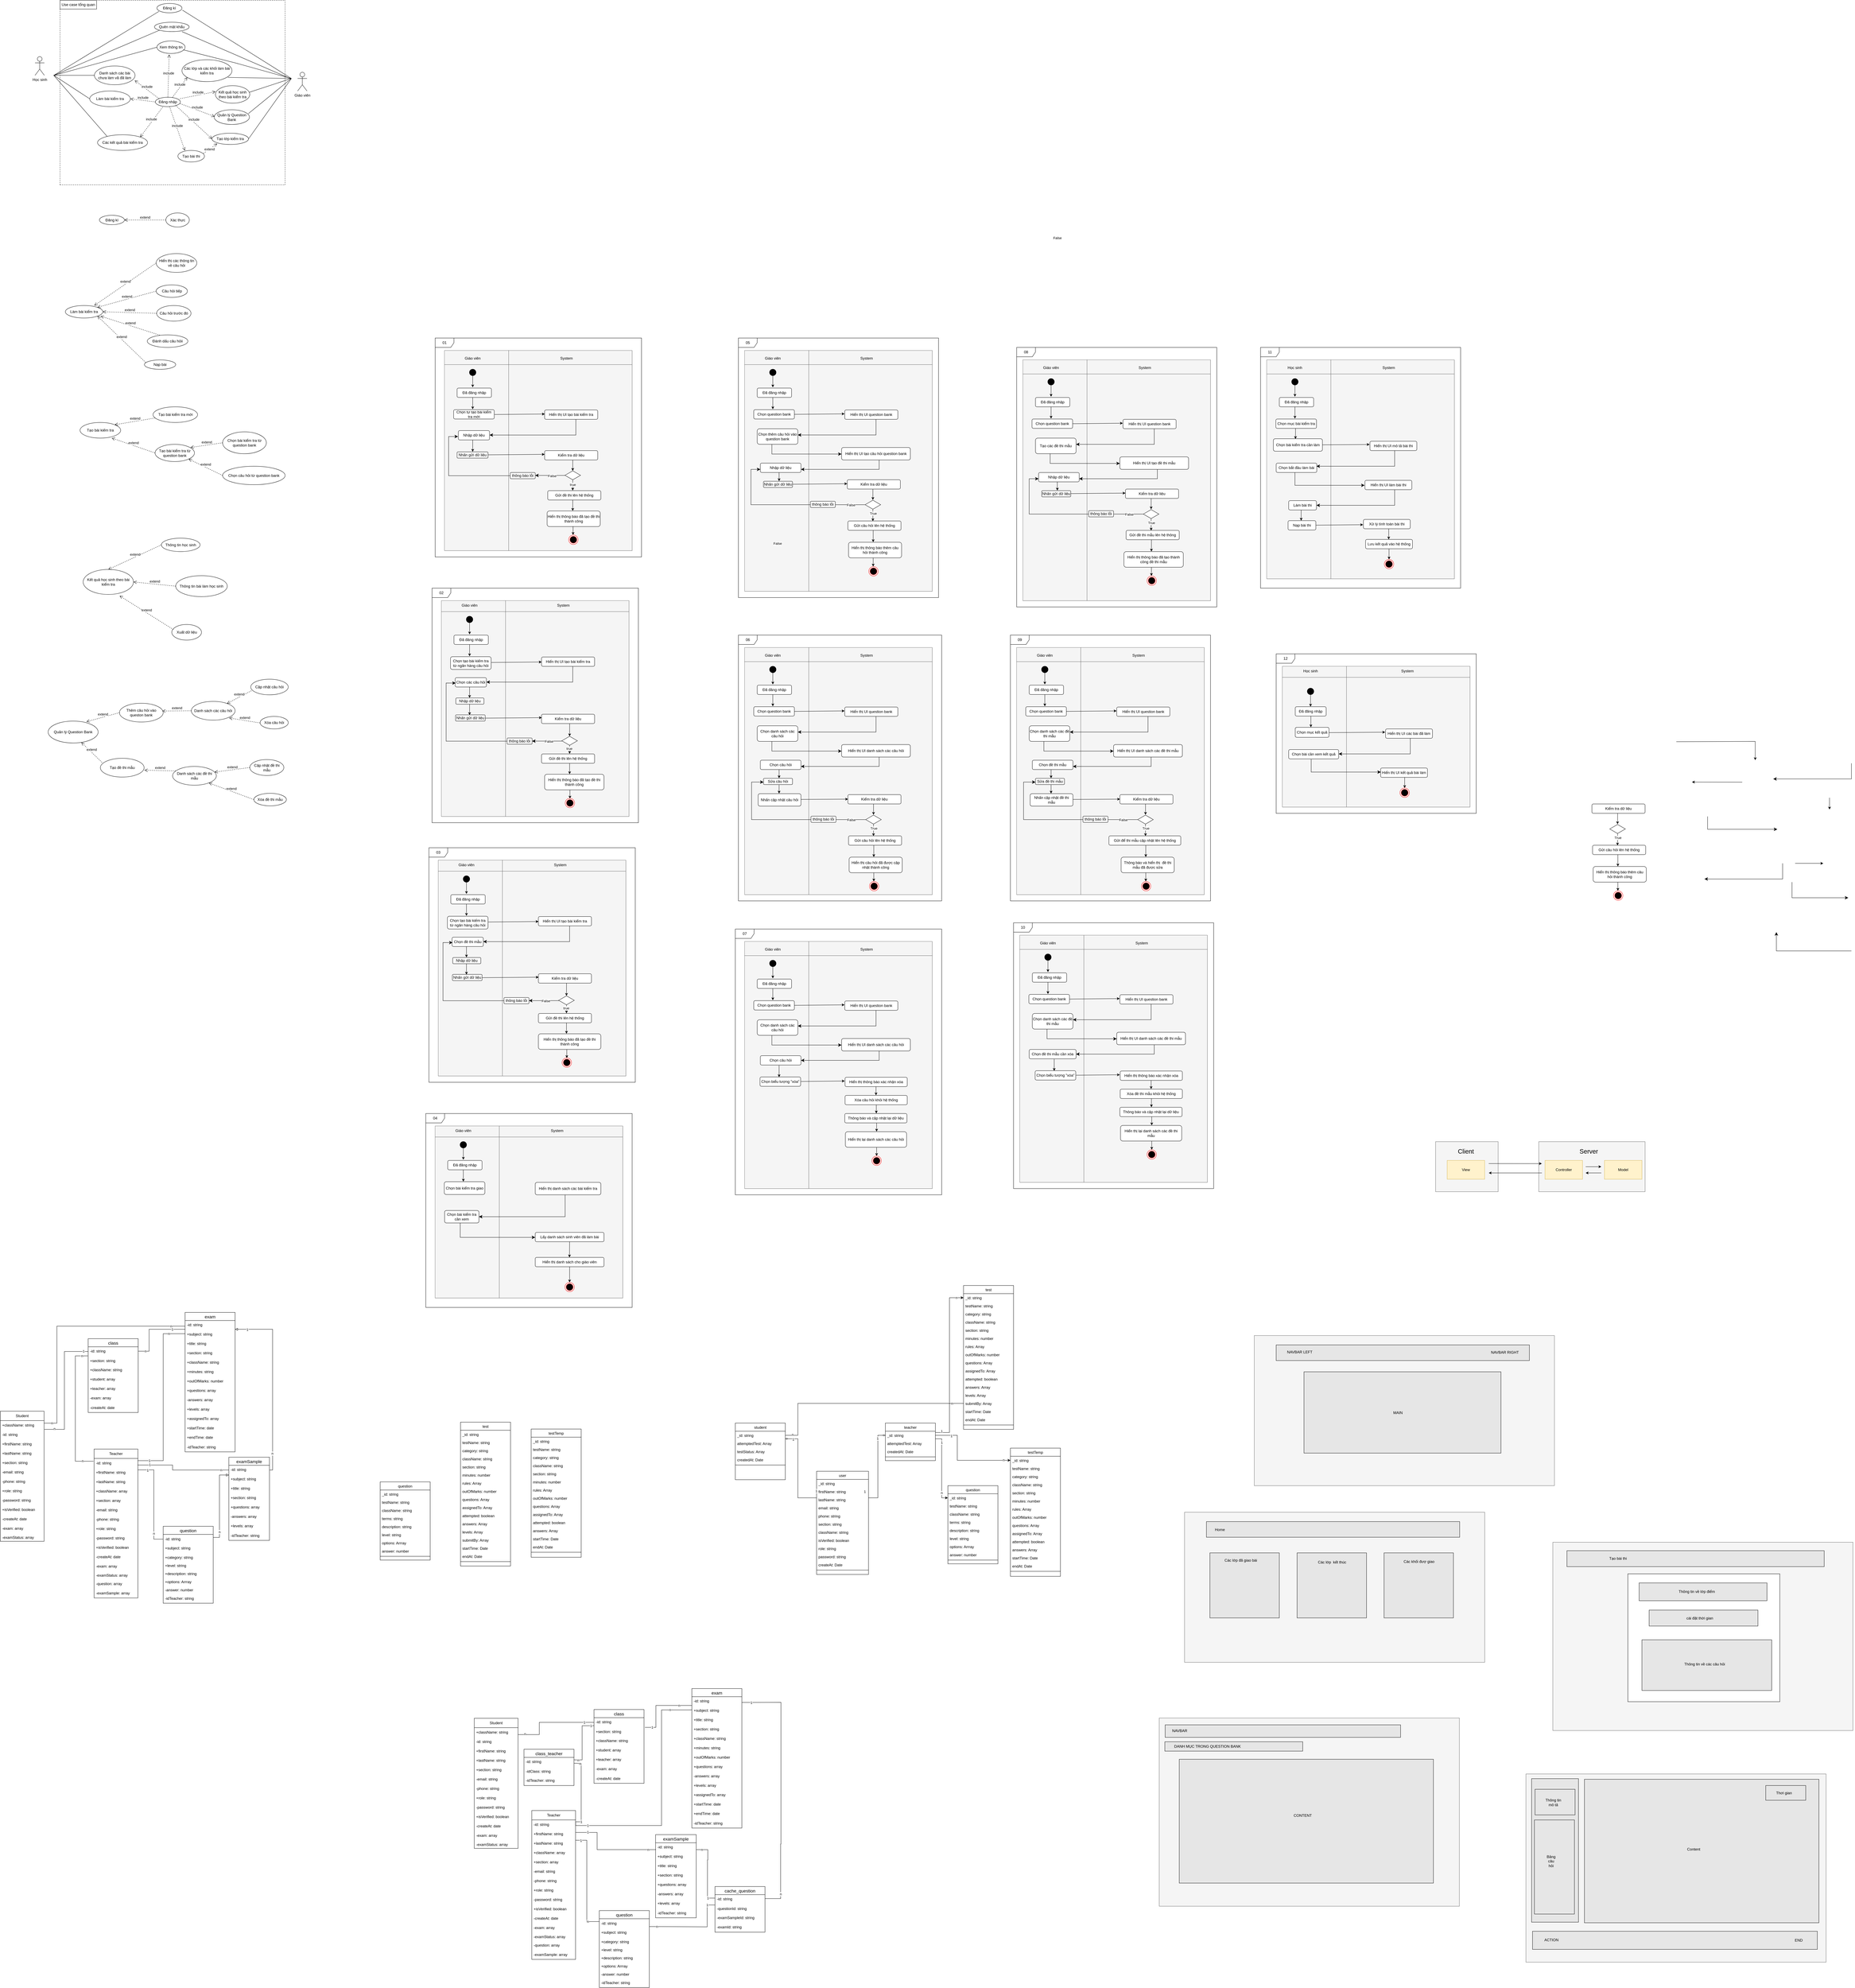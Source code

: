 <mxfile version="22.1.18" type="github">
  <diagram name="Trang-1" id="vse7chXf3SuS5H8jWrB4">
    <mxGraphModel dx="1492" dy="1768" grid="0" gridSize="10" guides="0" tooltips="1" connect="1" arrows="0" fold="1" page="0" pageScale="1" pageWidth="1169" pageHeight="827" background="none" math="0" shadow="0">
      <root>
        <mxCell id="0" />
        <mxCell id="1" parent="0" />
        <mxCell id="_DOPlGCc2s2r6ARA6qzJ-31" value="Làm bài kiểm tra" style="ellipse;whiteSpace=wrap;html=1;" parent="1" vertex="1">
          <mxGeometry x="17" y="36" width="120" height="40" as="geometry" />
        </mxCell>
        <mxCell id="_DOPlGCc2s2r6ARA6qzJ-32" value="Hiển thị các thông tin về câu hỏi" style="ellipse;whiteSpace=wrap;html=1;" parent="1" vertex="1">
          <mxGeometry x="307.5" y="-130" width="130" height="60" as="geometry" />
        </mxCell>
        <mxCell id="_DOPlGCc2s2r6ARA6qzJ-34" value="Câu hỏi tiếp" style="ellipse;whiteSpace=wrap;html=1;" parent="1" vertex="1">
          <mxGeometry x="307.5" y="-30" width="100" height="40" as="geometry" />
        </mxCell>
        <mxCell id="_DOPlGCc2s2r6ARA6qzJ-35" value="Câu hỏi trước đó" style="ellipse;whiteSpace=wrap;html=1;" parent="1" vertex="1">
          <mxGeometry x="309" y="36" width="110" height="50" as="geometry" />
        </mxCell>
        <mxCell id="_DOPlGCc2s2r6ARA6qzJ-36" value="Đánh dấu câu hỏii" style="ellipse;whiteSpace=wrap;html=1;" parent="1" vertex="1">
          <mxGeometry x="279" y="130" width="130" height="40" as="geometry" />
        </mxCell>
        <mxCell id="_DOPlGCc2s2r6ARA6qzJ-37" value="Nạp bài" style="ellipse;whiteSpace=wrap;html=1;" parent="1" vertex="1">
          <mxGeometry x="270" y="210" width="100" height="30" as="geometry" />
        </mxCell>
        <mxCell id="_DOPlGCc2s2r6ARA6qzJ-47" value="Tạo bài kiếm tra" style="ellipse;whiteSpace=wrap;html=1;" parent="1" vertex="1">
          <mxGeometry x="64" y="410" width="130" height="50" as="geometry" />
        </mxCell>
        <mxCell id="_DOPlGCc2s2r6ARA6qzJ-48" value="Tạo bài kiểm tra từ question bank" style="ellipse;whiteSpace=wrap;html=1;" parent="1" vertex="1">
          <mxGeometry x="304" y="480" width="126" height="55" as="geometry" />
        </mxCell>
        <mxCell id="_DOPlGCc2s2r6ARA6qzJ-51" value="Kết quả học sinh theo bài kiểm tra" style="ellipse;whiteSpace=wrap;html=1;" parent="1" vertex="1">
          <mxGeometry x="74" y="880" width="161" height="80" as="geometry" />
        </mxCell>
        <mxCell id="_DOPlGCc2s2r6ARA6qzJ-52" value="Thông tin học sinh" style="ellipse;whiteSpace=wrap;html=1;" parent="1" vertex="1">
          <mxGeometry x="324" y="780" width="124" height="43" as="geometry" />
        </mxCell>
        <mxCell id="_DOPlGCc2s2r6ARA6qzJ-53" value="Thông tin bài làm học sinh" style="ellipse;whiteSpace=wrap;html=1;" parent="1" vertex="1">
          <mxGeometry x="370" y="900" width="165" height="67" as="geometry" />
        </mxCell>
        <mxCell id="_DOPlGCc2s2r6ARA6qzJ-54" value="Xuất dữ liệu" style="ellipse;whiteSpace=wrap;html=1;" parent="1" vertex="1">
          <mxGeometry x="357.5" y="1056" width="95" height="50" as="geometry" />
        </mxCell>
        <mxCell id="_DOPlGCc2s2r6ARA6qzJ-56" value="Tạo bài kiểm tra mới" style="ellipse;whiteSpace=wrap;html=1;" parent="1" vertex="1">
          <mxGeometry x="297.5" y="360" width="142.5" height="50" as="geometry" />
        </mxCell>
        <mxCell id="RfqzhYnpAA3-mhGD6zS5-2" value="Học sinh" style="shape=umlActor;verticalLabelPosition=bottom;verticalAlign=top;html=1;outlineConnect=0;" parent="1" vertex="1">
          <mxGeometry x="-80" y="-760" width="30" height="60" as="geometry" />
        </mxCell>
        <mxCell id="RfqzhYnpAA3-mhGD6zS5-3" value="Đăng kí" style="ellipse;whiteSpace=wrap;html=1;" parent="1" vertex="1">
          <mxGeometry x="310" y="-930" width="80" height="30" as="geometry" />
        </mxCell>
        <mxCell id="RfqzhYnpAA3-mhGD6zS5-4" value="Đăng nhập" style="ellipse;whiteSpace=wrap;html=1;" parent="1" vertex="1">
          <mxGeometry x="305" y="-630" width="80" height="30" as="geometry" />
        </mxCell>
        <mxCell id="RfqzhYnpAA3-mhGD6zS5-5" value="Xem thông tin" style="ellipse;whiteSpace=wrap;html=1;" parent="1" vertex="1">
          <mxGeometry x="310" y="-810" width="90" height="40" as="geometry" />
        </mxCell>
        <mxCell id="RfqzhYnpAA3-mhGD6zS5-6" value="Làm bài kiểm tra" style="ellipse;whiteSpace=wrap;html=1;" parent="1" vertex="1">
          <mxGeometry x="95" y="-650" width="130" height="50" as="geometry" />
        </mxCell>
        <mxCell id="RfqzhYnpAA3-mhGD6zS5-7" value="Danh sách các bài chưa làm vã đã làm" style="ellipse;whiteSpace=wrap;html=1;" parent="1" vertex="1">
          <mxGeometry x="110" y="-730" width="130" height="60" as="geometry" />
        </mxCell>
        <mxCell id="RfqzhYnpAA3-mhGD6zS5-11" value="Các kết quả bài kiểm tra" style="ellipse;whiteSpace=wrap;html=1;" parent="1" vertex="1">
          <mxGeometry x="120" y="-510" width="160" height="50" as="geometry" />
        </mxCell>
        <mxCell id="RfqzhYnpAA3-mhGD6zS5-12" value="Các lớp và các khối làm bài kiểm tra" style="ellipse;whiteSpace=wrap;html=1;" parent="1" vertex="1">
          <mxGeometry x="390" y="-750" width="160" height="70" as="geometry" />
        </mxCell>
        <mxCell id="RfqzhYnpAA3-mhGD6zS5-13" value="Tạo lớp kiểm tra" style="ellipse;whiteSpace=wrap;html=1;" parent="1" vertex="1">
          <mxGeometry x="486" y="-515" width="117" height="36" as="geometry" />
        </mxCell>
        <mxCell id="RfqzhYnpAA3-mhGD6zS5-14" value="Kết quả học sinh theo bài kiểm tra" style="ellipse;whiteSpace=wrap;html=1;" parent="1" vertex="1">
          <mxGeometry x="497" y="-667" width="110" height="56" as="geometry" />
        </mxCell>
        <mxCell id="RfqzhYnpAA3-mhGD6zS5-15" value="Giáo viên" style="shape=umlActor;verticalLabelPosition=bottom;verticalAlign=top;html=1;outlineConnect=0;" parent="1" vertex="1">
          <mxGeometry x="760" y="-710" width="30" height="60" as="geometry" />
        </mxCell>
        <mxCell id="RfqzhYnpAA3-mhGD6zS5-16" value="Quản lý Question Bank" style="ellipse;whiteSpace=wrap;html=1;" parent="1" vertex="1">
          <mxGeometry x="493" y="-590" width="113" height="47" as="geometry" />
        </mxCell>
        <mxCell id="RfqzhYnpAA3-mhGD6zS5-17" value="" style="endArrow=none;html=1;rounded=0;entryX=0;entryY=0.5;entryDx=0;entryDy=0;exitX=0;exitY=0.5;exitDx=0;exitDy=0;" parent="1" source="RfqzhYnpAA3-mhGD6zS5-6" target="RfqzhYnpAA3-mhGD6zS5-7" edge="1">
          <mxGeometry width="50" height="50" relative="1" as="geometry">
            <mxPoint x="310" y="-650" as="sourcePoint" />
            <mxPoint x="360" y="-700" as="targetPoint" />
            <Array as="points">
              <mxPoint x="-20" y="-700" />
            </Array>
          </mxGeometry>
        </mxCell>
        <mxCell id="RfqzhYnpAA3-mhGD6zS5-19" value="" style="endArrow=none;html=1;rounded=0;exitX=0.195;exitY=0.116;exitDx=0;exitDy=0;exitPerimeter=0;" parent="1" source="RfqzhYnpAA3-mhGD6zS5-11" edge="1">
          <mxGeometry width="50" height="50" relative="1" as="geometry">
            <mxPoint x="180" y="-600" as="sourcePoint" />
            <mxPoint x="-20" y="-700" as="targetPoint" />
          </mxGeometry>
        </mxCell>
        <mxCell id="RfqzhYnpAA3-mhGD6zS5-20" value="" style="endArrow=none;html=1;rounded=0;entryX=0;entryY=0.5;entryDx=0;entryDy=0;" parent="1" target="RfqzhYnpAA3-mhGD6zS5-5" edge="1">
          <mxGeometry width="50" height="50" relative="1" as="geometry">
            <mxPoint x="-20" y="-700" as="sourcePoint" />
            <mxPoint x="130" y="-770" as="targetPoint" />
          </mxGeometry>
        </mxCell>
        <mxCell id="RfqzhYnpAA3-mhGD6zS5-22" value="" style="endArrow=none;html=1;rounded=0;entryX=0.081;entryY=0.846;entryDx=0;entryDy=0;entryPerimeter=0;" parent="1" target="RfqzhYnpAA3-mhGD6zS5-3" edge="1">
          <mxGeometry width="50" height="50" relative="1" as="geometry">
            <mxPoint x="-20" y="-700" as="sourcePoint" />
            <mxPoint x="130" y="-770" as="targetPoint" />
          </mxGeometry>
        </mxCell>
        <mxCell id="RfqzhYnpAA3-mhGD6zS5-23" value="" style="endArrow=none;html=1;rounded=0;entryX=1.02;entryY=0.714;entryDx=0;entryDy=0;entryPerimeter=0;" parent="1" target="RfqzhYnpAA3-mhGD6zS5-3" edge="1">
          <mxGeometry width="50" height="50" relative="1" as="geometry">
            <mxPoint x="740" y="-690" as="sourcePoint" />
            <mxPoint x="770" y="-730" as="targetPoint" />
          </mxGeometry>
        </mxCell>
        <mxCell id="RfqzhYnpAA3-mhGD6zS5-25" value="" style="endArrow=none;html=1;rounded=0;exitX=0.936;exitY=0.707;exitDx=0;exitDy=0;exitPerimeter=0;" parent="1" source="RfqzhYnpAA3-mhGD6zS5-5" edge="1">
          <mxGeometry width="50" height="50" relative="1" as="geometry">
            <mxPoint x="640" y="-590" as="sourcePoint" />
            <mxPoint x="740" y="-690" as="targetPoint" />
            <Array as="points">
              <mxPoint x="560" y="-740" />
            </Array>
          </mxGeometry>
        </mxCell>
        <mxCell id="RfqzhYnpAA3-mhGD6zS5-26" value="" style="endArrow=none;html=1;rounded=0;exitX=0.917;exitY=0.808;exitDx=0;exitDy=0;exitPerimeter=0;" parent="1" source="RfqzhYnpAA3-mhGD6zS5-12" edge="1">
          <mxGeometry width="50" height="50" relative="1" as="geometry">
            <mxPoint x="690" y="-640" as="sourcePoint" />
            <mxPoint x="740" y="-690" as="targetPoint" />
          </mxGeometry>
        </mxCell>
        <mxCell id="RfqzhYnpAA3-mhGD6zS5-27" value="" style="endArrow=none;html=1;rounded=0;exitX=1;exitY=0.5;exitDx=0;exitDy=0;" parent="1" source="RfqzhYnpAA3-mhGD6zS5-13" edge="1">
          <mxGeometry width="50" height="50" relative="1" as="geometry">
            <mxPoint x="640" y="-600" as="sourcePoint" />
            <mxPoint x="740" y="-690" as="targetPoint" />
          </mxGeometry>
        </mxCell>
        <mxCell id="RfqzhYnpAA3-mhGD6zS5-28" value="" style="endArrow=none;html=1;rounded=0;exitX=0.985;exitY=0.377;exitDx=0;exitDy=0;exitPerimeter=0;" parent="1" source="RfqzhYnpAA3-mhGD6zS5-14" edge="1">
          <mxGeometry width="50" height="50" relative="1" as="geometry">
            <mxPoint x="550" y="-570" as="sourcePoint" />
            <mxPoint x="740" y="-690" as="targetPoint" />
          </mxGeometry>
        </mxCell>
        <mxCell id="RfqzhYnpAA3-mhGD6zS5-29" value="" style="endArrow=none;html=1;rounded=0;exitX=0.968;exitY=0.264;exitDx=0;exitDy=0;exitPerimeter=0;" parent="1" source="RfqzhYnpAA3-mhGD6zS5-16" edge="1">
          <mxGeometry width="50" height="50" relative="1" as="geometry">
            <mxPoint x="619" y="-586" as="sourcePoint" />
            <mxPoint x="740" y="-690" as="targetPoint" />
          </mxGeometry>
        </mxCell>
        <mxCell id="RfqzhYnpAA3-mhGD6zS5-31" value="" style="endArrow=none;dashed=1;html=1;rounded=0;" parent="1" edge="1">
          <mxGeometry width="50" height="50" relative="1" as="geometry">
            <mxPoint y="-350" as="sourcePoint" />
            <mxPoint y="-940" as="targetPoint" />
          </mxGeometry>
        </mxCell>
        <mxCell id="RfqzhYnpAA3-mhGD6zS5-32" value="" style="endArrow=none;dashed=1;html=1;rounded=0;" parent="1" edge="1">
          <mxGeometry width="50" height="50" relative="1" as="geometry">
            <mxPoint y="-940" as="sourcePoint" />
            <mxPoint x="720" y="-940" as="targetPoint" />
          </mxGeometry>
        </mxCell>
        <mxCell id="RfqzhYnpAA3-mhGD6zS5-33" value="" style="endArrow=none;dashed=1;html=1;rounded=0;" parent="1" edge="1">
          <mxGeometry width="50" height="50" relative="1" as="geometry">
            <mxPoint x="720" y="-350" as="sourcePoint" />
            <mxPoint x="720" y="-940" as="targetPoint" />
          </mxGeometry>
        </mxCell>
        <mxCell id="RfqzhYnpAA3-mhGD6zS5-34" value="" style="endArrow=none;dashed=1;html=1;rounded=0;" parent="1" edge="1">
          <mxGeometry width="50" height="50" relative="1" as="geometry">
            <mxPoint y="-350" as="sourcePoint" />
            <mxPoint x="720" y="-350" as="targetPoint" />
          </mxGeometry>
        </mxCell>
        <mxCell id="RfqzhYnpAA3-mhGD6zS5-41" value="Đăng kí" style="ellipse;whiteSpace=wrap;html=1;" parent="1" vertex="1">
          <mxGeometry x="126" y="-252.5" width="80" height="30" as="geometry" />
        </mxCell>
        <mxCell id="RfqzhYnpAA3-mhGD6zS5-42" value="Xác thực" style="ellipse;whiteSpace=wrap;html=1;" parent="1" vertex="1">
          <mxGeometry x="338.5" y="-260" width="75" height="45" as="geometry" />
        </mxCell>
        <mxCell id="RfqzhYnpAA3-mhGD6zS5-51" value="extend" style="html=1;verticalAlign=bottom;endArrow=open;dashed=1;endSize=8;curved=0;rounded=0;exitX=0;exitY=0.5;exitDx=0;exitDy=0;entryX=1;entryY=0.5;entryDx=0;entryDy=0;" parent="1" source="RfqzhYnpAA3-mhGD6zS5-42" target="RfqzhYnpAA3-mhGD6zS5-41" edge="1">
          <mxGeometry relative="1" as="geometry">
            <mxPoint x="286" y="-242.5" as="sourcePoint" />
            <mxPoint x="206" y="-242.5" as="targetPoint" />
          </mxGeometry>
        </mxCell>
        <mxCell id="RfqzhYnpAA3-mhGD6zS5-53" value="extend" style="html=1;verticalAlign=bottom;endArrow=open;dashed=1;endSize=8;curved=0;rounded=0;exitX=0;exitY=0.5;exitDx=0;exitDy=0;entryX=0.772;entryY=0.002;entryDx=0;entryDy=0;entryPerimeter=0;" parent="1" source="_DOPlGCc2s2r6ARA6qzJ-32" target="_DOPlGCc2s2r6ARA6qzJ-31" edge="1">
          <mxGeometry x="-0.003" relative="1" as="geometry">
            <mxPoint x="190" y="-30" as="sourcePoint" />
            <mxPoint x="80" y="30" as="targetPoint" />
            <mxPoint as="offset" />
          </mxGeometry>
        </mxCell>
        <mxCell id="RfqzhYnpAA3-mhGD6zS5-54" value="extend" style="html=1;verticalAlign=bottom;endArrow=open;dashed=1;endSize=8;curved=0;rounded=0;exitX=0;exitY=0.5;exitDx=0;exitDy=0;entryX=1;entryY=0;entryDx=0;entryDy=0;" parent="1" source="_DOPlGCc2s2r6ARA6qzJ-34" target="_DOPlGCc2s2r6ARA6qzJ-31" edge="1">
          <mxGeometry x="-0.003" relative="1" as="geometry">
            <mxPoint x="295" as="sourcePoint" />
            <mxPoint x="110" y="130" as="targetPoint" />
            <mxPoint as="offset" />
          </mxGeometry>
        </mxCell>
        <mxCell id="RfqzhYnpAA3-mhGD6zS5-55" value="extend" style="html=1;verticalAlign=bottom;endArrow=open;dashed=1;endSize=8;curved=0;rounded=0;exitX=0;exitY=0.5;exitDx=0;exitDy=0;entryX=1;entryY=0.5;entryDx=0;entryDy=0;" parent="1" source="_DOPlGCc2s2r6ARA6qzJ-35" target="_DOPlGCc2s2r6ARA6qzJ-31" edge="1">
          <mxGeometry x="-0.003" relative="1" as="geometry">
            <mxPoint x="285" y="80" as="sourcePoint" />
            <mxPoint x="100" y="210" as="targetPoint" />
            <mxPoint as="offset" />
          </mxGeometry>
        </mxCell>
        <mxCell id="RfqzhYnpAA3-mhGD6zS5-56" value="extend" style="html=1;verticalAlign=bottom;endArrow=open;dashed=1;endSize=8;curved=0;rounded=0;exitX=0.31;exitY=0.023;exitDx=0;exitDy=0;exitPerimeter=0;" parent="1" source="_DOPlGCc2s2r6ARA6qzJ-36" edge="1">
          <mxGeometry x="-0.003" relative="1" as="geometry">
            <mxPoint x="295" y="-70" as="sourcePoint" />
            <mxPoint x="130" y="70" as="targetPoint" />
            <mxPoint as="offset" />
          </mxGeometry>
        </mxCell>
        <mxCell id="RfqzhYnpAA3-mhGD6zS5-57" value="extend" style="html=1;verticalAlign=bottom;endArrow=open;dashed=1;endSize=8;curved=0;rounded=0;exitX=0.042;exitY=0.278;exitDx=0;exitDy=0;exitPerimeter=0;" parent="1" source="_DOPlGCc2s2r6ARA6qzJ-37" edge="1">
          <mxGeometry x="-0.003" relative="1" as="geometry">
            <mxPoint x="305" y="-60" as="sourcePoint" />
            <mxPoint x="120" y="70" as="targetPoint" />
            <mxPoint as="offset" />
          </mxGeometry>
        </mxCell>
        <mxCell id="RfqzhYnpAA3-mhGD6zS5-64" value="extend" style="html=1;verticalAlign=bottom;endArrow=open;dashed=1;endSize=8;curved=0;rounded=0;exitX=0;exitY=0.5;exitDx=0;exitDy=0;entryX=0.78;entryY=0.997;entryDx=0;entryDy=0;entryPerimeter=0;" parent="1" source="_DOPlGCc2s2r6ARA6qzJ-48" target="_DOPlGCc2s2r6ARA6qzJ-47" edge="1">
          <mxGeometry x="-0.003" relative="1" as="geometry">
            <mxPoint x="274" y="368" as="sourcePoint" />
            <mxPoint x="115" y="250" as="targetPoint" />
            <mxPoint as="offset" />
          </mxGeometry>
        </mxCell>
        <mxCell id="RfqzhYnpAA3-mhGD6zS5-65" value="extend" style="html=1;verticalAlign=bottom;endArrow=open;dashed=1;endSize=8;curved=0;rounded=0;entryX=1;entryY=0;entryDx=0;entryDy=0;" parent="1" source="_DOPlGCc2s2r6ARA6qzJ-56" target="_DOPlGCc2s2r6ARA6qzJ-47" edge="1">
          <mxGeometry x="-0.003" relative="1" as="geometry">
            <mxPoint x="285" y="428" as="sourcePoint" />
            <mxPoint x="185" y="360" as="targetPoint" />
            <mxPoint as="offset" />
          </mxGeometry>
        </mxCell>
        <mxCell id="RfqzhYnpAA3-mhGD6zS5-66" value="Chọn bài kiểm tra từ question bank" style="ellipse;whiteSpace=wrap;html=1;" parent="1" vertex="1">
          <mxGeometry x="520" y="440" width="140" height="70" as="geometry" />
        </mxCell>
        <mxCell id="RfqzhYnpAA3-mhGD6zS5-67" value="Chọn câu hỏi từ question bank" style="ellipse;whiteSpace=wrap;html=1;" parent="1" vertex="1">
          <mxGeometry x="520" y="550" width="200" height="59" as="geometry" />
        </mxCell>
        <mxCell id="RfqzhYnpAA3-mhGD6zS5-68" value="extend" style="html=1;verticalAlign=bottom;endArrow=open;dashed=1;endSize=8;curved=0;rounded=0;exitX=0;exitY=0.5;exitDx=0;exitDy=0;entryX=0.78;entryY=0.997;entryDx=0;entryDy=0;entryPerimeter=0;" parent="1" source="RfqzhYnpAA3-mhGD6zS5-66" edge="1">
          <mxGeometry x="-0.003" relative="1" as="geometry">
            <mxPoint x="556.5" y="538" as="sourcePoint" />
            <mxPoint x="417.5" y="490" as="targetPoint" />
            <mxPoint as="offset" />
          </mxGeometry>
        </mxCell>
        <mxCell id="RfqzhYnpAA3-mhGD6zS5-69" value="extend" style="html=1;verticalAlign=bottom;endArrow=open;dashed=1;endSize=8;curved=0;rounded=0;exitX=0;exitY=0.5;exitDx=0;exitDy=0;entryX=1;entryY=1;entryDx=0;entryDy=0;" parent="1" source="RfqzhYnpAA3-mhGD6zS5-67" target="_DOPlGCc2s2r6ARA6qzJ-48" edge="1">
          <mxGeometry x="-0.003" relative="1" as="geometry">
            <mxPoint x="510" y="510" as="sourcePoint" />
            <mxPoint x="407.5" y="535" as="targetPoint" />
            <mxPoint as="offset" />
          </mxGeometry>
        </mxCell>
        <mxCell id="RfqzhYnpAA3-mhGD6zS5-70" value="Quản lý Question Bank" style="ellipse;whiteSpace=wrap;html=1;" parent="1" vertex="1">
          <mxGeometry x="-38" y="1365" width="160" height="70" as="geometry" />
        </mxCell>
        <mxCell id="RfqzhYnpAA3-mhGD6zS5-71" value="Thêm câu hỏi vào queston bank" style="ellipse;whiteSpace=wrap;html=1;" parent="1" vertex="1">
          <mxGeometry x="190" y="1308" width="140" height="60" as="geometry" />
        </mxCell>
        <mxCell id="RfqzhYnpAA3-mhGD6zS5-72" value="Danh sách các câu hỏi" style="ellipse;whiteSpace=wrap;html=1;" parent="1" vertex="1">
          <mxGeometry x="420" y="1302" width="140" height="60" as="geometry" />
        </mxCell>
        <mxCell id="RfqzhYnpAA3-mhGD6zS5-73" value="Tạo đề thi mẫu" style="ellipse;whiteSpace=wrap;html=1;" parent="1" vertex="1">
          <mxGeometry x="129" y="1484" width="140" height="60" as="geometry" />
        </mxCell>
        <mxCell id="RfqzhYnpAA3-mhGD6zS5-74" value="Danh sách các đề thi mẫu" style="ellipse;whiteSpace=wrap;html=1;" parent="1" vertex="1">
          <mxGeometry x="360" y="1510" width="140" height="60" as="geometry" />
        </mxCell>
        <mxCell id="RfqzhYnpAA3-mhGD6zS5-76" value="extend" style="html=1;verticalAlign=bottom;endArrow=open;dashed=1;endSize=8;curved=0;rounded=0;exitX=0;exitY=0.5;exitDx=0;exitDy=0;entryX=0.765;entryY=0.029;entryDx=0;entryDy=0;entryPerimeter=0;" parent="1" source="RfqzhYnpAA3-mhGD6zS5-71" target="RfqzhYnpAA3-mhGD6zS5-70" edge="1">
          <mxGeometry x="-0.003" relative="1" as="geometry">
            <mxPoint x="219.5" y="1388" as="sourcePoint" />
            <mxPoint x="110.5" y="1330" as="targetPoint" />
            <mxPoint as="offset" />
          </mxGeometry>
        </mxCell>
        <mxCell id="RfqzhYnpAA3-mhGD6zS5-77" value="extend" style="html=1;verticalAlign=bottom;endArrow=open;dashed=1;endSize=8;curved=0;rounded=0;exitX=0;exitY=0.5;exitDx=0;exitDy=0;entryX=0.979;entryY=0.413;entryDx=0;entryDy=0;entryPerimeter=0;" parent="1" source="RfqzhYnpAA3-mhGD6zS5-72" target="RfqzhYnpAA3-mhGD6zS5-71" edge="1">
          <mxGeometry x="-0.003" relative="1" as="geometry">
            <mxPoint x="185" y="1410" as="sourcePoint" />
            <mxPoint x="305" y="1343" as="targetPoint" />
            <mxPoint as="offset" />
          </mxGeometry>
        </mxCell>
        <mxCell id="RfqzhYnpAA3-mhGD6zS5-78" value="extend" style="html=1;verticalAlign=bottom;endArrow=open;dashed=1;endSize=8;curved=0;rounded=0;exitX=0.037;exitY=0.216;exitDx=0;exitDy=0;entryX=0.664;entryY=0.973;entryDx=0;entryDy=0;exitPerimeter=0;entryPerimeter=0;" parent="1" source="RfqzhYnpAA3-mhGD6zS5-73" target="RfqzhYnpAA3-mhGD6zS5-70" edge="1">
          <mxGeometry x="-0.003" relative="1" as="geometry">
            <mxPoint x="264" y="1448" as="sourcePoint" />
            <mxPoint x="155" y="1390" as="targetPoint" />
            <mxPoint as="offset" />
          </mxGeometry>
        </mxCell>
        <mxCell id="RfqzhYnpAA3-mhGD6zS5-79" value="extend" style="html=1;verticalAlign=bottom;endArrow=open;dashed=1;endSize=8;curved=0;rounded=0;exitX=0.067;exitY=0.236;exitDx=0;exitDy=0;exitPerimeter=0;entryX=1.008;entryY=0.635;entryDx=0;entryDy=0;entryPerimeter=0;" parent="1" source="RfqzhYnpAA3-mhGD6zS5-74" target="RfqzhYnpAA3-mhGD6zS5-73" edge="1">
          <mxGeometry x="-0.003" relative="1" as="geometry">
            <mxPoint x="224" y="1478" as="sourcePoint" />
            <mxPoint x="227" y="1471" as="targetPoint" />
            <mxPoint as="offset" />
          </mxGeometry>
        </mxCell>
        <mxCell id="RfqzhYnpAA3-mhGD6zS5-80" value="Cập nhật câu hỏi" style="ellipse;whiteSpace=wrap;html=1;" parent="1" vertex="1">
          <mxGeometry x="610" y="1231" width="120" height="50" as="geometry" />
        </mxCell>
        <mxCell id="RfqzhYnpAA3-mhGD6zS5-81" value="Xóa câu hỏi" style="ellipse;whiteSpace=wrap;html=1;" parent="1" vertex="1">
          <mxGeometry x="640" y="1350" width="90" height="40" as="geometry" />
        </mxCell>
        <mxCell id="RfqzhYnpAA3-mhGD6zS5-82" value="extend" style="html=1;verticalAlign=bottom;endArrow=open;dashed=1;endSize=8;curved=0;rounded=0;exitX=0.017;exitY=0.74;exitDx=0;exitDy=0;exitPerimeter=0;" parent="1" source="RfqzhYnpAA3-mhGD6zS5-80" target="RfqzhYnpAA3-mhGD6zS5-72" edge="1">
          <mxGeometry x="-0.003" relative="1" as="geometry">
            <mxPoint x="595" y="1300" as="sourcePoint" />
            <mxPoint x="453" y="1247" as="targetPoint" />
            <mxPoint as="offset" />
          </mxGeometry>
        </mxCell>
        <mxCell id="RfqzhYnpAA3-mhGD6zS5-83" value="extend" style="html=1;verticalAlign=bottom;endArrow=open;dashed=1;endSize=8;curved=0;rounded=0;entryX=0.866;entryY=0.883;entryDx=0;entryDy=0;entryPerimeter=0;exitX=0;exitY=0.525;exitDx=0;exitDy=0;exitPerimeter=0;" parent="1" source="RfqzhYnpAA3-mhGD6zS5-81" target="RfqzhYnpAA3-mhGD6zS5-72" edge="1">
          <mxGeometry x="-0.003" relative="1" as="geometry">
            <mxPoint x="665" y="1410" as="sourcePoint" />
            <mxPoint x="544" y="1377" as="targetPoint" />
            <mxPoint as="offset" />
          </mxGeometry>
        </mxCell>
        <mxCell id="RfqzhYnpAA3-mhGD6zS5-84" value="Cập nhật đề thi mẫu" style="ellipse;whiteSpace=wrap;html=1;" parent="1" vertex="1">
          <mxGeometry x="607" y="1488" width="109" height="51" as="geometry" />
        </mxCell>
        <mxCell id="RfqzhYnpAA3-mhGD6zS5-85" value="Xóa đề thi mẫu" style="ellipse;whiteSpace=wrap;html=1;" parent="1" vertex="1">
          <mxGeometry x="620" y="1596" width="104" height="40" as="geometry" />
        </mxCell>
        <mxCell id="RfqzhYnpAA3-mhGD6zS5-86" value="extend" style="html=1;verticalAlign=bottom;endArrow=open;dashed=1;endSize=8;curved=0;rounded=0;exitX=0;exitY=0.5;exitDx=0;exitDy=0;entryX=0.831;entryY=0.883;entryDx=0;entryDy=0;entryPerimeter=0;" parent="1" source="RfqzhYnpAA3-mhGD6zS5-85" target="RfqzhYnpAA3-mhGD6zS5-74" edge="1">
          <mxGeometry x="-0.003" relative="1" as="geometry">
            <mxPoint x="578" y="1693" as="sourcePoint" />
            <mxPoint x="449" y="1650" as="targetPoint" />
            <mxPoint as="offset" />
          </mxGeometry>
        </mxCell>
        <mxCell id="RfqzhYnpAA3-mhGD6zS5-87" value="extend" style="html=1;verticalAlign=bottom;endArrow=open;dashed=1;endSize=8;curved=0;rounded=0;exitX=0;exitY=0.5;exitDx=0;exitDy=0;entryX=0.961;entryY=0.301;entryDx=0;entryDy=0;entryPerimeter=0;" parent="1" source="RfqzhYnpAA3-mhGD6zS5-84" target="RfqzhYnpAA3-mhGD6zS5-74" edge="1">
          <mxGeometry x="-0.003" relative="1" as="geometry">
            <mxPoint x="639" y="1623" as="sourcePoint" />
            <mxPoint x="525" y="1580" as="targetPoint" />
            <mxPoint as="offset" />
          </mxGeometry>
        </mxCell>
        <mxCell id="RfqzhYnpAA3-mhGD6zS5-88" value="extend" style="html=1;verticalAlign=bottom;endArrow=open;dashed=1;endSize=8;curved=0;rounded=0;exitX=0;exitY=0.5;exitDx=0;exitDy=0;entryX=0.5;entryY=0;entryDx=0;entryDy=0;" parent="1" source="_DOPlGCc2s2r6ARA6qzJ-52" target="_DOPlGCc2s2r6ARA6qzJ-51" edge="1">
          <mxGeometry x="-0.003" relative="1" as="geometry">
            <mxPoint x="250" y="860" as="sourcePoint" />
            <mxPoint x="142" y="802" as="targetPoint" />
            <mxPoint as="offset" />
          </mxGeometry>
        </mxCell>
        <mxCell id="RfqzhYnpAA3-mhGD6zS5-89" value="extend" style="html=1;verticalAlign=bottom;endArrow=open;dashed=1;endSize=8;curved=0;rounded=0;exitX=0;exitY=0.5;exitDx=0;exitDy=0;entryX=1;entryY=0.5;entryDx=0;entryDy=0;" parent="1" source="_DOPlGCc2s2r6ARA6qzJ-53" target="_DOPlGCc2s2r6ARA6qzJ-51" edge="1">
          <mxGeometry x="-0.003" relative="1" as="geometry">
            <mxPoint x="300" y="940" as="sourcePoint" />
            <mxPoint x="192" y="882" as="targetPoint" />
            <mxPoint as="offset" />
          </mxGeometry>
        </mxCell>
        <mxCell id="RfqzhYnpAA3-mhGD6zS5-91" value="extend" style="html=1;verticalAlign=bottom;endArrow=open;dashed=1;endSize=8;curved=0;rounded=0;exitX=0.054;exitY=0.327;exitDx=0;exitDy=0;entryX=0.725;entryY=1.056;entryDx=0;entryDy=0;exitPerimeter=0;entryPerimeter=0;" parent="1" source="_DOPlGCc2s2r6ARA6qzJ-54" target="_DOPlGCc2s2r6ARA6qzJ-51" edge="1">
          <mxGeometry x="-0.003" relative="1" as="geometry">
            <mxPoint x="240" y="1020" as="sourcePoint" />
            <mxPoint x="132" y="962" as="targetPoint" />
            <mxPoint as="offset" />
          </mxGeometry>
        </mxCell>
        <mxCell id="RfqzhYnpAA3-mhGD6zS5-92" value="include" style="html=1;verticalAlign=bottom;endArrow=open;dashed=1;endSize=8;curved=0;rounded=0;exitX=0.5;exitY=0;exitDx=0;exitDy=0;entryX=0.435;entryY=1.086;entryDx=0;entryDy=0;entryPerimeter=0;" parent="1" source="RfqzhYnpAA3-mhGD6zS5-4" target="RfqzhYnpAA3-mhGD6zS5-5" edge="1">
          <mxGeometry relative="1" as="geometry">
            <mxPoint x="387.5" y="-690" as="sourcePoint" />
            <mxPoint x="307.5" y="-690" as="targetPoint" />
          </mxGeometry>
        </mxCell>
        <mxCell id="RfqzhYnpAA3-mhGD6zS5-94" value="include" style="html=1;verticalAlign=bottom;endArrow=open;dashed=1;endSize=8;curved=0;rounded=0;exitX=0.681;exitY=0.013;exitDx=0;exitDy=0;entryX=0.107;entryY=0.805;entryDx=0;entryDy=0;entryPerimeter=0;exitPerimeter=0;" parent="1" source="RfqzhYnpAA3-mhGD6zS5-4" target="RfqzhYnpAA3-mhGD6zS5-12" edge="1">
          <mxGeometry relative="1" as="geometry">
            <mxPoint x="417" y="-533" as="sourcePoint" />
            <mxPoint x="411" y="-700" as="targetPoint" />
          </mxGeometry>
        </mxCell>
        <mxCell id="RfqzhYnpAA3-mhGD6zS5-95" value="include" style="html=1;verticalAlign=bottom;endArrow=open;dashed=1;endSize=8;curved=0;rounded=0;exitX=0.818;exitY=0.889;exitDx=0;exitDy=0;entryX=0;entryY=0.5;entryDx=0;entryDy=0;exitPerimeter=0;" parent="1" source="RfqzhYnpAA3-mhGD6zS5-4" target="RfqzhYnpAA3-mhGD6zS5-13" edge="1">
          <mxGeometry relative="1" as="geometry">
            <mxPoint x="370" y="-570" as="sourcePoint" />
            <mxPoint x="418" y="-644" as="targetPoint" />
          </mxGeometry>
        </mxCell>
        <mxCell id="RfqzhYnpAA3-mhGD6zS5-96" value="include" style="html=1;verticalAlign=bottom;endArrow=open;dashed=1;endSize=8;curved=0;rounded=0;exitX=0.988;exitY=0.151;exitDx=0;exitDy=0;entryX=0.004;entryY=0.34;entryDx=0;entryDy=0;entryPerimeter=0;exitPerimeter=0;" parent="1" source="RfqzhYnpAA3-mhGD6zS5-4" target="RfqzhYnpAA3-mhGD6zS5-14" edge="1">
          <mxGeometry relative="1" as="geometry">
            <mxPoint x="410" y="-550" as="sourcePoint" />
            <mxPoint x="458" y="-624" as="targetPoint" />
          </mxGeometry>
        </mxCell>
        <mxCell id="RfqzhYnpAA3-mhGD6zS5-97" value="include" style="html=1;verticalAlign=bottom;endArrow=open;dashed=1;endSize=8;curved=0;rounded=0;exitX=0.988;exitY=0.675;exitDx=0;exitDy=0;exitPerimeter=0;entryX=0.014;entryY=0.464;entryDx=0;entryDy=0;entryPerimeter=0;" parent="1" source="RfqzhYnpAA3-mhGD6zS5-4" target="RfqzhYnpAA3-mhGD6zS5-16" edge="1">
          <mxGeometry relative="1" as="geometry">
            <mxPoint x="380" y="-500" as="sourcePoint" />
            <mxPoint x="428" y="-574" as="targetPoint" />
          </mxGeometry>
        </mxCell>
        <mxCell id="RfqzhYnpAA3-mhGD6zS5-98" value="include" style="html=1;verticalAlign=bottom;endArrow=open;dashed=1;endSize=8;curved=0;rounded=0;exitX=0.292;exitY=1.046;exitDx=0;exitDy=0;entryX=1;entryY=0;entryDx=0;entryDy=0;exitPerimeter=0;" parent="1" source="RfqzhYnpAA3-mhGD6zS5-4" target="RfqzhYnpAA3-mhGD6zS5-11" edge="1">
          <mxGeometry relative="1" as="geometry">
            <mxPoint x="297.5" y="-476" as="sourcePoint" />
            <mxPoint x="345.5" y="-550" as="targetPoint" />
          </mxGeometry>
        </mxCell>
        <mxCell id="RfqzhYnpAA3-mhGD6zS5-99" value="include" style="html=1;verticalAlign=bottom;endArrow=open;dashed=1;endSize=8;curved=0;rounded=0;entryX=1;entryY=0.5;entryDx=0;entryDy=0;exitX=0;exitY=0.5;exitDx=0;exitDy=0;" parent="1" source="RfqzhYnpAA3-mhGD6zS5-4" target="RfqzhYnpAA3-mhGD6zS5-6" edge="1">
          <mxGeometry relative="1" as="geometry">
            <mxPoint x="260" y="-580" as="sourcePoint" />
            <mxPoint x="318" y="-654" as="targetPoint" />
          </mxGeometry>
        </mxCell>
        <mxCell id="RfqzhYnpAA3-mhGD6zS5-100" value="include" style="html=1;verticalAlign=bottom;endArrow=open;dashed=1;endSize=8;curved=0;rounded=0;exitX=0;exitY=0;exitDx=0;exitDy=0;entryX=0.992;entryY=0.769;entryDx=0;entryDy=0;entryPerimeter=0;" parent="1" source="RfqzhYnpAA3-mhGD6zS5-4" target="RfqzhYnpAA3-mhGD6zS5-7" edge="1">
          <mxGeometry relative="1" as="geometry">
            <mxPoint x="280" y="-690" as="sourcePoint" />
            <mxPoint x="328" y="-764" as="targetPoint" />
          </mxGeometry>
        </mxCell>
        <mxCell id="jYpeE4U4mT0dsXaPSxqO-1" value="Quên mật khẩu" style="ellipse;whiteSpace=wrap;html=1;" parent="1" vertex="1">
          <mxGeometry x="302" y="-870" width="111" height="30" as="geometry" />
        </mxCell>
        <mxCell id="jYpeE4U4mT0dsXaPSxqO-2" value="" style="endArrow=none;html=1;rounded=0;entryX=0;entryY=1;entryDx=0;entryDy=0;" parent="1" target="jYpeE4U4mT0dsXaPSxqO-1" edge="1">
          <mxGeometry width="50" height="50" relative="1" as="geometry">
            <mxPoint x="-20" y="-700" as="sourcePoint" />
            <mxPoint x="304" y="-800" as="targetPoint" />
          </mxGeometry>
        </mxCell>
        <mxCell id="jYpeE4U4mT0dsXaPSxqO-3" value="" style="endArrow=none;html=1;rounded=0;exitX=0.936;exitY=0.707;exitDx=0;exitDy=0;exitPerimeter=0;" parent="1" edge="1">
          <mxGeometry width="50" height="50" relative="1" as="geometry">
            <mxPoint x="390" y="-840" as="sourcePoint" />
            <mxPoint x="736" y="-690" as="targetPoint" />
            <Array as="points" />
          </mxGeometry>
        </mxCell>
        <mxCell id="xpnQ1j4sd_GU49V53_zF-1" value="Use case tổng quan" style="rounded=0;whiteSpace=wrap;html=1;" parent="1" vertex="1">
          <mxGeometry y="-940" width="117" height="28" as="geometry" />
        </mxCell>
        <mxCell id="uuSINxRc4FDvE7GX9Oia-1" value="05" style="shape=umlFrame;whiteSpace=wrap;html=1;pointerEvents=0;" parent="1" vertex="1">
          <mxGeometry x="2170" y="140" width="640" height="830" as="geometry" />
        </mxCell>
        <mxCell id="uuSINxRc4FDvE7GX9Oia-3" value="" style="shape=partialRectangle;whiteSpace=wrap;html=1;bottom=0;right=0;fillColor=none;" parent="1" vertex="1">
          <mxGeometry x="2190" y="180" width="600" height="770" as="geometry" />
        </mxCell>
        <mxCell id="uuSINxRc4FDvE7GX9Oia-4" value="" style="shape=partialRectangle;whiteSpace=wrap;html=1;top=0;left=0;fillColor=#f5f5f5;strokeColor=#666666;fontColor=#333333;" parent="1" vertex="1">
          <mxGeometry x="2190" y="180" width="600" height="770" as="geometry" />
        </mxCell>
        <mxCell id="uuSINxRc4FDvE7GX9Oia-6" value="" style="line;strokeWidth=1;direction=south;html=1;perimeter=backbonePerimeter;points=[];outlineConnect=0;strokeColor=#666666;" parent="1" vertex="1">
          <mxGeometry x="2390" y="180" width="10" height="770" as="geometry" />
        </mxCell>
        <mxCell id="uuSINxRc4FDvE7GX9Oia-7" value="" style="line;strokeWidth=1;html=1;strokeColor=#666666;" parent="1" vertex="1">
          <mxGeometry x="2190" y="220" width="600" height="10" as="geometry" />
        </mxCell>
        <mxCell id="uuSINxRc4FDvE7GX9Oia-8" value="Giáo viên" style="text;html=1;strokeColor=none;fillColor=none;align=center;verticalAlign=middle;whiteSpace=wrap;rounded=0;" parent="1" vertex="1">
          <mxGeometry x="2250" y="190" width="60" height="30" as="geometry" />
        </mxCell>
        <mxCell id="uuSINxRc4FDvE7GX9Oia-9" value="System" style="text;html=1;strokeColor=none;fillColor=none;align=center;verticalAlign=middle;whiteSpace=wrap;rounded=0;" parent="1" vertex="1">
          <mxGeometry x="2550" y="190" width="60" height="30" as="geometry" />
        </mxCell>
        <mxCell id="uuSINxRc4FDvE7GX9Oia-10" value="" style="strokeWidth=2;html=1;shape=mxgraph.flowchart.start_2;whiteSpace=wrap;fillColor=#000000;" parent="1" vertex="1">
          <mxGeometry x="2270" y="240" width="20" height="20" as="geometry" />
        </mxCell>
        <mxCell id="uuSINxRc4FDvE7GX9Oia-11" value="" style="ellipse;html=1;shape=endState;fillColor=#000000;strokeColor=#ff0000;" parent="1" vertex="1">
          <mxGeometry x="2587" y="871" width="30" height="30" as="geometry" />
        </mxCell>
        <mxCell id="uuSINxRc4FDvE7GX9Oia-12" value="Đã đăng nhập" style="rounded=1;whiteSpace=wrap;html=1;" parent="1" vertex="1">
          <mxGeometry x="2230" y="300" width="110" height="30" as="geometry" />
        </mxCell>
        <mxCell id="uuSINxRc4FDvE7GX9Oia-14" value="Chọn question bank" style="rounded=1;whiteSpace=wrap;html=1;" parent="1" vertex="1">
          <mxGeometry x="2219" y="369" width="130" height="30" as="geometry" />
        </mxCell>
        <mxCell id="uuSINxRc4FDvE7GX9Oia-15" value="Hiển thị UI question bank" style="rounded=1;whiteSpace=wrap;html=1;" parent="1" vertex="1">
          <mxGeometry x="2510" y="370" width="170" height="30" as="geometry" />
        </mxCell>
        <mxCell id="uuSINxRc4FDvE7GX9Oia-16" value="Chọn thêm câu hỏi vào question bank" style="rounded=1;whiteSpace=wrap;html=1;" parent="1" vertex="1">
          <mxGeometry x="2230" y="430" width="130" height="50" as="geometry" />
        </mxCell>
        <mxCell id="uuSINxRc4FDvE7GX9Oia-17" value="Hiển thị UI tạo câu hỏi question bank" style="rounded=1;whiteSpace=wrap;html=1;" parent="1" vertex="1">
          <mxGeometry x="2500" y="490" width="220" height="40" as="geometry" />
        </mxCell>
        <mxCell id="uuSINxRc4FDvE7GX9Oia-18" value="Nhập dữ liệu" style="rounded=1;whiteSpace=wrap;html=1;" parent="1" vertex="1">
          <mxGeometry x="2240" y="540" width="130" height="30" as="geometry" />
        </mxCell>
        <mxCell id="uuSINxRc4FDvE7GX9Oia-19" value="Kiểm tra dữ liệu" style="rounded=1;whiteSpace=wrap;html=1;" parent="1" vertex="1">
          <mxGeometry x="2518" y="593" width="170" height="30" as="geometry" />
        </mxCell>
        <mxCell id="uuSINxRc4FDvE7GX9Oia-21" value="" style="html=1;whiteSpace=wrap;aspect=fixed;shape=isoRectangle;" parent="1" vertex="1">
          <mxGeometry x="2575" y="658" width="50" height="30" as="geometry" />
        </mxCell>
        <mxCell id="uuSINxRc4FDvE7GX9Oia-22" value="Hiển thị thông báo thêm câu hỏi thành công" style="rounded=1;whiteSpace=wrap;html=1;" parent="1" vertex="1">
          <mxGeometry x="2522" y="793" width="170" height="50" as="geometry" />
        </mxCell>
        <mxCell id="uuSINxRc4FDvE7GX9Oia-23" value="Gửi câu hỏi lên hệ thống" style="rounded=1;whiteSpace=wrap;html=1;" parent="1" vertex="1">
          <mxGeometry x="2520" y="725" width="170" height="30" as="geometry" />
        </mxCell>
        <mxCell id="uuSINxRc4FDvE7GX9Oia-24" value="" style="endArrow=classic;html=1;rounded=0;startSize=0;" parent="1" edge="1">
          <mxGeometry width="50" height="50" relative="1" as="geometry">
            <mxPoint x="2280" y="260" as="sourcePoint" />
            <mxPoint x="2280.004" y="297.68" as="targetPoint" />
          </mxGeometry>
        </mxCell>
        <mxCell id="uuSINxRc4FDvE7GX9Oia-25" value="" style="endArrow=classic;html=1;rounded=0;startSize=0;" parent="1" edge="1">
          <mxGeometry width="50" height="50" relative="1" as="geometry">
            <mxPoint x="2280" y="330" as="sourcePoint" />
            <mxPoint x="2280.004" y="367.68" as="targetPoint" />
          </mxGeometry>
        </mxCell>
        <mxCell id="uuSINxRc4FDvE7GX9Oia-26" value="" style="edgeStyle=segmentEdgeStyle;endArrow=classic;html=1;curved=0;rounded=0;endSize=8;startSize=8;" parent="1" edge="1">
          <mxGeometry width="50" height="50" relative="1" as="geometry">
            <mxPoint x="5510" y="1820" as="sourcePoint" />
            <mxPoint x="5260" y="1870" as="targetPoint" />
            <Array as="points">
              <mxPoint x="5510" y="1830" />
              <mxPoint x="5510" y="1870" />
            </Array>
          </mxGeometry>
        </mxCell>
        <mxCell id="uuSINxRc4FDvE7GX9Oia-27" value="" style="endArrow=classic;html=1;rounded=0;startSize=0;exitX=1.024;exitY=0.367;exitDx=0;exitDy=0;exitPerimeter=0;" parent="1" edge="1">
          <mxGeometry width="50" height="50" relative="1" as="geometry">
            <mxPoint x="5170" y="1431.01" as="sourcePoint" />
            <mxPoint x="5422.36" y="1490" as="targetPoint" />
            <Array as="points">
              <mxPoint x="5422.36" y="1430" />
            </Array>
          </mxGeometry>
        </mxCell>
        <mxCell id="uuSINxRc4FDvE7GX9Oia-28" value="" style="endArrow=classic;html=1;rounded=0;exitX=0.004;exitY=0.344;exitDx=0;exitDy=0;exitPerimeter=0;" parent="1" edge="1">
          <mxGeometry width="50" height="50" relative="1" as="geometry">
            <mxPoint x="5380.68" y="1560.32" as="sourcePoint" />
            <mxPoint x="5220" y="1560" as="targetPoint" />
          </mxGeometry>
        </mxCell>
        <mxCell id="uuSINxRc4FDvE7GX9Oia-29" value="" style="edgeStyle=segmentEdgeStyle;endArrow=classic;html=1;curved=0;rounded=0;endSize=8;startSize=8;endFill=1;entryX=0.013;entryY=0.525;entryDx=0;entryDy=0;entryPerimeter=0;" parent="1" edge="1">
          <mxGeometry width="50" height="50" relative="1" as="geometry">
            <mxPoint x="5270" y="1670" as="sourcePoint" />
            <mxPoint x="5492.86" y="1711.0" as="targetPoint" />
            <Array as="points">
              <mxPoint x="5270" y="1711" />
            </Array>
          </mxGeometry>
        </mxCell>
        <mxCell id="uuSINxRc4FDvE7GX9Oia-31" value="" style="edgeStyle=segmentEdgeStyle;endArrow=classic;html=1;curved=0;rounded=0;endSize=8;startSize=8;endFill=1;" parent="1" edge="1">
          <mxGeometry width="50" height="50" relative="1" as="geometry">
            <mxPoint x="5540" y="1880" as="sourcePoint" />
            <mxPoint x="5720" y="1930" as="targetPoint" />
            <Array as="points">
              <mxPoint x="5540" y="1930" />
              <mxPoint x="5720" y="1930" />
            </Array>
          </mxGeometry>
        </mxCell>
        <mxCell id="uuSINxRc4FDvE7GX9Oia-33" value="" style="edgeStyle=segmentEdgeStyle;endArrow=classic;html=1;curved=0;rounded=0;endSize=8;startSize=8;" parent="1" edge="1">
          <mxGeometry width="50" height="50" relative="1" as="geometry">
            <mxPoint x="5730" y="1500" as="sourcePoint" />
            <mxPoint x="5480" y="1550" as="targetPoint" />
            <Array as="points">
              <mxPoint x="5730" y="1510" />
              <mxPoint x="5730" y="1550" />
            </Array>
          </mxGeometry>
        </mxCell>
        <mxCell id="uuSINxRc4FDvE7GX9Oia-34" value="" style="endArrow=classic;html=1;rounded=0;" parent="1" edge="1">
          <mxGeometry width="50" height="50" relative="1" as="geometry">
            <mxPoint x="5550" y="1820" as="sourcePoint" />
            <mxPoint x="5640" y="1820" as="targetPoint" />
          </mxGeometry>
        </mxCell>
        <mxCell id="uuSINxRc4FDvE7GX9Oia-36" value="" style="endArrow=classic;html=1;rounded=0;startSize=0;exitX=0.483;exitY=1.012;exitDx=0;exitDy=0;exitPerimeter=0;" parent="1" source="uuSINxRc4FDvE7GX9Oia-19" edge="1">
          <mxGeometry width="50" height="50" relative="1" as="geometry">
            <mxPoint x="2600" y="630" as="sourcePoint" />
            <mxPoint x="2600.004" y="657.68" as="targetPoint" />
          </mxGeometry>
        </mxCell>
        <mxCell id="uuSINxRc4FDvE7GX9Oia-39" value="" style="edgeStyle=segmentEdgeStyle;endArrow=classic;html=1;curved=0;rounded=0;endSize=8;startSize=8;" parent="1" edge="1">
          <mxGeometry width="50" height="50" relative="1" as="geometry">
            <mxPoint x="5730" y="2100" as="sourcePoint" />
            <mxPoint x="5490" y="2040" as="targetPoint" />
            <Array as="points">
              <mxPoint x="5730" y="2100" />
            </Array>
          </mxGeometry>
        </mxCell>
        <mxCell id="uuSINxRc4FDvE7GX9Oia-41" value="" style="endArrow=classic;html=1;rounded=0;startSize=0;" parent="1" edge="1">
          <mxGeometry width="50" height="50" relative="1" as="geometry">
            <mxPoint x="2600" y="688" as="sourcePoint" />
            <mxPoint x="2600.004" y="725.68" as="targetPoint" />
          </mxGeometry>
        </mxCell>
        <mxCell id="uuSINxRc4FDvE7GX9Oia-42" value="True" style="edgeLabel;html=1;align=center;verticalAlign=middle;resizable=0;points=[];" parent="uuSINxRc4FDvE7GX9Oia-41" vertex="1" connectable="0">
          <mxGeometry x="-0.341" y="1" relative="1" as="geometry">
            <mxPoint as="offset" />
          </mxGeometry>
        </mxCell>
        <mxCell id="uuSINxRc4FDvE7GX9Oia-43" value="" style="endArrow=classic;html=1;rounded=0;startSize=0;" parent="1" edge="1">
          <mxGeometry width="50" height="50" relative="1" as="geometry">
            <mxPoint x="2601" y="755" as="sourcePoint" />
            <mxPoint x="2601.004" y="792.68" as="targetPoint" />
          </mxGeometry>
        </mxCell>
        <mxCell id="uuSINxRc4FDvE7GX9Oia-45" value="" style="endArrow=classic;html=1;rounded=0;startSize=0;" parent="1" edge="1">
          <mxGeometry width="50" height="50" relative="1" as="geometry">
            <mxPoint x="2601" y="843" as="sourcePoint" />
            <mxPoint x="2601.004" y="870.68" as="targetPoint" />
          </mxGeometry>
        </mxCell>
        <mxCell id="uuSINxRc4FDvE7GX9Oia-46" value="" style="endArrow=classic;html=1;rounded=0;startSize=0;" parent="1" edge="1">
          <mxGeometry width="50" height="50" relative="1" as="geometry">
            <mxPoint x="5660" y="1610" as="sourcePoint" />
            <mxPoint x="5660.004" y="1647.68" as="targetPoint" />
          </mxGeometry>
        </mxCell>
        <mxCell id="uuSINxRc4FDvE7GX9Oia-47" value="" style="endArrow=classic;html=1;rounded=0;entryX=0.015;entryY=0.415;entryDx=0;entryDy=0;entryPerimeter=0;exitX=1.003;exitY=0.499;exitDx=0;exitDy=0;exitPerimeter=0;" parent="1" source="uuSINxRc4FDvE7GX9Oia-14" edge="1">
          <mxGeometry width="50" height="50" relative="1" as="geometry">
            <mxPoint x="2350" y="384" as="sourcePoint" />
            <mxPoint x="2509.55" y="382.45" as="targetPoint" />
          </mxGeometry>
        </mxCell>
        <mxCell id="uuSINxRc4FDvE7GX9Oia-48" value="" style="edgeStyle=segmentEdgeStyle;endArrow=classic;html=1;curved=0;rounded=0;endSize=8;startSize=8;" parent="1" edge="1">
          <mxGeometry width="50" height="50" relative="1" as="geometry">
            <mxPoint x="2610" y="400" as="sourcePoint" />
            <mxPoint x="2360" y="450" as="targetPoint" />
            <Array as="points">
              <mxPoint x="2610" y="450" />
            </Array>
          </mxGeometry>
        </mxCell>
        <mxCell id="uuSINxRc4FDvE7GX9Oia-49" value="" style="edgeStyle=segmentEdgeStyle;endArrow=classic;html=1;curved=0;rounded=0;endSize=8;startSize=8;endFill=1;entryX=0.013;entryY=0.525;entryDx=0;entryDy=0;entryPerimeter=0;" parent="1" edge="1">
          <mxGeometry width="50" height="50" relative="1" as="geometry">
            <mxPoint x="2277" y="480" as="sourcePoint" />
            <mxPoint x="2499.9" y="511.0" as="targetPoint" />
            <Array as="points">
              <mxPoint x="2277.04" y="511" />
            </Array>
          </mxGeometry>
        </mxCell>
        <mxCell id="uuSINxRc4FDvE7GX9Oia-50" value="" style="edgeStyle=segmentEdgeStyle;endArrow=classic;html=1;curved=0;rounded=0;endSize=8;startSize=8;" parent="1" edge="1">
          <mxGeometry width="50" height="50" relative="1" as="geometry">
            <mxPoint x="2620" y="530" as="sourcePoint" />
            <mxPoint x="2370" y="560" as="targetPoint" />
            <Array as="points">
              <mxPoint x="2620" y="560" />
            </Array>
          </mxGeometry>
        </mxCell>
        <mxCell id="uuSINxRc4FDvE7GX9Oia-51" value="Nhấn gửi dữ liệu" style="rounded=1;whiteSpace=wrap;html=1;" parent="1" vertex="1">
          <mxGeometry x="2250" y="598" width="93" height="20" as="geometry" />
        </mxCell>
        <mxCell id="uuSINxRc4FDvE7GX9Oia-52" value="" style="endArrow=classic;html=1;rounded=0;startSize=0;" parent="1" edge="1">
          <mxGeometry width="50" height="50" relative="1" as="geometry">
            <mxPoint x="2300" y="570" as="sourcePoint" />
            <mxPoint x="2300.004" y="597.68" as="targetPoint" />
          </mxGeometry>
        </mxCell>
        <mxCell id="uuSINxRc4FDvE7GX9Oia-54" value="" style="endArrow=classic;html=1;rounded=0;entryX=0;entryY=0.43;entryDx=0;entryDy=0;entryPerimeter=0;exitX=1.003;exitY=0.499;exitDx=0;exitDy=0;exitPerimeter=0;" parent="1" target="uuSINxRc4FDvE7GX9Oia-19" edge="1">
          <mxGeometry width="50" height="50" relative="1" as="geometry">
            <mxPoint x="2343" y="607.55" as="sourcePoint" />
            <mxPoint x="2503.55" y="606.0" as="targetPoint" />
          </mxGeometry>
        </mxCell>
        <mxCell id="uuSINxRc4FDvE7GX9Oia-55" value="" style="edgeStyle=segmentEdgeStyle;endArrow=classic;html=1;curved=0;rounded=0;endSize=8;startSize=8;exitX=-0.005;exitY=0.501;exitDx=0;exitDy=0;exitPerimeter=0;" parent="1" source="uuSINxRc4FDvE7GX9Oia-21" target="uuSINxRc4FDvE7GX9Oia-18" edge="1">
          <mxGeometry width="50" height="50" relative="1" as="geometry">
            <mxPoint x="2540" y="673" as="sourcePoint" />
            <mxPoint x="2300" y="620" as="targetPoint" />
            <Array as="points">
              <mxPoint x="2210" y="673" />
              <mxPoint x="2210" y="560" />
            </Array>
          </mxGeometry>
        </mxCell>
        <mxCell id="uuSINxRc4FDvE7GX9Oia-116" value="False" style="edgeLabel;html=1;align=center;verticalAlign=middle;resizable=0;points=[];" parent="uuSINxRc4FDvE7GX9Oia-55" vertex="1" connectable="0">
          <mxGeometry x="-0.822" y="1" relative="1" as="geometry">
            <mxPoint as="offset" />
          </mxGeometry>
        </mxCell>
        <mxCell id="uuSINxRc4FDvE7GX9Oia-58" value="01" style="shape=umlFrame;whiteSpace=wrap;html=1;pointerEvents=0;" parent="1" vertex="1">
          <mxGeometry x="1200" y="140" width="660" height="700" as="geometry" />
        </mxCell>
        <mxCell id="uuSINxRc4FDvE7GX9Oia-59" value="" style="shape=partialRectangle;whiteSpace=wrap;html=1;bottom=0;right=0;fillColor=none;" parent="1" vertex="1">
          <mxGeometry x="1230" y="180" width="600" height="640" as="geometry" />
        </mxCell>
        <mxCell id="uuSINxRc4FDvE7GX9Oia-60" value="" style="shape=partialRectangle;whiteSpace=wrap;html=1;top=0;left=0;fillColor=#f5f5f5;strokeColor=#666666;fontColor=#333333;" parent="1" vertex="1">
          <mxGeometry x="1230" y="180" width="600" height="640" as="geometry" />
        </mxCell>
        <mxCell id="uuSINxRc4FDvE7GX9Oia-61" value="" style="line;strokeWidth=1;direction=south;html=1;perimeter=backbonePerimeter;points=[];outlineConnect=0;strokeColor=#666666;" parent="1" vertex="1">
          <mxGeometry x="1430" y="180" width="10" height="640" as="geometry" />
        </mxCell>
        <mxCell id="uuSINxRc4FDvE7GX9Oia-62" value="" style="line;strokeWidth=1;html=1;strokeColor=#666666;" parent="1" vertex="1">
          <mxGeometry x="1230" y="220" width="600" height="10" as="geometry" />
        </mxCell>
        <mxCell id="uuSINxRc4FDvE7GX9Oia-63" value="Giáo viên" style="text;html=1;strokeColor=none;fillColor=none;align=center;verticalAlign=middle;whiteSpace=wrap;rounded=0;" parent="1" vertex="1">
          <mxGeometry x="1290" y="190" width="60" height="30" as="geometry" />
        </mxCell>
        <mxCell id="uuSINxRc4FDvE7GX9Oia-64" value="System" style="text;html=1;strokeColor=none;fillColor=none;align=center;verticalAlign=middle;whiteSpace=wrap;rounded=0;" parent="1" vertex="1">
          <mxGeometry x="1590" y="190" width="60" height="30" as="geometry" />
        </mxCell>
        <mxCell id="uuSINxRc4FDvE7GX9Oia-65" value="" style="strokeWidth=2;html=1;shape=mxgraph.flowchart.start_2;whiteSpace=wrap;fillColor=#000000;" parent="1" vertex="1">
          <mxGeometry x="1310" y="240" width="20" height="20" as="geometry" />
        </mxCell>
        <mxCell id="uuSINxRc4FDvE7GX9Oia-66" value="" style="ellipse;html=1;shape=endState;fillColor=#000000;strokeColor=#ff0000;" parent="1" vertex="1">
          <mxGeometry x="1627" y="770" width="30" height="30" as="geometry" />
        </mxCell>
        <mxCell id="uuSINxRc4FDvE7GX9Oia-67" value="Đã đăng nhập" style="rounded=1;whiteSpace=wrap;html=1;" parent="1" vertex="1">
          <mxGeometry x="1270" y="300" width="110" height="30" as="geometry" />
        </mxCell>
        <mxCell id="uuSINxRc4FDvE7GX9Oia-68" value="Chọn tự tạo bài kiểm tra mới" style="rounded=1;whiteSpace=wrap;html=1;" parent="1" vertex="1">
          <mxGeometry x="1259" y="369" width="130" height="30" as="geometry" />
        </mxCell>
        <mxCell id="uuSINxRc4FDvE7GX9Oia-69" value="Hiển thị UI tạo bài kiểm tra" style="rounded=1;whiteSpace=wrap;html=1;" parent="1" vertex="1">
          <mxGeometry x="1550" y="370" width="170" height="30" as="geometry" />
        </mxCell>
        <mxCell id="uuSINxRc4FDvE7GX9Oia-70" value="Nhập dữ liệu" style="rounded=1;whiteSpace=wrap;html=1;" parent="1" vertex="1">
          <mxGeometry x="1274" y="436" width="100" height="30" as="geometry" />
        </mxCell>
        <mxCell id="uuSINxRc4FDvE7GX9Oia-73" value="Kiểm tra dữ liệu" style="rounded=1;whiteSpace=wrap;html=1;" parent="1" vertex="1">
          <mxGeometry x="1550" y="500" width="170" height="30" as="geometry" />
        </mxCell>
        <mxCell id="uuSINxRc4FDvE7GX9Oia-74" value="" style="html=1;whiteSpace=wrap;aspect=fixed;shape=isoRectangle;" parent="1" vertex="1">
          <mxGeometry x="1615" y="564" width="50" height="30" as="geometry" />
        </mxCell>
        <mxCell id="uuSINxRc4FDvE7GX9Oia-75" value="Hiển thị thông báo đã tạo đề thi thành công" style="rounded=1;whiteSpace=wrap;html=1;" parent="1" vertex="1">
          <mxGeometry x="1558" y="693" width="170" height="50" as="geometry" />
        </mxCell>
        <mxCell id="uuSINxRc4FDvE7GX9Oia-76" value="Gửi đề thi lên hệ thống" style="rounded=1;whiteSpace=wrap;html=1;" parent="1" vertex="1">
          <mxGeometry x="1560" y="628" width="170" height="30" as="geometry" />
        </mxCell>
        <mxCell id="uuSINxRc4FDvE7GX9Oia-77" value="" style="endArrow=classic;html=1;rounded=0;startSize=0;" parent="1" edge="1">
          <mxGeometry width="50" height="50" relative="1" as="geometry">
            <mxPoint x="1320" y="260" as="sourcePoint" />
            <mxPoint x="1320.004" y="297.68" as="targetPoint" />
          </mxGeometry>
        </mxCell>
        <mxCell id="uuSINxRc4FDvE7GX9Oia-78" value="" style="endArrow=classic;html=1;rounded=0;startSize=0;" parent="1" edge="1">
          <mxGeometry width="50" height="50" relative="1" as="geometry">
            <mxPoint x="1320" y="330" as="sourcePoint" />
            <mxPoint x="1320.004" y="367.68" as="targetPoint" />
          </mxGeometry>
        </mxCell>
        <mxCell id="uuSINxRc4FDvE7GX9Oia-83" value="" style="endArrow=classic;html=1;rounded=0;startSize=0;" parent="1" edge="1">
          <mxGeometry width="50" height="50" relative="1" as="geometry">
            <mxPoint x="1641" y="742" as="sourcePoint" />
            <mxPoint x="1641.004" y="769.68" as="targetPoint" />
          </mxGeometry>
        </mxCell>
        <mxCell id="uuSINxRc4FDvE7GX9Oia-88" value="Nhấn gửi dữ liệu" style="rounded=1;whiteSpace=wrap;html=1;" parent="1" vertex="1">
          <mxGeometry x="1270" y="504" width="99" height="20" as="geometry" />
        </mxCell>
        <mxCell id="uuSINxRc4FDvE7GX9Oia-93" value="" style="endArrow=classic;html=1;rounded=0;entryX=0.015;entryY=0.415;entryDx=0;entryDy=0;entryPerimeter=0;exitX=1.003;exitY=0.499;exitDx=0;exitDy=0;exitPerimeter=0;" parent="1" edge="1">
          <mxGeometry width="50" height="50" relative="1" as="geometry">
            <mxPoint x="1390" y="384.55" as="sourcePoint" />
            <mxPoint x="1550.55" y="383.0" as="targetPoint" />
          </mxGeometry>
        </mxCell>
        <mxCell id="uuSINxRc4FDvE7GX9Oia-94" value="" style="edgeStyle=segmentEdgeStyle;endArrow=classic;html=1;curved=0;rounded=0;endSize=8;startSize=8;entryX=1;entryY=0.474;entryDx=0;entryDy=0;entryPerimeter=0;" parent="1" target="uuSINxRc4FDvE7GX9Oia-70" edge="1">
          <mxGeometry width="50" height="50" relative="1" as="geometry">
            <mxPoint x="1650" y="400" as="sourcePoint" />
            <mxPoint x="1400" y="450" as="targetPoint" />
            <Array as="points">
              <mxPoint x="1650" y="450" />
            </Array>
          </mxGeometry>
        </mxCell>
        <mxCell id="uuSINxRc4FDvE7GX9Oia-95" value="" style="endArrow=classic;html=1;rounded=0;startSize=0;" parent="1" edge="1">
          <mxGeometry width="50" height="50" relative="1" as="geometry">
            <mxPoint x="1320" y="466" as="sourcePoint" />
            <mxPoint x="1320.004" y="503.68" as="targetPoint" />
          </mxGeometry>
        </mxCell>
        <mxCell id="uuSINxRc4FDvE7GX9Oia-96" value="" style="endArrow=classic;html=1;rounded=0;entryX=0.001;entryY=0.4;entryDx=0;entryDy=0;entryPerimeter=0;exitX=1.003;exitY=0.499;exitDx=0;exitDy=0;exitPerimeter=0;" parent="1" target="uuSINxRc4FDvE7GX9Oia-73" edge="1">
          <mxGeometry width="50" height="50" relative="1" as="geometry">
            <mxPoint x="1369" y="513.55" as="sourcePoint" />
            <mxPoint x="1544" y="512" as="targetPoint" />
          </mxGeometry>
        </mxCell>
        <mxCell id="uuSINxRc4FDvE7GX9Oia-97" value="" style="endArrow=classic;html=1;rounded=0;startSize=0;exitX=0.483;exitY=1.012;exitDx=0;exitDy=0;exitPerimeter=0;" parent="1" edge="1">
          <mxGeometry width="50" height="50" relative="1" as="geometry">
            <mxPoint x="1640" y="530" as="sourcePoint" />
            <mxPoint x="1640.004" y="564.68" as="targetPoint" />
          </mxGeometry>
        </mxCell>
        <mxCell id="uuSINxRc4FDvE7GX9Oia-98" value="" style="endArrow=classic;html=1;rounded=0;startSize=0;exitX=0.483;exitY=1.012;exitDx=0;exitDy=0;exitPerimeter=0;" parent="1" edge="1">
          <mxGeometry width="50" height="50" relative="1" as="geometry">
            <mxPoint x="1640" y="593" as="sourcePoint" />
            <mxPoint x="1640.004" y="627.68" as="targetPoint" />
          </mxGeometry>
        </mxCell>
        <mxCell id="uuSINxRc4FDvE7GX9Oia-99" value="true" style="edgeLabel;html=1;align=center;verticalAlign=middle;resizable=0;points=[];" parent="uuSINxRc4FDvE7GX9Oia-98" vertex="1" connectable="0">
          <mxGeometry x="-0.09" relative="1" as="geometry">
            <mxPoint as="offset" />
          </mxGeometry>
        </mxCell>
        <mxCell id="uuSINxRc4FDvE7GX9Oia-100" value="" style="endArrow=classic;html=1;rounded=0;startSize=0;exitX=0.483;exitY=1.012;exitDx=0;exitDy=0;exitPerimeter=0;" parent="1" edge="1">
          <mxGeometry width="50" height="50" relative="1" as="geometry">
            <mxPoint x="1640" y="658" as="sourcePoint" />
            <mxPoint x="1640.004" y="692.68" as="targetPoint" />
          </mxGeometry>
        </mxCell>
        <mxCell id="uuSINxRc4FDvE7GX9Oia-101" value="" style="edgeStyle=segmentEdgeStyle;endArrow=classic;html=1;curved=0;rounded=0;endSize=8;startSize=8;exitX=0.005;exitY=0.513;exitDx=0;exitDy=0;exitPerimeter=0;" parent="1" source="uuSINxRc4FDvE7GX9Oia-103" edge="1">
          <mxGeometry width="50" height="50" relative="1" as="geometry">
            <mxPoint x="1608" y="568" as="sourcePoint" />
            <mxPoint x="1273" y="455" as="targetPoint" />
            <Array as="points">
              <mxPoint x="1243" y="455" />
            </Array>
          </mxGeometry>
        </mxCell>
        <mxCell id="uuSINxRc4FDvE7GX9Oia-104" value="" style="edgeStyle=segmentEdgeStyle;endArrow=classic;html=1;curved=0;rounded=0;endSize=8;startSize=8;exitX=0.005;exitY=0.513;exitDx=0;exitDy=0;exitPerimeter=0;" parent="1" source="uuSINxRc4FDvE7GX9Oia-74" target="uuSINxRc4FDvE7GX9Oia-103" edge="1">
          <mxGeometry width="50" height="50" relative="1" as="geometry">
            <mxPoint x="1615" y="579" as="sourcePoint" />
            <mxPoint x="1273" y="455" as="targetPoint" />
            <Array as="points">
              <mxPoint x="1608" y="579" />
              <mxPoint x="1243" y="580" />
            </Array>
          </mxGeometry>
        </mxCell>
        <mxCell id="uuSINxRc4FDvE7GX9Oia-105" value="False" style="edgeLabel;html=1;align=center;verticalAlign=middle;resizable=0;points=[];" parent="uuSINxRc4FDvE7GX9Oia-104" vertex="1" connectable="0">
          <mxGeometry x="-0.113" y="1" relative="1" as="geometry">
            <mxPoint as="offset" />
          </mxGeometry>
        </mxCell>
        <mxCell id="uuSINxRc4FDvE7GX9Oia-103" value="thông báo lỗi" style="rounded=1;whiteSpace=wrap;html=1;" parent="1" vertex="1">
          <mxGeometry x="1440" y="570" width="80" height="20" as="geometry" />
        </mxCell>
        <mxCell id="uuSINxRc4FDvE7GX9Oia-106" value="thông báo lỗi" style="rounded=1;whiteSpace=wrap;html=1;" parent="1" vertex="1">
          <mxGeometry x="2400" y="662" width="80" height="20" as="geometry" />
        </mxCell>
        <mxCell id="uuSINxRc4FDvE7GX9Oia-118" value="02" style="shape=umlFrame;whiteSpace=wrap;html=1;pointerEvents=0;" parent="1" vertex="1">
          <mxGeometry x="1190" y="940" width="660" height="750" as="geometry" />
        </mxCell>
        <mxCell id="uuSINxRc4FDvE7GX9Oia-119" value="" style="shape=partialRectangle;whiteSpace=wrap;html=1;bottom=0;right=0;fillColor=none;" parent="1" vertex="1">
          <mxGeometry x="1220" y="980" width="600" height="690" as="geometry" />
        </mxCell>
        <mxCell id="uuSINxRc4FDvE7GX9Oia-120" value="" style="shape=partialRectangle;whiteSpace=wrap;html=1;top=0;left=0;fillColor=#f5f5f5;strokeColor=#666666;fontColor=#333333;" parent="1" vertex="1">
          <mxGeometry x="1220" y="980" width="600" height="690" as="geometry" />
        </mxCell>
        <mxCell id="uuSINxRc4FDvE7GX9Oia-121" value="" style="line;strokeWidth=1;direction=south;html=1;perimeter=backbonePerimeter;points=[];outlineConnect=0;strokeColor=#666666;" parent="1" vertex="1">
          <mxGeometry x="1420" y="980" width="10" height="690" as="geometry" />
        </mxCell>
        <mxCell id="uuSINxRc4FDvE7GX9Oia-122" value="" style="line;strokeWidth=1;html=1;strokeColor=#666666;" parent="1" vertex="1">
          <mxGeometry x="1220" y="1010" width="600" height="10" as="geometry" />
        </mxCell>
        <mxCell id="uuSINxRc4FDvE7GX9Oia-123" value="Giáo viên" style="text;html=1;strokeColor=none;fillColor=none;align=center;verticalAlign=middle;whiteSpace=wrap;rounded=0;" parent="1" vertex="1">
          <mxGeometry x="1280" y="980" width="60" height="30" as="geometry" />
        </mxCell>
        <mxCell id="uuSINxRc4FDvE7GX9Oia-124" value="System" style="text;html=1;strokeColor=none;fillColor=none;align=center;verticalAlign=middle;whiteSpace=wrap;rounded=0;" parent="1" vertex="1">
          <mxGeometry x="1580" y="980" width="60" height="30" as="geometry" />
        </mxCell>
        <mxCell id="uuSINxRc4FDvE7GX9Oia-125" value="" style="strokeWidth=2;html=1;shape=mxgraph.flowchart.start_2;whiteSpace=wrap;fillColor=#000000;" parent="1" vertex="1">
          <mxGeometry x="1300" y="1030" width="20" height="20" as="geometry" />
        </mxCell>
        <mxCell id="uuSINxRc4FDvE7GX9Oia-126" value="" style="ellipse;html=1;shape=endState;fillColor=#000000;strokeColor=#ff0000;" parent="1" vertex="1">
          <mxGeometry x="1616" y="1612" width="30" height="30" as="geometry" />
        </mxCell>
        <mxCell id="uuSINxRc4FDvE7GX9Oia-127" value="Đã đăng nhập" style="rounded=1;whiteSpace=wrap;html=1;" parent="1" vertex="1">
          <mxGeometry x="1260" y="1090" width="110" height="30" as="geometry" />
        </mxCell>
        <mxCell id="uuSINxRc4FDvE7GX9Oia-128" value="Chọn tạo bài kiếm tra từ ngân hàng câu hỏi" style="rounded=1;whiteSpace=wrap;html=1;" parent="1" vertex="1">
          <mxGeometry x="1249" y="1159" width="130" height="41" as="geometry" />
        </mxCell>
        <mxCell id="uuSINxRc4FDvE7GX9Oia-129" value="Hiển thị UI tạo bài kiểm tra" style="rounded=1;whiteSpace=wrap;html=1;" parent="1" vertex="1">
          <mxGeometry x="1540" y="1160" width="170" height="30" as="geometry" />
        </mxCell>
        <mxCell id="uuSINxRc4FDvE7GX9Oia-130" value="Chọn các câu hỏi" style="rounded=1;whiteSpace=wrap;html=1;" parent="1" vertex="1">
          <mxGeometry x="1264" y="1226" width="100" height="30" as="geometry" />
        </mxCell>
        <mxCell id="uuSINxRc4FDvE7GX9Oia-131" value="Kiểm tra dữ liệu" style="rounded=1;whiteSpace=wrap;html=1;" parent="1" vertex="1">
          <mxGeometry x="1540" y="1343" width="170" height="30" as="geometry" />
        </mxCell>
        <mxCell id="uuSINxRc4FDvE7GX9Oia-132" value="" style="html=1;whiteSpace=wrap;aspect=fixed;shape=isoRectangle;" parent="1" vertex="1">
          <mxGeometry x="1605" y="1413" width="50" height="30" as="geometry" />
        </mxCell>
        <mxCell id="uuSINxRc4FDvE7GX9Oia-133" value="Hiển thị thông báo đã tạo đề thi thành công" style="rounded=1;whiteSpace=wrap;html=1;" parent="1" vertex="1">
          <mxGeometry x="1550" y="1535" width="190" height="50" as="geometry" />
        </mxCell>
        <mxCell id="uuSINxRc4FDvE7GX9Oia-134" value="Gửi đề thi lên hệ thống" style="rounded=1;whiteSpace=wrap;html=1;" parent="1" vertex="1">
          <mxGeometry x="1540" y="1470" width="170" height="30" as="geometry" />
        </mxCell>
        <mxCell id="uuSINxRc4FDvE7GX9Oia-135" value="" style="endArrow=classic;html=1;rounded=0;startSize=0;" parent="1" edge="1">
          <mxGeometry width="50" height="50" relative="1" as="geometry">
            <mxPoint x="1310" y="1050" as="sourcePoint" />
            <mxPoint x="1310.004" y="1087.68" as="targetPoint" />
          </mxGeometry>
        </mxCell>
        <mxCell id="uuSINxRc4FDvE7GX9Oia-136" value="" style="endArrow=classic;html=1;rounded=0;startSize=0;" parent="1" edge="1">
          <mxGeometry width="50" height="50" relative="1" as="geometry">
            <mxPoint x="1310" y="1120" as="sourcePoint" />
            <mxPoint x="1310.004" y="1157.68" as="targetPoint" />
          </mxGeometry>
        </mxCell>
        <mxCell id="uuSINxRc4FDvE7GX9Oia-137" value="" style="endArrow=classic;html=1;rounded=0;startSize=0;" parent="1" edge="1">
          <mxGeometry width="50" height="50" relative="1" as="geometry">
            <mxPoint x="1631" y="1585" as="sourcePoint" />
            <mxPoint x="1631.004" y="1612.68" as="targetPoint" />
          </mxGeometry>
        </mxCell>
        <mxCell id="uuSINxRc4FDvE7GX9Oia-138" value="Nhập dữ liệu" style="rounded=1;whiteSpace=wrap;html=1;" parent="1" vertex="1">
          <mxGeometry x="1266" y="1291" width="90" height="20" as="geometry" />
        </mxCell>
        <mxCell id="uuSINxRc4FDvE7GX9Oia-139" value="" style="endArrow=classic;html=1;rounded=0;entryX=0.015;entryY=0.415;entryDx=0;entryDy=0;entryPerimeter=0;exitX=1.003;exitY=0.499;exitDx=0;exitDy=0;exitPerimeter=0;" parent="1" edge="1">
          <mxGeometry width="50" height="50" relative="1" as="geometry">
            <mxPoint x="1380" y="1177.55" as="sourcePoint" />
            <mxPoint x="1540.55" y="1176" as="targetPoint" />
          </mxGeometry>
        </mxCell>
        <mxCell id="uuSINxRc4FDvE7GX9Oia-140" value="" style="edgeStyle=segmentEdgeStyle;endArrow=classic;html=1;curved=0;rounded=0;endSize=8;startSize=8;entryX=1;entryY=0.474;entryDx=0;entryDy=0;entryPerimeter=0;" parent="1" target="uuSINxRc4FDvE7GX9Oia-130" edge="1">
          <mxGeometry width="50" height="50" relative="1" as="geometry">
            <mxPoint x="1640" y="1190" as="sourcePoint" />
            <mxPoint x="1390" y="1240" as="targetPoint" />
            <Array as="points">
              <mxPoint x="1640" y="1240" />
            </Array>
          </mxGeometry>
        </mxCell>
        <mxCell id="uuSINxRc4FDvE7GX9Oia-143" value="" style="endArrow=classic;html=1;rounded=0;startSize=0;exitX=0.53;exitY=1.012;exitDx=0;exitDy=0;exitPerimeter=0;" parent="1" source="uuSINxRc4FDvE7GX9Oia-131" edge="1">
          <mxGeometry width="50" height="50" relative="1" as="geometry">
            <mxPoint x="1630" y="1379" as="sourcePoint" />
            <mxPoint x="1630.004" y="1413.68" as="targetPoint" />
          </mxGeometry>
        </mxCell>
        <mxCell id="uuSINxRc4FDvE7GX9Oia-146" value="" style="endArrow=classic;html=1;rounded=0;startSize=0;exitX=0.483;exitY=1.012;exitDx=0;exitDy=0;exitPerimeter=0;" parent="1" edge="1">
          <mxGeometry width="50" height="50" relative="1" as="geometry">
            <mxPoint x="1630" y="1500" as="sourcePoint" />
            <mxPoint x="1630.004" y="1534.68" as="targetPoint" />
          </mxGeometry>
        </mxCell>
        <mxCell id="uuSINxRc4FDvE7GX9Oia-153" value="" style="endArrow=classic;html=1;rounded=0;startSize=0;exitX=0.483;exitY=1.012;exitDx=0;exitDy=0;exitPerimeter=0;" parent="1" edge="1">
          <mxGeometry width="50" height="50" relative="1" as="geometry">
            <mxPoint x="1310" y="1256" as="sourcePoint" />
            <mxPoint x="1310.004" y="1290.68" as="targetPoint" />
          </mxGeometry>
        </mxCell>
        <mxCell id="uuSINxRc4FDvE7GX9Oia-154" value="Nhấn gửi dữ liệu" style="rounded=1;whiteSpace=wrap;html=1;" parent="1" vertex="1">
          <mxGeometry x="1265" y="1345" width="95" height="20" as="geometry" />
        </mxCell>
        <mxCell id="uuSINxRc4FDvE7GX9Oia-155" value="" style="endArrow=classic;html=1;rounded=0;startSize=0;exitX=0.483;exitY=1.012;exitDx=0;exitDy=0;exitPerimeter=0;" parent="1" edge="1">
          <mxGeometry width="50" height="50" relative="1" as="geometry">
            <mxPoint x="1310" y="1311" as="sourcePoint" />
            <mxPoint x="1310.004" y="1345.68" as="targetPoint" />
          </mxGeometry>
        </mxCell>
        <mxCell id="uuSINxRc4FDvE7GX9Oia-165" value="" style="endArrow=classic;html=1;rounded=0;startSize=0;exitX=0.502;exitY=0.996;exitDx=0;exitDy=0;exitPerimeter=0;" parent="1" source="uuSINxRc4FDvE7GX9Oia-132" edge="1">
          <mxGeometry width="50" height="50" relative="1" as="geometry">
            <mxPoint x="1630" y="1450" as="sourcePoint" />
            <mxPoint x="1630.004" y="1469.68" as="targetPoint" />
          </mxGeometry>
        </mxCell>
        <mxCell id="uuSINxRc4FDvE7GX9Oia-166" value="true" style="edgeLabel;html=1;align=center;verticalAlign=middle;resizable=0;points=[];" parent="uuSINxRc4FDvE7GX9Oia-165" vertex="1" connectable="0">
          <mxGeometry x="-0.301" y="-1" relative="1" as="geometry">
            <mxPoint as="offset" />
          </mxGeometry>
        </mxCell>
        <mxCell id="uuSINxRc4FDvE7GX9Oia-167" value="" style="endArrow=classic;html=1;rounded=0;entryX=0.001;entryY=0.4;entryDx=0;entryDy=0;entryPerimeter=0;exitX=1.003;exitY=0.499;exitDx=0;exitDy=0;exitPerimeter=0;" parent="1" edge="1">
          <mxGeometry width="50" height="50" relative="1" as="geometry">
            <mxPoint x="1360" y="1355.55" as="sourcePoint" />
            <mxPoint x="1541" y="1354" as="targetPoint" />
          </mxGeometry>
        </mxCell>
        <mxCell id="uuSINxRc4FDvE7GX9Oia-168" value="" style="edgeStyle=segmentEdgeStyle;endArrow=classic;html=1;curved=0;rounded=0;endSize=8;startSize=8;exitX=0.005;exitY=0.513;exitDx=0;exitDy=0;exitPerimeter=0;entryX=0.016;entryY=0.578;entryDx=0;entryDy=0;entryPerimeter=0;" parent="1" target="uuSINxRc4FDvE7GX9Oia-130" edge="1">
          <mxGeometry width="50" height="50" relative="1" as="geometry">
            <mxPoint x="1432.4" y="1429.26" as="sourcePoint" />
            <mxPoint x="1265" y="1304" as="targetPoint" />
            <Array as="points">
              <mxPoint x="1235" y="1429" />
              <mxPoint x="1235" y="1243" />
            </Array>
          </mxGeometry>
        </mxCell>
        <mxCell id="uuSINxRc4FDvE7GX9Oia-169" value="" style="edgeStyle=segmentEdgeStyle;endArrow=classic;html=1;curved=0;rounded=0;endSize=8;startSize=8;exitX=0.005;exitY=0.513;exitDx=0;exitDy=0;exitPerimeter=0;" parent="1" target="uuSINxRc4FDvE7GX9Oia-171" edge="1">
          <mxGeometry width="50" height="50" relative="1" as="geometry">
            <mxPoint x="1605" y="1428" as="sourcePoint" />
            <mxPoint x="1263" y="1304" as="targetPoint" />
            <Array as="points">
              <mxPoint x="1605" y="1429" />
            </Array>
          </mxGeometry>
        </mxCell>
        <mxCell id="uuSINxRc4FDvE7GX9Oia-170" value="False" style="edgeLabel;html=1;align=center;verticalAlign=middle;resizable=0;points=[];" parent="uuSINxRc4FDvE7GX9Oia-169" vertex="1" connectable="0">
          <mxGeometry x="-0.113" y="1" relative="1" as="geometry">
            <mxPoint as="offset" />
          </mxGeometry>
        </mxCell>
        <mxCell id="uuSINxRc4FDvE7GX9Oia-171" value="thông báo lỗi" style="rounded=1;whiteSpace=wrap;html=1;" parent="1" vertex="1">
          <mxGeometry x="1430" y="1419" width="80" height="20" as="geometry" />
        </mxCell>
        <mxCell id="uuSINxRc4FDvE7GX9Oia-242" value="03" style="shape=umlFrame;whiteSpace=wrap;html=1;pointerEvents=0;" parent="1" vertex="1">
          <mxGeometry x="1180" y="1770" width="660" height="750" as="geometry" />
        </mxCell>
        <mxCell id="uuSINxRc4FDvE7GX9Oia-243" value="" style="shape=partialRectangle;whiteSpace=wrap;html=1;bottom=0;right=0;fillColor=none;" parent="1" vertex="1">
          <mxGeometry x="1210" y="1810" width="600" height="690" as="geometry" />
        </mxCell>
        <mxCell id="uuSINxRc4FDvE7GX9Oia-244" value="" style="shape=partialRectangle;whiteSpace=wrap;html=1;top=0;left=0;fillColor=#f5f5f5;strokeColor=#666666;fontColor=#333333;" parent="1" vertex="1">
          <mxGeometry x="1210" y="1810" width="600" height="690" as="geometry" />
        </mxCell>
        <mxCell id="uuSINxRc4FDvE7GX9Oia-245" value="" style="line;strokeWidth=1;direction=south;html=1;perimeter=backbonePerimeter;points=[];outlineConnect=0;strokeColor=#666666;" parent="1" vertex="1">
          <mxGeometry x="1410" y="1810" width="10" height="690" as="geometry" />
        </mxCell>
        <mxCell id="uuSINxRc4FDvE7GX9Oia-246" value="" style="line;strokeWidth=1;html=1;strokeColor=#666666;" parent="1" vertex="1">
          <mxGeometry x="1210" y="1840" width="600" height="10" as="geometry" />
        </mxCell>
        <mxCell id="uuSINxRc4FDvE7GX9Oia-247" value="Giáo viên" style="text;html=1;strokeColor=none;fillColor=none;align=center;verticalAlign=middle;whiteSpace=wrap;rounded=0;" parent="1" vertex="1">
          <mxGeometry x="1270" y="1810" width="60" height="30" as="geometry" />
        </mxCell>
        <mxCell id="uuSINxRc4FDvE7GX9Oia-248" value="System" style="text;html=1;strokeColor=none;fillColor=none;align=center;verticalAlign=middle;whiteSpace=wrap;rounded=0;" parent="1" vertex="1">
          <mxGeometry x="1570" y="1810" width="60" height="30" as="geometry" />
        </mxCell>
        <mxCell id="uuSINxRc4FDvE7GX9Oia-249" value="" style="strokeWidth=2;html=1;shape=mxgraph.flowchart.start_2;whiteSpace=wrap;fillColor=#000000;" parent="1" vertex="1">
          <mxGeometry x="1290" y="1860" width="20" height="20" as="geometry" />
        </mxCell>
        <mxCell id="uuSINxRc4FDvE7GX9Oia-250" value="" style="ellipse;html=1;shape=endState;fillColor=#000000;strokeColor=#ff0000;" parent="1" vertex="1">
          <mxGeometry x="1606" y="2442" width="30" height="30" as="geometry" />
        </mxCell>
        <mxCell id="uuSINxRc4FDvE7GX9Oia-251" value="Đã đăng nhập" style="rounded=1;whiteSpace=wrap;html=1;" parent="1" vertex="1">
          <mxGeometry x="1250" y="1920" width="110" height="30" as="geometry" />
        </mxCell>
        <mxCell id="uuSINxRc4FDvE7GX9Oia-252" value="Chọn tạo bài kiếm tra từ ngân hàng câu hỏi" style="rounded=1;whiteSpace=wrap;html=1;" parent="1" vertex="1">
          <mxGeometry x="1239" y="1989" width="130" height="41" as="geometry" />
        </mxCell>
        <mxCell id="uuSINxRc4FDvE7GX9Oia-253" value="Hiển thị UI tạo bài kiểm tra" style="rounded=1;whiteSpace=wrap;html=1;" parent="1" vertex="1">
          <mxGeometry x="1530" y="1990" width="170" height="30" as="geometry" />
        </mxCell>
        <mxCell id="uuSINxRc4FDvE7GX9Oia-254" value="Chọn đề thi mẫu" style="rounded=1;whiteSpace=wrap;html=1;" parent="1" vertex="1">
          <mxGeometry x="1254" y="2056" width="100" height="30" as="geometry" />
        </mxCell>
        <mxCell id="uuSINxRc4FDvE7GX9Oia-255" value="Kiểm tra dữ liệu" style="rounded=1;whiteSpace=wrap;html=1;" parent="1" vertex="1">
          <mxGeometry x="1530" y="2173" width="170" height="30" as="geometry" />
        </mxCell>
        <mxCell id="uuSINxRc4FDvE7GX9Oia-256" value="" style="html=1;whiteSpace=wrap;aspect=fixed;shape=isoRectangle;" parent="1" vertex="1">
          <mxGeometry x="1595" y="2243" width="50" height="30" as="geometry" />
        </mxCell>
        <mxCell id="uuSINxRc4FDvE7GX9Oia-257" value="Hiển thị thông báo đã tạo đề thi thành công" style="rounded=1;whiteSpace=wrap;html=1;" parent="1" vertex="1">
          <mxGeometry x="1530" y="2365" width="200" height="50" as="geometry" />
        </mxCell>
        <mxCell id="uuSINxRc4FDvE7GX9Oia-258" value="Gửi đề thi lên hệ thống" style="rounded=1;whiteSpace=wrap;html=1;" parent="1" vertex="1">
          <mxGeometry x="1530" y="2300" width="170" height="30" as="geometry" />
        </mxCell>
        <mxCell id="uuSINxRc4FDvE7GX9Oia-259" value="" style="endArrow=classic;html=1;rounded=0;startSize=0;" parent="1" edge="1">
          <mxGeometry width="50" height="50" relative="1" as="geometry">
            <mxPoint x="1300" y="1880" as="sourcePoint" />
            <mxPoint x="1300.004" y="1917.68" as="targetPoint" />
          </mxGeometry>
        </mxCell>
        <mxCell id="uuSINxRc4FDvE7GX9Oia-260" value="" style="endArrow=classic;html=1;rounded=0;startSize=0;" parent="1" edge="1">
          <mxGeometry width="50" height="50" relative="1" as="geometry">
            <mxPoint x="1300" y="1950" as="sourcePoint" />
            <mxPoint x="1300.004" y="1987.68" as="targetPoint" />
          </mxGeometry>
        </mxCell>
        <mxCell id="uuSINxRc4FDvE7GX9Oia-261" value="" style="endArrow=classic;html=1;rounded=0;startSize=0;" parent="1" edge="1">
          <mxGeometry width="50" height="50" relative="1" as="geometry">
            <mxPoint x="1621" y="2415" as="sourcePoint" />
            <mxPoint x="1621.004" y="2442.68" as="targetPoint" />
          </mxGeometry>
        </mxCell>
        <mxCell id="uuSINxRc4FDvE7GX9Oia-262" value="Nhập dữ liệu" style="rounded=1;whiteSpace=wrap;html=1;" parent="1" vertex="1">
          <mxGeometry x="1256" y="2121" width="90" height="20" as="geometry" />
        </mxCell>
        <mxCell id="uuSINxRc4FDvE7GX9Oia-263" value="" style="endArrow=classic;html=1;rounded=0;entryX=0.015;entryY=0.415;entryDx=0;entryDy=0;entryPerimeter=0;exitX=1.003;exitY=0.499;exitDx=0;exitDy=0;exitPerimeter=0;" parent="1" edge="1">
          <mxGeometry width="50" height="50" relative="1" as="geometry">
            <mxPoint x="1370" y="2007.55" as="sourcePoint" />
            <mxPoint x="1530.55" y="2006" as="targetPoint" />
          </mxGeometry>
        </mxCell>
        <mxCell id="uuSINxRc4FDvE7GX9Oia-264" value="" style="edgeStyle=segmentEdgeStyle;endArrow=classic;html=1;curved=0;rounded=0;endSize=8;startSize=8;entryX=1;entryY=0.474;entryDx=0;entryDy=0;entryPerimeter=0;" parent="1" target="uuSINxRc4FDvE7GX9Oia-254" edge="1">
          <mxGeometry width="50" height="50" relative="1" as="geometry">
            <mxPoint x="1630" y="2020" as="sourcePoint" />
            <mxPoint x="1380" y="2070" as="targetPoint" />
            <Array as="points">
              <mxPoint x="1630" y="2070" />
            </Array>
          </mxGeometry>
        </mxCell>
        <mxCell id="uuSINxRc4FDvE7GX9Oia-265" value="" style="endArrow=classic;html=1;rounded=0;startSize=0;exitX=0.53;exitY=1.012;exitDx=0;exitDy=0;exitPerimeter=0;" parent="1" source="uuSINxRc4FDvE7GX9Oia-255" edge="1">
          <mxGeometry width="50" height="50" relative="1" as="geometry">
            <mxPoint x="1620" y="2209" as="sourcePoint" />
            <mxPoint x="1620.004" y="2243.68" as="targetPoint" />
          </mxGeometry>
        </mxCell>
        <mxCell id="uuSINxRc4FDvE7GX9Oia-266" value="" style="endArrow=classic;html=1;rounded=0;startSize=0;exitX=0.483;exitY=1.012;exitDx=0;exitDy=0;exitPerimeter=0;" parent="1" edge="1">
          <mxGeometry width="50" height="50" relative="1" as="geometry">
            <mxPoint x="1620" y="2330" as="sourcePoint" />
            <mxPoint x="1620.004" y="2364.68" as="targetPoint" />
          </mxGeometry>
        </mxCell>
        <mxCell id="uuSINxRc4FDvE7GX9Oia-267" value="" style="endArrow=classic;html=1;rounded=0;startSize=0;exitX=0.483;exitY=1.012;exitDx=0;exitDy=0;exitPerimeter=0;" parent="1" edge="1">
          <mxGeometry width="50" height="50" relative="1" as="geometry">
            <mxPoint x="1300" y="2086" as="sourcePoint" />
            <mxPoint x="1300.004" y="2120.68" as="targetPoint" />
          </mxGeometry>
        </mxCell>
        <mxCell id="uuSINxRc4FDvE7GX9Oia-268" value="Nhấn gửi dữ liệu" style="rounded=1;whiteSpace=wrap;html=1;" parent="1" vertex="1">
          <mxGeometry x="1255" y="2175" width="95" height="20" as="geometry" />
        </mxCell>
        <mxCell id="uuSINxRc4FDvE7GX9Oia-269" value="" style="endArrow=classic;html=1;rounded=0;startSize=0;exitX=0.483;exitY=1.012;exitDx=0;exitDy=0;exitPerimeter=0;" parent="1" edge="1">
          <mxGeometry width="50" height="50" relative="1" as="geometry">
            <mxPoint x="1300" y="2141" as="sourcePoint" />
            <mxPoint x="1300.004" y="2175.68" as="targetPoint" />
          </mxGeometry>
        </mxCell>
        <mxCell id="uuSINxRc4FDvE7GX9Oia-270" value="" style="endArrow=classic;html=1;rounded=0;startSize=0;exitX=0.502;exitY=0.996;exitDx=0;exitDy=0;exitPerimeter=0;" parent="1" source="uuSINxRc4FDvE7GX9Oia-256" edge="1">
          <mxGeometry width="50" height="50" relative="1" as="geometry">
            <mxPoint x="1620" y="2280" as="sourcePoint" />
            <mxPoint x="1620.004" y="2299.68" as="targetPoint" />
          </mxGeometry>
        </mxCell>
        <mxCell id="uuSINxRc4FDvE7GX9Oia-271" value="true" style="edgeLabel;html=1;align=center;verticalAlign=middle;resizable=0;points=[];" parent="uuSINxRc4FDvE7GX9Oia-270" vertex="1" connectable="0">
          <mxGeometry x="-0.301" y="-1" relative="1" as="geometry">
            <mxPoint as="offset" />
          </mxGeometry>
        </mxCell>
        <mxCell id="uuSINxRc4FDvE7GX9Oia-272" value="" style="endArrow=classic;html=1;rounded=0;entryX=0.001;entryY=0.4;entryDx=0;entryDy=0;entryPerimeter=0;exitX=1.003;exitY=0.499;exitDx=0;exitDy=0;exitPerimeter=0;" parent="1" edge="1">
          <mxGeometry width="50" height="50" relative="1" as="geometry">
            <mxPoint x="1350" y="2185.55" as="sourcePoint" />
            <mxPoint x="1531" y="2184" as="targetPoint" />
          </mxGeometry>
        </mxCell>
        <mxCell id="uuSINxRc4FDvE7GX9Oia-273" value="" style="edgeStyle=segmentEdgeStyle;endArrow=classic;html=1;curved=0;rounded=0;endSize=8;startSize=8;exitX=0.005;exitY=0.513;exitDx=0;exitDy=0;exitPerimeter=0;entryX=0.016;entryY=0.578;entryDx=0;entryDy=0;entryPerimeter=0;" parent="1" target="uuSINxRc4FDvE7GX9Oia-254" edge="1">
          <mxGeometry width="50" height="50" relative="1" as="geometry">
            <mxPoint x="1422.4" y="2259.26" as="sourcePoint" />
            <mxPoint x="1255" y="2134" as="targetPoint" />
            <Array as="points">
              <mxPoint x="1225" y="2259" />
              <mxPoint x="1225" y="2073" />
            </Array>
          </mxGeometry>
        </mxCell>
        <mxCell id="uuSINxRc4FDvE7GX9Oia-274" value="" style="edgeStyle=segmentEdgeStyle;endArrow=classic;html=1;curved=0;rounded=0;endSize=8;startSize=8;exitX=0.005;exitY=0.513;exitDx=0;exitDy=0;exitPerimeter=0;" parent="1" target="uuSINxRc4FDvE7GX9Oia-276" edge="1">
          <mxGeometry width="50" height="50" relative="1" as="geometry">
            <mxPoint x="1595" y="2258" as="sourcePoint" />
            <mxPoint x="1253" y="2134" as="targetPoint" />
            <Array as="points">
              <mxPoint x="1595" y="2259" />
            </Array>
          </mxGeometry>
        </mxCell>
        <mxCell id="uuSINxRc4FDvE7GX9Oia-275" value="False" style="edgeLabel;html=1;align=center;verticalAlign=middle;resizable=0;points=[];" parent="uuSINxRc4FDvE7GX9Oia-274" vertex="1" connectable="0">
          <mxGeometry x="-0.113" y="1" relative="1" as="geometry">
            <mxPoint as="offset" />
          </mxGeometry>
        </mxCell>
        <mxCell id="uuSINxRc4FDvE7GX9Oia-276" value="thông báo lỗi" style="rounded=1;whiteSpace=wrap;html=1;" parent="1" vertex="1">
          <mxGeometry x="1420" y="2249" width="80" height="20" as="geometry" />
        </mxCell>
        <mxCell id="uuSINxRc4FDvE7GX9Oia-277" value="04" style="shape=umlFrame;whiteSpace=wrap;html=1;pointerEvents=0;" parent="1" vertex="1">
          <mxGeometry x="1170" y="2620" width="660" height="620" as="geometry" />
        </mxCell>
        <mxCell id="uuSINxRc4FDvE7GX9Oia-278" value="" style="shape=partialRectangle;whiteSpace=wrap;html=1;bottom=0;right=0;fillColor=none;" parent="1" vertex="1">
          <mxGeometry x="1200" y="2660" width="600" height="550" as="geometry" />
        </mxCell>
        <mxCell id="uuSINxRc4FDvE7GX9Oia-279" value="" style="shape=partialRectangle;whiteSpace=wrap;html=1;top=0;left=0;fillColor=#f5f5f5;strokeColor=#666666;fontColor=#333333;" parent="1" vertex="1">
          <mxGeometry x="1200" y="2660" width="600" height="550" as="geometry" />
        </mxCell>
        <mxCell id="uuSINxRc4FDvE7GX9Oia-280" value="" style="line;strokeWidth=1;direction=south;html=1;perimeter=backbonePerimeter;points=[];outlineConnect=0;strokeColor=#666666;" parent="1" vertex="1">
          <mxGeometry x="1400" y="2660" width="10" height="550" as="geometry" />
        </mxCell>
        <mxCell id="uuSINxRc4FDvE7GX9Oia-281" value="" style="line;strokeWidth=1;html=1;strokeColor=#666666;" parent="1" vertex="1">
          <mxGeometry x="1200" y="2690" width="600" height="10" as="geometry" />
        </mxCell>
        <mxCell id="uuSINxRc4FDvE7GX9Oia-282" value="Giáo viên" style="text;html=1;strokeColor=none;fillColor=none;align=center;verticalAlign=middle;whiteSpace=wrap;rounded=0;" parent="1" vertex="1">
          <mxGeometry x="1260" y="2660" width="60" height="30" as="geometry" />
        </mxCell>
        <mxCell id="uuSINxRc4FDvE7GX9Oia-283" value="System" style="text;html=1;strokeColor=none;fillColor=none;align=center;verticalAlign=middle;whiteSpace=wrap;rounded=0;" parent="1" vertex="1">
          <mxGeometry x="1560" y="2660" width="60" height="30" as="geometry" />
        </mxCell>
        <mxCell id="uuSINxRc4FDvE7GX9Oia-284" value="" style="strokeWidth=2;html=1;shape=mxgraph.flowchart.start_2;whiteSpace=wrap;fillColor=#000000;" parent="1" vertex="1">
          <mxGeometry x="1280" y="2710" width="20" height="20" as="geometry" />
        </mxCell>
        <mxCell id="uuSINxRc4FDvE7GX9Oia-285" value="" style="ellipse;html=1;shape=endState;fillColor=#000000;strokeColor=#ff0000;" parent="1" vertex="1">
          <mxGeometry x="1615" y="3160" width="30" height="30" as="geometry" />
        </mxCell>
        <mxCell id="uuSINxRc4FDvE7GX9Oia-286" value="Đã đăng nhập" style="rounded=1;whiteSpace=wrap;html=1;" parent="1" vertex="1">
          <mxGeometry x="1240" y="2770" width="110" height="30" as="geometry" />
        </mxCell>
        <mxCell id="uuSINxRc4FDvE7GX9Oia-287" value="Chọn bài kiểm tra giao" style="rounded=1;whiteSpace=wrap;html=1;" parent="1" vertex="1">
          <mxGeometry x="1229" y="2838" width="130" height="41" as="geometry" />
        </mxCell>
        <mxCell id="uuSINxRc4FDvE7GX9Oia-288" value="Hiển thị danh sách các bài kiểm tra" style="rounded=1;whiteSpace=wrap;html=1;" parent="1" vertex="1">
          <mxGeometry x="1520" y="2840" width="210" height="40" as="geometry" />
        </mxCell>
        <mxCell id="uuSINxRc4FDvE7GX9Oia-290" value="Lấy danh sách sinh viên đã làm bài" style="rounded=1;whiteSpace=wrap;html=1;" parent="1" vertex="1">
          <mxGeometry x="1520" y="3000" width="220" height="30" as="geometry" />
        </mxCell>
        <mxCell id="uuSINxRc4FDvE7GX9Oia-294" value="" style="endArrow=classic;html=1;rounded=0;startSize=0;" parent="1" edge="1">
          <mxGeometry width="50" height="50" relative="1" as="geometry">
            <mxPoint x="1290" y="2730" as="sourcePoint" />
            <mxPoint x="1290.004" y="2767.68" as="targetPoint" />
          </mxGeometry>
        </mxCell>
        <mxCell id="uuSINxRc4FDvE7GX9Oia-295" value="" style="endArrow=classic;html=1;rounded=0;startSize=0;" parent="1" edge="1">
          <mxGeometry width="50" height="50" relative="1" as="geometry">
            <mxPoint x="1290" y="2800" as="sourcePoint" />
            <mxPoint x="1290.004" y="2837.68" as="targetPoint" />
          </mxGeometry>
        </mxCell>
        <mxCell id="uuSINxRc4FDvE7GX9Oia-297" value="Chọn bài kiểm tra cần xem" style="rounded=1;whiteSpace=wrap;html=1;" parent="1" vertex="1">
          <mxGeometry x="1230" y="2930" width="110" height="40" as="geometry" />
        </mxCell>
        <mxCell id="uuSINxRc4FDvE7GX9Oia-312" value="" style="edgeStyle=segmentEdgeStyle;endArrow=classic;html=1;curved=0;rounded=0;endSize=8;startSize=8;entryX=1;entryY=0.474;entryDx=0;entryDy=0;entryPerimeter=0;exitX=0.455;exitY=0.994;exitDx=0;exitDy=0;exitPerimeter=0;" parent="1" source="uuSINxRc4FDvE7GX9Oia-288" edge="1">
          <mxGeometry width="50" height="50" relative="1" as="geometry">
            <mxPoint x="1616" y="2900" as="sourcePoint" />
            <mxPoint x="1340" y="2950" as="targetPoint" />
            <Array as="points">
              <mxPoint x="1616" y="2950" />
            </Array>
          </mxGeometry>
        </mxCell>
        <mxCell id="uuSINxRc4FDvE7GX9Oia-313" value="" style="edgeStyle=segmentEdgeStyle;endArrow=classic;html=1;curved=0;rounded=0;endSize=8;startSize=8;endFill=1;entryX=0.013;entryY=0.525;entryDx=0;entryDy=0;entryPerimeter=0;exitX=0.455;exitY=1.009;exitDx=0;exitDy=0;exitPerimeter=0;" parent="1" source="uuSINxRc4FDvE7GX9Oia-297" edge="1">
          <mxGeometry width="50" height="50" relative="1" as="geometry">
            <mxPoint x="1297" y="2975" as="sourcePoint" />
            <mxPoint x="1519.86" y="3016.0" as="targetPoint" />
            <Array as="points">
              <mxPoint x="1280" y="2975" />
              <mxPoint x="1280" y="2975" />
              <mxPoint x="1280" y="3016" />
            </Array>
          </mxGeometry>
        </mxCell>
        <mxCell id="uuSINxRc4FDvE7GX9Oia-314" value="Hiển thị danh sách cho giáo viên" style="rounded=1;whiteSpace=wrap;html=1;" parent="1" vertex="1">
          <mxGeometry x="1520" y="3080" width="220" height="30" as="geometry" />
        </mxCell>
        <mxCell id="uuSINxRc4FDvE7GX9Oia-315" value="" style="endArrow=classic;html=1;rounded=0;startSize=0;entryX=0.498;entryY=0.002;entryDx=0;entryDy=0;entryPerimeter=0;" parent="1" target="uuSINxRc4FDvE7GX9Oia-314" edge="1">
          <mxGeometry width="50" height="50" relative="1" as="geometry">
            <mxPoint x="1630" y="3030" as="sourcePoint" />
            <mxPoint x="1630.004" y="3067.68" as="targetPoint" />
          </mxGeometry>
        </mxCell>
        <mxCell id="uuSINxRc4FDvE7GX9Oia-316" value="" style="endArrow=classic;html=1;rounded=0;startSize=0;entryX=0.498;entryY=0.002;entryDx=0;entryDy=0;entryPerimeter=0;" parent="1" edge="1">
          <mxGeometry width="50" height="50" relative="1" as="geometry">
            <mxPoint x="1630" y="3110" as="sourcePoint" />
            <mxPoint x="1630" y="3160" as="targetPoint" />
          </mxGeometry>
        </mxCell>
        <mxCell id="uuSINxRc4FDvE7GX9Oia-317" value="06" style="shape=umlFrame;whiteSpace=wrap;html=1;pointerEvents=0;" parent="1" vertex="1">
          <mxGeometry x="2170" y="1090" width="650" height="850" as="geometry" />
        </mxCell>
        <mxCell id="uuSINxRc4FDvE7GX9Oia-318" value="" style="shape=partialRectangle;whiteSpace=wrap;html=1;bottom=0;right=0;fillColor=none;" parent="1" vertex="1">
          <mxGeometry x="2190" y="1130" width="600" height="790" as="geometry" />
        </mxCell>
        <mxCell id="uuSINxRc4FDvE7GX9Oia-319" value="" style="shape=partialRectangle;whiteSpace=wrap;html=1;top=0;left=0;fillColor=#f5f5f5;strokeColor=#666666;fontColor=#333333;" parent="1" vertex="1">
          <mxGeometry x="2190" y="1130" width="600" height="790" as="geometry" />
        </mxCell>
        <mxCell id="uuSINxRc4FDvE7GX9Oia-320" value="" style="line;strokeWidth=1;direction=south;html=1;perimeter=backbonePerimeter;points=[];outlineConnect=0;strokeColor=#666666;" parent="1" vertex="1">
          <mxGeometry x="2390" y="1130" width="10" height="790" as="geometry" />
        </mxCell>
        <mxCell id="uuSINxRc4FDvE7GX9Oia-321" value="" style="line;strokeWidth=1;html=1;strokeColor=#666666;" parent="1" vertex="1">
          <mxGeometry x="2190" y="1170" width="600" height="10" as="geometry" />
        </mxCell>
        <mxCell id="uuSINxRc4FDvE7GX9Oia-322" value="Giáo viên" style="text;html=1;strokeColor=none;fillColor=none;align=center;verticalAlign=middle;whiteSpace=wrap;rounded=0;" parent="1" vertex="1">
          <mxGeometry x="2250" y="1140" width="60" height="30" as="geometry" />
        </mxCell>
        <mxCell id="uuSINxRc4FDvE7GX9Oia-323" value="System" style="text;html=1;strokeColor=none;fillColor=none;align=center;verticalAlign=middle;whiteSpace=wrap;rounded=0;" parent="1" vertex="1">
          <mxGeometry x="2550" y="1140" width="60" height="30" as="geometry" />
        </mxCell>
        <mxCell id="uuSINxRc4FDvE7GX9Oia-324" value="" style="strokeWidth=2;html=1;shape=mxgraph.flowchart.start_2;whiteSpace=wrap;fillColor=#000000;" parent="1" vertex="1">
          <mxGeometry x="2270" y="1190" width="20" height="20" as="geometry" />
        </mxCell>
        <mxCell id="uuSINxRc4FDvE7GX9Oia-325" value="" style="ellipse;html=1;shape=endState;fillColor=#000000;strokeColor=#ff0000;" parent="1" vertex="1">
          <mxGeometry x="2589" y="1878" width="30" height="30" as="geometry" />
        </mxCell>
        <mxCell id="uuSINxRc4FDvE7GX9Oia-326" value="Đã đăng nhập" style="rounded=1;whiteSpace=wrap;html=1;" parent="1" vertex="1">
          <mxGeometry x="2230" y="1250" width="110" height="30" as="geometry" />
        </mxCell>
        <mxCell id="uuSINxRc4FDvE7GX9Oia-327" value="Chọn question bank" style="rounded=1;whiteSpace=wrap;html=1;" parent="1" vertex="1">
          <mxGeometry x="2219" y="1319" width="130" height="30" as="geometry" />
        </mxCell>
        <mxCell id="uuSINxRc4FDvE7GX9Oia-328" value="Hiển thị UI question bank" style="rounded=1;whiteSpace=wrap;html=1;" parent="1" vertex="1">
          <mxGeometry x="2510" y="1320" width="170" height="30" as="geometry" />
        </mxCell>
        <mxCell id="uuSINxRc4FDvE7GX9Oia-329" value="Chọn danh sách các câu hỏi" style="rounded=1;whiteSpace=wrap;html=1;" parent="1" vertex="1">
          <mxGeometry x="2230" y="1380" width="130" height="50" as="geometry" />
        </mxCell>
        <mxCell id="uuSINxRc4FDvE7GX9Oia-330" value="Hiển thị UI danh sách các câu hỏi" style="rounded=1;whiteSpace=wrap;html=1;" parent="1" vertex="1">
          <mxGeometry x="2500" y="1440" width="220" height="40" as="geometry" />
        </mxCell>
        <mxCell id="uuSINxRc4FDvE7GX9Oia-331" value="Chọn câu hỏi" style="rounded=1;whiteSpace=wrap;html=1;" parent="1" vertex="1">
          <mxGeometry x="2240" y="1490" width="130" height="30" as="geometry" />
        </mxCell>
        <mxCell id="uuSINxRc4FDvE7GX9Oia-332" value="Kiểm tra dữ liệu" style="rounded=1;whiteSpace=wrap;html=1;" parent="1" vertex="1">
          <mxGeometry x="2520" y="1600" width="170" height="30" as="geometry" />
        </mxCell>
        <mxCell id="uuSINxRc4FDvE7GX9Oia-333" value="" style="html=1;whiteSpace=wrap;aspect=fixed;shape=isoRectangle;" parent="1" vertex="1">
          <mxGeometry x="2577" y="1665" width="50" height="30" as="geometry" />
        </mxCell>
        <mxCell id="uuSINxRc4FDvE7GX9Oia-334" value="Hiển thị câu hỏi đã được cập nhật thành công" style="rounded=1;whiteSpace=wrap;html=1;" parent="1" vertex="1">
          <mxGeometry x="2524" y="1800" width="170" height="50" as="geometry" />
        </mxCell>
        <mxCell id="uuSINxRc4FDvE7GX9Oia-335" value="Gửi câu hỏi lên hệ thống" style="rounded=1;whiteSpace=wrap;html=1;" parent="1" vertex="1">
          <mxGeometry x="2522" y="1732" width="170" height="30" as="geometry" />
        </mxCell>
        <mxCell id="uuSINxRc4FDvE7GX9Oia-336" value="" style="endArrow=classic;html=1;rounded=0;startSize=0;" parent="1" edge="1">
          <mxGeometry width="50" height="50" relative="1" as="geometry">
            <mxPoint x="2280" y="1210" as="sourcePoint" />
            <mxPoint x="2280.004" y="1247.68" as="targetPoint" />
          </mxGeometry>
        </mxCell>
        <mxCell id="uuSINxRc4FDvE7GX9Oia-337" value="" style="endArrow=classic;html=1;rounded=0;startSize=0;" parent="1" edge="1">
          <mxGeometry width="50" height="50" relative="1" as="geometry">
            <mxPoint x="2280" y="1280" as="sourcePoint" />
            <mxPoint x="2280.004" y="1317.68" as="targetPoint" />
          </mxGeometry>
        </mxCell>
        <mxCell id="uuSINxRc4FDvE7GX9Oia-338" value="" style="endArrow=classic;html=1;rounded=0;startSize=0;exitX=0.483;exitY=1.012;exitDx=0;exitDy=0;exitPerimeter=0;" parent="1" source="uuSINxRc4FDvE7GX9Oia-332" edge="1">
          <mxGeometry width="50" height="50" relative="1" as="geometry">
            <mxPoint x="2602" y="1637" as="sourcePoint" />
            <mxPoint x="2602.004" y="1664.68" as="targetPoint" />
          </mxGeometry>
        </mxCell>
        <mxCell id="uuSINxRc4FDvE7GX9Oia-339" value="" style="endArrow=classic;html=1;rounded=0;startSize=0;" parent="1" edge="1">
          <mxGeometry width="50" height="50" relative="1" as="geometry">
            <mxPoint x="2602" y="1695" as="sourcePoint" />
            <mxPoint x="2602.004" y="1732.68" as="targetPoint" />
          </mxGeometry>
        </mxCell>
        <mxCell id="uuSINxRc4FDvE7GX9Oia-340" value="True" style="edgeLabel;html=1;align=center;verticalAlign=middle;resizable=0;points=[];" parent="uuSINxRc4FDvE7GX9Oia-339" vertex="1" connectable="0">
          <mxGeometry x="-0.341" y="1" relative="1" as="geometry">
            <mxPoint as="offset" />
          </mxGeometry>
        </mxCell>
        <mxCell id="uuSINxRc4FDvE7GX9Oia-341" value="" style="endArrow=classic;html=1;rounded=0;startSize=0;" parent="1" edge="1">
          <mxGeometry width="50" height="50" relative="1" as="geometry">
            <mxPoint x="2603" y="1762" as="sourcePoint" />
            <mxPoint x="2603.004" y="1799.68" as="targetPoint" />
          </mxGeometry>
        </mxCell>
        <mxCell id="uuSINxRc4FDvE7GX9Oia-342" value="" style="endArrow=classic;html=1;rounded=0;startSize=0;" parent="1" edge="1">
          <mxGeometry width="50" height="50" relative="1" as="geometry">
            <mxPoint x="2603" y="1850" as="sourcePoint" />
            <mxPoint x="2603.004" y="1877.68" as="targetPoint" />
          </mxGeometry>
        </mxCell>
        <mxCell id="uuSINxRc4FDvE7GX9Oia-343" value="" style="endArrow=classic;html=1;rounded=0;entryX=0.015;entryY=0.415;entryDx=0;entryDy=0;entryPerimeter=0;exitX=1.003;exitY=0.499;exitDx=0;exitDy=0;exitPerimeter=0;" parent="1" source="uuSINxRc4FDvE7GX9Oia-327" edge="1">
          <mxGeometry width="50" height="50" relative="1" as="geometry">
            <mxPoint x="2350" y="1334" as="sourcePoint" />
            <mxPoint x="2509.55" y="1332.45" as="targetPoint" />
          </mxGeometry>
        </mxCell>
        <mxCell id="uuSINxRc4FDvE7GX9Oia-344" value="" style="edgeStyle=segmentEdgeStyle;endArrow=classic;html=1;curved=0;rounded=0;endSize=8;startSize=8;" parent="1" edge="1">
          <mxGeometry width="50" height="50" relative="1" as="geometry">
            <mxPoint x="2610" y="1350" as="sourcePoint" />
            <mxPoint x="2360" y="1400" as="targetPoint" />
            <Array as="points">
              <mxPoint x="2610" y="1400" />
            </Array>
          </mxGeometry>
        </mxCell>
        <mxCell id="uuSINxRc4FDvE7GX9Oia-345" value="" style="edgeStyle=segmentEdgeStyle;endArrow=classic;html=1;curved=0;rounded=0;endSize=8;startSize=8;endFill=1;entryX=0.013;entryY=0.525;entryDx=0;entryDy=0;entryPerimeter=0;" parent="1" edge="1">
          <mxGeometry width="50" height="50" relative="1" as="geometry">
            <mxPoint x="2277" y="1430" as="sourcePoint" />
            <mxPoint x="2499.9" y="1461.0" as="targetPoint" />
            <Array as="points">
              <mxPoint x="2277.04" y="1461" />
            </Array>
          </mxGeometry>
        </mxCell>
        <mxCell id="uuSINxRc4FDvE7GX9Oia-346" value="" style="edgeStyle=segmentEdgeStyle;endArrow=classic;html=1;curved=0;rounded=0;endSize=8;startSize=8;" parent="1" edge="1">
          <mxGeometry width="50" height="50" relative="1" as="geometry">
            <mxPoint x="2620" y="1480" as="sourcePoint" />
            <mxPoint x="2370" y="1510" as="targetPoint" />
            <Array as="points">
              <mxPoint x="2620" y="1510" />
            </Array>
          </mxGeometry>
        </mxCell>
        <mxCell id="uuSINxRc4FDvE7GX9Oia-347" value="Sửa câu hỏi" style="rounded=1;whiteSpace=wrap;html=1;" parent="1" vertex="1">
          <mxGeometry x="2250" y="1548" width="93" height="20" as="geometry" />
        </mxCell>
        <mxCell id="uuSINxRc4FDvE7GX9Oia-348" value="" style="endArrow=classic;html=1;rounded=0;startSize=0;" parent="1" edge="1">
          <mxGeometry width="50" height="50" relative="1" as="geometry">
            <mxPoint x="2300" y="1520" as="sourcePoint" />
            <mxPoint x="2300.004" y="1547.68" as="targetPoint" />
          </mxGeometry>
        </mxCell>
        <mxCell id="uuSINxRc4FDvE7GX9Oia-358" value="" style="ellipse;html=1;shape=endState;fillColor=#000000;strokeColor=#ff0000;" parent="1" vertex="1">
          <mxGeometry x="4969" y="1908" width="30" height="30" as="geometry" />
        </mxCell>
        <mxCell id="uuSINxRc4FDvE7GX9Oia-359" value="Kiểm tra dữ liệu" style="rounded=1;whiteSpace=wrap;html=1;" parent="1" vertex="1">
          <mxGeometry x="4900" y="1630" width="170" height="30" as="geometry" />
        </mxCell>
        <mxCell id="uuSINxRc4FDvE7GX9Oia-360" value="" style="html=1;whiteSpace=wrap;aspect=fixed;shape=isoRectangle;" parent="1" vertex="1">
          <mxGeometry x="4957" y="1695" width="50" height="30" as="geometry" />
        </mxCell>
        <mxCell id="uuSINxRc4FDvE7GX9Oia-361" value="Hiển thị thông báo thêm câu hỏi thành công" style="rounded=1;whiteSpace=wrap;html=1;" parent="1" vertex="1">
          <mxGeometry x="4904" y="1830" width="170" height="50" as="geometry" />
        </mxCell>
        <mxCell id="uuSINxRc4FDvE7GX9Oia-362" value="Gửi câu hỏi lên hệ thống" style="rounded=1;whiteSpace=wrap;html=1;" parent="1" vertex="1">
          <mxGeometry x="4902" y="1762" width="170" height="30" as="geometry" />
        </mxCell>
        <mxCell id="uuSINxRc4FDvE7GX9Oia-363" value="" style="endArrow=classic;html=1;rounded=0;startSize=0;exitX=0.483;exitY=1.012;exitDx=0;exitDy=0;exitPerimeter=0;" parent="1" source="uuSINxRc4FDvE7GX9Oia-359" edge="1">
          <mxGeometry width="50" height="50" relative="1" as="geometry">
            <mxPoint x="4982" y="1667" as="sourcePoint" />
            <mxPoint x="4982.004" y="1694.68" as="targetPoint" />
          </mxGeometry>
        </mxCell>
        <mxCell id="uuSINxRc4FDvE7GX9Oia-364" value="" style="endArrow=classic;html=1;rounded=0;startSize=0;" parent="1" edge="1">
          <mxGeometry width="50" height="50" relative="1" as="geometry">
            <mxPoint x="4982" y="1725" as="sourcePoint" />
            <mxPoint x="4982.004" y="1762.68" as="targetPoint" />
          </mxGeometry>
        </mxCell>
        <mxCell id="uuSINxRc4FDvE7GX9Oia-365" value="True" style="edgeLabel;html=1;align=center;verticalAlign=middle;resizable=0;points=[];" parent="uuSINxRc4FDvE7GX9Oia-364" vertex="1" connectable="0">
          <mxGeometry x="-0.341" y="1" relative="1" as="geometry">
            <mxPoint as="offset" />
          </mxGeometry>
        </mxCell>
        <mxCell id="uuSINxRc4FDvE7GX9Oia-366" value="" style="endArrow=classic;html=1;rounded=0;startSize=0;" parent="1" edge="1">
          <mxGeometry width="50" height="50" relative="1" as="geometry">
            <mxPoint x="4983" y="1792" as="sourcePoint" />
            <mxPoint x="4983.004" y="1829.68" as="targetPoint" />
          </mxGeometry>
        </mxCell>
        <mxCell id="uuSINxRc4FDvE7GX9Oia-367" value="" style="endArrow=classic;html=1;rounded=0;startSize=0;" parent="1" edge="1">
          <mxGeometry width="50" height="50" relative="1" as="geometry">
            <mxPoint x="4983" y="1880" as="sourcePoint" />
            <mxPoint x="4983.004" y="1907.68" as="targetPoint" />
          </mxGeometry>
        </mxCell>
        <mxCell id="uuSINxRc4FDvE7GX9Oia-368" value="Nhấn cập nhật câu hỏi" style="rounded=1;whiteSpace=wrap;html=1;" parent="1" vertex="1">
          <mxGeometry x="2233" y="1597" width="137" height="40" as="geometry" />
        </mxCell>
        <mxCell id="uuSINxRc4FDvE7GX9Oia-369" value="" style="endArrow=classic;html=1;rounded=0;startSize=0;" parent="1" edge="1">
          <mxGeometry width="50" height="50" relative="1" as="geometry">
            <mxPoint x="2300" y="1569" as="sourcePoint" />
            <mxPoint x="2300.004" y="1596.68" as="targetPoint" />
          </mxGeometry>
        </mxCell>
        <mxCell id="uuSINxRc4FDvE7GX9Oia-370" value="" style="endArrow=classic;html=1;rounded=0;entryX=0.004;entryY=0.486;entryDx=0;entryDy=0;entryPerimeter=0;exitX=1.003;exitY=0.499;exitDx=0;exitDy=0;exitPerimeter=0;" parent="1" target="uuSINxRc4FDvE7GX9Oia-332" edge="1">
          <mxGeometry width="50" height="50" relative="1" as="geometry">
            <mxPoint x="2370" y="1615.55" as="sourcePoint" />
            <mxPoint x="2545" y="1614" as="targetPoint" />
          </mxGeometry>
        </mxCell>
        <mxCell id="uuSINxRc4FDvE7GX9Oia-371" value="" style="edgeStyle=segmentEdgeStyle;endArrow=classic;html=1;curved=0;rounded=0;endSize=8;startSize=8;exitX=-0.005;exitY=0.501;exitDx=0;exitDy=0;exitPerimeter=0;entryX=0.002;entryY=0.614;entryDx=0;entryDy=0;entryPerimeter=0;" parent="1" target="uuSINxRc4FDvE7GX9Oia-347" edge="1">
          <mxGeometry width="50" height="50" relative="1" as="geometry">
            <mxPoint x="2577" y="1680" as="sourcePoint" />
            <mxPoint x="2242" y="1567" as="targetPoint" />
            <Array as="points">
              <mxPoint x="2212" y="1680" />
              <mxPoint x="2212" y="1560" />
              <mxPoint x="2242" y="1560" />
            </Array>
          </mxGeometry>
        </mxCell>
        <mxCell id="uuSINxRc4FDvE7GX9Oia-372" value="False" style="edgeLabel;html=1;align=center;verticalAlign=middle;resizable=0;points=[];" parent="uuSINxRc4FDvE7GX9Oia-371" vertex="1" connectable="0">
          <mxGeometry x="-0.113" y="1" relative="1" as="geometry">
            <mxPoint x="-50" y="-884" as="offset" />
          </mxGeometry>
        </mxCell>
        <mxCell id="uuSINxRc4FDvE7GX9Oia-373" value="False" style="edgeLabel;html=1;align=center;verticalAlign=middle;resizable=0;points=[];" parent="uuSINxRc4FDvE7GX9Oia-371" vertex="1" connectable="0">
          <mxGeometry x="-0.822" y="1" relative="1" as="geometry">
            <mxPoint as="offset" />
          </mxGeometry>
        </mxCell>
        <mxCell id="uuSINxRc4FDvE7GX9Oia-374" value="thông báo lỗi" style="rounded=1;whiteSpace=wrap;html=1;" parent="1" vertex="1">
          <mxGeometry x="2402" y="1669" width="80" height="20" as="geometry" />
        </mxCell>
        <mxCell id="uuSINxRc4FDvE7GX9Oia-375" value="07" style="shape=umlFrame;whiteSpace=wrap;html=1;pointerEvents=0;" parent="1" vertex="1">
          <mxGeometry x="2160" y="2030" width="660" height="850" as="geometry" />
        </mxCell>
        <mxCell id="uuSINxRc4FDvE7GX9Oia-376" value="" style="shape=partialRectangle;whiteSpace=wrap;html=1;bottom=0;right=0;fillColor=none;" parent="1" vertex="1">
          <mxGeometry x="2190" y="2070" width="600" height="790" as="geometry" />
        </mxCell>
        <mxCell id="uuSINxRc4FDvE7GX9Oia-377" value="" style="shape=partialRectangle;whiteSpace=wrap;html=1;top=0;left=0;fillColor=#f5f5f5;strokeColor=#666666;fontColor=#333333;" parent="1" vertex="1">
          <mxGeometry x="2190" y="2070" width="600" height="790" as="geometry" />
        </mxCell>
        <mxCell id="uuSINxRc4FDvE7GX9Oia-378" value="" style="line;strokeWidth=1;direction=south;html=1;perimeter=backbonePerimeter;points=[];outlineConnect=0;strokeColor=#666666;" parent="1" vertex="1">
          <mxGeometry x="2390" y="2070" width="10" height="790" as="geometry" />
        </mxCell>
        <mxCell id="uuSINxRc4FDvE7GX9Oia-379" value="" style="line;strokeWidth=1;html=1;strokeColor=#666666;" parent="1" vertex="1">
          <mxGeometry x="2190" y="2110" width="600" height="10" as="geometry" />
        </mxCell>
        <mxCell id="uuSINxRc4FDvE7GX9Oia-380" value="Giáo viên" style="text;html=1;strokeColor=none;fillColor=none;align=center;verticalAlign=middle;whiteSpace=wrap;rounded=0;" parent="1" vertex="1">
          <mxGeometry x="2250" y="2080" width="60" height="30" as="geometry" />
        </mxCell>
        <mxCell id="uuSINxRc4FDvE7GX9Oia-381" value="System" style="text;html=1;strokeColor=none;fillColor=none;align=center;verticalAlign=middle;whiteSpace=wrap;rounded=0;" parent="1" vertex="1">
          <mxGeometry x="2550" y="2080" width="60" height="30" as="geometry" />
        </mxCell>
        <mxCell id="uuSINxRc4FDvE7GX9Oia-382" value="" style="strokeWidth=2;html=1;shape=mxgraph.flowchart.start_2;whiteSpace=wrap;fillColor=#000000;" parent="1" vertex="1">
          <mxGeometry x="2270" y="2130" width="20" height="20" as="geometry" />
        </mxCell>
        <mxCell id="uuSINxRc4FDvE7GX9Oia-383" value="" style="ellipse;html=1;shape=endState;fillColor=#000000;strokeColor=#ff0000;" parent="1" vertex="1">
          <mxGeometry x="2597" y="2756" width="30" height="30" as="geometry" />
        </mxCell>
        <mxCell id="uuSINxRc4FDvE7GX9Oia-384" value="Đã đăng nhập" style="rounded=1;whiteSpace=wrap;html=1;" parent="1" vertex="1">
          <mxGeometry x="2230" y="2190" width="110" height="30" as="geometry" />
        </mxCell>
        <mxCell id="uuSINxRc4FDvE7GX9Oia-385" value="Chọn question bank" style="rounded=1;whiteSpace=wrap;html=1;" parent="1" vertex="1">
          <mxGeometry x="2219" y="2259" width="130" height="30" as="geometry" />
        </mxCell>
        <mxCell id="uuSINxRc4FDvE7GX9Oia-386" value="Hiển thị UI question bank" style="rounded=1;whiteSpace=wrap;html=1;" parent="1" vertex="1">
          <mxGeometry x="2510" y="2260" width="170" height="30" as="geometry" />
        </mxCell>
        <mxCell id="uuSINxRc4FDvE7GX9Oia-387" value="Chọn danh sách các câu hỏi" style="rounded=1;whiteSpace=wrap;html=1;" parent="1" vertex="1">
          <mxGeometry x="2230" y="2320" width="130" height="50" as="geometry" />
        </mxCell>
        <mxCell id="uuSINxRc4FDvE7GX9Oia-388" value="Hiển thị UI danh sách các câu hỏi" style="rounded=1;whiteSpace=wrap;html=1;" parent="1" vertex="1">
          <mxGeometry x="2500" y="2380" width="220" height="40" as="geometry" />
        </mxCell>
        <mxCell id="uuSINxRc4FDvE7GX9Oia-389" value="Chọn câu hỏi" style="rounded=1;whiteSpace=wrap;html=1;" parent="1" vertex="1">
          <mxGeometry x="2240" y="2435" width="130" height="30" as="geometry" />
        </mxCell>
        <mxCell id="uuSINxRc4FDvE7GX9Oia-390" value="Hiển thị thông báo xác nhận xóa" style="rounded=1;whiteSpace=wrap;html=1;" parent="1" vertex="1">
          <mxGeometry x="2511" y="2504" width="199" height="30" as="geometry" />
        </mxCell>
        <mxCell id="uuSINxRc4FDvE7GX9Oia-392" value="Hiển thị lại danh sách các câu hỏi" style="rounded=1;whiteSpace=wrap;html=1;" parent="1" vertex="1">
          <mxGeometry x="2512" y="2678" width="196" height="50" as="geometry" />
        </mxCell>
        <mxCell id="uuSINxRc4FDvE7GX9Oia-394" value="" style="endArrow=classic;html=1;rounded=0;startSize=0;" parent="1" edge="1">
          <mxGeometry width="50" height="50" relative="1" as="geometry">
            <mxPoint x="2280" y="2150" as="sourcePoint" />
            <mxPoint x="2280.004" y="2187.68" as="targetPoint" />
          </mxGeometry>
        </mxCell>
        <mxCell id="uuSINxRc4FDvE7GX9Oia-395" value="" style="endArrow=classic;html=1;rounded=0;startSize=0;" parent="1" edge="1">
          <mxGeometry width="50" height="50" relative="1" as="geometry">
            <mxPoint x="2280" y="2220" as="sourcePoint" />
            <mxPoint x="2280.004" y="2257.68" as="targetPoint" />
          </mxGeometry>
        </mxCell>
        <mxCell id="uuSINxRc4FDvE7GX9Oia-401" value="" style="endArrow=classic;html=1;rounded=0;entryX=0.015;entryY=0.415;entryDx=0;entryDy=0;entryPerimeter=0;exitX=1.003;exitY=0.499;exitDx=0;exitDy=0;exitPerimeter=0;" parent="1" source="uuSINxRc4FDvE7GX9Oia-385" edge="1">
          <mxGeometry width="50" height="50" relative="1" as="geometry">
            <mxPoint x="2350" y="2274" as="sourcePoint" />
            <mxPoint x="2509.55" y="2272.45" as="targetPoint" />
          </mxGeometry>
        </mxCell>
        <mxCell id="uuSINxRc4FDvE7GX9Oia-402" value="" style="edgeStyle=segmentEdgeStyle;endArrow=classic;html=1;curved=0;rounded=0;endSize=8;startSize=8;" parent="1" edge="1">
          <mxGeometry width="50" height="50" relative="1" as="geometry">
            <mxPoint x="2610" y="2290" as="sourcePoint" />
            <mxPoint x="2360" y="2340" as="targetPoint" />
            <Array as="points">
              <mxPoint x="2610" y="2340" />
            </Array>
          </mxGeometry>
        </mxCell>
        <mxCell id="uuSINxRc4FDvE7GX9Oia-403" value="" style="edgeStyle=segmentEdgeStyle;endArrow=classic;html=1;curved=0;rounded=0;endSize=8;startSize=8;endFill=1;entryX=0.013;entryY=0.525;entryDx=0;entryDy=0;entryPerimeter=0;" parent="1" edge="1">
          <mxGeometry width="50" height="50" relative="1" as="geometry">
            <mxPoint x="2277" y="2370" as="sourcePoint" />
            <mxPoint x="2499.9" y="2401.0" as="targetPoint" />
            <Array as="points">
              <mxPoint x="2277.04" y="2401" />
            </Array>
          </mxGeometry>
        </mxCell>
        <mxCell id="uuSINxRc4FDvE7GX9Oia-404" value="" style="edgeStyle=segmentEdgeStyle;endArrow=classic;html=1;curved=0;rounded=0;endSize=8;startSize=8;" parent="1" edge="1">
          <mxGeometry width="50" height="50" relative="1" as="geometry">
            <mxPoint x="2620" y="2420" as="sourcePoint" />
            <mxPoint x="2370" y="2450" as="targetPoint" />
            <Array as="points">
              <mxPoint x="2620" y="2450" />
            </Array>
          </mxGeometry>
        </mxCell>
        <mxCell id="uuSINxRc4FDvE7GX9Oia-414" value="Chọn biểu tượng &quot;xóa&quot;" style="rounded=1;whiteSpace=wrap;html=1;" parent="1" vertex="1">
          <mxGeometry x="2239" y="2503" width="130" height="30" as="geometry" />
        </mxCell>
        <mxCell id="uuSINxRc4FDvE7GX9Oia-415" value="" style="endArrow=classic;html=1;rounded=0;startSize=0;" parent="1" edge="1">
          <mxGeometry width="50" height="50" relative="1" as="geometry">
            <mxPoint x="2300" y="2466" as="sourcePoint" />
            <mxPoint x="2300.004" y="2503.68" as="targetPoint" />
          </mxGeometry>
        </mxCell>
        <mxCell id="uuSINxRc4FDvE7GX9Oia-416" value="" style="endArrow=classic;html=1;rounded=0;exitX=1.003;exitY=0.499;exitDx=0;exitDy=0;exitPerimeter=0;" parent="1" edge="1">
          <mxGeometry width="50" height="50" relative="1" as="geometry">
            <mxPoint x="2370" y="2517.55" as="sourcePoint" />
            <mxPoint x="2510" y="2516" as="targetPoint" />
          </mxGeometry>
        </mxCell>
        <mxCell id="uuSINxRc4FDvE7GX9Oia-417" value="Xóa câu hỏi khỏi hệ thống" style="rounded=1;whiteSpace=wrap;html=1;" parent="1" vertex="1">
          <mxGeometry x="2511" y="2562" width="199" height="30" as="geometry" />
        </mxCell>
        <mxCell id="uuSINxRc4FDvE7GX9Oia-418" value="Thông báo và cập nhật lại dữ liệu" style="rounded=1;whiteSpace=wrap;html=1;" parent="1" vertex="1">
          <mxGeometry x="2510" y="2620" width="199" height="30" as="geometry" />
        </mxCell>
        <mxCell id="uuSINxRc4FDvE7GX9Oia-420" value="" style="endArrow=classic;html=1;rounded=0;startSize=0;" parent="1" edge="1">
          <mxGeometry width="50" height="50" relative="1" as="geometry">
            <mxPoint x="2610" y="2534" as="sourcePoint" />
            <mxPoint x="2610.004" y="2561.68" as="targetPoint" />
          </mxGeometry>
        </mxCell>
        <mxCell id="uuSINxRc4FDvE7GX9Oia-421" value="" style="endArrow=classic;html=1;rounded=0;startSize=0;" parent="1" edge="1">
          <mxGeometry width="50" height="50" relative="1" as="geometry">
            <mxPoint x="2611" y="2592" as="sourcePoint" />
            <mxPoint x="2611.004" y="2619.68" as="targetPoint" />
          </mxGeometry>
        </mxCell>
        <mxCell id="uuSINxRc4FDvE7GX9Oia-422" value="" style="endArrow=classic;html=1;rounded=0;startSize=0;" parent="1" edge="1">
          <mxGeometry width="50" height="50" relative="1" as="geometry">
            <mxPoint x="2612" y="2650" as="sourcePoint" />
            <mxPoint x="2612.004" y="2677.68" as="targetPoint" />
          </mxGeometry>
        </mxCell>
        <mxCell id="uuSINxRc4FDvE7GX9Oia-423" value="" style="endArrow=classic;html=1;rounded=0;startSize=0;" parent="1" edge="1">
          <mxGeometry width="50" height="50" relative="1" as="geometry">
            <mxPoint x="2612" y="2728" as="sourcePoint" />
            <mxPoint x="2612.004" y="2755.68" as="targetPoint" />
          </mxGeometry>
        </mxCell>
        <mxCell id="uuSINxRc4FDvE7GX9Oia-424" value="08" style="shape=umlFrame;whiteSpace=wrap;html=1;pointerEvents=0;" parent="1" vertex="1">
          <mxGeometry x="3060" y="170" width="640" height="830" as="geometry" />
        </mxCell>
        <mxCell id="uuSINxRc4FDvE7GX9Oia-425" value="" style="shape=partialRectangle;whiteSpace=wrap;html=1;bottom=0;right=0;fillColor=none;" parent="1" vertex="1">
          <mxGeometry x="3080" y="210" width="600" height="770" as="geometry" />
        </mxCell>
        <mxCell id="uuSINxRc4FDvE7GX9Oia-426" value="" style="shape=partialRectangle;whiteSpace=wrap;html=1;top=0;left=0;fillColor=#f5f5f5;strokeColor=#666666;fontColor=#333333;" parent="1" vertex="1">
          <mxGeometry x="3080" y="210" width="600" height="770" as="geometry" />
        </mxCell>
        <mxCell id="uuSINxRc4FDvE7GX9Oia-427" value="" style="line;strokeWidth=1;direction=south;html=1;perimeter=backbonePerimeter;points=[];outlineConnect=0;strokeColor=#666666;" parent="1" vertex="1">
          <mxGeometry x="3280" y="210" width="10" height="770" as="geometry" />
        </mxCell>
        <mxCell id="uuSINxRc4FDvE7GX9Oia-428" value="" style="line;strokeWidth=1;html=1;strokeColor=#666666;" parent="1" vertex="1">
          <mxGeometry x="3080" y="250" width="600" height="10" as="geometry" />
        </mxCell>
        <mxCell id="uuSINxRc4FDvE7GX9Oia-429" value="Giáo viên" style="text;html=1;strokeColor=none;fillColor=none;align=center;verticalAlign=middle;whiteSpace=wrap;rounded=0;" parent="1" vertex="1">
          <mxGeometry x="3140" y="220" width="60" height="30" as="geometry" />
        </mxCell>
        <mxCell id="uuSINxRc4FDvE7GX9Oia-430" value="System" style="text;html=1;strokeColor=none;fillColor=none;align=center;verticalAlign=middle;whiteSpace=wrap;rounded=0;" parent="1" vertex="1">
          <mxGeometry x="3440" y="220" width="60" height="30" as="geometry" />
        </mxCell>
        <mxCell id="uuSINxRc4FDvE7GX9Oia-431" value="" style="strokeWidth=2;html=1;shape=mxgraph.flowchart.start_2;whiteSpace=wrap;fillColor=#000000;" parent="1" vertex="1">
          <mxGeometry x="3160" y="270" width="20" height="20" as="geometry" />
        </mxCell>
        <mxCell id="uuSINxRc4FDvE7GX9Oia-432" value="" style="ellipse;html=1;shape=endState;fillColor=#000000;strokeColor=#ff0000;" parent="1" vertex="1">
          <mxGeometry x="3477" y="901" width="30" height="30" as="geometry" />
        </mxCell>
        <mxCell id="uuSINxRc4FDvE7GX9Oia-433" value="Đã đăng nhập" style="rounded=1;whiteSpace=wrap;html=1;" parent="1" vertex="1">
          <mxGeometry x="3120" y="330" width="110" height="30" as="geometry" />
        </mxCell>
        <mxCell id="uuSINxRc4FDvE7GX9Oia-434" value="Chọn question bank" style="rounded=1;whiteSpace=wrap;html=1;" parent="1" vertex="1">
          <mxGeometry x="3109" y="399" width="130" height="30" as="geometry" />
        </mxCell>
        <mxCell id="uuSINxRc4FDvE7GX9Oia-435" value="Hiển thị UI question bank" style="rounded=1;whiteSpace=wrap;html=1;" parent="1" vertex="1">
          <mxGeometry x="3400" y="400" width="170" height="30" as="geometry" />
        </mxCell>
        <mxCell id="uuSINxRc4FDvE7GX9Oia-436" value="Tạo các đề thi mẫu" style="rounded=1;whiteSpace=wrap;html=1;" parent="1" vertex="1">
          <mxGeometry x="3120" y="460" width="130" height="50" as="geometry" />
        </mxCell>
        <mxCell id="uuSINxRc4FDvE7GX9Oia-437" value="Hiển thị UI tạo đề thi mẫu" style="rounded=1;whiteSpace=wrap;html=1;" parent="1" vertex="1">
          <mxGeometry x="3390" y="520" width="220" height="40" as="geometry" />
        </mxCell>
        <mxCell id="uuSINxRc4FDvE7GX9Oia-438" value="Nhập dữ liệu" style="rounded=1;whiteSpace=wrap;html=1;" parent="1" vertex="1">
          <mxGeometry x="3130" y="570" width="130" height="30" as="geometry" />
        </mxCell>
        <mxCell id="uuSINxRc4FDvE7GX9Oia-439" value="Kiểm tra dữ liệu" style="rounded=1;whiteSpace=wrap;html=1;" parent="1" vertex="1">
          <mxGeometry x="3408" y="623" width="170" height="30" as="geometry" />
        </mxCell>
        <mxCell id="uuSINxRc4FDvE7GX9Oia-440" value="" style="html=1;whiteSpace=wrap;aspect=fixed;shape=isoRectangle;" parent="1" vertex="1">
          <mxGeometry x="3465" y="688" width="50" height="30" as="geometry" />
        </mxCell>
        <mxCell id="uuSINxRc4FDvE7GX9Oia-441" value="Hiển thị thông báo đã tạo thành công đề thi mẫu" style="rounded=1;whiteSpace=wrap;html=1;" parent="1" vertex="1">
          <mxGeometry x="3403" y="823" width="190" height="50" as="geometry" />
        </mxCell>
        <mxCell id="uuSINxRc4FDvE7GX9Oia-442" value="Gửi đề thi mẫu lên hệ thông" style="rounded=1;whiteSpace=wrap;html=1;" parent="1" vertex="1">
          <mxGeometry x="3410" y="755" width="170" height="30" as="geometry" />
        </mxCell>
        <mxCell id="uuSINxRc4FDvE7GX9Oia-443" value="" style="endArrow=classic;html=1;rounded=0;startSize=0;" parent="1" edge="1">
          <mxGeometry width="50" height="50" relative="1" as="geometry">
            <mxPoint x="3170" y="290" as="sourcePoint" />
            <mxPoint x="3170.004" y="327.68" as="targetPoint" />
          </mxGeometry>
        </mxCell>
        <mxCell id="uuSINxRc4FDvE7GX9Oia-444" value="" style="endArrow=classic;html=1;rounded=0;startSize=0;" parent="1" edge="1">
          <mxGeometry width="50" height="50" relative="1" as="geometry">
            <mxPoint x="3170" y="360" as="sourcePoint" />
            <mxPoint x="3170.004" y="397.68" as="targetPoint" />
          </mxGeometry>
        </mxCell>
        <mxCell id="uuSINxRc4FDvE7GX9Oia-445" value="" style="endArrow=classic;html=1;rounded=0;startSize=0;exitX=0.483;exitY=1.012;exitDx=0;exitDy=0;exitPerimeter=0;" parent="1" source="uuSINxRc4FDvE7GX9Oia-439" edge="1">
          <mxGeometry width="50" height="50" relative="1" as="geometry">
            <mxPoint x="3490" y="660" as="sourcePoint" />
            <mxPoint x="3490.004" y="687.68" as="targetPoint" />
          </mxGeometry>
        </mxCell>
        <mxCell id="uuSINxRc4FDvE7GX9Oia-446" value="" style="endArrow=classic;html=1;rounded=0;startSize=0;" parent="1" edge="1">
          <mxGeometry width="50" height="50" relative="1" as="geometry">
            <mxPoint x="3490" y="718" as="sourcePoint" />
            <mxPoint x="3490.004" y="755.68" as="targetPoint" />
          </mxGeometry>
        </mxCell>
        <mxCell id="uuSINxRc4FDvE7GX9Oia-447" value="True" style="edgeLabel;html=1;align=center;verticalAlign=middle;resizable=0;points=[];" parent="uuSINxRc4FDvE7GX9Oia-446" vertex="1" connectable="0">
          <mxGeometry x="-0.341" y="1" relative="1" as="geometry">
            <mxPoint as="offset" />
          </mxGeometry>
        </mxCell>
        <mxCell id="uuSINxRc4FDvE7GX9Oia-448" value="" style="endArrow=classic;html=1;rounded=0;startSize=0;" parent="1" edge="1">
          <mxGeometry width="50" height="50" relative="1" as="geometry">
            <mxPoint x="3491" y="785" as="sourcePoint" />
            <mxPoint x="3491.004" y="822.68" as="targetPoint" />
          </mxGeometry>
        </mxCell>
        <mxCell id="uuSINxRc4FDvE7GX9Oia-449" value="" style="endArrow=classic;html=1;rounded=0;startSize=0;" parent="1" edge="1">
          <mxGeometry width="50" height="50" relative="1" as="geometry">
            <mxPoint x="3491" y="873" as="sourcePoint" />
            <mxPoint x="3491.004" y="900.68" as="targetPoint" />
          </mxGeometry>
        </mxCell>
        <mxCell id="uuSINxRc4FDvE7GX9Oia-450" value="" style="endArrow=classic;html=1;rounded=0;entryX=0.015;entryY=0.415;entryDx=0;entryDy=0;entryPerimeter=0;exitX=1.003;exitY=0.499;exitDx=0;exitDy=0;exitPerimeter=0;" parent="1" source="uuSINxRc4FDvE7GX9Oia-434" edge="1">
          <mxGeometry width="50" height="50" relative="1" as="geometry">
            <mxPoint x="3240" y="414" as="sourcePoint" />
            <mxPoint x="3399.55" y="412.45" as="targetPoint" />
          </mxGeometry>
        </mxCell>
        <mxCell id="uuSINxRc4FDvE7GX9Oia-451" value="" style="edgeStyle=segmentEdgeStyle;endArrow=classic;html=1;curved=0;rounded=0;endSize=8;startSize=8;" parent="1" edge="1">
          <mxGeometry width="50" height="50" relative="1" as="geometry">
            <mxPoint x="3500" y="430" as="sourcePoint" />
            <mxPoint x="3250" y="480" as="targetPoint" />
            <Array as="points">
              <mxPoint x="3500" y="480" />
            </Array>
          </mxGeometry>
        </mxCell>
        <mxCell id="uuSINxRc4FDvE7GX9Oia-452" value="" style="edgeStyle=segmentEdgeStyle;endArrow=classic;html=1;curved=0;rounded=0;endSize=8;startSize=8;endFill=1;entryX=0.013;entryY=0.525;entryDx=0;entryDy=0;entryPerimeter=0;" parent="1" edge="1">
          <mxGeometry width="50" height="50" relative="1" as="geometry">
            <mxPoint x="3167" y="510" as="sourcePoint" />
            <mxPoint x="3389.9" y="541.0" as="targetPoint" />
            <Array as="points">
              <mxPoint x="3167.04" y="541" />
            </Array>
          </mxGeometry>
        </mxCell>
        <mxCell id="uuSINxRc4FDvE7GX9Oia-453" value="" style="edgeStyle=segmentEdgeStyle;endArrow=classic;html=1;curved=0;rounded=0;endSize=8;startSize=8;" parent="1" edge="1">
          <mxGeometry width="50" height="50" relative="1" as="geometry">
            <mxPoint x="3510" y="560" as="sourcePoint" />
            <mxPoint x="3260" y="590" as="targetPoint" />
            <Array as="points">
              <mxPoint x="3510" y="590" />
            </Array>
          </mxGeometry>
        </mxCell>
        <mxCell id="uuSINxRc4FDvE7GX9Oia-454" value="Nhấn gửi dữ liệu" style="rounded=1;whiteSpace=wrap;html=1;" parent="1" vertex="1">
          <mxGeometry x="3140" y="628" width="93" height="20" as="geometry" />
        </mxCell>
        <mxCell id="uuSINxRc4FDvE7GX9Oia-455" value="" style="endArrow=classic;html=1;rounded=0;startSize=0;" parent="1" edge="1">
          <mxGeometry width="50" height="50" relative="1" as="geometry">
            <mxPoint x="3190" y="600" as="sourcePoint" />
            <mxPoint x="3190.004" y="627.68" as="targetPoint" />
          </mxGeometry>
        </mxCell>
        <mxCell id="uuSINxRc4FDvE7GX9Oia-456" value="" style="endArrow=classic;html=1;rounded=0;entryX=0;entryY=0.43;entryDx=0;entryDy=0;entryPerimeter=0;exitX=1.003;exitY=0.499;exitDx=0;exitDy=0;exitPerimeter=0;" parent="1" target="uuSINxRc4FDvE7GX9Oia-439" edge="1">
          <mxGeometry width="50" height="50" relative="1" as="geometry">
            <mxPoint x="3233" y="637.55" as="sourcePoint" />
            <mxPoint x="3393.55" y="636.0" as="targetPoint" />
          </mxGeometry>
        </mxCell>
        <mxCell id="uuSINxRc4FDvE7GX9Oia-457" value="" style="edgeStyle=segmentEdgeStyle;endArrow=classic;html=1;curved=0;rounded=0;endSize=8;startSize=8;exitX=-0.005;exitY=0.501;exitDx=0;exitDy=0;exitPerimeter=0;" parent="1" source="uuSINxRc4FDvE7GX9Oia-440" target="uuSINxRc4FDvE7GX9Oia-438" edge="1">
          <mxGeometry width="50" height="50" relative="1" as="geometry">
            <mxPoint x="3430" y="703" as="sourcePoint" />
            <mxPoint x="3190" y="650" as="targetPoint" />
            <Array as="points">
              <mxPoint x="3100" y="703" />
              <mxPoint x="3100" y="590" />
            </Array>
          </mxGeometry>
        </mxCell>
        <mxCell id="uuSINxRc4FDvE7GX9Oia-458" value="False" style="edgeLabel;html=1;align=center;verticalAlign=middle;resizable=0;points=[];" parent="uuSINxRc4FDvE7GX9Oia-457" vertex="1" connectable="0">
          <mxGeometry x="-0.113" y="1" relative="1" as="geometry">
            <mxPoint x="-50" y="-884" as="offset" />
          </mxGeometry>
        </mxCell>
        <mxCell id="uuSINxRc4FDvE7GX9Oia-459" value="False" style="edgeLabel;html=1;align=center;verticalAlign=middle;resizable=0;points=[];" parent="uuSINxRc4FDvE7GX9Oia-457" vertex="1" connectable="0">
          <mxGeometry x="-0.822" y="1" relative="1" as="geometry">
            <mxPoint as="offset" />
          </mxGeometry>
        </mxCell>
        <mxCell id="uuSINxRc4FDvE7GX9Oia-460" value="thông báo lỗi" style="rounded=1;whiteSpace=wrap;html=1;" parent="1" vertex="1">
          <mxGeometry x="3290" y="692" width="80" height="20" as="geometry" />
        </mxCell>
        <mxCell id="uuSINxRc4FDvE7GX9Oia-462" value="09" style="shape=umlFrame;whiteSpace=wrap;html=1;pointerEvents=0;" parent="1" vertex="1">
          <mxGeometry x="3040" y="1090" width="640" height="850" as="geometry" />
        </mxCell>
        <mxCell id="uuSINxRc4FDvE7GX9Oia-463" value="" style="shape=partialRectangle;whiteSpace=wrap;html=1;bottom=0;right=0;fillColor=none;" parent="1" vertex="1">
          <mxGeometry x="3060" y="1130" width="600" height="790" as="geometry" />
        </mxCell>
        <mxCell id="uuSINxRc4FDvE7GX9Oia-464" value="" style="shape=partialRectangle;whiteSpace=wrap;html=1;top=0;left=0;fillColor=#f5f5f5;strokeColor=#666666;fontColor=#333333;" parent="1" vertex="1">
          <mxGeometry x="3060" y="1130" width="600" height="790" as="geometry" />
        </mxCell>
        <mxCell id="uuSINxRc4FDvE7GX9Oia-465" value="" style="line;strokeWidth=1;direction=south;html=1;perimeter=backbonePerimeter;points=[];outlineConnect=0;strokeColor=#666666;" parent="1" vertex="1">
          <mxGeometry x="3260" y="1130" width="10" height="790" as="geometry" />
        </mxCell>
        <mxCell id="uuSINxRc4FDvE7GX9Oia-466" value="" style="line;strokeWidth=1;html=1;strokeColor=#666666;" parent="1" vertex="1">
          <mxGeometry x="3060" y="1170" width="600" height="10" as="geometry" />
        </mxCell>
        <mxCell id="uuSINxRc4FDvE7GX9Oia-467" value="Giáo viên" style="text;html=1;strokeColor=none;fillColor=none;align=center;verticalAlign=middle;whiteSpace=wrap;rounded=0;" parent="1" vertex="1">
          <mxGeometry x="3120" y="1140" width="60" height="30" as="geometry" />
        </mxCell>
        <mxCell id="uuSINxRc4FDvE7GX9Oia-468" value="System" style="text;html=1;strokeColor=none;fillColor=none;align=center;verticalAlign=middle;whiteSpace=wrap;rounded=0;" parent="1" vertex="1">
          <mxGeometry x="3420" y="1140" width="60" height="30" as="geometry" />
        </mxCell>
        <mxCell id="uuSINxRc4FDvE7GX9Oia-469" value="" style="strokeWidth=2;html=1;shape=mxgraph.flowchart.start_2;whiteSpace=wrap;fillColor=#000000;" parent="1" vertex="1">
          <mxGeometry x="3140" y="1190" width="20" height="20" as="geometry" />
        </mxCell>
        <mxCell id="uuSINxRc4FDvE7GX9Oia-470" value="" style="ellipse;html=1;shape=endState;fillColor=#000000;strokeColor=#ff0000;" parent="1" vertex="1">
          <mxGeometry x="3459" y="1878" width="30" height="30" as="geometry" />
        </mxCell>
        <mxCell id="uuSINxRc4FDvE7GX9Oia-471" value="Đã đăng nhập" style="rounded=1;whiteSpace=wrap;html=1;" parent="1" vertex="1">
          <mxGeometry x="3100" y="1250" width="110" height="30" as="geometry" />
        </mxCell>
        <mxCell id="uuSINxRc4FDvE7GX9Oia-472" value="Chọn question bank" style="rounded=1;whiteSpace=wrap;html=1;" parent="1" vertex="1">
          <mxGeometry x="3089" y="1319" width="130" height="30" as="geometry" />
        </mxCell>
        <mxCell id="uuSINxRc4FDvE7GX9Oia-473" value="Hiển thị UI question bank" style="rounded=1;whiteSpace=wrap;html=1;" parent="1" vertex="1">
          <mxGeometry x="3380" y="1320" width="170" height="30" as="geometry" />
        </mxCell>
        <mxCell id="uuSINxRc4FDvE7GX9Oia-474" value="Chọn danh sách các đề thi mẫu" style="rounded=1;whiteSpace=wrap;html=1;" parent="1" vertex="1">
          <mxGeometry x="3100" y="1380" width="130" height="50" as="geometry" />
        </mxCell>
        <mxCell id="uuSINxRc4FDvE7GX9Oia-475" value="Hiển thị UI danh sách các đề thi mẫu" style="rounded=1;whiteSpace=wrap;html=1;" parent="1" vertex="1">
          <mxGeometry x="3370" y="1440" width="220" height="40" as="geometry" />
        </mxCell>
        <mxCell id="uuSINxRc4FDvE7GX9Oia-476" value="Chọn đề thi mẫu" style="rounded=1;whiteSpace=wrap;html=1;" parent="1" vertex="1">
          <mxGeometry x="3110" y="1490" width="130" height="30" as="geometry" />
        </mxCell>
        <mxCell id="uuSINxRc4FDvE7GX9Oia-477" value="Kiểm tra dữ liệu" style="rounded=1;whiteSpace=wrap;html=1;" parent="1" vertex="1">
          <mxGeometry x="3390" y="1600" width="170" height="30" as="geometry" />
        </mxCell>
        <mxCell id="uuSINxRc4FDvE7GX9Oia-478" value="" style="html=1;whiteSpace=wrap;aspect=fixed;shape=isoRectangle;" parent="1" vertex="1">
          <mxGeometry x="3447" y="1665" width="50" height="30" as="geometry" />
        </mxCell>
        <mxCell id="uuSINxRc4FDvE7GX9Oia-479" value="Thông báo và hiển thị&amp;nbsp; đề thi mẫu đã được sửa" style="rounded=1;whiteSpace=wrap;html=1;" parent="1" vertex="1">
          <mxGeometry x="3394" y="1800" width="170" height="50" as="geometry" />
        </mxCell>
        <mxCell id="uuSINxRc4FDvE7GX9Oia-480" value="Gửi để thi mẫu cập nhật lên hệ thống" style="rounded=1;whiteSpace=wrap;html=1;" parent="1" vertex="1">
          <mxGeometry x="3355" y="1732" width="230" height="30" as="geometry" />
        </mxCell>
        <mxCell id="uuSINxRc4FDvE7GX9Oia-481" value="" style="endArrow=classic;html=1;rounded=0;startSize=0;" parent="1" edge="1">
          <mxGeometry width="50" height="50" relative="1" as="geometry">
            <mxPoint x="3150" y="1210" as="sourcePoint" />
            <mxPoint x="3150.004" y="1247.68" as="targetPoint" />
          </mxGeometry>
        </mxCell>
        <mxCell id="uuSINxRc4FDvE7GX9Oia-482" value="" style="endArrow=classic;html=1;rounded=0;startSize=0;" parent="1" edge="1">
          <mxGeometry width="50" height="50" relative="1" as="geometry">
            <mxPoint x="3150" y="1280" as="sourcePoint" />
            <mxPoint x="3150.004" y="1317.68" as="targetPoint" />
          </mxGeometry>
        </mxCell>
        <mxCell id="uuSINxRc4FDvE7GX9Oia-483" value="" style="endArrow=classic;html=1;rounded=0;startSize=0;exitX=0.483;exitY=1.012;exitDx=0;exitDy=0;exitPerimeter=0;" parent="1" source="uuSINxRc4FDvE7GX9Oia-477" edge="1">
          <mxGeometry width="50" height="50" relative="1" as="geometry">
            <mxPoint x="3472" y="1637" as="sourcePoint" />
            <mxPoint x="3472.004" y="1664.68" as="targetPoint" />
          </mxGeometry>
        </mxCell>
        <mxCell id="uuSINxRc4FDvE7GX9Oia-484" value="" style="endArrow=classic;html=1;rounded=0;startSize=0;" parent="1" edge="1">
          <mxGeometry width="50" height="50" relative="1" as="geometry">
            <mxPoint x="3472" y="1695" as="sourcePoint" />
            <mxPoint x="3472.004" y="1732.68" as="targetPoint" />
          </mxGeometry>
        </mxCell>
        <mxCell id="uuSINxRc4FDvE7GX9Oia-485" value="True" style="edgeLabel;html=1;align=center;verticalAlign=middle;resizable=0;points=[];" parent="uuSINxRc4FDvE7GX9Oia-484" vertex="1" connectable="0">
          <mxGeometry x="-0.341" y="1" relative="1" as="geometry">
            <mxPoint as="offset" />
          </mxGeometry>
        </mxCell>
        <mxCell id="uuSINxRc4FDvE7GX9Oia-486" value="" style="endArrow=classic;html=1;rounded=0;startSize=0;" parent="1" edge="1">
          <mxGeometry width="50" height="50" relative="1" as="geometry">
            <mxPoint x="3473" y="1762" as="sourcePoint" />
            <mxPoint x="3473.004" y="1799.68" as="targetPoint" />
          </mxGeometry>
        </mxCell>
        <mxCell id="uuSINxRc4FDvE7GX9Oia-487" value="" style="endArrow=classic;html=1;rounded=0;startSize=0;" parent="1" edge="1">
          <mxGeometry width="50" height="50" relative="1" as="geometry">
            <mxPoint x="3473" y="1850" as="sourcePoint" />
            <mxPoint x="3473.004" y="1877.68" as="targetPoint" />
          </mxGeometry>
        </mxCell>
        <mxCell id="uuSINxRc4FDvE7GX9Oia-488" value="" style="endArrow=classic;html=1;rounded=0;entryX=0.015;entryY=0.415;entryDx=0;entryDy=0;entryPerimeter=0;exitX=1.003;exitY=0.499;exitDx=0;exitDy=0;exitPerimeter=0;" parent="1" source="uuSINxRc4FDvE7GX9Oia-472" edge="1">
          <mxGeometry width="50" height="50" relative="1" as="geometry">
            <mxPoint x="3220" y="1334" as="sourcePoint" />
            <mxPoint x="3379.55" y="1332.45" as="targetPoint" />
          </mxGeometry>
        </mxCell>
        <mxCell id="uuSINxRc4FDvE7GX9Oia-489" value="" style="edgeStyle=segmentEdgeStyle;endArrow=classic;html=1;curved=0;rounded=0;endSize=8;startSize=8;" parent="1" edge="1">
          <mxGeometry width="50" height="50" relative="1" as="geometry">
            <mxPoint x="3480" y="1350" as="sourcePoint" />
            <mxPoint x="3230" y="1400" as="targetPoint" />
            <Array as="points">
              <mxPoint x="3480" y="1400" />
            </Array>
          </mxGeometry>
        </mxCell>
        <mxCell id="uuSINxRc4FDvE7GX9Oia-490" value="" style="edgeStyle=segmentEdgeStyle;endArrow=classic;html=1;curved=0;rounded=0;endSize=8;startSize=8;endFill=1;entryX=0.013;entryY=0.525;entryDx=0;entryDy=0;entryPerimeter=0;" parent="1" edge="1">
          <mxGeometry width="50" height="50" relative="1" as="geometry">
            <mxPoint x="3147" y="1430" as="sourcePoint" />
            <mxPoint x="3369.9" y="1461.0" as="targetPoint" />
            <Array as="points">
              <mxPoint x="3147.04" y="1461" />
            </Array>
          </mxGeometry>
        </mxCell>
        <mxCell id="uuSINxRc4FDvE7GX9Oia-491" value="" style="edgeStyle=segmentEdgeStyle;endArrow=classic;html=1;curved=0;rounded=0;endSize=8;startSize=8;" parent="1" edge="1">
          <mxGeometry width="50" height="50" relative="1" as="geometry">
            <mxPoint x="3490" y="1480" as="sourcePoint" />
            <mxPoint x="3240" y="1510" as="targetPoint" />
            <Array as="points">
              <mxPoint x="3490" y="1510" />
            </Array>
          </mxGeometry>
        </mxCell>
        <mxCell id="uuSINxRc4FDvE7GX9Oia-492" value="Sửa đề thi mẫu" style="rounded=1;whiteSpace=wrap;html=1;" parent="1" vertex="1">
          <mxGeometry x="3120" y="1548" width="93" height="20" as="geometry" />
        </mxCell>
        <mxCell id="uuSINxRc4FDvE7GX9Oia-493" value="" style="endArrow=classic;html=1;rounded=0;startSize=0;" parent="1" edge="1">
          <mxGeometry width="50" height="50" relative="1" as="geometry">
            <mxPoint x="3170" y="1520" as="sourcePoint" />
            <mxPoint x="3170.004" y="1547.68" as="targetPoint" />
          </mxGeometry>
        </mxCell>
        <mxCell id="uuSINxRc4FDvE7GX9Oia-494" value="Nhấn cập nhật đề thi mẫu" style="rounded=1;whiteSpace=wrap;html=1;" parent="1" vertex="1">
          <mxGeometry x="3103" y="1597" width="137" height="40" as="geometry" />
        </mxCell>
        <mxCell id="uuSINxRc4FDvE7GX9Oia-495" value="" style="endArrow=classic;html=1;rounded=0;startSize=0;" parent="1" edge="1">
          <mxGeometry width="50" height="50" relative="1" as="geometry">
            <mxPoint x="3170" y="1569" as="sourcePoint" />
            <mxPoint x="3170.004" y="1596.68" as="targetPoint" />
          </mxGeometry>
        </mxCell>
        <mxCell id="uuSINxRc4FDvE7GX9Oia-496" value="" style="endArrow=classic;html=1;rounded=0;entryX=0.004;entryY=0.486;entryDx=0;entryDy=0;entryPerimeter=0;exitX=1.003;exitY=0.499;exitDx=0;exitDy=0;exitPerimeter=0;" parent="1" target="uuSINxRc4FDvE7GX9Oia-477" edge="1">
          <mxGeometry width="50" height="50" relative="1" as="geometry">
            <mxPoint x="3240" y="1615.55" as="sourcePoint" />
            <mxPoint x="3415" y="1614" as="targetPoint" />
          </mxGeometry>
        </mxCell>
        <mxCell id="uuSINxRc4FDvE7GX9Oia-497" value="" style="edgeStyle=segmentEdgeStyle;endArrow=classic;html=1;curved=0;rounded=0;endSize=8;startSize=8;exitX=-0.005;exitY=0.501;exitDx=0;exitDy=0;exitPerimeter=0;entryX=0.002;entryY=0.614;entryDx=0;entryDy=0;entryPerimeter=0;" parent="1" target="uuSINxRc4FDvE7GX9Oia-492" edge="1">
          <mxGeometry width="50" height="50" relative="1" as="geometry">
            <mxPoint x="3447" y="1680" as="sourcePoint" />
            <mxPoint x="3112" y="1567" as="targetPoint" />
            <Array as="points">
              <mxPoint x="3082" y="1680" />
              <mxPoint x="3082" y="1560" />
              <mxPoint x="3112" y="1560" />
            </Array>
          </mxGeometry>
        </mxCell>
        <mxCell id="uuSINxRc4FDvE7GX9Oia-499" value="False" style="edgeLabel;html=1;align=center;verticalAlign=middle;resizable=0;points=[];" parent="uuSINxRc4FDvE7GX9Oia-497" vertex="1" connectable="0">
          <mxGeometry x="-0.822" y="1" relative="1" as="geometry">
            <mxPoint as="offset" />
          </mxGeometry>
        </mxCell>
        <mxCell id="uuSINxRc4FDvE7GX9Oia-500" value="thông báo lỗi" style="rounded=1;whiteSpace=wrap;html=1;" parent="1" vertex="1">
          <mxGeometry x="3272" y="1669" width="80" height="20" as="geometry" />
        </mxCell>
        <mxCell id="uuSINxRc4FDvE7GX9Oia-501" value="10" style="shape=umlFrame;whiteSpace=wrap;html=1;pointerEvents=0;" parent="1" vertex="1">
          <mxGeometry x="3050" y="2010" width="640" height="850" as="geometry" />
        </mxCell>
        <mxCell id="uuSINxRc4FDvE7GX9Oia-502" value="" style="shape=partialRectangle;whiteSpace=wrap;html=1;bottom=0;right=0;fillColor=none;" parent="1" vertex="1">
          <mxGeometry x="3070" y="2050" width="600" height="790" as="geometry" />
        </mxCell>
        <mxCell id="uuSINxRc4FDvE7GX9Oia-503" value="" style="shape=partialRectangle;whiteSpace=wrap;html=1;top=0;left=0;fillColor=#f5f5f5;strokeColor=#666666;fontColor=#333333;" parent="1" vertex="1">
          <mxGeometry x="3070" y="2050" width="600" height="790" as="geometry" />
        </mxCell>
        <mxCell id="uuSINxRc4FDvE7GX9Oia-504" value="" style="line;strokeWidth=1;direction=south;html=1;perimeter=backbonePerimeter;points=[];outlineConnect=0;strokeColor=#666666;" parent="1" vertex="1">
          <mxGeometry x="3270" y="2050" width="10" height="790" as="geometry" />
        </mxCell>
        <mxCell id="uuSINxRc4FDvE7GX9Oia-505" value="" style="line;strokeWidth=1;html=1;strokeColor=#666666;" parent="1" vertex="1">
          <mxGeometry x="3070" y="2090" width="600" height="10" as="geometry" />
        </mxCell>
        <mxCell id="uuSINxRc4FDvE7GX9Oia-506" value="Giáo viên" style="text;html=1;strokeColor=none;fillColor=none;align=center;verticalAlign=middle;whiteSpace=wrap;rounded=0;" parent="1" vertex="1">
          <mxGeometry x="3130" y="2060" width="60" height="30" as="geometry" />
        </mxCell>
        <mxCell id="uuSINxRc4FDvE7GX9Oia-507" value="System" style="text;html=1;strokeColor=none;fillColor=none;align=center;verticalAlign=middle;whiteSpace=wrap;rounded=0;" parent="1" vertex="1">
          <mxGeometry x="3430" y="2060" width="60" height="30" as="geometry" />
        </mxCell>
        <mxCell id="uuSINxRc4FDvE7GX9Oia-508" value="" style="strokeWidth=2;html=1;shape=mxgraph.flowchart.start_2;whiteSpace=wrap;fillColor=#000000;" parent="1" vertex="1">
          <mxGeometry x="3150" y="2110" width="20" height="20" as="geometry" />
        </mxCell>
        <mxCell id="uuSINxRc4FDvE7GX9Oia-509" value="" style="ellipse;html=1;shape=endState;fillColor=#000000;strokeColor=#ff0000;" parent="1" vertex="1">
          <mxGeometry x="3477" y="2736" width="30" height="30" as="geometry" />
        </mxCell>
        <mxCell id="uuSINxRc4FDvE7GX9Oia-510" value="Đã đăng nhập" style="rounded=1;whiteSpace=wrap;html=1;" parent="1" vertex="1">
          <mxGeometry x="3110" y="2170" width="110" height="30" as="geometry" />
        </mxCell>
        <mxCell id="uuSINxRc4FDvE7GX9Oia-511" value="Chọn question bank" style="rounded=1;whiteSpace=wrap;html=1;" parent="1" vertex="1">
          <mxGeometry x="3099" y="2239" width="130" height="30" as="geometry" />
        </mxCell>
        <mxCell id="uuSINxRc4FDvE7GX9Oia-512" value="Hiển thị UI question bank" style="rounded=1;whiteSpace=wrap;html=1;" parent="1" vertex="1">
          <mxGeometry x="3390" y="2240" width="170" height="30" as="geometry" />
        </mxCell>
        <mxCell id="uuSINxRc4FDvE7GX9Oia-513" value="Chọn danh sách các đề thi mẫu" style="rounded=1;whiteSpace=wrap;html=1;" parent="1" vertex="1">
          <mxGeometry x="3110" y="2300" width="130" height="50" as="geometry" />
        </mxCell>
        <mxCell id="uuSINxRc4FDvE7GX9Oia-514" value="Hiển thị UI danh sách các đề thi mẫu" style="rounded=1;whiteSpace=wrap;html=1;" parent="1" vertex="1">
          <mxGeometry x="3380" y="2360" width="220" height="40" as="geometry" />
        </mxCell>
        <mxCell id="uuSINxRc4FDvE7GX9Oia-515" value="Chọn đề thi mẫu cần xóa" style="rounded=1;whiteSpace=wrap;html=1;" parent="1" vertex="1">
          <mxGeometry x="3100" y="2415" width="150" height="30" as="geometry" />
        </mxCell>
        <mxCell id="uuSINxRc4FDvE7GX9Oia-516" value="Hiển thị thông báo xác nhận xóa" style="rounded=1;whiteSpace=wrap;html=1;" parent="1" vertex="1">
          <mxGeometry x="3391" y="2484" width="199" height="30" as="geometry" />
        </mxCell>
        <mxCell id="uuSINxRc4FDvE7GX9Oia-517" value="Hiển thị lại danh sách các đề thi mẫu" style="rounded=1;whiteSpace=wrap;html=1;" parent="1" vertex="1">
          <mxGeometry x="3392" y="2658" width="196" height="50" as="geometry" />
        </mxCell>
        <mxCell id="uuSINxRc4FDvE7GX9Oia-518" value="" style="endArrow=classic;html=1;rounded=0;startSize=0;" parent="1" edge="1">
          <mxGeometry width="50" height="50" relative="1" as="geometry">
            <mxPoint x="3160" y="2130" as="sourcePoint" />
            <mxPoint x="3160.004" y="2167.68" as="targetPoint" />
          </mxGeometry>
        </mxCell>
        <mxCell id="uuSINxRc4FDvE7GX9Oia-519" value="" style="endArrow=classic;html=1;rounded=0;startSize=0;" parent="1" edge="1">
          <mxGeometry width="50" height="50" relative="1" as="geometry">
            <mxPoint x="3160" y="2200" as="sourcePoint" />
            <mxPoint x="3160.004" y="2237.68" as="targetPoint" />
          </mxGeometry>
        </mxCell>
        <mxCell id="uuSINxRc4FDvE7GX9Oia-520" value="" style="endArrow=classic;html=1;rounded=0;entryX=0.015;entryY=0.415;entryDx=0;entryDy=0;entryPerimeter=0;exitX=1.003;exitY=0.499;exitDx=0;exitDy=0;exitPerimeter=0;" parent="1" source="uuSINxRc4FDvE7GX9Oia-511" edge="1">
          <mxGeometry width="50" height="50" relative="1" as="geometry">
            <mxPoint x="3230" y="2254" as="sourcePoint" />
            <mxPoint x="3389.55" y="2252.45" as="targetPoint" />
          </mxGeometry>
        </mxCell>
        <mxCell id="uuSINxRc4FDvE7GX9Oia-521" value="" style="edgeStyle=segmentEdgeStyle;endArrow=classic;html=1;curved=0;rounded=0;endSize=8;startSize=8;" parent="1" edge="1">
          <mxGeometry width="50" height="50" relative="1" as="geometry">
            <mxPoint x="3490" y="2270" as="sourcePoint" />
            <mxPoint x="3240" y="2320" as="targetPoint" />
            <Array as="points">
              <mxPoint x="3490" y="2320" />
            </Array>
          </mxGeometry>
        </mxCell>
        <mxCell id="uuSINxRc4FDvE7GX9Oia-522" value="" style="edgeStyle=segmentEdgeStyle;endArrow=classic;html=1;curved=0;rounded=0;endSize=8;startSize=8;endFill=1;entryX=0.013;entryY=0.525;entryDx=0;entryDy=0;entryPerimeter=0;" parent="1" edge="1">
          <mxGeometry width="50" height="50" relative="1" as="geometry">
            <mxPoint x="3157" y="2350" as="sourcePoint" />
            <mxPoint x="3379.9" y="2381.0" as="targetPoint" />
            <Array as="points">
              <mxPoint x="3157.04" y="2381" />
            </Array>
          </mxGeometry>
        </mxCell>
        <mxCell id="uuSINxRc4FDvE7GX9Oia-523" value="" style="edgeStyle=segmentEdgeStyle;endArrow=classic;html=1;curved=0;rounded=0;endSize=8;startSize=8;" parent="1" edge="1">
          <mxGeometry width="50" height="50" relative="1" as="geometry">
            <mxPoint x="3500" y="2400" as="sourcePoint" />
            <mxPoint x="3250" y="2430" as="targetPoint" />
            <Array as="points">
              <mxPoint x="3500" y="2430" />
            </Array>
          </mxGeometry>
        </mxCell>
        <mxCell id="uuSINxRc4FDvE7GX9Oia-524" value="Chọn biểu tượng &quot;xóa&quot;" style="rounded=1;whiteSpace=wrap;html=1;" parent="1" vertex="1">
          <mxGeometry x="3119" y="2483" width="130" height="30" as="geometry" />
        </mxCell>
        <mxCell id="uuSINxRc4FDvE7GX9Oia-525" value="" style="endArrow=classic;html=1;rounded=0;startSize=0;" parent="1" edge="1">
          <mxGeometry width="50" height="50" relative="1" as="geometry">
            <mxPoint x="3180" y="2446" as="sourcePoint" />
            <mxPoint x="3180.004" y="2483.68" as="targetPoint" />
          </mxGeometry>
        </mxCell>
        <mxCell id="uuSINxRc4FDvE7GX9Oia-526" value="" style="endArrow=classic;html=1;rounded=0;exitX=1.003;exitY=0.499;exitDx=0;exitDy=0;exitPerimeter=0;" parent="1" edge="1">
          <mxGeometry width="50" height="50" relative="1" as="geometry">
            <mxPoint x="3250" y="2497.55" as="sourcePoint" />
            <mxPoint x="3390" y="2496" as="targetPoint" />
          </mxGeometry>
        </mxCell>
        <mxCell id="uuSINxRc4FDvE7GX9Oia-527" value="Xóa đề thi mẫu khỏi hệ thống" style="rounded=1;whiteSpace=wrap;html=1;" parent="1" vertex="1">
          <mxGeometry x="3391" y="2542" width="199" height="30" as="geometry" />
        </mxCell>
        <mxCell id="uuSINxRc4FDvE7GX9Oia-528" value="Thông báo và cập nhật lại dữ liệu" style="rounded=1;whiteSpace=wrap;html=1;" parent="1" vertex="1">
          <mxGeometry x="3390" y="2600" width="199" height="30" as="geometry" />
        </mxCell>
        <mxCell id="uuSINxRc4FDvE7GX9Oia-529" value="" style="endArrow=classic;html=1;rounded=0;startSize=0;" parent="1" edge="1">
          <mxGeometry width="50" height="50" relative="1" as="geometry">
            <mxPoint x="3490" y="2514" as="sourcePoint" />
            <mxPoint x="3490.004" y="2541.68" as="targetPoint" />
          </mxGeometry>
        </mxCell>
        <mxCell id="uuSINxRc4FDvE7GX9Oia-530" value="" style="endArrow=classic;html=1;rounded=0;startSize=0;" parent="1" edge="1">
          <mxGeometry width="50" height="50" relative="1" as="geometry">
            <mxPoint x="3491" y="2572" as="sourcePoint" />
            <mxPoint x="3491.004" y="2599.68" as="targetPoint" />
          </mxGeometry>
        </mxCell>
        <mxCell id="uuSINxRc4FDvE7GX9Oia-531" value="" style="endArrow=classic;html=1;rounded=0;startSize=0;" parent="1" edge="1">
          <mxGeometry width="50" height="50" relative="1" as="geometry">
            <mxPoint x="3492" y="2630" as="sourcePoint" />
            <mxPoint x="3492.004" y="2657.68" as="targetPoint" />
          </mxGeometry>
        </mxCell>
        <mxCell id="uuSINxRc4FDvE7GX9Oia-532" value="" style="endArrow=classic;html=1;rounded=0;startSize=0;" parent="1" edge="1">
          <mxGeometry width="50" height="50" relative="1" as="geometry">
            <mxPoint x="3492" y="2708" as="sourcePoint" />
            <mxPoint x="3492.004" y="2735.68" as="targetPoint" />
          </mxGeometry>
        </mxCell>
        <mxCell id="uuSINxRc4FDvE7GX9Oia-570" value="11" style="shape=umlFrame;whiteSpace=wrap;html=1;pointerEvents=0;" parent="1" vertex="1">
          <mxGeometry x="3840" y="170" width="640" height="770" as="geometry" />
        </mxCell>
        <mxCell id="uuSINxRc4FDvE7GX9Oia-571" value="" style="shape=partialRectangle;whiteSpace=wrap;html=1;bottom=0;right=0;fillColor=none;" parent="1" vertex="1">
          <mxGeometry x="3860" y="210" width="600" height="700" as="geometry" />
        </mxCell>
        <mxCell id="uuSINxRc4FDvE7GX9Oia-572" value="" style="shape=partialRectangle;whiteSpace=wrap;html=1;top=0;left=0;fillColor=#f5f5f5;strokeColor=#666666;fontColor=#333333;" parent="1" vertex="1">
          <mxGeometry x="3860" y="210" width="600" height="700" as="geometry" />
        </mxCell>
        <mxCell id="uuSINxRc4FDvE7GX9Oia-573" value="" style="line;strokeWidth=1;direction=south;html=1;perimeter=backbonePerimeter;points=[];outlineConnect=0;strokeColor=#666666;" parent="1" vertex="1">
          <mxGeometry x="4060" y="210" width="10" height="700" as="geometry" />
        </mxCell>
        <mxCell id="uuSINxRc4FDvE7GX9Oia-574" value="" style="line;strokeWidth=1;html=1;strokeColor=#666666;" parent="1" vertex="1">
          <mxGeometry x="3860" y="250" width="600" height="10" as="geometry" />
        </mxCell>
        <mxCell id="uuSINxRc4FDvE7GX9Oia-575" value="Học sinh" style="text;html=1;strokeColor=none;fillColor=none;align=center;verticalAlign=middle;whiteSpace=wrap;rounded=0;" parent="1" vertex="1">
          <mxGeometry x="3920" y="220" width="60" height="30" as="geometry" />
        </mxCell>
        <mxCell id="uuSINxRc4FDvE7GX9Oia-576" value="System" style="text;html=1;strokeColor=none;fillColor=none;align=center;verticalAlign=middle;whiteSpace=wrap;rounded=0;" parent="1" vertex="1">
          <mxGeometry x="4220" y="220" width="60" height="30" as="geometry" />
        </mxCell>
        <mxCell id="uuSINxRc4FDvE7GX9Oia-577" value="" style="strokeWidth=2;html=1;shape=mxgraph.flowchart.start_2;whiteSpace=wrap;fillColor=#000000;" parent="1" vertex="1">
          <mxGeometry x="3940" y="270" width="20" height="20" as="geometry" />
        </mxCell>
        <mxCell id="uuSINxRc4FDvE7GX9Oia-579" value="Đã đăng nhập" style="rounded=1;whiteSpace=wrap;html=1;" parent="1" vertex="1">
          <mxGeometry x="3900" y="330" width="110" height="30" as="geometry" />
        </mxCell>
        <mxCell id="uuSINxRc4FDvE7GX9Oia-580" value="Chọn mục bài kiểm tra" style="rounded=1;whiteSpace=wrap;html=1;" parent="1" vertex="1">
          <mxGeometry x="3889" y="399" width="130" height="30" as="geometry" />
        </mxCell>
        <mxCell id="uuSINxRc4FDvE7GX9Oia-582" value="Chọn bài kiểm tra cần làm" style="rounded=1;whiteSpace=wrap;html=1;" parent="1" vertex="1">
          <mxGeometry x="3881" y="462" width="157" height="40" as="geometry" />
        </mxCell>
        <mxCell id="uuSINxRc4FDvE7GX9Oia-584" value="Chọn bắt đầu làm bài" style="rounded=1;whiteSpace=wrap;html=1;" parent="1" vertex="1">
          <mxGeometry x="3890" y="540" width="130" height="30" as="geometry" />
        </mxCell>
        <mxCell id="uuSINxRc4FDvE7GX9Oia-589" value="" style="endArrow=classic;html=1;rounded=0;startSize=0;" parent="1" edge="1">
          <mxGeometry width="50" height="50" relative="1" as="geometry">
            <mxPoint x="3950" y="290" as="sourcePoint" />
            <mxPoint x="3950.004" y="327.68" as="targetPoint" />
          </mxGeometry>
        </mxCell>
        <mxCell id="uuSINxRc4FDvE7GX9Oia-590" value="" style="endArrow=classic;html=1;rounded=0;startSize=0;" parent="1" edge="1">
          <mxGeometry width="50" height="50" relative="1" as="geometry">
            <mxPoint x="3950" y="360" as="sourcePoint" />
            <mxPoint x="3950.004" y="397.68" as="targetPoint" />
          </mxGeometry>
        </mxCell>
        <mxCell id="uuSINxRc4FDvE7GX9Oia-601" value="" style="endArrow=classic;html=1;rounded=0;startSize=0;entryX=0.451;entryY=0.021;entryDx=0;entryDy=0;entryPerimeter=0;" parent="1" target="uuSINxRc4FDvE7GX9Oia-582" edge="1">
          <mxGeometry width="50" height="50" relative="1" as="geometry">
            <mxPoint x="3952" y="429" as="sourcePoint" />
            <mxPoint x="3952.004" y="456.68" as="targetPoint" />
          </mxGeometry>
        </mxCell>
        <mxCell id="uuSINxRc4FDvE7GX9Oia-607" value="Hiển thị UI mô tả bài thi" style="rounded=1;whiteSpace=wrap;html=1;" parent="1" vertex="1">
          <mxGeometry x="4190" y="470" width="150" height="30" as="geometry" />
        </mxCell>
        <mxCell id="uuSINxRc4FDvE7GX9Oia-608" value="" style="endArrow=classic;html=1;rounded=0;entryX=-0.008;entryY=0.347;entryDx=0;entryDy=0;entryPerimeter=0;exitX=1.003;exitY=0.499;exitDx=0;exitDy=0;exitPerimeter=0;" parent="1" target="uuSINxRc4FDvE7GX9Oia-607" edge="1">
          <mxGeometry width="50" height="50" relative="1" as="geometry">
            <mxPoint x="4038" y="481.55" as="sourcePoint" />
            <mxPoint x="4198.55" y="480.0" as="targetPoint" />
          </mxGeometry>
        </mxCell>
        <mxCell id="uuSINxRc4FDvE7GX9Oia-609" value="" style="edgeStyle=segmentEdgeStyle;endArrow=classic;html=1;curved=0;rounded=0;endSize=8;startSize=8;" parent="1" edge="1">
          <mxGeometry width="50" height="50" relative="1" as="geometry">
            <mxPoint x="4269" y="500" as="sourcePoint" />
            <mxPoint x="4019" y="550" as="targetPoint" />
            <Array as="points">
              <mxPoint x="4269" y="550" />
            </Array>
          </mxGeometry>
        </mxCell>
        <mxCell id="uuSINxRc4FDvE7GX9Oia-610" value="Hiển thị UI làm bài thi" style="rounded=1;whiteSpace=wrap;html=1;" parent="1" vertex="1">
          <mxGeometry x="4174" y="595" width="150" height="30" as="geometry" />
        </mxCell>
        <mxCell id="uuSINxRc4FDvE7GX9Oia-611" value="" style="edgeStyle=segmentEdgeStyle;endArrow=classic;html=1;curved=0;rounded=0;endSize=8;startSize=8;endFill=1;entryX=0.013;entryY=0.525;entryDx=0;entryDy=0;entryPerimeter=0;" parent="1" edge="1">
          <mxGeometry width="50" height="50" relative="1" as="geometry">
            <mxPoint x="3950" y="570" as="sourcePoint" />
            <mxPoint x="4172.86" y="611.0" as="targetPoint" />
            <Array as="points">
              <mxPoint x="3950" y="611" />
            </Array>
          </mxGeometry>
        </mxCell>
        <mxCell id="uuSINxRc4FDvE7GX9Oia-612" value="" style="edgeStyle=segmentEdgeStyle;endArrow=classic;html=1;curved=0;rounded=0;endSize=8;startSize=8;" parent="1" edge="1">
          <mxGeometry width="50" height="50" relative="1" as="geometry">
            <mxPoint x="4269" y="625" as="sourcePoint" />
            <mxPoint x="4019" y="675" as="targetPoint" />
            <Array as="points">
              <mxPoint x="4269" y="675" />
            </Array>
          </mxGeometry>
        </mxCell>
        <mxCell id="uuSINxRc4FDvE7GX9Oia-613" value="Làm bài thi" style="rounded=1;whiteSpace=wrap;html=1;" parent="1" vertex="1">
          <mxGeometry x="3930" y="660" width="89" height="30" as="geometry" />
        </mxCell>
        <mxCell id="uuSINxRc4FDvE7GX9Oia-614" value="Nạp bài thi" style="rounded=1;whiteSpace=wrap;html=1;" parent="1" vertex="1">
          <mxGeometry x="3928" y="724" width="89" height="30" as="geometry" />
        </mxCell>
        <mxCell id="uuSINxRc4FDvE7GX9Oia-615" value="" style="endArrow=classic;html=1;rounded=0;startSize=0;entryX=0.451;entryY=0.021;entryDx=0;entryDy=0;entryPerimeter=0;" parent="1" edge="1">
          <mxGeometry width="50" height="50" relative="1" as="geometry">
            <mxPoint x="3970" y="690" as="sourcePoint" />
            <mxPoint x="3970" y="724" as="targetPoint" />
          </mxGeometry>
        </mxCell>
        <mxCell id="uuSINxRc4FDvE7GX9Oia-616" value="Xử lý tính toán bài thi" style="rounded=1;whiteSpace=wrap;html=1;" parent="1" vertex="1">
          <mxGeometry x="4169" y="720" width="150" height="30" as="geometry" />
        </mxCell>
        <mxCell id="uuSINxRc4FDvE7GX9Oia-617" value="Lưu kết quả vào hệ thống" style="rounded=1;whiteSpace=wrap;html=1;" parent="1" vertex="1">
          <mxGeometry x="4176" y="784" width="150" height="30" as="geometry" />
        </mxCell>
        <mxCell id="uuSINxRc4FDvE7GX9Oia-618" value="" style="endArrow=classic;html=1;rounded=0;entryX=-0.008;entryY=0.347;entryDx=0;entryDy=0;entryPerimeter=0;exitX=1.003;exitY=0.499;exitDx=0;exitDy=0;exitPerimeter=0;" parent="1" edge="1">
          <mxGeometry width="50" height="50" relative="1" as="geometry">
            <mxPoint x="4017" y="738.55" as="sourcePoint" />
            <mxPoint x="4168" y="737" as="targetPoint" />
          </mxGeometry>
        </mxCell>
        <mxCell id="uuSINxRc4FDvE7GX9Oia-619" value="" style="endArrow=classic;html=1;rounded=0;startSize=0;entryX=0.451;entryY=0.021;entryDx=0;entryDy=0;entryPerimeter=0;" parent="1" edge="1">
          <mxGeometry width="50" height="50" relative="1" as="geometry">
            <mxPoint x="4250" y="750" as="sourcePoint" />
            <mxPoint x="4250" y="784" as="targetPoint" />
          </mxGeometry>
        </mxCell>
        <mxCell id="uuSINxRc4FDvE7GX9Oia-620" value="" style="ellipse;html=1;shape=endState;fillColor=#000000;strokeColor=#ff0000;" parent="1" vertex="1">
          <mxGeometry x="4236" y="848" width="30" height="30" as="geometry" />
        </mxCell>
        <mxCell id="uuSINxRc4FDvE7GX9Oia-621" value="" style="endArrow=classic;html=1;rounded=0;startSize=0;entryX=0.451;entryY=0.021;entryDx=0;entryDy=0;entryPerimeter=0;" parent="1" edge="1">
          <mxGeometry width="50" height="50" relative="1" as="geometry">
            <mxPoint x="4251" y="814" as="sourcePoint" />
            <mxPoint x="4251" y="848" as="targetPoint" />
          </mxGeometry>
        </mxCell>
        <mxCell id="uuSINxRc4FDvE7GX9Oia-622" value="12" style="shape=umlFrame;whiteSpace=wrap;html=1;pointerEvents=0;" parent="1" vertex="1">
          <mxGeometry x="3890" y="1150" width="640" height="510" as="geometry" />
        </mxCell>
        <mxCell id="uuSINxRc4FDvE7GX9Oia-623" value="" style="shape=partialRectangle;whiteSpace=wrap;html=1;bottom=0;right=0;fillColor=none;" parent="1" vertex="1">
          <mxGeometry x="3910" y="1190" width="600" height="450" as="geometry" />
        </mxCell>
        <mxCell id="uuSINxRc4FDvE7GX9Oia-624" value="" style="shape=partialRectangle;whiteSpace=wrap;html=1;top=0;left=0;fillColor=#f5f5f5;strokeColor=#666666;fontColor=#333333;" parent="1" vertex="1">
          <mxGeometry x="3910" y="1190" width="600" height="450" as="geometry" />
        </mxCell>
        <mxCell id="uuSINxRc4FDvE7GX9Oia-625" value="" style="line;strokeWidth=1;direction=south;html=1;perimeter=backbonePerimeter;points=[];outlineConnect=0;strokeColor=#666666;" parent="1" vertex="1">
          <mxGeometry x="4110" y="1190" width="10" height="450" as="geometry" />
        </mxCell>
        <mxCell id="uuSINxRc4FDvE7GX9Oia-626" value="" style="line;strokeWidth=1;html=1;strokeColor=#666666;" parent="1" vertex="1">
          <mxGeometry x="3910" y="1220" width="600" height="10" as="geometry" />
        </mxCell>
        <mxCell id="uuSINxRc4FDvE7GX9Oia-627" value="Học sinh" style="text;html=1;strokeColor=none;fillColor=none;align=center;verticalAlign=middle;whiteSpace=wrap;rounded=0;" parent="1" vertex="1">
          <mxGeometry x="3970" y="1190" width="60" height="30" as="geometry" />
        </mxCell>
        <mxCell id="uuSINxRc4FDvE7GX9Oia-628" value="System" style="text;html=1;strokeColor=none;fillColor=none;align=center;verticalAlign=middle;whiteSpace=wrap;rounded=0;" parent="1" vertex="1">
          <mxGeometry x="4280" y="1190" width="60" height="30" as="geometry" />
        </mxCell>
        <mxCell id="uuSINxRc4FDvE7GX9Oia-629" value="" style="strokeWidth=2;html=1;shape=mxgraph.flowchart.start_2;whiteSpace=wrap;fillColor=#000000;" parent="1" vertex="1">
          <mxGeometry x="3990" y="1260" width="20" height="20" as="geometry" />
        </mxCell>
        <mxCell id="uuSINxRc4FDvE7GX9Oia-631" value="Đã đăng nhập" style="rounded=1;whiteSpace=wrap;html=1;" parent="1" vertex="1">
          <mxGeometry x="3951" y="1319" width="99" height="30" as="geometry" />
        </mxCell>
        <mxCell id="uuSINxRc4FDvE7GX9Oia-632" value="Chọn mục kết quả" style="rounded=1;whiteSpace=wrap;html=1;" parent="1" vertex="1">
          <mxGeometry x="3951" y="1385" width="108" height="32" as="geometry" />
        </mxCell>
        <mxCell id="uuSINxRc4FDvE7GX9Oia-633" value="Chọn bài cần xem kết quả" style="rounded=1;whiteSpace=wrap;html=1;" parent="1" vertex="1">
          <mxGeometry x="3930" y="1456" width="160" height="30" as="geometry" />
        </mxCell>
        <mxCell id="uuSINxRc4FDvE7GX9Oia-635" value="" style="endArrow=classic;html=1;rounded=0;startSize=0;" parent="1" edge="1">
          <mxGeometry width="50" height="50" relative="1" as="geometry">
            <mxPoint x="4000" y="1281" as="sourcePoint" />
            <mxPoint x="4000.004" y="1318.68" as="targetPoint" />
          </mxGeometry>
        </mxCell>
        <mxCell id="uuSINxRc4FDvE7GX9Oia-637" value="Hiển thị UI các bài đã làm" style="rounded=1;whiteSpace=wrap;html=1;" parent="1" vertex="1">
          <mxGeometry x="4240" y="1390" width="150" height="30" as="geometry" />
        </mxCell>
        <mxCell id="uuSINxRc4FDvE7GX9Oia-638" value="" style="endArrow=classic;html=1;rounded=0;entryX=-0.008;entryY=0.347;entryDx=0;entryDy=0;entryPerimeter=0;exitX=1.002;exitY=0.527;exitDx=0;exitDy=0;exitPerimeter=0;" parent="1" source="uuSINxRc4FDvE7GX9Oia-632" target="uuSINxRc4FDvE7GX9Oia-637" edge="1">
          <mxGeometry width="50" height="50" relative="1" as="geometry">
            <mxPoint x="4088" y="1401.55" as="sourcePoint" />
            <mxPoint x="4248.55" y="1400.0" as="targetPoint" />
          </mxGeometry>
        </mxCell>
        <mxCell id="uuSINxRc4FDvE7GX9Oia-639" value="" style="edgeStyle=segmentEdgeStyle;endArrow=classic;html=1;curved=0;rounded=0;endSize=8;startSize=8;" parent="1" edge="1">
          <mxGeometry width="50" height="50" relative="1" as="geometry">
            <mxPoint x="4319" y="1420" as="sourcePoint" />
            <mxPoint x="4090" y="1470" as="targetPoint" />
            <Array as="points">
              <mxPoint x="4319" y="1470" />
            </Array>
          </mxGeometry>
        </mxCell>
        <mxCell id="uuSINxRc4FDvE7GX9Oia-640" value="Hiển thị UI kết quả bài làm" style="rounded=1;whiteSpace=wrap;html=1;" parent="1" vertex="1">
          <mxGeometry x="4224" y="1515" width="150" height="30" as="geometry" />
        </mxCell>
        <mxCell id="uuSINxRc4FDvE7GX9Oia-650" value="" style="ellipse;html=1;shape=endState;fillColor=#000000;strokeColor=#ff0000;" parent="1" vertex="1">
          <mxGeometry x="4286" y="1579" width="30" height="30" as="geometry" />
        </mxCell>
        <mxCell id="uuSINxRc4FDvE7GX9Oia-651" value="" style="endArrow=classic;html=1;rounded=0;startSize=0;entryX=0.451;entryY=0.021;entryDx=0;entryDy=0;entryPerimeter=0;" parent="1" edge="1">
          <mxGeometry width="50" height="50" relative="1" as="geometry">
            <mxPoint x="4301" y="1545" as="sourcePoint" />
            <mxPoint x="4301" y="1579" as="targetPoint" />
          </mxGeometry>
        </mxCell>
        <mxCell id="uuSINxRc4FDvE7GX9Oia-652" value="" style="endArrow=classic;html=1;rounded=0;startSize=0;exitX=0.155;exitY=0.286;exitDx=0;exitDy=0;exitPerimeter=0;" parent="1" edge="1">
          <mxGeometry width="50" height="50" relative="1" as="geometry">
            <mxPoint x="4001" y="1349.22" as="sourcePoint" />
            <mxPoint x="4001.004" y="1384.68" as="targetPoint" />
          </mxGeometry>
        </mxCell>
        <mxCell id="uuSINxRc4FDvE7GX9Oia-653" value="" style="edgeStyle=segmentEdgeStyle;endArrow=classic;html=1;curved=0;rounded=0;endSize=8;startSize=8;endFill=1;entryX=0.013;entryY=0.525;entryDx=0;entryDy=0;entryPerimeter=0;" parent="1" edge="1">
          <mxGeometry width="50" height="50" relative="1" as="geometry">
            <mxPoint x="4002" y="1487" as="sourcePoint" />
            <mxPoint x="4224.86" y="1528.0" as="targetPoint" />
            <Array as="points">
              <mxPoint x="4002" y="1528" />
            </Array>
          </mxGeometry>
        </mxCell>
        <mxCell id="6z7osQSAAl34oyoOYr6X-1" value="" style="verticalLabelPosition=bottom;verticalAlign=top;html=1;shape=mxgraph.basic.rect;fillColor2=none;strokeWidth=1;size=20;indent=5;fillColor=#f5f5f5;strokeColor=#666666;fontColor=#333333;" parent="1" vertex="1">
          <mxGeometry x="4400" y="2710" width="200" height="160" as="geometry" />
        </mxCell>
        <mxCell id="6z7osQSAAl34oyoOYr6X-3" value="View" style="rounded=0;whiteSpace=wrap;html=1;fillColor=#fff2cc;strokeColor=#d6b656;" parent="1" vertex="1">
          <mxGeometry x="4437" y="2770" width="120" height="60" as="geometry" />
        </mxCell>
        <mxCell id="6z7osQSAAl34oyoOYr6X-4" value="Client" style="text;html=1;strokeColor=none;fillColor=none;align=center;verticalAlign=middle;whiteSpace=wrap;rounded=0;fontSize=20;" parent="1" vertex="1">
          <mxGeometry x="4447" y="2720" width="100" height="40" as="geometry" />
        </mxCell>
        <mxCell id="ouCotVxHxNx5sBQMjLZ5-1" value="" style="verticalLabelPosition=bottom;verticalAlign=top;html=1;shape=mxgraph.basic.rect;fillColor2=none;strokeWidth=1;size=20;indent=5;fillColor=#f5f5f5;strokeColor=#666666;fontColor=#333333;" parent="1" vertex="1">
          <mxGeometry x="4730" y="2710" width="340" height="160" as="geometry" />
        </mxCell>
        <mxCell id="ouCotVxHxNx5sBQMjLZ5-2" value="Controller" style="rounded=0;whiteSpace=wrap;html=1;fillColor=#fff2cc;strokeColor=#d6b656;" parent="1" vertex="1">
          <mxGeometry x="4750" y="2770" width="120" height="60" as="geometry" />
        </mxCell>
        <mxCell id="ouCotVxHxNx5sBQMjLZ5-3" value="Server" style="text;html=1;strokeColor=none;fillColor=none;align=center;verticalAlign=middle;whiteSpace=wrap;rounded=0;fontSize=20;" parent="1" vertex="1">
          <mxGeometry x="4840" y="2720" width="100" height="40" as="geometry" />
        </mxCell>
        <mxCell id="ouCotVxHxNx5sBQMjLZ5-4" value="Model" style="rounded=0;whiteSpace=wrap;html=1;fillColor=#fff2cc;strokeColor=#d6b656;" parent="1" vertex="1">
          <mxGeometry x="4940" y="2770" width="120" height="60" as="geometry" />
        </mxCell>
        <mxCell id="ouCotVxHxNx5sBQMjLZ5-5" value="" style="endArrow=classic;html=1;rounded=0;entryX=0.029;entryY=0.438;entryDx=0;entryDy=0;entryPerimeter=0;" parent="1" target="ouCotVxHxNx5sBQMjLZ5-1" edge="1">
          <mxGeometry width="50" height="50" relative="1" as="geometry">
            <mxPoint x="4570" y="2780" as="sourcePoint" />
            <mxPoint x="4740" y="2780" as="targetPoint" />
            <Array as="points">
              <mxPoint x="4610" y="2780" />
            </Array>
          </mxGeometry>
        </mxCell>
        <mxCell id="ouCotVxHxNx5sBQMjLZ5-6" value="" style="endArrow=classic;html=1;rounded=0;entryX=0.029;entryY=0.438;entryDx=0;entryDy=0;entryPerimeter=0;" parent="1" edge="1">
          <mxGeometry width="50" height="50" relative="1" as="geometry">
            <mxPoint x="4740" y="2810" as="sourcePoint" />
            <mxPoint x="4570" y="2810" as="targetPoint" />
            <Array as="points">
              <mxPoint x="4670" y="2810" />
            </Array>
          </mxGeometry>
        </mxCell>
        <mxCell id="ouCotVxHxNx5sBQMjLZ5-7" value="" style="endArrow=classic;html=1;rounded=0;" parent="1" edge="1">
          <mxGeometry width="50" height="50" relative="1" as="geometry">
            <mxPoint x="4880" y="2790" as="sourcePoint" />
            <mxPoint x="4930" y="2790" as="targetPoint" />
            <Array as="points" />
          </mxGeometry>
        </mxCell>
        <mxCell id="ouCotVxHxNx5sBQMjLZ5-8" value="" style="endArrow=classic;html=1;rounded=0;" parent="1" edge="1">
          <mxGeometry width="50" height="50" relative="1" as="geometry">
            <mxPoint x="4930" y="2810" as="sourcePoint" />
            <mxPoint x="4880" y="2810" as="targetPoint" />
            <Array as="points" />
          </mxGeometry>
        </mxCell>
        <mxCell id="fY1MbN13_vif9dJXvMr--2" value="user" style="swimlane;fontStyle=0;align=center;verticalAlign=top;childLayout=stackLayout;horizontal=1;startSize=26;horizontalStack=0;resizeParent=1;resizeLast=0;collapsible=1;marginBottom=0;rounded=0;shadow=0;strokeWidth=1;" parent="1" vertex="1">
          <mxGeometry x="2420" y="3764" width="166" height="330" as="geometry">
            <mxRectangle x="550" y="140" width="160" height="26" as="alternateBounds" />
          </mxGeometry>
        </mxCell>
        <mxCell id="fY1MbN13_vif9dJXvMr--3" value="_id: string" style="text;align=left;verticalAlign=top;spacingLeft=4;spacingRight=4;overflow=hidden;rotatable=0;points=[[0,0.5],[1,0.5]];portConstraint=eastwest;" parent="fY1MbN13_vif9dJXvMr--2" vertex="1">
          <mxGeometry y="26" width="166" height="26" as="geometry" />
        </mxCell>
        <mxCell id="fY1MbN13_vif9dJXvMr--4" value="firstName: string" style="text;align=left;verticalAlign=top;spacingLeft=4;spacingRight=4;overflow=hidden;rotatable=0;points=[[0,0.5],[1,0.5]];portConstraint=eastwest;rounded=0;shadow=0;html=0;" parent="fY1MbN13_vif9dJXvMr--2" vertex="1">
          <mxGeometry y="52" width="166" height="26" as="geometry" />
        </mxCell>
        <mxCell id="fY1MbN13_vif9dJXvMr--5" value="lastName: string" style="text;align=left;verticalAlign=top;spacingLeft=4;spacingRight=4;overflow=hidden;rotatable=0;points=[[0,0.5],[1,0.5]];portConstraint=eastwest;rounded=0;shadow=0;html=0;" parent="fY1MbN13_vif9dJXvMr--2" vertex="1">
          <mxGeometry y="78" width="166" height="26" as="geometry" />
        </mxCell>
        <mxCell id="fY1MbN13_vif9dJXvMr--6" value="email: string" style="text;align=left;verticalAlign=top;spacingLeft=4;spacingRight=4;overflow=hidden;rotatable=0;points=[[0,0.5],[1,0.5]];portConstraint=eastwest;rounded=0;shadow=0;html=0;" parent="fY1MbN13_vif9dJXvMr--2" vertex="1">
          <mxGeometry y="104" width="166" height="26" as="geometry" />
        </mxCell>
        <mxCell id="fY1MbN13_vif9dJXvMr--7" value="phone: string" style="text;align=left;verticalAlign=top;spacingLeft=4;spacingRight=4;overflow=hidden;rotatable=0;points=[[0,0.5],[1,0.5]];portConstraint=eastwest;rounded=0;shadow=0;html=0;" parent="fY1MbN13_vif9dJXvMr--2" vertex="1">
          <mxGeometry y="130" width="166" height="26" as="geometry" />
        </mxCell>
        <mxCell id="fY1MbN13_vif9dJXvMr--8" value="section: string" style="text;align=left;verticalAlign=top;spacingLeft=4;spacingRight=4;overflow=hidden;rotatable=0;points=[[0,0.5],[1,0.5]];portConstraint=eastwest;rounded=0;shadow=0;html=0;" parent="fY1MbN13_vif9dJXvMr--2" vertex="1">
          <mxGeometry y="156" width="166" height="26" as="geometry" />
        </mxCell>
        <mxCell id="fY1MbN13_vif9dJXvMr--9" value="className: string" style="text;align=left;verticalAlign=top;spacingLeft=4;spacingRight=4;overflow=hidden;rotatable=0;points=[[0,0.5],[1,0.5]];portConstraint=eastwest;rounded=0;shadow=0;html=0;" parent="fY1MbN13_vif9dJXvMr--2" vertex="1">
          <mxGeometry y="182" width="166" height="26" as="geometry" />
        </mxCell>
        <mxCell id="fY1MbN13_vif9dJXvMr--10" value="isVerified: boolean" style="text;align=left;verticalAlign=top;spacingLeft=4;spacingRight=4;overflow=hidden;rotatable=0;points=[[0,0.5],[1,0.5]];portConstraint=eastwest;rounded=0;shadow=0;html=0;" parent="fY1MbN13_vif9dJXvMr--2" vertex="1">
          <mxGeometry y="208" width="166" height="26" as="geometry" />
        </mxCell>
        <mxCell id="fY1MbN13_vif9dJXvMr--11" value="role: string" style="text;align=left;verticalAlign=top;spacingLeft=4;spacingRight=4;overflow=hidden;rotatable=0;points=[[0,0.5],[1,0.5]];portConstraint=eastwest;rounded=0;shadow=0;html=0;" parent="fY1MbN13_vif9dJXvMr--2" vertex="1">
          <mxGeometry y="234" width="166" height="26" as="geometry" />
        </mxCell>
        <mxCell id="fY1MbN13_vif9dJXvMr--12" value="password: string" style="text;align=left;verticalAlign=top;spacingLeft=4;spacingRight=4;overflow=hidden;rotatable=0;points=[[0,0.5],[1,0.5]];portConstraint=eastwest;rounded=0;shadow=0;html=0;" parent="fY1MbN13_vif9dJXvMr--2" vertex="1">
          <mxGeometry y="260" width="166" height="26" as="geometry" />
        </mxCell>
        <mxCell id="fY1MbN13_vif9dJXvMr--13" value="createAt: Date" style="text;align=left;verticalAlign=top;spacingLeft=4;spacingRight=4;overflow=hidden;rotatable=0;points=[[0,0.5],[1,0.5]];portConstraint=eastwest;rounded=0;shadow=0;html=0;" parent="fY1MbN13_vif9dJXvMr--2" vertex="1">
          <mxGeometry y="286" width="166" height="26" as="geometry" />
        </mxCell>
        <mxCell id="fY1MbN13_vif9dJXvMr--14" value="" style="line;html=1;strokeWidth=1;align=left;verticalAlign=middle;spacingTop=-1;spacingLeft=3;spacingRight=3;rotatable=0;labelPosition=right;points=[];portConstraint=eastwest;" parent="fY1MbN13_vif9dJXvMr--2" vertex="1">
          <mxGeometry y="312" width="166" height="8" as="geometry" />
        </mxCell>
        <mxCell id="fY1MbN13_vif9dJXvMr--15" value="question" style="swimlane;fontStyle=0;align=center;verticalAlign=top;childLayout=stackLayout;horizontal=1;startSize=26;horizontalStack=0;resizeParent=1;resizeLast=0;collapsible=1;marginBottom=0;rounded=0;shadow=0;strokeWidth=1;" parent="1" vertex="1">
          <mxGeometry x="2840" y="3810" width="160" height="250" as="geometry">
            <mxRectangle x="550" y="140" width="160" height="26" as="alternateBounds" />
          </mxGeometry>
        </mxCell>
        <mxCell id="fY1MbN13_vif9dJXvMr--16" value="_id: string" style="text;align=left;verticalAlign=top;spacingLeft=4;spacingRight=4;overflow=hidden;rotatable=0;points=[[0,0.5],[1,0.5]];portConstraint=eastwest;" parent="fY1MbN13_vif9dJXvMr--15" vertex="1">
          <mxGeometry y="26" width="160" height="26" as="geometry" />
        </mxCell>
        <mxCell id="fY1MbN13_vif9dJXvMr--17" value="testName: string" style="text;align=left;verticalAlign=top;spacingLeft=4;spacingRight=4;overflow=hidden;rotatable=0;points=[[0,0.5],[1,0.5]];portConstraint=eastwest;rounded=0;shadow=0;html=0;" parent="fY1MbN13_vif9dJXvMr--15" vertex="1">
          <mxGeometry y="52" width="160" height="26" as="geometry" />
        </mxCell>
        <mxCell id="fY1MbN13_vif9dJXvMr--18" value="className: string" style="text;align=left;verticalAlign=top;spacingLeft=4;spacingRight=4;overflow=hidden;rotatable=0;points=[[0,0.5],[1,0.5]];portConstraint=eastwest;rounded=0;shadow=0;html=0;" parent="fY1MbN13_vif9dJXvMr--15" vertex="1">
          <mxGeometry y="78" width="160" height="26" as="geometry" />
        </mxCell>
        <mxCell id="fY1MbN13_vif9dJXvMr--19" value="terms: string" style="text;align=left;verticalAlign=top;spacingLeft=4;spacingRight=4;overflow=hidden;rotatable=0;points=[[0,0.5],[1,0.5]];portConstraint=eastwest;rounded=0;shadow=0;html=0;" parent="fY1MbN13_vif9dJXvMr--15" vertex="1">
          <mxGeometry y="104" width="160" height="26" as="geometry" />
        </mxCell>
        <mxCell id="fY1MbN13_vif9dJXvMr--20" value="description: string" style="text;align=left;verticalAlign=top;spacingLeft=4;spacingRight=4;overflow=hidden;rotatable=0;points=[[0,0.5],[1,0.5]];portConstraint=eastwest;rounded=0;shadow=0;html=0;" parent="fY1MbN13_vif9dJXvMr--15" vertex="1">
          <mxGeometry y="130" width="160" height="26" as="geometry" />
        </mxCell>
        <mxCell id="fY1MbN13_vif9dJXvMr--21" value="level: string" style="text;align=left;verticalAlign=top;spacingLeft=4;spacingRight=4;overflow=hidden;rotatable=0;points=[[0,0.5],[1,0.5]];portConstraint=eastwest;rounded=0;shadow=0;html=0;" parent="fY1MbN13_vif9dJXvMr--15" vertex="1">
          <mxGeometry y="156" width="160" height="26" as="geometry" />
        </mxCell>
        <mxCell id="fY1MbN13_vif9dJXvMr--22" value="options: Arrray" style="text;align=left;verticalAlign=top;spacingLeft=4;spacingRight=4;overflow=hidden;rotatable=0;points=[[0,0.5],[1,0.5]];portConstraint=eastwest;rounded=0;shadow=0;html=0;" parent="fY1MbN13_vif9dJXvMr--15" vertex="1">
          <mxGeometry y="182" width="160" height="26" as="geometry" />
        </mxCell>
        <mxCell id="fY1MbN13_vif9dJXvMr--23" value="answer: number&#xa;" style="text;align=left;verticalAlign=top;spacingLeft=4;spacingRight=4;overflow=hidden;rotatable=0;points=[[0,0.5],[1,0.5]];portConstraint=eastwest;rounded=0;shadow=0;html=0;" parent="fY1MbN13_vif9dJXvMr--15" vertex="1">
          <mxGeometry y="208" width="160" height="26" as="geometry" />
        </mxCell>
        <mxCell id="fY1MbN13_vif9dJXvMr--24" value="" style="line;html=1;strokeWidth=1;align=left;verticalAlign=middle;spacingTop=-1;spacingLeft=3;spacingRight=3;rotatable=0;labelPosition=right;points=[];portConstraint=eastwest;" parent="fY1MbN13_vif9dJXvMr--15" vertex="1">
          <mxGeometry y="234" width="160" height="8" as="geometry" />
        </mxCell>
        <mxCell id="fY1MbN13_vif9dJXvMr--25" value="student" style="swimlane;fontStyle=0;align=center;verticalAlign=top;childLayout=stackLayout;horizontal=1;startSize=26;horizontalStack=0;resizeParent=1;resizeLast=0;collapsible=1;marginBottom=0;rounded=0;shadow=0;strokeWidth=1;" parent="1" vertex="1">
          <mxGeometry x="2160" y="3610" width="160" height="181" as="geometry">
            <mxRectangle x="550" y="140" width="160" height="26" as="alternateBounds" />
          </mxGeometry>
        </mxCell>
        <mxCell id="fY1MbN13_vif9dJXvMr--26" value="_id: string" style="text;align=left;verticalAlign=top;spacingLeft=4;spacingRight=4;overflow=hidden;rotatable=0;points=[[0,0.5],[1,0.5]];portConstraint=eastwest;" parent="fY1MbN13_vif9dJXvMr--25" vertex="1">
          <mxGeometry y="26" width="160" height="26" as="geometry" />
        </mxCell>
        <mxCell id="fY1MbN13_vif9dJXvMr--27" value="attemptedTest: Array" style="text;align=left;verticalAlign=top;spacingLeft=4;spacingRight=4;overflow=hidden;rotatable=0;points=[[0,0.5],[1,0.5]];portConstraint=eastwest;rounded=0;shadow=0;html=0;" parent="fY1MbN13_vif9dJXvMr--25" vertex="1">
          <mxGeometry y="52" width="160" height="26" as="geometry" />
        </mxCell>
        <mxCell id="fY1MbN13_vif9dJXvMr--28" value="testStatus: Array" style="text;align=left;verticalAlign=top;spacingLeft=4;spacingRight=4;overflow=hidden;rotatable=0;points=[[0,0.5],[1,0.5]];portConstraint=eastwest;rounded=0;shadow=0;html=0;" parent="fY1MbN13_vif9dJXvMr--25" vertex="1">
          <mxGeometry y="78" width="160" height="26" as="geometry" />
        </mxCell>
        <mxCell id="fY1MbN13_vif9dJXvMr--29" value="createdAt: Date" style="text;align=left;verticalAlign=top;spacingLeft=4;spacingRight=4;overflow=hidden;rotatable=0;points=[[0,0.5],[1,0.5]];portConstraint=eastwest;rounded=0;shadow=0;html=0;" parent="fY1MbN13_vif9dJXvMr--25" vertex="1">
          <mxGeometry y="104" width="160" height="26" as="geometry" />
        </mxCell>
        <mxCell id="fY1MbN13_vif9dJXvMr--30" value="" style="line;html=1;strokeWidth=1;align=left;verticalAlign=middle;spacingTop=-1;spacingLeft=3;spacingRight=3;rotatable=0;labelPosition=right;points=[];portConstraint=eastwest;" parent="fY1MbN13_vif9dJXvMr--25" vertex="1">
          <mxGeometry y="130" width="160" height="8" as="geometry" />
        </mxCell>
        <mxCell id="fY1MbN13_vif9dJXvMr--31" value="teacher" style="swimlane;fontStyle=0;align=center;verticalAlign=top;childLayout=stackLayout;horizontal=1;startSize=26;horizontalStack=0;resizeParent=1;resizeLast=0;collapsible=1;marginBottom=0;rounded=0;shadow=0;strokeWidth=1;" parent="1" vertex="1">
          <mxGeometry x="2640" y="3610" width="160" height="120" as="geometry">
            <mxRectangle x="550" y="140" width="160" height="26" as="alternateBounds" />
          </mxGeometry>
        </mxCell>
        <mxCell id="fY1MbN13_vif9dJXvMr--32" value="_id: string" style="text;align=left;verticalAlign=top;spacingLeft=4;spacingRight=4;overflow=hidden;rotatable=0;points=[[0,0.5],[1,0.5]];portConstraint=eastwest;" parent="fY1MbN13_vif9dJXvMr--31" vertex="1">
          <mxGeometry y="26" width="160" height="26" as="geometry" />
        </mxCell>
        <mxCell id="fY1MbN13_vif9dJXvMr--33" value="attemptedTest: Array" style="text;align=left;verticalAlign=top;spacingLeft=4;spacingRight=4;overflow=hidden;rotatable=0;points=[[0,0.5],[1,0.5]];portConstraint=eastwest;rounded=0;shadow=0;html=0;" parent="fY1MbN13_vif9dJXvMr--31" vertex="1">
          <mxGeometry y="52" width="160" height="26" as="geometry" />
        </mxCell>
        <mxCell id="fY1MbN13_vif9dJXvMr--34" value="createdAt: Date" style="text;align=left;verticalAlign=top;spacingLeft=4;spacingRight=4;overflow=hidden;rotatable=0;points=[[0,0.5],[1,0.5]];portConstraint=eastwest;rounded=0;shadow=0;html=0;" parent="fY1MbN13_vif9dJXvMr--31" vertex="1">
          <mxGeometry y="78" width="160" height="26" as="geometry" />
        </mxCell>
        <mxCell id="fY1MbN13_vif9dJXvMr--35" value="" style="line;html=1;strokeWidth=1;align=left;verticalAlign=middle;spacingTop=-1;spacingLeft=3;spacingRight=3;rotatable=0;labelPosition=right;points=[];portConstraint=eastwest;" parent="fY1MbN13_vif9dJXvMr--31" vertex="1">
          <mxGeometry y="104" width="160" height="8" as="geometry" />
        </mxCell>
        <mxCell id="fY1MbN13_vif9dJXvMr--36" value="test" style="swimlane;fontStyle=0;align=center;verticalAlign=top;childLayout=stackLayout;horizontal=1;startSize=26;horizontalStack=0;resizeParent=1;resizeLast=0;collapsible=1;marginBottom=0;rounded=0;shadow=0;strokeWidth=1;" parent="1" vertex="1">
          <mxGeometry x="2890" y="3170" width="160" height="460" as="geometry">
            <mxRectangle x="550" y="140" width="160" height="26" as="alternateBounds" />
          </mxGeometry>
        </mxCell>
        <mxCell id="fY1MbN13_vif9dJXvMr--37" value="_id: string" style="text;align=left;verticalAlign=top;spacingLeft=4;spacingRight=4;overflow=hidden;rotatable=0;points=[[0,0.5],[1,0.5]];portConstraint=eastwest;" parent="fY1MbN13_vif9dJXvMr--36" vertex="1">
          <mxGeometry y="26" width="160" height="26" as="geometry" />
        </mxCell>
        <mxCell id="fY1MbN13_vif9dJXvMr--38" value="testName: string" style="text;align=left;verticalAlign=top;spacingLeft=4;spacingRight=4;overflow=hidden;rotatable=0;points=[[0,0.5],[1,0.5]];portConstraint=eastwest;rounded=0;shadow=0;html=0;" parent="fY1MbN13_vif9dJXvMr--36" vertex="1">
          <mxGeometry y="52" width="160" height="26" as="geometry" />
        </mxCell>
        <mxCell id="fY1MbN13_vif9dJXvMr--39" value="category: string" style="text;align=left;verticalAlign=top;spacingLeft=4;spacingRight=4;overflow=hidden;rotatable=0;points=[[0,0.5],[1,0.5]];portConstraint=eastwest;rounded=0;shadow=0;html=0;" parent="fY1MbN13_vif9dJXvMr--36" vertex="1">
          <mxGeometry y="78" width="160" height="26" as="geometry" />
        </mxCell>
        <mxCell id="fY1MbN13_vif9dJXvMr--40" value="className: string" style="text;align=left;verticalAlign=top;spacingLeft=4;spacingRight=4;overflow=hidden;rotatable=0;points=[[0,0.5],[1,0.5]];portConstraint=eastwest;rounded=0;shadow=0;html=0;" parent="fY1MbN13_vif9dJXvMr--36" vertex="1">
          <mxGeometry y="104" width="160" height="26" as="geometry" />
        </mxCell>
        <mxCell id="fY1MbN13_vif9dJXvMr--41" value="section: string" style="text;align=left;verticalAlign=top;spacingLeft=4;spacingRight=4;overflow=hidden;rotatable=0;points=[[0,0.5],[1,0.5]];portConstraint=eastwest;rounded=0;shadow=0;html=0;" parent="fY1MbN13_vif9dJXvMr--36" vertex="1">
          <mxGeometry y="130" width="160" height="26" as="geometry" />
        </mxCell>
        <mxCell id="fY1MbN13_vif9dJXvMr--42" value="minutes: number" style="text;align=left;verticalAlign=top;spacingLeft=4;spacingRight=4;overflow=hidden;rotatable=0;points=[[0,0.5],[1,0.5]];portConstraint=eastwest;rounded=0;shadow=0;html=0;" parent="fY1MbN13_vif9dJXvMr--36" vertex="1">
          <mxGeometry y="156" width="160" height="26" as="geometry" />
        </mxCell>
        <mxCell id="fY1MbN13_vif9dJXvMr--43" value="rules: Array" style="text;align=left;verticalAlign=top;spacingLeft=4;spacingRight=4;overflow=hidden;rotatable=0;points=[[0,0.5],[1,0.5]];portConstraint=eastwest;rounded=0;shadow=0;html=0;" parent="fY1MbN13_vif9dJXvMr--36" vertex="1">
          <mxGeometry y="182" width="160" height="26" as="geometry" />
        </mxCell>
        <mxCell id="fY1MbN13_vif9dJXvMr--44" value="outOfMarks: number" style="text;align=left;verticalAlign=top;spacingLeft=4;spacingRight=4;overflow=hidden;rotatable=0;points=[[0,0.5],[1,0.5]];portConstraint=eastwest;rounded=0;shadow=0;html=0;" parent="fY1MbN13_vif9dJXvMr--36" vertex="1">
          <mxGeometry y="208" width="160" height="26" as="geometry" />
        </mxCell>
        <mxCell id="fY1MbN13_vif9dJXvMr--45" value="questions: Array" style="text;align=left;verticalAlign=top;spacingLeft=4;spacingRight=4;overflow=hidden;rotatable=0;points=[[0,0.5],[1,0.5]];portConstraint=eastwest;rounded=0;shadow=0;html=0;" parent="fY1MbN13_vif9dJXvMr--36" vertex="1">
          <mxGeometry y="234" width="160" height="26" as="geometry" />
        </mxCell>
        <mxCell id="fY1MbN13_vif9dJXvMr--46" value="assignedTo: Array" style="text;align=left;verticalAlign=top;spacingLeft=4;spacingRight=4;overflow=hidden;rotatable=0;points=[[0,0.5],[1,0.5]];portConstraint=eastwest;rounded=0;shadow=0;html=0;" parent="fY1MbN13_vif9dJXvMr--36" vertex="1">
          <mxGeometry y="260" width="160" height="26" as="geometry" />
        </mxCell>
        <mxCell id="fY1MbN13_vif9dJXvMr--47" value="attempted: boolean" style="text;align=left;verticalAlign=top;spacingLeft=4;spacingRight=4;overflow=hidden;rotatable=0;points=[[0,0.5],[1,0.5]];portConstraint=eastwest;rounded=0;shadow=0;html=0;" parent="fY1MbN13_vif9dJXvMr--36" vertex="1">
          <mxGeometry y="286" width="160" height="26" as="geometry" />
        </mxCell>
        <mxCell id="fY1MbN13_vif9dJXvMr--48" value="answers: Array" style="text;align=left;verticalAlign=top;spacingLeft=4;spacingRight=4;overflow=hidden;rotatable=0;points=[[0,0.5],[1,0.5]];portConstraint=eastwest;rounded=0;shadow=0;html=0;" parent="fY1MbN13_vif9dJXvMr--36" vertex="1">
          <mxGeometry y="312" width="160" height="26" as="geometry" />
        </mxCell>
        <mxCell id="fY1MbN13_vif9dJXvMr--49" value="levels: Array" style="text;align=left;verticalAlign=top;spacingLeft=4;spacingRight=4;overflow=hidden;rotatable=0;points=[[0,0.5],[1,0.5]];portConstraint=eastwest;rounded=0;shadow=0;html=0;" parent="fY1MbN13_vif9dJXvMr--36" vertex="1">
          <mxGeometry y="338" width="160" height="26" as="geometry" />
        </mxCell>
        <mxCell id="fY1MbN13_vif9dJXvMr--50" value="submitBy: Array" style="text;align=left;verticalAlign=top;spacingLeft=4;spacingRight=4;overflow=hidden;rotatable=0;points=[[0,0.5],[1,0.5]];portConstraint=eastwest;rounded=0;shadow=0;html=0;" parent="fY1MbN13_vif9dJXvMr--36" vertex="1">
          <mxGeometry y="364" width="160" height="26" as="geometry" />
        </mxCell>
        <mxCell id="fY1MbN13_vif9dJXvMr--51" value="startTime: Date" style="text;align=left;verticalAlign=top;spacingLeft=4;spacingRight=4;overflow=hidden;rotatable=0;points=[[0,0.5],[1,0.5]];portConstraint=eastwest;rounded=0;shadow=0;html=0;" parent="fY1MbN13_vif9dJXvMr--36" vertex="1">
          <mxGeometry y="390" width="160" height="26" as="geometry" />
        </mxCell>
        <mxCell id="fY1MbN13_vif9dJXvMr--52" value="endAt: Date" style="text;align=left;verticalAlign=top;spacingLeft=4;spacingRight=4;overflow=hidden;rotatable=0;points=[[0,0.5],[1,0.5]];portConstraint=eastwest;rounded=0;shadow=0;html=0;" parent="fY1MbN13_vif9dJXvMr--36" vertex="1">
          <mxGeometry y="416" width="160" height="26" as="geometry" />
        </mxCell>
        <mxCell id="fY1MbN13_vif9dJXvMr--53" value="" style="line;html=1;strokeWidth=1;align=left;verticalAlign=middle;spacingTop=-1;spacingLeft=3;spacingRight=3;rotatable=0;labelPosition=right;points=[];portConstraint=eastwest;" parent="fY1MbN13_vif9dJXvMr--36" vertex="1">
          <mxGeometry y="442" width="160" height="8" as="geometry" />
        </mxCell>
        <mxCell id="fY1MbN13_vif9dJXvMr--54" value="testTemp" style="swimlane;fontStyle=0;align=center;verticalAlign=top;childLayout=stackLayout;horizontal=1;startSize=26;horizontalStack=0;resizeParent=1;resizeLast=0;collapsible=1;marginBottom=0;rounded=0;shadow=0;strokeWidth=1;" parent="1" vertex="1">
          <mxGeometry x="3040" y="3690" width="160" height="410" as="geometry">
            <mxRectangle x="550" y="140" width="160" height="26" as="alternateBounds" />
          </mxGeometry>
        </mxCell>
        <mxCell id="fY1MbN13_vif9dJXvMr--55" value="_id: string" style="text;align=left;verticalAlign=top;spacingLeft=4;spacingRight=4;overflow=hidden;rotatable=0;points=[[0,0.5],[1,0.5]];portConstraint=eastwest;" parent="fY1MbN13_vif9dJXvMr--54" vertex="1">
          <mxGeometry y="26" width="160" height="26" as="geometry" />
        </mxCell>
        <mxCell id="fY1MbN13_vif9dJXvMr--56" value="testName: string" style="text;align=left;verticalAlign=top;spacingLeft=4;spacingRight=4;overflow=hidden;rotatable=0;points=[[0,0.5],[1,0.5]];portConstraint=eastwest;rounded=0;shadow=0;html=0;" parent="fY1MbN13_vif9dJXvMr--54" vertex="1">
          <mxGeometry y="52" width="160" height="26" as="geometry" />
        </mxCell>
        <mxCell id="fY1MbN13_vif9dJXvMr--57" value="category: string" style="text;align=left;verticalAlign=top;spacingLeft=4;spacingRight=4;overflow=hidden;rotatable=0;points=[[0,0.5],[1,0.5]];portConstraint=eastwest;rounded=0;shadow=0;html=0;" parent="fY1MbN13_vif9dJXvMr--54" vertex="1">
          <mxGeometry y="78" width="160" height="26" as="geometry" />
        </mxCell>
        <mxCell id="fY1MbN13_vif9dJXvMr--58" value="className: string" style="text;align=left;verticalAlign=top;spacingLeft=4;spacingRight=4;overflow=hidden;rotatable=0;points=[[0,0.5],[1,0.5]];portConstraint=eastwest;rounded=0;shadow=0;html=0;" parent="fY1MbN13_vif9dJXvMr--54" vertex="1">
          <mxGeometry y="104" width="160" height="26" as="geometry" />
        </mxCell>
        <mxCell id="fY1MbN13_vif9dJXvMr--59" value="section: string" style="text;align=left;verticalAlign=top;spacingLeft=4;spacingRight=4;overflow=hidden;rotatable=0;points=[[0,0.5],[1,0.5]];portConstraint=eastwest;rounded=0;shadow=0;html=0;" parent="fY1MbN13_vif9dJXvMr--54" vertex="1">
          <mxGeometry y="130" width="160" height="26" as="geometry" />
        </mxCell>
        <mxCell id="fY1MbN13_vif9dJXvMr--60" value="minutes: number" style="text;align=left;verticalAlign=top;spacingLeft=4;spacingRight=4;overflow=hidden;rotatable=0;points=[[0,0.5],[1,0.5]];portConstraint=eastwest;rounded=0;shadow=0;html=0;" parent="fY1MbN13_vif9dJXvMr--54" vertex="1">
          <mxGeometry y="156" width="160" height="26" as="geometry" />
        </mxCell>
        <mxCell id="fY1MbN13_vif9dJXvMr--61" value="rules: Array" style="text;align=left;verticalAlign=top;spacingLeft=4;spacingRight=4;overflow=hidden;rotatable=0;points=[[0,0.5],[1,0.5]];portConstraint=eastwest;rounded=0;shadow=0;html=0;" parent="fY1MbN13_vif9dJXvMr--54" vertex="1">
          <mxGeometry y="182" width="160" height="26" as="geometry" />
        </mxCell>
        <mxCell id="fY1MbN13_vif9dJXvMr--62" value="outOfMarks: number" style="text;align=left;verticalAlign=top;spacingLeft=4;spacingRight=4;overflow=hidden;rotatable=0;points=[[0,0.5],[1,0.5]];portConstraint=eastwest;rounded=0;shadow=0;html=0;" parent="fY1MbN13_vif9dJXvMr--54" vertex="1">
          <mxGeometry y="208" width="160" height="26" as="geometry" />
        </mxCell>
        <mxCell id="fY1MbN13_vif9dJXvMr--63" value="questions: Array" style="text;align=left;verticalAlign=top;spacingLeft=4;spacingRight=4;overflow=hidden;rotatable=0;points=[[0,0.5],[1,0.5]];portConstraint=eastwest;rounded=0;shadow=0;html=0;" parent="fY1MbN13_vif9dJXvMr--54" vertex="1">
          <mxGeometry y="234" width="160" height="26" as="geometry" />
        </mxCell>
        <mxCell id="fY1MbN13_vif9dJXvMr--64" value="assignedTo: Array" style="text;align=left;verticalAlign=top;spacingLeft=4;spacingRight=4;overflow=hidden;rotatable=0;points=[[0,0.5],[1,0.5]];portConstraint=eastwest;rounded=0;shadow=0;html=0;" parent="fY1MbN13_vif9dJXvMr--54" vertex="1">
          <mxGeometry y="260" width="160" height="26" as="geometry" />
        </mxCell>
        <mxCell id="fY1MbN13_vif9dJXvMr--65" value="attempted: boolean" style="text;align=left;verticalAlign=top;spacingLeft=4;spacingRight=4;overflow=hidden;rotatable=0;points=[[0,0.5],[1,0.5]];portConstraint=eastwest;rounded=0;shadow=0;html=0;" parent="fY1MbN13_vif9dJXvMr--54" vertex="1">
          <mxGeometry y="286" width="160" height="26" as="geometry" />
        </mxCell>
        <mxCell id="fY1MbN13_vif9dJXvMr--66" value="answers: Array" style="text;align=left;verticalAlign=top;spacingLeft=4;spacingRight=4;overflow=hidden;rotatable=0;points=[[0,0.5],[1,0.5]];portConstraint=eastwest;rounded=0;shadow=0;html=0;" parent="fY1MbN13_vif9dJXvMr--54" vertex="1">
          <mxGeometry y="312" width="160" height="26" as="geometry" />
        </mxCell>
        <mxCell id="fY1MbN13_vif9dJXvMr--67" value="startTime: Date" style="text;align=left;verticalAlign=top;spacingLeft=4;spacingRight=4;overflow=hidden;rotatable=0;points=[[0,0.5],[1,0.5]];portConstraint=eastwest;rounded=0;shadow=0;html=0;" parent="fY1MbN13_vif9dJXvMr--54" vertex="1">
          <mxGeometry y="338" width="160" height="26" as="geometry" />
        </mxCell>
        <mxCell id="fY1MbN13_vif9dJXvMr--68" value="endAt: Date" style="text;align=left;verticalAlign=top;spacingLeft=4;spacingRight=4;overflow=hidden;rotatable=0;points=[[0,0.5],[1,0.5]];portConstraint=eastwest;rounded=0;shadow=0;html=0;" parent="fY1MbN13_vif9dJXvMr--54" vertex="1">
          <mxGeometry y="364" width="160" height="26" as="geometry" />
        </mxCell>
        <mxCell id="fY1MbN13_vif9dJXvMr--69" value="" style="line;html=1;strokeWidth=1;align=left;verticalAlign=middle;spacingTop=-1;spacingLeft=3;spacingRight=3;rotatable=0;labelPosition=right;points=[];portConstraint=eastwest;" parent="fY1MbN13_vif9dJXvMr--54" vertex="1">
          <mxGeometry y="390" width="160" height="8" as="geometry" />
        </mxCell>
        <mxCell id="fY1MbN13_vif9dJXvMr--70" style="edgeStyle=orthogonalEdgeStyle;rounded=0;orthogonalLoop=1;jettySize=auto;html=1;entryX=0;entryY=0.5;entryDx=0;entryDy=0;endArrow=none;endFill=0;startArrow=diamondThin;startFill=0;" parent="1" target="fY1MbN13_vif9dJXvMr--3" edge="1">
          <mxGeometry relative="1" as="geometry">
            <mxPoint x="2320" y="3660" as="sourcePoint" />
            <Array as="points">
              <mxPoint x="2320" y="3660" />
              <mxPoint x="2360" y="3660" />
              <mxPoint x="2360" y="3849" />
            </Array>
          </mxGeometry>
        </mxCell>
        <mxCell id="fY1MbN13_vif9dJXvMr--71" value="1" style="edgeLabel;html=1;align=center;verticalAlign=middle;resizable=0;points=[];" parent="fY1MbN13_vif9dJXvMr--70" connectable="0" vertex="1">
          <mxGeometry x="-0.769" y="-2" relative="1" as="geometry">
            <mxPoint x="-14" as="offset" />
          </mxGeometry>
        </mxCell>
        <mxCell id="fY1MbN13_vif9dJXvMr--72" value="1" style="edgeLabel;html=1;align=center;verticalAlign=middle;resizable=0;points=[];" parent="fY1MbN13_vif9dJXvMr--70" connectable="0" vertex="1">
          <mxGeometry x="0.857" y="1" relative="1" as="geometry">
            <mxPoint as="offset" />
          </mxGeometry>
        </mxCell>
        <mxCell id="fY1MbN13_vif9dJXvMr--73" style="edgeStyle=orthogonalEdgeStyle;rounded=0;orthogonalLoop=1;jettySize=auto;html=1;entryX=1;entryY=0.5;entryDx=0;entryDy=0;endArrow=none;endFill=0;startArrow=diamondThin;startFill=0;" parent="1" source="fY1MbN13_vif9dJXvMr--32" target="fY1MbN13_vif9dJXvMr--3" edge="1">
          <mxGeometry relative="1" as="geometry">
            <Array as="points">
              <mxPoint x="2616" y="3649" />
              <mxPoint x="2616" y="3849" />
            </Array>
          </mxGeometry>
        </mxCell>
        <mxCell id="fY1MbN13_vif9dJXvMr--74" value="1" style="edgeLabel;html=1;align=center;verticalAlign=middle;resizable=0;points=[];" parent="fY1MbN13_vif9dJXvMr--73" connectable="0" vertex="1">
          <mxGeometry x="-0.776" y="-1" relative="1" as="geometry">
            <mxPoint as="offset" />
          </mxGeometry>
        </mxCell>
        <mxCell id="fY1MbN13_vif9dJXvMr--75" value="1" style="edgeLabel;html=1;align=center;verticalAlign=middle;resizable=0;points=[];" parent="fY1MbN13_vif9dJXvMr--73" connectable="0" vertex="1">
          <mxGeometry x="0.831" relative="1" as="geometry">
            <mxPoint x="-12" as="offset" />
          </mxGeometry>
        </mxCell>
        <mxCell id="fY1MbN13_vif9dJXvMr--76" style="edgeStyle=orthogonalEdgeStyle;rounded=0;orthogonalLoop=1;jettySize=auto;html=1;exitX=1;exitY=0.5;exitDx=0;exitDy=0;endArrow=classic;endFill=1;" parent="1" source="fY1MbN13_vif9dJXvMr--32" target="fY1MbN13_vif9dJXvMr--16" edge="1">
          <mxGeometry relative="1" as="geometry">
            <Array as="points">
              <mxPoint x="2800" y="3660" />
              <mxPoint x="2820" y="3660" />
              <mxPoint x="2820" y="3849" />
            </Array>
          </mxGeometry>
        </mxCell>
        <mxCell id="fY1MbN13_vif9dJXvMr--77" value="1" style="edgeLabel;html=1;align=center;verticalAlign=middle;resizable=0;points=[];" parent="fY1MbN13_vif9dJXvMr--76" connectable="0" vertex="1">
          <mxGeometry x="-0.646" relative="1" as="geometry">
            <mxPoint as="offset" />
          </mxGeometry>
        </mxCell>
        <mxCell id="fY1MbN13_vif9dJXvMr--78" value="n" style="edgeLabel;html=1;align=center;verticalAlign=middle;resizable=0;points=[];" parent="fY1MbN13_vif9dJXvMr--76" connectable="0" vertex="1">
          <mxGeometry x="0.695" relative="1" as="geometry">
            <mxPoint as="offset" />
          </mxGeometry>
        </mxCell>
        <mxCell id="fY1MbN13_vif9dJXvMr--79" style="edgeStyle=orthogonalEdgeStyle;rounded=0;orthogonalLoop=1;jettySize=auto;html=1;exitX=1;exitY=0.5;exitDx=0;exitDy=0;entryX=0;entryY=0.5;entryDx=0;entryDy=0;endArrow=classic;endFill=1;" parent="1" source="fY1MbN13_vif9dJXvMr--32" target="fY1MbN13_vif9dJXvMr--37" edge="1">
          <mxGeometry relative="1" as="geometry">
            <Array as="points">
              <mxPoint x="2800" y="3640" />
              <mxPoint x="2845" y="3640" />
              <mxPoint x="2845" y="3209" />
            </Array>
          </mxGeometry>
        </mxCell>
        <mxCell id="fY1MbN13_vif9dJXvMr--80" value="1" style="edgeLabel;html=1;align=center;verticalAlign=middle;resizable=0;points=[];" parent="fY1MbN13_vif9dJXvMr--79" connectable="0" vertex="1">
          <mxGeometry x="-0.837" y="2" relative="1" as="geometry">
            <mxPoint x="-14" y="-2" as="offset" />
          </mxGeometry>
        </mxCell>
        <mxCell id="fY1MbN13_vif9dJXvMr--81" value="n" style="edgeLabel;html=1;align=center;verticalAlign=middle;resizable=0;points=[];" parent="fY1MbN13_vif9dJXvMr--79" connectable="0" vertex="1">
          <mxGeometry x="0.872" relative="1" as="geometry">
            <mxPoint x="11" as="offset" />
          </mxGeometry>
        </mxCell>
        <mxCell id="fY1MbN13_vif9dJXvMr--82" style="edgeStyle=orthogonalEdgeStyle;rounded=0;orthogonalLoop=1;jettySize=auto;html=1;exitX=1;exitY=0.5;exitDx=0;exitDy=0;endArrow=classic;endFill=1;" parent="1" source="fY1MbN13_vif9dJXvMr--32" target="fY1MbN13_vif9dJXvMr--55" edge="1">
          <mxGeometry relative="1" as="geometry">
            <Array as="points">
              <mxPoint x="2870" y="3649" />
              <mxPoint x="2870" y="3729" />
            </Array>
          </mxGeometry>
        </mxCell>
        <mxCell id="fY1MbN13_vif9dJXvMr--83" value="1" style="edgeLabel;html=1;align=center;verticalAlign=middle;resizable=0;points=[];" parent="fY1MbN13_vif9dJXvMr--82" connectable="0" vertex="1">
          <mxGeometry x="-0.685" y="-2" relative="1" as="geometry">
            <mxPoint as="offset" />
          </mxGeometry>
        </mxCell>
        <mxCell id="fY1MbN13_vif9dJXvMr--84" value="n" style="edgeLabel;html=1;align=center;verticalAlign=middle;resizable=0;points=[];" parent="fY1MbN13_vif9dJXvMr--82" connectable="0" vertex="1">
          <mxGeometry x="0.862" y="1" relative="1" as="geometry">
            <mxPoint as="offset" />
          </mxGeometry>
        </mxCell>
        <mxCell id="fY1MbN13_vif9dJXvMr--85" style="edgeStyle=orthogonalEdgeStyle;rounded=0;orthogonalLoop=1;jettySize=auto;html=1;exitX=1;exitY=0.5;exitDx=0;exitDy=0;endArrow=none;endFill=0;startArrow=none;startFill=0;" parent="1" source="fY1MbN13_vif9dJXvMr--26" target="fY1MbN13_vif9dJXvMr--50" edge="1">
          <mxGeometry relative="1" as="geometry">
            <Array as="points">
              <mxPoint x="2360" y="3649" />
              <mxPoint x="2360" y="3547" />
            </Array>
          </mxGeometry>
        </mxCell>
        <mxCell id="fY1MbN13_vif9dJXvMr--86" value="n" style="edgeLabel;html=1;align=center;verticalAlign=middle;resizable=0;points=[];" parent="fY1MbN13_vif9dJXvMr--85" connectable="0" vertex="1">
          <mxGeometry x="0.888" relative="1" as="geometry">
            <mxPoint as="offset" />
          </mxGeometry>
        </mxCell>
        <mxCell id="fY1MbN13_vif9dJXvMr--87" value="n" style="edgeLabel;html=1;align=center;verticalAlign=middle;resizable=0;points=[];" parent="fY1MbN13_vif9dJXvMr--85" connectable="0" vertex="1">
          <mxGeometry x="-0.9" y="2" relative="1" as="geometry">
            <mxPoint x="-11" as="offset" />
          </mxGeometry>
        </mxCell>
        <mxCell id="V580zReF_Q_XWWdgC9SK-1" value="" style="rounded=0;whiteSpace=wrap;html=1;fillColor=#f5f5f5;fontColor=#333333;strokeColor=#666666;" parent="1" vertex="1">
          <mxGeometry x="3820" y="3330" width="960" height="480" as="geometry" />
        </mxCell>
        <mxCell id="V580zReF_Q_XWWdgC9SK-2" value="" style="rounded=0;whiteSpace=wrap;html=1;fillColor=#E6E6E6;" parent="1" vertex="1">
          <mxGeometry x="3890" y="3360" width="810" height="50" as="geometry" />
        </mxCell>
        <mxCell id="V580zReF_Q_XWWdgC9SK-3" value="" style="rounded=0;whiteSpace=wrap;html=1;fillColor=#E6E6E6;" parent="1" vertex="1">
          <mxGeometry x="3979" y="3446" width="630" height="260" as="geometry" />
        </mxCell>
        <mxCell id="V580zReF_Q_XWWdgC9SK-4" value="NAVBAR LEFT" style="text;html=1;strokeColor=none;fillColor=none;align=center;verticalAlign=middle;whiteSpace=wrap;rounded=0;" parent="1" vertex="1">
          <mxGeometry x="3902" y="3368" width="127" height="30" as="geometry" />
        </mxCell>
        <mxCell id="V580zReF_Q_XWWdgC9SK-5" value="MAIN" style="text;html=1;strokeColor=none;fillColor=none;align=center;verticalAlign=middle;whiteSpace=wrap;rounded=0;" parent="1" vertex="1">
          <mxGeometry x="4227" y="3553" width="105" height="47" as="geometry" />
        </mxCell>
        <mxCell id="V580zReF_Q_XWWdgC9SK-6" value="NAVBAR RIGHT" style="text;html=1;strokeColor=none;fillColor=none;align=center;verticalAlign=middle;whiteSpace=wrap;rounded=0;" parent="1" vertex="1">
          <mxGeometry x="4558" y="3369" width="127" height="30" as="geometry" />
        </mxCell>
        <mxCell id="V580zReF_Q_XWWdgC9SK-7" value="" style="rounded=0;whiteSpace=wrap;html=1;fillColor=#f5f5f5;fontColor=#333333;strokeColor=#666666;" parent="1" vertex="1">
          <mxGeometry x="3597" y="3895" width="960" height="480" as="geometry" />
        </mxCell>
        <mxCell id="V580zReF_Q_XWWdgC9SK-8" value="" style="rounded=0;whiteSpace=wrap;html=1;fillColor=#E6E6E6;" parent="1" vertex="1">
          <mxGeometry x="3667" y="3925" width="810" height="50" as="geometry" />
        </mxCell>
        <mxCell id="V580zReF_Q_XWWdgC9SK-9" value="" style="rounded=0;whiteSpace=wrap;html=1;fillColor=#E6E6E6;" parent="1" vertex="1">
          <mxGeometry x="3678" y="4025" width="222" height="208" as="geometry" />
        </mxCell>
        <mxCell id="V580zReF_Q_XWWdgC9SK-10" value="Home" style="text;html=1;strokeColor=none;fillColor=none;align=center;verticalAlign=middle;whiteSpace=wrap;rounded=0;" parent="1" vertex="1">
          <mxGeometry x="3678" y="3936" width="64" height="30" as="geometry" />
        </mxCell>
        <mxCell id="V580zReF_Q_XWWdgC9SK-12" value="Các lớp đã giao bài" style="text;html=1;strokeColor=none;fillColor=none;align=center;verticalAlign=middle;whiteSpace=wrap;rounded=0;" parent="1" vertex="1">
          <mxGeometry x="3692" y="4036" width="170" height="26" as="geometry" />
        </mxCell>
        <mxCell id="V580zReF_Q_XWWdgC9SK-14" value="" style="rounded=0;whiteSpace=wrap;html=1;fillColor=#f5f5f5;fontColor=#333333;strokeColor=#666666;" parent="1" vertex="1">
          <mxGeometry x="4775" y="3991" width="960" height="602" as="geometry" />
        </mxCell>
        <mxCell id="V580zReF_Q_XWWdgC9SK-15" value="" style="rounded=0;whiteSpace=wrap;html=1;fillColor=#E6E6E6;" parent="1" vertex="1">
          <mxGeometry x="4820" y="4018" width="823" height="51" as="geometry" />
        </mxCell>
        <mxCell id="V580zReF_Q_XWWdgC9SK-16" value="Tạo bài thi" style="text;html=1;strokeColor=none;fillColor=none;align=center;verticalAlign=middle;whiteSpace=wrap;rounded=0;" parent="1" vertex="1">
          <mxGeometry x="4943" y="4028" width="81" height="30" as="geometry" />
        </mxCell>
        <mxCell id="V580zReF_Q_XWWdgC9SK-17" value="" style="rounded=0;whiteSpace=wrap;html=1;" parent="1" vertex="1">
          <mxGeometry x="5015" y="4092" width="486" height="409" as="geometry" />
        </mxCell>
        <mxCell id="V580zReF_Q_XWWdgC9SK-18" value="" style="rounded=0;whiteSpace=wrap;html=1;fillColor=#E6E6E6;" parent="1" vertex="1">
          <mxGeometry x="5051" y="4121" width="409" height="57" as="geometry" />
        </mxCell>
        <mxCell id="V580zReF_Q_XWWdgC9SK-19" value="Thông tin về lớp điểm" style="text;html=1;strokeColor=none;fillColor=none;align=center;verticalAlign=middle;whiteSpace=wrap;rounded=0;" parent="1" vertex="1">
          <mxGeometry x="5141" y="4134" width="189" height="30" as="geometry" />
        </mxCell>
        <mxCell id="V580zReF_Q_XWWdgC9SK-20" value="" style="rounded=0;whiteSpace=wrap;html=1;fillColor=#E6E6E6;" parent="1" vertex="1">
          <mxGeometry x="5083" y="4208" width="348" height="51" as="geometry" />
        </mxCell>
        <mxCell id="V580zReF_Q_XWWdgC9SK-21" value="cài đặt thời gian" style="text;html=1;strokeColor=none;fillColor=none;align=center;verticalAlign=middle;whiteSpace=wrap;rounded=0;" parent="1" vertex="1">
          <mxGeometry x="5163" y="4219" width="164" height="30" as="geometry" />
        </mxCell>
        <mxCell id="V580zReF_Q_XWWdgC9SK-22" value="" style="rounded=0;whiteSpace=wrap;html=1;fillColor=#E6E6E6;" parent="1" vertex="1">
          <mxGeometry x="5060" y="4303" width="415" height="162" as="geometry" />
        </mxCell>
        <mxCell id="V580zReF_Q_XWWdgC9SK-23" value="Thông tin về các câu hỏi" style="text;html=1;strokeColor=none;fillColor=none;align=center;verticalAlign=middle;whiteSpace=wrap;rounded=0;" parent="1" vertex="1">
          <mxGeometry x="5174" y="4347" width="173" height="68" as="geometry" />
        </mxCell>
        <mxCell id="V580zReF_Q_XWWdgC9SK-24" value="" style="rounded=0;whiteSpace=wrap;html=1;fillColor=#f5f5f5;fontColor=#333333;strokeColor=#666666;" parent="1" vertex="1">
          <mxGeometry x="3516" y="4553" width="960" height="602" as="geometry" />
        </mxCell>
        <mxCell id="V580zReF_Q_XWWdgC9SK-25" value="" style="rounded=0;whiteSpace=wrap;html=1;fillColor=#E6E6E6;" parent="1" vertex="1">
          <mxGeometry x="3535" y="4575" width="753" height="40" as="geometry" />
        </mxCell>
        <mxCell id="V580zReF_Q_XWWdgC9SK-26" value="" style="rounded=0;whiteSpace=wrap;html=1;fillColor=#E6E6E6;" parent="1" vertex="1">
          <mxGeometry x="3534" y="4629" width="441" height="30" as="geometry" />
        </mxCell>
        <mxCell id="V580zReF_Q_XWWdgC9SK-27" value="" style="rounded=0;whiteSpace=wrap;html=1;fillColor=#E6E6E6;" parent="1" vertex="1">
          <mxGeometry x="3580" y="4685" width="813" height="396" as="geometry" />
        </mxCell>
        <mxCell id="V580zReF_Q_XWWdgC9SK-28" value="NAVBAR" style="text;html=1;strokeColor=none;fillColor=none;align=center;verticalAlign=middle;whiteSpace=wrap;rounded=0;" parent="1" vertex="1">
          <mxGeometry x="3546" y="4581" width="71" height="26" as="geometry" />
        </mxCell>
        <mxCell id="V580zReF_Q_XWWdgC9SK-29" value="DANH MỤC TRONG QUESTION BANK" style="text;html=1;strokeColor=none;fillColor=none;align=center;verticalAlign=middle;whiteSpace=wrap;rounded=0;" parent="1" vertex="1">
          <mxGeometry x="3546" y="4632" width="249" height="24" as="geometry" />
        </mxCell>
        <mxCell id="V580zReF_Q_XWWdgC9SK-30" value="CONTENT" style="text;html=1;strokeColor=none;fillColor=none;align=center;verticalAlign=middle;whiteSpace=wrap;rounded=0;" parent="1" vertex="1">
          <mxGeometry x="3934" y="4850" width="82" height="30" as="geometry" />
        </mxCell>
        <mxCell id="V580zReF_Q_XWWdgC9SK-31" value="" style="rounded=0;whiteSpace=wrap;html=1;fillColor=#f5f5f5;fontColor=#333333;strokeColor=#666666;" parent="1" vertex="1">
          <mxGeometry x="4689" y="4732" width="960" height="602" as="geometry" />
        </mxCell>
        <mxCell id="V580zReF_Q_XWWdgC9SK-32" value="" style="rounded=0;whiteSpace=wrap;html=1;fillColor=#E6E6E6;" parent="1" vertex="1">
          <mxGeometry x="4707" y="4747" width="150" height="459" as="geometry" />
        </mxCell>
        <mxCell id="V580zReF_Q_XWWdgC9SK-33" value="" style="rounded=0;whiteSpace=wrap;html=1;fillColor=#E6E6E6;" parent="1" vertex="1">
          <mxGeometry x="4876" y="4749" width="750" height="459" as="geometry" />
        </mxCell>
        <mxCell id="V580zReF_Q_XWWdgC9SK-34" value="Content" style="text;html=1;strokeColor=none;fillColor=none;align=center;verticalAlign=middle;whiteSpace=wrap;rounded=0;" parent="1" vertex="1">
          <mxGeometry x="5118" y="4934" width="215" height="77" as="geometry" />
        </mxCell>
        <mxCell id="V580zReF_Q_XWWdgC9SK-35" value="" style="rounded=0;whiteSpace=wrap;html=1;fillColor=#E6E6E6;" parent="1" vertex="1">
          <mxGeometry x="4710" y="5235" width="911" height="58" as="geometry" />
        </mxCell>
        <mxCell id="V580zReF_Q_XWWdgC9SK-36" value="" style="rounded=0;whiteSpace=wrap;html=1;fillColor=#E6E6E6;" parent="1" vertex="1">
          <mxGeometry x="4718" y="4781" width="128" height="82" as="geometry" />
        </mxCell>
        <mxCell id="V580zReF_Q_XWWdgC9SK-37" value="" style="rounded=0;whiteSpace=wrap;html=1;fillColor=#E6E6E6;" parent="1" vertex="1">
          <mxGeometry x="4716" y="4879" width="128" height="301" as="geometry" />
        </mxCell>
        <mxCell id="V580zReF_Q_XWWdgC9SK-38" value="" style="rounded=0;whiteSpace=wrap;html=1;fillColor=#E6E6E6;" parent="1" vertex="1">
          <mxGeometry x="5456" y="4769" width="128" height="47" as="geometry" />
        </mxCell>
        <mxCell id="V580zReF_Q_XWWdgC9SK-39" value="Thông tin mô tả" style="text;html=1;strokeColor=none;fillColor=none;align=center;verticalAlign=middle;whiteSpace=wrap;rounded=0;" parent="1" vertex="1">
          <mxGeometry x="4741" y="4810" width="71" height="26" as="geometry" />
        </mxCell>
        <mxCell id="V580zReF_Q_XWWdgC9SK-40" value="Bảng câu hỏi" style="text;html=1;strokeColor=none;fillColor=none;align=center;verticalAlign=middle;whiteSpace=wrap;rounded=0;" parent="1" vertex="1">
          <mxGeometry x="4752" y="4971" width="35" height="80" as="geometry" />
        </mxCell>
        <mxCell id="V580zReF_Q_XWWdgC9SK-41" value="ACTION" style="text;html=1;strokeColor=none;fillColor=none;align=center;verticalAlign=middle;whiteSpace=wrap;rounded=0;" parent="1" vertex="1">
          <mxGeometry x="4735" y="5250" width="71" height="26" as="geometry" />
        </mxCell>
        <mxCell id="V580zReF_Q_XWWdgC9SK-42" value="Thơi gian" style="text;html=1;strokeColor=none;fillColor=none;align=center;verticalAlign=middle;whiteSpace=wrap;rounded=0;" parent="1" vertex="1">
          <mxGeometry x="5479" y="4780" width="71" height="26" as="geometry" />
        </mxCell>
        <mxCell id="V580zReF_Q_XWWdgC9SK-43" value="END" style="text;html=1;strokeColor=none;fillColor=none;align=center;verticalAlign=middle;whiteSpace=wrap;rounded=0;" parent="1" vertex="1">
          <mxGeometry x="5526" y="5251" width="71" height="26" as="geometry" />
        </mxCell>
        <mxCell id="U9QVZinnxv8qdF94DCOr-1" value="Tạo bài thi" style="ellipse;whiteSpace=wrap;html=1;" parent="1" vertex="1">
          <mxGeometry x="377" y="-460" width="85" height="37" as="geometry" />
        </mxCell>
        <mxCell id="U9QVZinnxv8qdF94DCOr-3" value="" style="html=1;verticalAlign=bottom;endArrow=open;dashed=1;endSize=8;curved=0;rounded=0;exitX=0.96;exitY=0.265;exitDx=0;exitDy=0;entryX=0.142;entryY=0.92;entryDx=0;entryDy=0;entryPerimeter=0;exitPerimeter=0;" parent="1" source="U9QVZinnxv8qdF94DCOr-1" target="RfqzhYnpAA3-mhGD6zS5-13" edge="1">
          <mxGeometry x="-0.04" y="16" relative="1" as="geometry">
            <mxPoint x="493" y="-334" as="sourcePoint" />
            <mxPoint x="497" y="-471" as="targetPoint" />
            <mxPoint as="offset" />
          </mxGeometry>
        </mxCell>
        <mxCell id="U9QVZinnxv8qdF94DCOr-4" value="extend" style="edgeLabel;html=1;align=center;verticalAlign=middle;resizable=0;points=[];" parent="U9QVZinnxv8qdF94DCOr-3" vertex="1" connectable="0">
          <mxGeometry x="-0.138" relative="1" as="geometry">
            <mxPoint as="offset" />
          </mxGeometry>
        </mxCell>
        <mxCell id="U9QVZinnxv8qdF94DCOr-5" value="include" style="html=1;verticalAlign=bottom;endArrow=open;dashed=1;endSize=8;curved=0;rounded=0;entryX=0.262;entryY=0.007;entryDx=0;entryDy=0;entryPerimeter=0;" parent="1" source="RfqzhYnpAA3-mhGD6zS5-4" target="U9QVZinnxv8qdF94DCOr-1" edge="1">
          <mxGeometry relative="1" as="geometry">
            <mxPoint x="354" y="-586" as="sourcePoint" />
            <mxPoint x="470" y="-480" as="targetPoint" />
          </mxGeometry>
        </mxCell>
        <mxCell id="U9QVZinnxv8qdF94DCOr-10" value="Student" style="swimlane;fontStyle=0;childLayout=stackLayout;horizontal=1;startSize=30;horizontalStack=0;resizeParent=1;resizeParentMax=0;resizeLast=0;collapsible=1;marginBottom=0;whiteSpace=wrap;html=1;" parent="1" vertex="1">
          <mxGeometry x="-191" y="3572" width="140" height="416" as="geometry" />
        </mxCell>
        <mxCell id="U9QVZinnxv8qdF94DCOr-50" value="+className: string" style="text;strokeColor=none;fillColor=none;align=left;verticalAlign=middle;spacingLeft=4;spacingRight=4;overflow=hidden;points=[[0,0.5],[1,0.5]];portConstraint=eastwest;rotatable=0;whiteSpace=wrap;html=1;" parent="U9QVZinnxv8qdF94DCOr-10" vertex="1">
          <mxGeometry y="30" width="140" height="30" as="geometry" />
        </mxCell>
        <mxCell id="U9QVZinnxv8qdF94DCOr-11" value="-id: string" style="text;strokeColor=none;fillColor=none;align=left;verticalAlign=middle;spacingLeft=4;spacingRight=4;overflow=hidden;points=[[0,0.5],[1,0.5]];portConstraint=eastwest;rotatable=0;whiteSpace=wrap;html=1;" parent="U9QVZinnxv8qdF94DCOr-10" vertex="1">
          <mxGeometry y="60" width="140" height="30" as="geometry" />
        </mxCell>
        <mxCell id="U9QVZinnxv8qdF94DCOr-12" value="+firstName: string" style="text;strokeColor=none;fillColor=none;align=left;verticalAlign=middle;spacingLeft=4;spacingRight=4;overflow=hidden;points=[[0,0.5],[1,0.5]];portConstraint=eastwest;rotatable=0;whiteSpace=wrap;html=1;" parent="U9QVZinnxv8qdF94DCOr-10" vertex="1">
          <mxGeometry y="90" width="140" height="30" as="geometry" />
        </mxCell>
        <mxCell id="U9QVZinnxv8qdF94DCOr-35" value="+lastName: string" style="text;strokeColor=none;fillColor=none;align=left;verticalAlign=middle;spacingLeft=4;spacingRight=4;overflow=hidden;points=[[0,0.5],[1,0.5]];portConstraint=eastwest;rotatable=0;whiteSpace=wrap;html=1;" parent="U9QVZinnxv8qdF94DCOr-10" vertex="1">
          <mxGeometry y="120" width="140" height="30" as="geometry" />
        </mxCell>
        <mxCell id="U9QVZinnxv8qdF94DCOr-49" value="+section: string" style="text;strokeColor=none;fillColor=none;align=left;verticalAlign=middle;spacingLeft=4;spacingRight=4;overflow=hidden;points=[[0,0.5],[1,0.5]];portConstraint=eastwest;rotatable=0;whiteSpace=wrap;html=1;" parent="U9QVZinnxv8qdF94DCOr-10" vertex="1">
          <mxGeometry y="150" width="140" height="30" as="geometry" />
        </mxCell>
        <mxCell id="U9QVZinnxv8qdF94DCOr-41" value="-email: string" style="text;strokeColor=none;fillColor=none;align=left;verticalAlign=middle;spacingLeft=4;spacingRight=4;overflow=hidden;points=[[0,0.5],[1,0.5]];portConstraint=eastwest;rotatable=0;whiteSpace=wrap;html=1;" parent="U9QVZinnxv8qdF94DCOr-10" vertex="1">
          <mxGeometry y="180" width="140" height="30" as="geometry" />
        </mxCell>
        <mxCell id="U9QVZinnxv8qdF94DCOr-48" value="-phone: string" style="text;strokeColor=none;fillColor=none;align=left;verticalAlign=middle;spacingLeft=4;spacingRight=4;overflow=hidden;points=[[0,0.5],[1,0.5]];portConstraint=eastwest;rotatable=0;whiteSpace=wrap;html=1;" parent="U9QVZinnxv8qdF94DCOr-10" vertex="1">
          <mxGeometry y="210" width="140" height="30" as="geometry" />
        </mxCell>
        <mxCell id="U9QVZinnxv8qdF94DCOr-52" value="+role: string" style="text;strokeColor=none;fillColor=none;align=left;verticalAlign=middle;spacingLeft=4;spacingRight=4;overflow=hidden;points=[[0,0.5],[1,0.5]];portConstraint=eastwest;rotatable=0;whiteSpace=wrap;html=1;" parent="U9QVZinnxv8qdF94DCOr-10" vertex="1">
          <mxGeometry y="240" width="140" height="30" as="geometry" />
        </mxCell>
        <mxCell id="U9QVZinnxv8qdF94DCOr-53" value="-password: string" style="text;strokeColor=none;fillColor=none;align=left;verticalAlign=middle;spacingLeft=4;spacingRight=4;overflow=hidden;points=[[0,0.5],[1,0.5]];portConstraint=eastwest;rotatable=0;whiteSpace=wrap;html=1;" parent="U9QVZinnxv8qdF94DCOr-10" vertex="1">
          <mxGeometry y="270" width="140" height="30" as="geometry" />
        </mxCell>
        <mxCell id="U9QVZinnxv8qdF94DCOr-51" value="+isVerified: boolean" style="text;strokeColor=none;fillColor=none;align=left;verticalAlign=middle;spacingLeft=4;spacingRight=4;overflow=hidden;points=[[0,0.5],[1,0.5]];portConstraint=eastwest;rotatable=0;whiteSpace=wrap;html=1;" parent="U9QVZinnxv8qdF94DCOr-10" vertex="1">
          <mxGeometry y="300" width="140" height="30" as="geometry" />
        </mxCell>
        <mxCell id="U9QVZinnxv8qdF94DCOr-13" value="-createAt: date" style="text;strokeColor=none;fillColor=none;align=left;verticalAlign=middle;spacingLeft=4;spacingRight=4;overflow=hidden;points=[[0,0.5],[1,0.5]];portConstraint=eastwest;rotatable=0;whiteSpace=wrap;html=1;" parent="U9QVZinnxv8qdF94DCOr-10" vertex="1">
          <mxGeometry y="330" width="140" height="30" as="geometry" />
        </mxCell>
        <mxCell id="U9QVZinnxv8qdF94DCOr-56" value="-exam: array" style="text;strokeColor=none;fillColor=none;align=left;verticalAlign=middle;spacingLeft=4;spacingRight=4;overflow=hidden;points=[[0,0.5],[1,0.5]];portConstraint=eastwest;rotatable=0;whiteSpace=wrap;html=1;" parent="U9QVZinnxv8qdF94DCOr-10" vertex="1">
          <mxGeometry y="360" width="140" height="30" as="geometry" />
        </mxCell>
        <mxCell id="U9QVZinnxv8qdF94DCOr-57" value="-examStatus: array" style="text;align=left;verticalAlign=top;spacingLeft=4;spacingRight=4;overflow=hidden;rotatable=0;points=[[0,0.5],[1,0.5]];portConstraint=eastwest;rounded=0;shadow=0;html=0;" parent="U9QVZinnxv8qdF94DCOr-10" vertex="1">
          <mxGeometry y="390" width="140" height="26" as="geometry" />
        </mxCell>
        <mxCell id="U9QVZinnxv8qdF94DCOr-58" value="Teacher" style="swimlane;fontStyle=0;childLayout=stackLayout;horizontal=1;startSize=30;horizontalStack=0;resizeParent=1;resizeParentMax=0;resizeLast=0;collapsible=1;marginBottom=0;whiteSpace=wrap;html=1;" parent="1" vertex="1">
          <mxGeometry x="109" y="3693" width="140" height="476" as="geometry" />
        </mxCell>
        <mxCell id="U9QVZinnxv8qdF94DCOr-59" value="-id: string" style="text;strokeColor=none;fillColor=none;align=left;verticalAlign=middle;spacingLeft=4;spacingRight=4;overflow=hidden;points=[[0,0.5],[1,0.5]];portConstraint=eastwest;rotatable=0;whiteSpace=wrap;html=1;" parent="U9QVZinnxv8qdF94DCOr-58" vertex="1">
          <mxGeometry y="30" width="140" height="30" as="geometry" />
        </mxCell>
        <mxCell id="U9QVZinnxv8qdF94DCOr-60" value="+firstName: string" style="text;strokeColor=none;fillColor=none;align=left;verticalAlign=middle;spacingLeft=4;spacingRight=4;overflow=hidden;points=[[0,0.5],[1,0.5]];portConstraint=eastwest;rotatable=0;whiteSpace=wrap;html=1;" parent="U9QVZinnxv8qdF94DCOr-58" vertex="1">
          <mxGeometry y="60" width="140" height="30" as="geometry" />
        </mxCell>
        <mxCell id="U9QVZinnxv8qdF94DCOr-61" value="+lastName: string" style="text;strokeColor=none;fillColor=none;align=left;verticalAlign=middle;spacingLeft=4;spacingRight=4;overflow=hidden;points=[[0,0.5],[1,0.5]];portConstraint=eastwest;rotatable=0;whiteSpace=wrap;html=1;" parent="U9QVZinnxv8qdF94DCOr-58" vertex="1">
          <mxGeometry y="90" width="140" height="30" as="geometry" />
        </mxCell>
        <mxCell id="U9QVZinnxv8qdF94DCOr-67" value="+className: array" style="text;strokeColor=none;fillColor=none;align=left;verticalAlign=middle;spacingLeft=4;spacingRight=4;overflow=hidden;points=[[0,0.5],[1,0.5]];portConstraint=eastwest;rotatable=0;whiteSpace=wrap;html=1;" parent="U9QVZinnxv8qdF94DCOr-58" vertex="1">
          <mxGeometry y="120" width="140" height="30" as="geometry" />
        </mxCell>
        <mxCell id="j3OAqmTo5axWVQFYXRti-89" value="+section: array" style="text;strokeColor=none;fillColor=none;align=left;verticalAlign=middle;spacingLeft=4;spacingRight=4;overflow=hidden;points=[[0,0.5],[1,0.5]];portConstraint=eastwest;rotatable=0;whiteSpace=wrap;html=1;" parent="U9QVZinnxv8qdF94DCOr-58" vertex="1">
          <mxGeometry y="150" width="140" height="30" as="geometry" />
        </mxCell>
        <mxCell id="U9QVZinnxv8qdF94DCOr-62" value="-email: string" style="text;strokeColor=none;fillColor=none;align=left;verticalAlign=middle;spacingLeft=4;spacingRight=4;overflow=hidden;points=[[0,0.5],[1,0.5]];portConstraint=eastwest;rotatable=0;whiteSpace=wrap;html=1;" parent="U9QVZinnxv8qdF94DCOr-58" vertex="1">
          <mxGeometry y="180" width="140" height="30" as="geometry" />
        </mxCell>
        <mxCell id="U9QVZinnxv8qdF94DCOr-63" value="-phone: string" style="text;strokeColor=none;fillColor=none;align=left;verticalAlign=middle;spacingLeft=4;spacingRight=4;overflow=hidden;points=[[0,0.5],[1,0.5]];portConstraint=eastwest;rotatable=0;whiteSpace=wrap;html=1;" parent="U9QVZinnxv8qdF94DCOr-58" vertex="1">
          <mxGeometry y="210" width="140" height="30" as="geometry" />
        </mxCell>
        <mxCell id="U9QVZinnxv8qdF94DCOr-64" value="+role: string" style="text;strokeColor=none;fillColor=none;align=left;verticalAlign=middle;spacingLeft=4;spacingRight=4;overflow=hidden;points=[[0,0.5],[1,0.5]];portConstraint=eastwest;rotatable=0;whiteSpace=wrap;html=1;" parent="U9QVZinnxv8qdF94DCOr-58" vertex="1">
          <mxGeometry y="240" width="140" height="30" as="geometry" />
        </mxCell>
        <mxCell id="U9QVZinnxv8qdF94DCOr-65" value="-password: string" style="text;strokeColor=none;fillColor=none;align=left;verticalAlign=middle;spacingLeft=4;spacingRight=4;overflow=hidden;points=[[0,0.5],[1,0.5]];portConstraint=eastwest;rotatable=0;whiteSpace=wrap;html=1;" parent="U9QVZinnxv8qdF94DCOr-58" vertex="1">
          <mxGeometry y="270" width="140" height="30" as="geometry" />
        </mxCell>
        <mxCell id="U9QVZinnxv8qdF94DCOr-68" value="+isVerified: boolean" style="text;strokeColor=none;fillColor=none;align=left;verticalAlign=middle;spacingLeft=4;spacingRight=4;overflow=hidden;points=[[0,0.5],[1,0.5]];portConstraint=eastwest;rotatable=0;whiteSpace=wrap;html=1;" parent="U9QVZinnxv8qdF94DCOr-58" vertex="1">
          <mxGeometry y="300" width="140" height="30" as="geometry" />
        </mxCell>
        <mxCell id="U9QVZinnxv8qdF94DCOr-69" value="-createAt: date" style="text;strokeColor=none;fillColor=none;align=left;verticalAlign=middle;spacingLeft=4;spacingRight=4;overflow=hidden;points=[[0,0.5],[1,0.5]];portConstraint=eastwest;rotatable=0;whiteSpace=wrap;html=1;" parent="U9QVZinnxv8qdF94DCOr-58" vertex="1">
          <mxGeometry y="330" width="140" height="30" as="geometry" />
        </mxCell>
        <mxCell id="U9QVZinnxv8qdF94DCOr-70" value="-exam: array" style="text;strokeColor=none;fillColor=none;align=left;verticalAlign=middle;spacingLeft=4;spacingRight=4;overflow=hidden;points=[[0,0.5],[1,0.5]];portConstraint=eastwest;rotatable=0;whiteSpace=wrap;html=1;" parent="U9QVZinnxv8qdF94DCOr-58" vertex="1">
          <mxGeometry y="360" width="140" height="30" as="geometry" />
        </mxCell>
        <mxCell id="j3OAqmTo5axWVQFYXRti-90" value="-examStatus: array" style="text;align=left;verticalAlign=top;spacingLeft=4;spacingRight=4;overflow=hidden;rotatable=0;points=[[0,0.5],[1,0.5]];portConstraint=eastwest;rounded=0;shadow=0;html=0;" parent="U9QVZinnxv8qdF94DCOr-58" vertex="1">
          <mxGeometry y="390" width="140" height="26" as="geometry" />
        </mxCell>
        <mxCell id="-I6rYfsD-pSlTNxFQCmO-1" value="-question: array" style="text;strokeColor=none;fillColor=none;align=left;verticalAlign=middle;spacingLeft=4;spacingRight=4;overflow=hidden;points=[[0,0.5],[1,0.5]];portConstraint=eastwest;rotatable=0;whiteSpace=wrap;html=1;" vertex="1" parent="U9QVZinnxv8qdF94DCOr-58">
          <mxGeometry y="416" width="140" height="30" as="geometry" />
        </mxCell>
        <mxCell id="-I6rYfsD-pSlTNxFQCmO-2" value="-examSample: array" style="text;strokeColor=none;fillColor=none;align=left;verticalAlign=middle;spacingLeft=4;spacingRight=4;overflow=hidden;points=[[0,0.5],[1,0.5]];portConstraint=eastwest;rotatable=0;whiteSpace=wrap;html=1;" vertex="1" parent="U9QVZinnxv8qdF94DCOr-58">
          <mxGeometry y="446" width="140" height="30" as="geometry" />
        </mxCell>
        <mxCell id="U9QVZinnxv8qdF94DCOr-76" value="exam" style="swimlane;fontStyle=0;childLayout=stackLayout;horizontal=1;startSize=26;horizontalStack=0;resizeParent=1;resizeParentMax=0;resizeLast=0;collapsible=1;marginBottom=0;align=center;fontSize=14;" parent="1" vertex="1">
          <mxGeometry x="400" y="3256" width="160" height="446" as="geometry" />
        </mxCell>
        <mxCell id="U9QVZinnxv8qdF94DCOr-77" value="-id: string" style="text;strokeColor=none;fillColor=none;spacingLeft=4;spacingRight=4;overflow=hidden;rotatable=0;points=[[0,0.5],[1,0.5]];portConstraint=eastwest;fontSize=12;whiteSpace=wrap;html=1;" parent="U9QVZinnxv8qdF94DCOr-76" vertex="1">
          <mxGeometry y="26" width="160" height="30" as="geometry" />
        </mxCell>
        <mxCell id="U9QVZinnxv8qdF94DCOr-78" value="+subject: string" style="text;strokeColor=none;fillColor=none;spacingLeft=4;spacingRight=4;overflow=hidden;rotatable=0;points=[[0,0.5],[1,0.5]];portConstraint=eastwest;fontSize=12;whiteSpace=wrap;html=1;" parent="U9QVZinnxv8qdF94DCOr-76" vertex="1">
          <mxGeometry y="56" width="160" height="30" as="geometry" />
        </mxCell>
        <mxCell id="U9QVZinnxv8qdF94DCOr-79" value="+title: string" style="text;strokeColor=none;fillColor=none;spacingLeft=4;spacingRight=4;overflow=hidden;rotatable=0;points=[[0,0.5],[1,0.5]];portConstraint=eastwest;fontSize=12;whiteSpace=wrap;html=1;" parent="U9QVZinnxv8qdF94DCOr-76" vertex="1">
          <mxGeometry y="86" width="160" height="30" as="geometry" />
        </mxCell>
        <mxCell id="j3OAqmTo5axWVQFYXRti-91" value="+section: string" style="text;strokeColor=none;fillColor=none;spacingLeft=4;spacingRight=4;overflow=hidden;rotatable=0;points=[[0,0.5],[1,0.5]];portConstraint=eastwest;fontSize=12;whiteSpace=wrap;html=1;" parent="U9QVZinnxv8qdF94DCOr-76" vertex="1">
          <mxGeometry y="116" width="160" height="30" as="geometry" />
        </mxCell>
        <mxCell id="j3OAqmTo5axWVQFYXRti-97" value="+className: string" style="text;strokeColor=none;fillColor=none;spacingLeft=4;spacingRight=4;overflow=hidden;rotatable=0;points=[[0,0.5],[1,0.5]];portConstraint=eastwest;fontSize=12;whiteSpace=wrap;html=1;" parent="U9QVZinnxv8qdF94DCOr-76" vertex="1">
          <mxGeometry y="146" width="160" height="30" as="geometry" />
        </mxCell>
        <mxCell id="j3OAqmTo5axWVQFYXRti-92" value="+minutes: string" style="text;strokeColor=none;fillColor=none;spacingLeft=4;spacingRight=4;overflow=hidden;rotatable=0;points=[[0,0.5],[1,0.5]];portConstraint=eastwest;fontSize=12;whiteSpace=wrap;html=1;" parent="U9QVZinnxv8qdF94DCOr-76" vertex="1">
          <mxGeometry y="176" width="160" height="30" as="geometry" />
        </mxCell>
        <mxCell id="j3OAqmTo5axWVQFYXRti-93" value="+outOfMarks: number" style="text;strokeColor=none;fillColor=none;spacingLeft=4;spacingRight=4;overflow=hidden;rotatable=0;points=[[0,0.5],[1,0.5]];portConstraint=eastwest;fontSize=12;whiteSpace=wrap;html=1;" parent="U9QVZinnxv8qdF94DCOr-76" vertex="1">
          <mxGeometry y="206" width="160" height="30" as="geometry" />
        </mxCell>
        <mxCell id="j3OAqmTo5axWVQFYXRti-94" value="+questions: array" style="text;strokeColor=none;fillColor=none;spacingLeft=4;spacingRight=4;overflow=hidden;rotatable=0;points=[[0,0.5],[1,0.5]];portConstraint=eastwest;fontSize=12;whiteSpace=wrap;html=1;" parent="U9QVZinnxv8qdF94DCOr-76" vertex="1">
          <mxGeometry y="236" width="160" height="30" as="geometry" />
        </mxCell>
        <mxCell id="j3OAqmTo5axWVQFYXRti-99" value="-answers: array" style="text;strokeColor=none;fillColor=none;spacingLeft=4;spacingRight=4;overflow=hidden;rotatable=0;points=[[0,0.5],[1,0.5]];portConstraint=eastwest;fontSize=12;whiteSpace=wrap;html=1;" parent="U9QVZinnxv8qdF94DCOr-76" vertex="1">
          <mxGeometry y="266" width="160" height="30" as="geometry" />
        </mxCell>
        <mxCell id="j3OAqmTo5axWVQFYXRti-100" value="+levels: array" style="text;strokeColor=none;fillColor=none;spacingLeft=4;spacingRight=4;overflow=hidden;rotatable=0;points=[[0,0.5],[1,0.5]];portConstraint=eastwest;fontSize=12;whiteSpace=wrap;html=1;" parent="U9QVZinnxv8qdF94DCOr-76" vertex="1">
          <mxGeometry y="296" width="160" height="30" as="geometry" />
        </mxCell>
        <mxCell id="j3OAqmTo5axWVQFYXRti-95" value="+assignedTo: array" style="text;strokeColor=none;fillColor=none;spacingLeft=4;spacingRight=4;overflow=hidden;rotatable=0;points=[[0,0.5],[1,0.5]];portConstraint=eastwest;fontSize=12;whiteSpace=wrap;html=1;" parent="U9QVZinnxv8qdF94DCOr-76" vertex="1">
          <mxGeometry y="326" width="160" height="30" as="geometry" />
        </mxCell>
        <mxCell id="j3OAqmTo5axWVQFYXRti-98" value="+startTime: date" style="text;strokeColor=none;fillColor=none;spacingLeft=4;spacingRight=4;overflow=hidden;rotatable=0;points=[[0,0.5],[1,0.5]];portConstraint=eastwest;fontSize=12;whiteSpace=wrap;html=1;" parent="U9QVZinnxv8qdF94DCOr-76" vertex="1">
          <mxGeometry y="356" width="160" height="30" as="geometry" />
        </mxCell>
        <mxCell id="j3OAqmTo5axWVQFYXRti-96" value="+endTime: date" style="text;strokeColor=none;fillColor=none;spacingLeft=4;spacingRight=4;overflow=hidden;rotatable=0;points=[[0,0.5],[1,0.5]];portConstraint=eastwest;fontSize=12;whiteSpace=wrap;html=1;" parent="U9QVZinnxv8qdF94DCOr-76" vertex="1">
          <mxGeometry y="386" width="160" height="30" as="geometry" />
        </mxCell>
        <mxCell id="-I6rYfsD-pSlTNxFQCmO-5" value="-idTeacher: string" style="text;strokeColor=none;fillColor=none;align=left;verticalAlign=middle;spacingLeft=4;spacingRight=4;overflow=hidden;points=[[0,0.5],[1,0.5]];portConstraint=eastwest;rotatable=0;whiteSpace=wrap;html=1;" vertex="1" parent="U9QVZinnxv8qdF94DCOr-76">
          <mxGeometry y="416" width="160" height="30" as="geometry" />
        </mxCell>
        <mxCell id="U9QVZinnxv8qdF94DCOr-91" value="question" style="swimlane;fontStyle=0;childLayout=stackLayout;horizontal=1;startSize=26;horizontalStack=0;resizeParent=1;resizeParentMax=0;resizeLast=0;collapsible=1;marginBottom=0;align=center;fontSize=14;" parent="1" vertex="1">
          <mxGeometry x="330" y="3940" width="160" height="246" as="geometry" />
        </mxCell>
        <mxCell id="j3OAqmTo5axWVQFYXRti-117" value="-id: string" style="text;strokeColor=none;fillColor=none;align=left;verticalAlign=middle;spacingLeft=4;spacingRight=4;overflow=hidden;points=[[0,0.5],[1,0.5]];portConstraint=eastwest;rotatable=0;whiteSpace=wrap;html=1;" parent="U9QVZinnxv8qdF94DCOr-91" vertex="1">
          <mxGeometry y="26" width="160" height="30" as="geometry" />
        </mxCell>
        <mxCell id="j3OAqmTo5axWVQFYXRti-118" value="+subject: string" style="text;strokeColor=none;fillColor=none;spacingLeft=4;spacingRight=4;overflow=hidden;rotatable=0;points=[[0,0.5],[1,0.5]];portConstraint=eastwest;fontSize=12;whiteSpace=wrap;html=1;" parent="U9QVZinnxv8qdF94DCOr-91" vertex="1">
          <mxGeometry y="56" width="160" height="30" as="geometry" />
        </mxCell>
        <mxCell id="j3OAqmTo5axWVQFYXRti-119" value="+category: string" style="text;align=left;verticalAlign=top;spacingLeft=4;spacingRight=4;overflow=hidden;rotatable=0;points=[[0,0.5],[1,0.5]];portConstraint=eastwest;rounded=0;shadow=0;html=0;" parent="U9QVZinnxv8qdF94DCOr-91" vertex="1">
          <mxGeometry y="86" width="160" height="26" as="geometry" />
        </mxCell>
        <mxCell id="j3OAqmTo5axWVQFYXRti-123" value="+level: string" style="text;align=left;verticalAlign=top;spacingLeft=4;spacingRight=4;overflow=hidden;rotatable=0;points=[[0,0.5],[1,0.5]];portConstraint=eastwest;rounded=0;shadow=0;html=0;" parent="U9QVZinnxv8qdF94DCOr-91" vertex="1">
          <mxGeometry y="112" width="160" height="26" as="geometry" />
        </mxCell>
        <mxCell id="j3OAqmTo5axWVQFYXRti-120" value="+description: string" style="text;align=left;verticalAlign=top;spacingLeft=4;spacingRight=4;overflow=hidden;rotatable=0;points=[[0,0.5],[1,0.5]];portConstraint=eastwest;rounded=0;shadow=0;html=0;" parent="U9QVZinnxv8qdF94DCOr-91" vertex="1">
          <mxGeometry y="138" width="160" height="26" as="geometry" />
        </mxCell>
        <mxCell id="j3OAqmTo5axWVQFYXRti-122" value="+options: Arrray" style="text;align=left;verticalAlign=top;spacingLeft=4;spacingRight=4;overflow=hidden;rotatable=0;points=[[0,0.5],[1,0.5]];portConstraint=eastwest;rounded=0;shadow=0;html=0;" parent="U9QVZinnxv8qdF94DCOr-91" vertex="1">
          <mxGeometry y="164" width="160" height="26" as="geometry" />
        </mxCell>
        <mxCell id="j3OAqmTo5axWVQFYXRti-121" value="-answer: number&#xa;" style="text;align=left;verticalAlign=top;spacingLeft=4;spacingRight=4;overflow=hidden;rotatable=0;points=[[0,0.5],[1,0.5]];portConstraint=eastwest;rounded=0;shadow=0;html=0;" parent="U9QVZinnxv8qdF94DCOr-91" vertex="1">
          <mxGeometry y="190" width="160" height="26" as="geometry" />
        </mxCell>
        <mxCell id="-I6rYfsD-pSlTNxFQCmO-3" value="-idTeacher: string" style="text;strokeColor=none;fillColor=none;align=left;verticalAlign=middle;spacingLeft=4;spacingRight=4;overflow=hidden;points=[[0,0.5],[1,0.5]];portConstraint=eastwest;rotatable=0;whiteSpace=wrap;html=1;" vertex="1" parent="U9QVZinnxv8qdF94DCOr-91">
          <mxGeometry y="216" width="160" height="30" as="geometry" />
        </mxCell>
        <mxCell id="j3OAqmTo5axWVQFYXRti-1" value="test" style="swimlane;fontStyle=0;align=center;verticalAlign=top;childLayout=stackLayout;horizontal=1;startSize=26;horizontalStack=0;resizeParent=1;resizeLast=0;collapsible=1;marginBottom=0;rounded=0;shadow=0;strokeWidth=1;" parent="1" vertex="1">
          <mxGeometry x="1281" y="3607" width="160" height="460" as="geometry">
            <mxRectangle x="550" y="140" width="160" height="26" as="alternateBounds" />
          </mxGeometry>
        </mxCell>
        <mxCell id="j3OAqmTo5axWVQFYXRti-2" value="_id: string" style="text;align=left;verticalAlign=top;spacingLeft=4;spacingRight=4;overflow=hidden;rotatable=0;points=[[0,0.5],[1,0.5]];portConstraint=eastwest;" parent="j3OAqmTo5axWVQFYXRti-1" vertex="1">
          <mxGeometry y="26" width="160" height="26" as="geometry" />
        </mxCell>
        <mxCell id="j3OAqmTo5axWVQFYXRti-3" value="testName: string" style="text;align=left;verticalAlign=top;spacingLeft=4;spacingRight=4;overflow=hidden;rotatable=0;points=[[0,0.5],[1,0.5]];portConstraint=eastwest;rounded=0;shadow=0;html=0;" parent="j3OAqmTo5axWVQFYXRti-1" vertex="1">
          <mxGeometry y="52" width="160" height="26" as="geometry" />
        </mxCell>
        <mxCell id="j3OAqmTo5axWVQFYXRti-4" value="category: string" style="text;align=left;verticalAlign=top;spacingLeft=4;spacingRight=4;overflow=hidden;rotatable=0;points=[[0,0.5],[1,0.5]];portConstraint=eastwest;rounded=0;shadow=0;html=0;" parent="j3OAqmTo5axWVQFYXRti-1" vertex="1">
          <mxGeometry y="78" width="160" height="26" as="geometry" />
        </mxCell>
        <mxCell id="j3OAqmTo5axWVQFYXRti-5" value="className: string" style="text;align=left;verticalAlign=top;spacingLeft=4;spacingRight=4;overflow=hidden;rotatable=0;points=[[0,0.5],[1,0.5]];portConstraint=eastwest;rounded=0;shadow=0;html=0;" parent="j3OAqmTo5axWVQFYXRti-1" vertex="1">
          <mxGeometry y="104" width="160" height="26" as="geometry" />
        </mxCell>
        <mxCell id="j3OAqmTo5axWVQFYXRti-6" value="section: string" style="text;align=left;verticalAlign=top;spacingLeft=4;spacingRight=4;overflow=hidden;rotatable=0;points=[[0,0.5],[1,0.5]];portConstraint=eastwest;rounded=0;shadow=0;html=0;" parent="j3OAqmTo5axWVQFYXRti-1" vertex="1">
          <mxGeometry y="130" width="160" height="26" as="geometry" />
        </mxCell>
        <mxCell id="j3OAqmTo5axWVQFYXRti-7" value="minutes: number" style="text;align=left;verticalAlign=top;spacingLeft=4;spacingRight=4;overflow=hidden;rotatable=0;points=[[0,0.5],[1,0.5]];portConstraint=eastwest;rounded=0;shadow=0;html=0;" parent="j3OAqmTo5axWVQFYXRti-1" vertex="1">
          <mxGeometry y="156" width="160" height="26" as="geometry" />
        </mxCell>
        <mxCell id="j3OAqmTo5axWVQFYXRti-8" value="rules: Array" style="text;align=left;verticalAlign=top;spacingLeft=4;spacingRight=4;overflow=hidden;rotatable=0;points=[[0,0.5],[1,0.5]];portConstraint=eastwest;rounded=0;shadow=0;html=0;" parent="j3OAqmTo5axWVQFYXRti-1" vertex="1">
          <mxGeometry y="182" width="160" height="26" as="geometry" />
        </mxCell>
        <mxCell id="j3OAqmTo5axWVQFYXRti-9" value="outOfMarks: number" style="text;align=left;verticalAlign=top;spacingLeft=4;spacingRight=4;overflow=hidden;rotatable=0;points=[[0,0.5],[1,0.5]];portConstraint=eastwest;rounded=0;shadow=0;html=0;" parent="j3OAqmTo5axWVQFYXRti-1" vertex="1">
          <mxGeometry y="208" width="160" height="26" as="geometry" />
        </mxCell>
        <mxCell id="j3OAqmTo5axWVQFYXRti-10" value="questions: Array" style="text;align=left;verticalAlign=top;spacingLeft=4;spacingRight=4;overflow=hidden;rotatable=0;points=[[0,0.5],[1,0.5]];portConstraint=eastwest;rounded=0;shadow=0;html=0;" parent="j3OAqmTo5axWVQFYXRti-1" vertex="1">
          <mxGeometry y="234" width="160" height="26" as="geometry" />
        </mxCell>
        <mxCell id="j3OAqmTo5axWVQFYXRti-11" value="assignedTo: Array" style="text;align=left;verticalAlign=top;spacingLeft=4;spacingRight=4;overflow=hidden;rotatable=0;points=[[0,0.5],[1,0.5]];portConstraint=eastwest;rounded=0;shadow=0;html=0;" parent="j3OAqmTo5axWVQFYXRti-1" vertex="1">
          <mxGeometry y="260" width="160" height="26" as="geometry" />
        </mxCell>
        <mxCell id="j3OAqmTo5axWVQFYXRti-12" value="attempted: boolean" style="text;align=left;verticalAlign=top;spacingLeft=4;spacingRight=4;overflow=hidden;rotatable=0;points=[[0,0.5],[1,0.5]];portConstraint=eastwest;rounded=0;shadow=0;html=0;" parent="j3OAqmTo5axWVQFYXRti-1" vertex="1">
          <mxGeometry y="286" width="160" height="26" as="geometry" />
        </mxCell>
        <mxCell id="j3OAqmTo5axWVQFYXRti-13" value="answers: Array" style="text;align=left;verticalAlign=top;spacingLeft=4;spacingRight=4;overflow=hidden;rotatable=0;points=[[0,0.5],[1,0.5]];portConstraint=eastwest;rounded=0;shadow=0;html=0;" parent="j3OAqmTo5axWVQFYXRti-1" vertex="1">
          <mxGeometry y="312" width="160" height="26" as="geometry" />
        </mxCell>
        <mxCell id="j3OAqmTo5axWVQFYXRti-14" value="levels: Array" style="text;align=left;verticalAlign=top;spacingLeft=4;spacingRight=4;overflow=hidden;rotatable=0;points=[[0,0.5],[1,0.5]];portConstraint=eastwest;rounded=0;shadow=0;html=0;" parent="j3OAqmTo5axWVQFYXRti-1" vertex="1">
          <mxGeometry y="338" width="160" height="26" as="geometry" />
        </mxCell>
        <mxCell id="j3OAqmTo5axWVQFYXRti-15" value="submitBy: Array" style="text;align=left;verticalAlign=top;spacingLeft=4;spacingRight=4;overflow=hidden;rotatable=0;points=[[0,0.5],[1,0.5]];portConstraint=eastwest;rounded=0;shadow=0;html=0;" parent="j3OAqmTo5axWVQFYXRti-1" vertex="1">
          <mxGeometry y="364" width="160" height="26" as="geometry" />
        </mxCell>
        <mxCell id="j3OAqmTo5axWVQFYXRti-16" value="startTime: Date" style="text;align=left;verticalAlign=top;spacingLeft=4;spacingRight=4;overflow=hidden;rotatable=0;points=[[0,0.5],[1,0.5]];portConstraint=eastwest;rounded=0;shadow=0;html=0;" parent="j3OAqmTo5axWVQFYXRti-1" vertex="1">
          <mxGeometry y="390" width="160" height="26" as="geometry" />
        </mxCell>
        <mxCell id="j3OAqmTo5axWVQFYXRti-17" value="endAt: Date" style="text;align=left;verticalAlign=top;spacingLeft=4;spacingRight=4;overflow=hidden;rotatable=0;points=[[0,0.5],[1,0.5]];portConstraint=eastwest;rounded=0;shadow=0;html=0;" parent="j3OAqmTo5axWVQFYXRti-1" vertex="1">
          <mxGeometry y="416" width="160" height="26" as="geometry" />
        </mxCell>
        <mxCell id="j3OAqmTo5axWVQFYXRti-18" value="" style="line;html=1;strokeWidth=1;align=left;verticalAlign=middle;spacingTop=-1;spacingLeft=3;spacingRight=3;rotatable=0;labelPosition=right;points=[];portConstraint=eastwest;" parent="j3OAqmTo5axWVQFYXRti-1" vertex="1">
          <mxGeometry y="442" width="160" height="8" as="geometry" />
        </mxCell>
        <mxCell id="j3OAqmTo5axWVQFYXRti-19" value="question" style="swimlane;fontStyle=0;align=center;verticalAlign=top;childLayout=stackLayout;horizontal=1;startSize=26;horizontalStack=0;resizeParent=1;resizeLast=0;collapsible=1;marginBottom=0;rounded=0;shadow=0;strokeWidth=1;" parent="1" vertex="1">
          <mxGeometry x="1024" y="3798" width="160" height="250" as="geometry">
            <mxRectangle x="550" y="140" width="160" height="26" as="alternateBounds" />
          </mxGeometry>
        </mxCell>
        <mxCell id="j3OAqmTo5axWVQFYXRti-20" value="_id: string" style="text;align=left;verticalAlign=top;spacingLeft=4;spacingRight=4;overflow=hidden;rotatable=0;points=[[0,0.5],[1,0.5]];portConstraint=eastwest;" parent="j3OAqmTo5axWVQFYXRti-19" vertex="1">
          <mxGeometry y="26" width="160" height="26" as="geometry" />
        </mxCell>
        <mxCell id="j3OAqmTo5axWVQFYXRti-21" value="testName: string" style="text;align=left;verticalAlign=top;spacingLeft=4;spacingRight=4;overflow=hidden;rotatable=0;points=[[0,0.5],[1,0.5]];portConstraint=eastwest;rounded=0;shadow=0;html=0;" parent="j3OAqmTo5axWVQFYXRti-19" vertex="1">
          <mxGeometry y="52" width="160" height="26" as="geometry" />
        </mxCell>
        <mxCell id="j3OAqmTo5axWVQFYXRti-22" value="className: string" style="text;align=left;verticalAlign=top;spacingLeft=4;spacingRight=4;overflow=hidden;rotatable=0;points=[[0,0.5],[1,0.5]];portConstraint=eastwest;rounded=0;shadow=0;html=0;" parent="j3OAqmTo5axWVQFYXRti-19" vertex="1">
          <mxGeometry y="78" width="160" height="26" as="geometry" />
        </mxCell>
        <mxCell id="j3OAqmTo5axWVQFYXRti-23" value="terms: string" style="text;align=left;verticalAlign=top;spacingLeft=4;spacingRight=4;overflow=hidden;rotatable=0;points=[[0,0.5],[1,0.5]];portConstraint=eastwest;rounded=0;shadow=0;html=0;" parent="j3OAqmTo5axWVQFYXRti-19" vertex="1">
          <mxGeometry y="104" width="160" height="26" as="geometry" />
        </mxCell>
        <mxCell id="j3OAqmTo5axWVQFYXRti-24" value="description: string" style="text;align=left;verticalAlign=top;spacingLeft=4;spacingRight=4;overflow=hidden;rotatable=0;points=[[0,0.5],[1,0.5]];portConstraint=eastwest;rounded=0;shadow=0;html=0;" parent="j3OAqmTo5axWVQFYXRti-19" vertex="1">
          <mxGeometry y="130" width="160" height="26" as="geometry" />
        </mxCell>
        <mxCell id="j3OAqmTo5axWVQFYXRti-25" value="level: string" style="text;align=left;verticalAlign=top;spacingLeft=4;spacingRight=4;overflow=hidden;rotatable=0;points=[[0,0.5],[1,0.5]];portConstraint=eastwest;rounded=0;shadow=0;html=0;" parent="j3OAqmTo5axWVQFYXRti-19" vertex="1">
          <mxGeometry y="156" width="160" height="26" as="geometry" />
        </mxCell>
        <mxCell id="j3OAqmTo5axWVQFYXRti-26" value="options: Arrray" style="text;align=left;verticalAlign=top;spacingLeft=4;spacingRight=4;overflow=hidden;rotatable=0;points=[[0,0.5],[1,0.5]];portConstraint=eastwest;rounded=0;shadow=0;html=0;" parent="j3OAqmTo5axWVQFYXRti-19" vertex="1">
          <mxGeometry y="182" width="160" height="26" as="geometry" />
        </mxCell>
        <mxCell id="j3OAqmTo5axWVQFYXRti-27" value="answer: number&#xa;" style="text;align=left;verticalAlign=top;spacingLeft=4;spacingRight=4;overflow=hidden;rotatable=0;points=[[0,0.5],[1,0.5]];portConstraint=eastwest;rounded=0;shadow=0;html=0;" parent="j3OAqmTo5axWVQFYXRti-19" vertex="1">
          <mxGeometry y="208" width="160" height="26" as="geometry" />
        </mxCell>
        <mxCell id="j3OAqmTo5axWVQFYXRti-28" value="" style="line;html=1;strokeWidth=1;align=left;verticalAlign=middle;spacingTop=-1;spacingLeft=3;spacingRight=3;rotatable=0;labelPosition=right;points=[];portConstraint=eastwest;" parent="j3OAqmTo5axWVQFYXRti-19" vertex="1">
          <mxGeometry y="234" width="160" height="8" as="geometry" />
        </mxCell>
        <mxCell id="j3OAqmTo5axWVQFYXRti-29" value="testTemp" style="swimlane;fontStyle=0;align=center;verticalAlign=top;childLayout=stackLayout;horizontal=1;startSize=26;horizontalStack=0;resizeParent=1;resizeLast=0;collapsible=1;marginBottom=0;rounded=0;shadow=0;strokeWidth=1;" parent="1" vertex="1">
          <mxGeometry x="1507" y="3629" width="160" height="410" as="geometry">
            <mxRectangle x="550" y="140" width="160" height="26" as="alternateBounds" />
          </mxGeometry>
        </mxCell>
        <mxCell id="j3OAqmTo5axWVQFYXRti-30" value="_id: string" style="text;align=left;verticalAlign=top;spacingLeft=4;spacingRight=4;overflow=hidden;rotatable=0;points=[[0,0.5],[1,0.5]];portConstraint=eastwest;" parent="j3OAqmTo5axWVQFYXRti-29" vertex="1">
          <mxGeometry y="26" width="160" height="26" as="geometry" />
        </mxCell>
        <mxCell id="j3OAqmTo5axWVQFYXRti-31" value="testName: string" style="text;align=left;verticalAlign=top;spacingLeft=4;spacingRight=4;overflow=hidden;rotatable=0;points=[[0,0.5],[1,0.5]];portConstraint=eastwest;rounded=0;shadow=0;html=0;" parent="j3OAqmTo5axWVQFYXRti-29" vertex="1">
          <mxGeometry y="52" width="160" height="26" as="geometry" />
        </mxCell>
        <mxCell id="j3OAqmTo5axWVQFYXRti-32" value="category: string" style="text;align=left;verticalAlign=top;spacingLeft=4;spacingRight=4;overflow=hidden;rotatable=0;points=[[0,0.5],[1,0.5]];portConstraint=eastwest;rounded=0;shadow=0;html=0;" parent="j3OAqmTo5axWVQFYXRti-29" vertex="1">
          <mxGeometry y="78" width="160" height="26" as="geometry" />
        </mxCell>
        <mxCell id="j3OAqmTo5axWVQFYXRti-33" value="className: string" style="text;align=left;verticalAlign=top;spacingLeft=4;spacingRight=4;overflow=hidden;rotatable=0;points=[[0,0.5],[1,0.5]];portConstraint=eastwest;rounded=0;shadow=0;html=0;" parent="j3OAqmTo5axWVQFYXRti-29" vertex="1">
          <mxGeometry y="104" width="160" height="26" as="geometry" />
        </mxCell>
        <mxCell id="j3OAqmTo5axWVQFYXRti-34" value="section: string" style="text;align=left;verticalAlign=top;spacingLeft=4;spacingRight=4;overflow=hidden;rotatable=0;points=[[0,0.5],[1,0.5]];portConstraint=eastwest;rounded=0;shadow=0;html=0;" parent="j3OAqmTo5axWVQFYXRti-29" vertex="1">
          <mxGeometry y="130" width="160" height="26" as="geometry" />
        </mxCell>
        <mxCell id="j3OAqmTo5axWVQFYXRti-35" value="minutes: number" style="text;align=left;verticalAlign=top;spacingLeft=4;spacingRight=4;overflow=hidden;rotatable=0;points=[[0,0.5],[1,0.5]];portConstraint=eastwest;rounded=0;shadow=0;html=0;" parent="j3OAqmTo5axWVQFYXRti-29" vertex="1">
          <mxGeometry y="156" width="160" height="26" as="geometry" />
        </mxCell>
        <mxCell id="j3OAqmTo5axWVQFYXRti-36" value="rules: Array" style="text;align=left;verticalAlign=top;spacingLeft=4;spacingRight=4;overflow=hidden;rotatable=0;points=[[0,0.5],[1,0.5]];portConstraint=eastwest;rounded=0;shadow=0;html=0;" parent="j3OAqmTo5axWVQFYXRti-29" vertex="1">
          <mxGeometry y="182" width="160" height="26" as="geometry" />
        </mxCell>
        <mxCell id="j3OAqmTo5axWVQFYXRti-37" value="outOfMarks: number" style="text;align=left;verticalAlign=top;spacingLeft=4;spacingRight=4;overflow=hidden;rotatable=0;points=[[0,0.5],[1,0.5]];portConstraint=eastwest;rounded=0;shadow=0;html=0;" parent="j3OAqmTo5axWVQFYXRti-29" vertex="1">
          <mxGeometry y="208" width="160" height="26" as="geometry" />
        </mxCell>
        <mxCell id="j3OAqmTo5axWVQFYXRti-38" value="questions: Array" style="text;align=left;verticalAlign=top;spacingLeft=4;spacingRight=4;overflow=hidden;rotatable=0;points=[[0,0.5],[1,0.5]];portConstraint=eastwest;rounded=0;shadow=0;html=0;" parent="j3OAqmTo5axWVQFYXRti-29" vertex="1">
          <mxGeometry y="234" width="160" height="26" as="geometry" />
        </mxCell>
        <mxCell id="j3OAqmTo5axWVQFYXRti-39" value="assignedTo: Array" style="text;align=left;verticalAlign=top;spacingLeft=4;spacingRight=4;overflow=hidden;rotatable=0;points=[[0,0.5],[1,0.5]];portConstraint=eastwest;rounded=0;shadow=0;html=0;" parent="j3OAqmTo5axWVQFYXRti-29" vertex="1">
          <mxGeometry y="260" width="160" height="26" as="geometry" />
        </mxCell>
        <mxCell id="j3OAqmTo5axWVQFYXRti-40" value="attempted: boolean" style="text;align=left;verticalAlign=top;spacingLeft=4;spacingRight=4;overflow=hidden;rotatable=0;points=[[0,0.5],[1,0.5]];portConstraint=eastwest;rounded=0;shadow=0;html=0;" parent="j3OAqmTo5axWVQFYXRti-29" vertex="1">
          <mxGeometry y="286" width="160" height="26" as="geometry" />
        </mxCell>
        <mxCell id="j3OAqmTo5axWVQFYXRti-41" value="answers: Array" style="text;align=left;verticalAlign=top;spacingLeft=4;spacingRight=4;overflow=hidden;rotatable=0;points=[[0,0.5],[1,0.5]];portConstraint=eastwest;rounded=0;shadow=0;html=0;" parent="j3OAqmTo5axWVQFYXRti-29" vertex="1">
          <mxGeometry y="312" width="160" height="26" as="geometry" />
        </mxCell>
        <mxCell id="j3OAqmTo5axWVQFYXRti-42" value="startTime: Date" style="text;align=left;verticalAlign=top;spacingLeft=4;spacingRight=4;overflow=hidden;rotatable=0;points=[[0,0.5],[1,0.5]];portConstraint=eastwest;rounded=0;shadow=0;html=0;" parent="j3OAqmTo5axWVQFYXRti-29" vertex="1">
          <mxGeometry y="338" width="160" height="26" as="geometry" />
        </mxCell>
        <mxCell id="j3OAqmTo5axWVQFYXRti-43" value="endAt: Date" style="text;align=left;verticalAlign=top;spacingLeft=4;spacingRight=4;overflow=hidden;rotatable=0;points=[[0,0.5],[1,0.5]];portConstraint=eastwest;rounded=0;shadow=0;html=0;" parent="j3OAqmTo5axWVQFYXRti-29" vertex="1">
          <mxGeometry y="364" width="160" height="26" as="geometry" />
        </mxCell>
        <mxCell id="j3OAqmTo5axWVQFYXRti-44" value="" style="line;html=1;strokeWidth=1;align=left;verticalAlign=middle;spacingTop=-1;spacingLeft=3;spacingRight=3;rotatable=0;labelPosition=right;points=[];portConstraint=eastwest;" parent="j3OAqmTo5axWVQFYXRti-29" vertex="1">
          <mxGeometry y="390" width="160" height="8" as="geometry" />
        </mxCell>
        <mxCell id="j3OAqmTo5axWVQFYXRti-69" style="edgeStyle=orthogonalEdgeStyle;rounded=0;orthogonalLoop=1;jettySize=auto;html=1;endArrow=none;endFill=0;startArrow=none;startFill=0;entryX=0;entryY=0.5;entryDx=0;entryDy=0;" parent="1" target="j3OAqmTo5axWVQFYXRti-82" edge="1">
          <mxGeometry relative="1" as="geometry">
            <Array as="points">
              <mxPoint x="14" y="3630" />
              <mxPoint x="14" y="3381" />
            </Array>
            <mxPoint x="-50" y="3630" as="sourcePoint" />
            <mxPoint x="83.14" y="3429" as="targetPoint" />
          </mxGeometry>
        </mxCell>
        <mxCell id="j3OAqmTo5axWVQFYXRti-138" value="1" style="edgeLabel;html=1;align=center;verticalAlign=middle;resizable=0;points=[];" parent="j3OAqmTo5axWVQFYXRti-69" vertex="1" connectable="0">
          <mxGeometry x="0.922" y="1" relative="1" as="geometry">
            <mxPoint as="offset" />
          </mxGeometry>
        </mxCell>
        <mxCell id="j3OAqmTo5axWVQFYXRti-139" value="n" style="edgeLabel;html=1;align=center;verticalAlign=middle;resizable=0;points=[];" parent="j3OAqmTo5axWVQFYXRti-69" vertex="1" connectable="0">
          <mxGeometry x="-0.838" y="2" relative="1" as="geometry">
            <mxPoint as="offset" />
          </mxGeometry>
        </mxCell>
        <mxCell id="j3OAqmTo5axWVQFYXRti-81" value="class" style="swimlane;fontStyle=0;childLayout=stackLayout;horizontal=1;startSize=26;horizontalStack=0;resizeParent=1;resizeParentMax=0;resizeLast=0;collapsible=1;marginBottom=0;align=center;fontSize=14;" parent="1" vertex="1">
          <mxGeometry x="90" y="3340" width="160" height="236" as="geometry" />
        </mxCell>
        <mxCell id="j3OAqmTo5axWVQFYXRti-82" value="-id: string" style="text;strokeColor=none;fillColor=none;spacingLeft=4;spacingRight=4;overflow=hidden;rotatable=0;points=[[0,0.5],[1,0.5]];portConstraint=eastwest;fontSize=12;whiteSpace=wrap;html=1;" parent="j3OAqmTo5axWVQFYXRti-81" vertex="1">
          <mxGeometry y="26" width="160" height="30" as="geometry" />
        </mxCell>
        <mxCell id="j3OAqmTo5axWVQFYXRti-88" value="+section: string" style="text;strokeColor=none;fillColor=none;align=left;verticalAlign=middle;spacingLeft=4;spacingRight=4;overflow=hidden;points=[[0,0.5],[1,0.5]];portConstraint=eastwest;rotatable=0;whiteSpace=wrap;html=1;" parent="j3OAqmTo5axWVQFYXRti-81" vertex="1">
          <mxGeometry y="56" width="160" height="30" as="geometry" />
        </mxCell>
        <mxCell id="j3OAqmTo5axWVQFYXRti-83" value="+className: string" style="text;strokeColor=none;fillColor=none;spacingLeft=4;spacingRight=4;overflow=hidden;rotatable=0;points=[[0,0.5],[1,0.5]];portConstraint=eastwest;fontSize=12;whiteSpace=wrap;html=1;" parent="j3OAqmTo5axWVQFYXRti-81" vertex="1">
          <mxGeometry y="86" width="160" height="30" as="geometry" />
        </mxCell>
        <mxCell id="j3OAqmTo5axWVQFYXRti-84" value="+student: array" style="text;strokeColor=none;fillColor=none;spacingLeft=4;spacingRight=4;overflow=hidden;rotatable=0;points=[[0,0.5],[1,0.5]];portConstraint=eastwest;fontSize=12;whiteSpace=wrap;html=1;" parent="j3OAqmTo5axWVQFYXRti-81" vertex="1">
          <mxGeometry y="116" width="160" height="30" as="geometry" />
        </mxCell>
        <mxCell id="j3OAqmTo5axWVQFYXRti-85" value="+teacher: array" style="text;strokeColor=none;fillColor=none;spacingLeft=4;spacingRight=4;overflow=hidden;rotatable=0;points=[[0,0.5],[1,0.5]];portConstraint=eastwest;fontSize=12;whiteSpace=wrap;html=1;" parent="j3OAqmTo5axWVQFYXRti-81" vertex="1">
          <mxGeometry y="146" width="160" height="30" as="geometry" />
        </mxCell>
        <mxCell id="j3OAqmTo5axWVQFYXRti-86" value="-exam: array" style="text;strokeColor=none;fillColor=none;spacingLeft=4;spacingRight=4;overflow=hidden;rotatable=0;points=[[0,0.5],[1,0.5]];portConstraint=eastwest;fontSize=12;whiteSpace=wrap;html=1;" parent="j3OAqmTo5axWVQFYXRti-81" vertex="1">
          <mxGeometry y="176" width="160" height="30" as="geometry" />
        </mxCell>
        <mxCell id="j3OAqmTo5axWVQFYXRti-87" value="-createAt: date" style="text;strokeColor=none;fillColor=none;align=left;verticalAlign=middle;spacingLeft=4;spacingRight=4;overflow=hidden;points=[[0,0.5],[1,0.5]];portConstraint=eastwest;rotatable=0;whiteSpace=wrap;html=1;" parent="j3OAqmTo5axWVQFYXRti-81" vertex="1">
          <mxGeometry y="206" width="160" height="30" as="geometry" />
        </mxCell>
        <mxCell id="j3OAqmTo5axWVQFYXRti-101" value="examSample" style="swimlane;fontStyle=0;childLayout=stackLayout;horizontal=1;startSize=26;horizontalStack=0;resizeParent=1;resizeParentMax=0;resizeLast=0;collapsible=1;marginBottom=0;align=center;fontSize=14;" parent="1" vertex="1">
          <mxGeometry x="540" y="3719" width="130" height="266" as="geometry" />
        </mxCell>
        <mxCell id="j3OAqmTo5axWVQFYXRti-102" value="-id: string" style="text;strokeColor=none;fillColor=none;spacingLeft=4;spacingRight=4;overflow=hidden;rotatable=0;points=[[0,0.5],[1,0.5]];portConstraint=eastwest;fontSize=12;whiteSpace=wrap;html=1;" parent="j3OAqmTo5axWVQFYXRti-101" vertex="1">
          <mxGeometry y="26" width="130" height="30" as="geometry" />
        </mxCell>
        <mxCell id="j3OAqmTo5axWVQFYXRti-103" value="+subject: string" style="text;strokeColor=none;fillColor=none;spacingLeft=4;spacingRight=4;overflow=hidden;rotatable=0;points=[[0,0.5],[1,0.5]];portConstraint=eastwest;fontSize=12;whiteSpace=wrap;html=1;" parent="j3OAqmTo5axWVQFYXRti-101" vertex="1">
          <mxGeometry y="56" width="130" height="30" as="geometry" />
        </mxCell>
        <mxCell id="j3OAqmTo5axWVQFYXRti-104" value="+title: string" style="text;strokeColor=none;fillColor=none;spacingLeft=4;spacingRight=4;overflow=hidden;rotatable=0;points=[[0,0.5],[1,0.5]];portConstraint=eastwest;fontSize=12;whiteSpace=wrap;html=1;" parent="j3OAqmTo5axWVQFYXRti-101" vertex="1">
          <mxGeometry y="86" width="130" height="30" as="geometry" />
        </mxCell>
        <mxCell id="j3OAqmTo5axWVQFYXRti-105" value="+section: string" style="text;strokeColor=none;fillColor=none;spacingLeft=4;spacingRight=4;overflow=hidden;rotatable=0;points=[[0,0.5],[1,0.5]];portConstraint=eastwest;fontSize=12;whiteSpace=wrap;html=1;" parent="j3OAqmTo5axWVQFYXRti-101" vertex="1">
          <mxGeometry y="116" width="130" height="30" as="geometry" />
        </mxCell>
        <mxCell id="j3OAqmTo5axWVQFYXRti-109" value="+questions: array" style="text;strokeColor=none;fillColor=none;spacingLeft=4;spacingRight=4;overflow=hidden;rotatable=0;points=[[0,0.5],[1,0.5]];portConstraint=eastwest;fontSize=12;whiteSpace=wrap;html=1;" parent="j3OAqmTo5axWVQFYXRti-101" vertex="1">
          <mxGeometry y="146" width="130" height="30" as="geometry" />
        </mxCell>
        <mxCell id="j3OAqmTo5axWVQFYXRti-110" value="-answers: array" style="text;strokeColor=none;fillColor=none;spacingLeft=4;spacingRight=4;overflow=hidden;rotatable=0;points=[[0,0.5],[1,0.5]];portConstraint=eastwest;fontSize=12;whiteSpace=wrap;html=1;" parent="j3OAqmTo5axWVQFYXRti-101" vertex="1">
          <mxGeometry y="176" width="130" height="30" as="geometry" />
        </mxCell>
        <mxCell id="j3OAqmTo5axWVQFYXRti-111" value="+levels: array" style="text;strokeColor=none;fillColor=none;spacingLeft=4;spacingRight=4;overflow=hidden;rotatable=0;points=[[0,0.5],[1,0.5]];portConstraint=eastwest;fontSize=12;whiteSpace=wrap;html=1;" parent="j3OAqmTo5axWVQFYXRti-101" vertex="1">
          <mxGeometry y="206" width="130" height="30" as="geometry" />
        </mxCell>
        <mxCell id="-I6rYfsD-pSlTNxFQCmO-4" value="-idTeacher: string" style="text;strokeColor=none;fillColor=none;align=left;verticalAlign=middle;spacingLeft=4;spacingRight=4;overflow=hidden;points=[[0,0.5],[1,0.5]];portConstraint=eastwest;rotatable=0;whiteSpace=wrap;html=1;" vertex="1" parent="j3OAqmTo5axWVQFYXRti-101">
          <mxGeometry y="236" width="130" height="30" as="geometry" />
        </mxCell>
        <mxCell id="j3OAqmTo5axWVQFYXRti-125" style="edgeStyle=orthogonalEdgeStyle;rounded=0;orthogonalLoop=1;jettySize=auto;html=1;exitX=1.004;exitY=0.277;exitDx=0;exitDy=0;endArrow=none;endFill=0;startArrow=none;startFill=0;exitPerimeter=0;" parent="1" source="U9QVZinnxv8qdF94DCOr-50" edge="1">
          <mxGeometry relative="1" as="geometry">
            <Array as="points">
              <mxPoint x="-10" y="3610" />
              <mxPoint x="-10" y="3300" />
            </Array>
            <mxPoint x="-41" y="3650" as="sourcePoint" />
            <mxPoint x="400" y="3300" as="targetPoint" />
          </mxGeometry>
        </mxCell>
        <mxCell id="j3OAqmTo5axWVQFYXRti-135" value="n" style="edgeLabel;html=1;align=center;verticalAlign=middle;resizable=0;points=[];" parent="j3OAqmTo5axWVQFYXRti-125" vertex="1" connectable="0">
          <mxGeometry x="-0.936" y="1" relative="1" as="geometry">
            <mxPoint as="offset" />
          </mxGeometry>
        </mxCell>
        <mxCell id="j3OAqmTo5axWVQFYXRti-137" value="n" style="edgeLabel;html=1;align=center;verticalAlign=middle;resizable=0;points=[];" parent="j3OAqmTo5axWVQFYXRti-125" vertex="1" connectable="0">
          <mxGeometry x="0.88" relative="1" as="geometry">
            <mxPoint as="offset" />
          </mxGeometry>
        </mxCell>
        <mxCell id="j3OAqmTo5axWVQFYXRti-127" style="edgeStyle=orthogonalEdgeStyle;rounded=0;orthogonalLoop=1;jettySize=auto;html=1;exitX=1.002;exitY=0.237;exitDx=0;exitDy=0;endArrow=none;endFill=0;startArrow=none;startFill=0;exitPerimeter=0;entryX=0;entryY=0.403;entryDx=0;entryDy=0;entryPerimeter=0;" parent="1" source="U9QVZinnxv8qdF94DCOr-59" target="U9QVZinnxv8qdF94DCOr-78" edge="1">
          <mxGeometry relative="1" as="geometry">
            <Array as="points">
              <mxPoint x="330" y="3730" />
              <mxPoint x="330" y="3324" />
              <mxPoint x="400" y="3324" />
            </Array>
            <mxPoint x="260" y="3741" as="sourcePoint" />
            <mxPoint x="401" y="3560" as="targetPoint" />
          </mxGeometry>
        </mxCell>
        <mxCell id="j3OAqmTo5axWVQFYXRti-147" value="1" style="edgeLabel;html=1;align=center;verticalAlign=middle;resizable=0;points=[];" parent="j3OAqmTo5axWVQFYXRti-127" vertex="1" connectable="0">
          <mxGeometry x="-0.869" relative="1" as="geometry">
            <mxPoint as="offset" />
          </mxGeometry>
        </mxCell>
        <mxCell id="j3OAqmTo5axWVQFYXRti-149" value="n" style="edgeLabel;html=1;align=center;verticalAlign=middle;resizable=0;points=[];" parent="j3OAqmTo5axWVQFYXRti-127" vertex="1" connectable="0">
          <mxGeometry x="0.812" relative="1" as="geometry">
            <mxPoint as="offset" />
          </mxGeometry>
        </mxCell>
        <mxCell id="j3OAqmTo5axWVQFYXRti-128" style="edgeStyle=orthogonalEdgeStyle;rounded=0;orthogonalLoop=1;jettySize=auto;html=1;endArrow=none;endFill=0;startArrow=none;startFill=0;" parent="1" edge="1">
          <mxGeometry relative="1" as="geometry">
            <Array as="points">
              <mxPoint x="251" y="3380" />
              <mxPoint x="285" y="3380" />
              <mxPoint x="285" y="3310" />
            </Array>
            <mxPoint x="250" y="3380" as="sourcePoint" />
            <mxPoint x="400" y="3310" as="targetPoint" />
          </mxGeometry>
        </mxCell>
        <mxCell id="j3OAqmTo5axWVQFYXRti-145" value="n" style="edgeLabel;html=1;align=center;verticalAlign=middle;resizable=0;points=[];" parent="j3OAqmTo5axWVQFYXRti-128" vertex="1" connectable="0">
          <mxGeometry x="-0.792" relative="1" as="geometry">
            <mxPoint as="offset" />
          </mxGeometry>
        </mxCell>
        <mxCell id="j3OAqmTo5axWVQFYXRti-146" value="1" style="edgeLabel;html=1;align=center;verticalAlign=middle;resizable=0;points=[];" parent="j3OAqmTo5axWVQFYXRti-128" vertex="1" connectable="0">
          <mxGeometry x="0.625" relative="1" as="geometry">
            <mxPoint as="offset" />
          </mxGeometry>
        </mxCell>
        <mxCell id="j3OAqmTo5axWVQFYXRti-129" style="edgeStyle=orthogonalEdgeStyle;rounded=0;orthogonalLoop=1;jettySize=auto;html=1;exitX=1;exitY=0.5;exitDx=0;exitDy=0;endArrow=block;endFill=0;startArrow=none;startFill=0;" parent="1" source="j3OAqmTo5axWVQFYXRti-102" edge="1">
          <mxGeometry relative="1" as="geometry">
            <Array as="points">
              <mxPoint x="680" y="3760" />
              <mxPoint x="680" y="3310" />
              <mxPoint x="560" y="3310" />
            </Array>
            <mxPoint x="660" y="3651" as="sourcePoint" />
            <mxPoint x="560" y="3310" as="targetPoint" />
          </mxGeometry>
        </mxCell>
        <mxCell id="j3OAqmTo5axWVQFYXRti-153" value="1" style="edgeLabel;html=1;align=center;verticalAlign=middle;resizable=0;points=[];" parent="j3OAqmTo5axWVQFYXRti-129" vertex="1" connectable="0">
          <mxGeometry x="0.868" y="1" relative="1" as="geometry">
            <mxPoint as="offset" />
          </mxGeometry>
        </mxCell>
        <mxCell id="j3OAqmTo5axWVQFYXRti-154" value="n" style="edgeLabel;html=1;align=center;verticalAlign=middle;resizable=0;points=[];" parent="j3OAqmTo5axWVQFYXRti-129" vertex="1" connectable="0">
          <mxGeometry x="-0.783" y="1" relative="1" as="geometry">
            <mxPoint as="offset" />
          </mxGeometry>
        </mxCell>
        <mxCell id="j3OAqmTo5axWVQFYXRti-130" style="edgeStyle=orthogonalEdgeStyle;rounded=0;orthogonalLoop=1;jettySize=auto;html=1;endArrow=none;endFill=0;startArrow=none;startFill=0;entryX=0;entryY=0.5;entryDx=0;entryDy=0;" parent="1" target="j3OAqmTo5axWVQFYXRti-102" edge="1">
          <mxGeometry relative="1" as="geometry">
            <Array as="points">
              <mxPoint x="360" y="3745" />
              <mxPoint x="360" y="3760" />
              <mxPoint x="550" y="3760" />
            </Array>
            <mxPoint x="248" y="3744" as="sourcePoint" />
            <mxPoint x="512" y="3760" as="targetPoint" />
          </mxGeometry>
        </mxCell>
        <mxCell id="j3OAqmTo5axWVQFYXRti-151" value="1" style="edgeLabel;html=1;align=center;verticalAlign=middle;resizable=0;points=[];" parent="j3OAqmTo5axWVQFYXRti-130" vertex="1" connectable="0">
          <mxGeometry x="-0.748" y="1" relative="1" as="geometry">
            <mxPoint as="offset" />
          </mxGeometry>
        </mxCell>
        <mxCell id="j3OAqmTo5axWVQFYXRti-158" value="n" style="edgeLabel;html=1;align=center;verticalAlign=middle;resizable=0;points=[];" parent="j3OAqmTo5axWVQFYXRti-130" vertex="1" connectable="0">
          <mxGeometry x="0.837" relative="1" as="geometry">
            <mxPoint as="offset" />
          </mxGeometry>
        </mxCell>
        <mxCell id="j3OAqmTo5axWVQFYXRti-131" style="edgeStyle=orthogonalEdgeStyle;rounded=0;orthogonalLoop=1;jettySize=auto;html=1;endArrow=none;endFill=0;startArrow=none;startFill=0;exitX=1;exitY=0.213;exitDx=0;exitDy=0;exitPerimeter=0;entryX=0;entryY=0.5;entryDx=0;entryDy=0;" parent="1" source="U9QVZinnxv8qdF94DCOr-60" target="j3OAqmTo5axWVQFYXRti-117" edge="1">
          <mxGeometry relative="1" as="geometry">
            <Array as="points">
              <mxPoint x="300" y="3759" />
              <mxPoint x="300" y="3981" />
            </Array>
            <mxPoint x="280" y="3820" as="sourcePoint" />
            <mxPoint x="300" y="3980" as="targetPoint" />
          </mxGeometry>
        </mxCell>
        <mxCell id="j3OAqmTo5axWVQFYXRti-150" value="1" style="edgeLabel;html=1;align=center;verticalAlign=middle;resizable=0;points=[];" parent="j3OAqmTo5axWVQFYXRti-131" vertex="1" connectable="0">
          <mxGeometry x="-0.796" y="-1" relative="1" as="geometry">
            <mxPoint as="offset" />
          </mxGeometry>
        </mxCell>
        <mxCell id="j3OAqmTo5axWVQFYXRti-152" value="n" style="edgeLabel;html=1;align=center;verticalAlign=middle;resizable=0;points=[];" parent="j3OAqmTo5axWVQFYXRti-131" vertex="1" connectable="0">
          <mxGeometry x="0.68" relative="1" as="geometry">
            <mxPoint as="offset" />
          </mxGeometry>
        </mxCell>
        <mxCell id="j3OAqmTo5axWVQFYXRti-132" style="edgeStyle=orthogonalEdgeStyle;rounded=0;orthogonalLoop=1;jettySize=auto;html=1;endArrow=none;endFill=0;startArrow=block;startFill=0;entryX=1.002;entryY=0.32;entryDx=0;entryDy=0;entryPerimeter=0;" parent="1" target="j3OAqmTo5axWVQFYXRti-117" edge="1">
          <mxGeometry relative="1" as="geometry">
            <Array as="points">
              <mxPoint x="510" y="3776" />
              <mxPoint x="510" y="3976" />
            </Array>
            <mxPoint x="540" y="3776" as="sourcePoint" />
            <mxPoint x="580" y="4011" as="targetPoint" />
          </mxGeometry>
        </mxCell>
        <mxCell id="j3OAqmTo5axWVQFYXRti-156" value="n" style="edgeLabel;html=1;align=center;verticalAlign=middle;resizable=0;points=[];" parent="j3OAqmTo5axWVQFYXRti-132" vertex="1" connectable="0">
          <mxGeometry x="0.7" relative="1" as="geometry">
            <mxPoint as="offset" />
          </mxGeometry>
        </mxCell>
        <mxCell id="j3OAqmTo5axWVQFYXRti-133" style="edgeStyle=orthogonalEdgeStyle;rounded=0;orthogonalLoop=1;jettySize=auto;html=1;endArrow=none;endFill=0;startArrow=none;startFill=0;" parent="1" edge="1">
          <mxGeometry relative="1" as="geometry">
            <Array as="points">
              <mxPoint x="49" y="3732" />
              <mxPoint x="49" y="3395" />
              <mxPoint x="89" y="3395" />
            </Array>
            <mxPoint x="107" y="3732" as="sourcePoint" />
            <mxPoint x="89" y="3395" as="targetPoint" />
          </mxGeometry>
        </mxCell>
        <mxCell id="j3OAqmTo5axWVQFYXRti-143" value="n" style="edgeLabel;html=1;align=center;verticalAlign=middle;resizable=0;points=[];" parent="j3OAqmTo5axWVQFYXRti-133" vertex="1" connectable="0">
          <mxGeometry x="-0.837" y="-1" relative="1" as="geometry">
            <mxPoint as="offset" />
          </mxGeometry>
        </mxCell>
        <mxCell id="j3OAqmTo5axWVQFYXRti-144" value="1" style="edgeLabel;html=1;align=center;verticalAlign=middle;resizable=0;points=[];" parent="j3OAqmTo5axWVQFYXRti-133" vertex="1" connectable="0">
          <mxGeometry x="0.908" relative="1" as="geometry">
            <mxPoint as="offset" />
          </mxGeometry>
        </mxCell>
        <mxCell id="-I6rYfsD-pSlTNxFQCmO-6" value="n" style="edgeLabel;html=1;align=center;verticalAlign=middle;resizable=0;points=[];" vertex="1" connectable="0" parent="j3OAqmTo5axWVQFYXRti-133">
          <mxGeometry x="0.91" relative="1" as="geometry">
            <mxPoint as="offset" />
          </mxGeometry>
        </mxCell>
        <mxCell id="aUOiehYDcolCZpgnbkFS-2" value="" style="rounded=0;whiteSpace=wrap;html=1;fillColor=#E6E6E6;" parent="1" vertex="1">
          <mxGeometry x="3957" y="4025" width="222" height="208" as="geometry" />
        </mxCell>
        <mxCell id="aUOiehYDcolCZpgnbkFS-3" value="" style="rounded=0;whiteSpace=wrap;html=1;fillColor=#E6E6E6;" parent="1" vertex="1">
          <mxGeometry x="4235" y="4025" width="222" height="208" as="geometry" />
        </mxCell>
        <mxCell id="aUOiehYDcolCZpgnbkFS-4" value="Các lớp&amp;nbsp; kết thúc" style="text;html=1;strokeColor=none;fillColor=none;align=center;verticalAlign=middle;whiteSpace=wrap;rounded=0;" parent="1" vertex="1">
          <mxGeometry x="3984" y="4042" width="170" height="26" as="geometry" />
        </mxCell>
        <mxCell id="aUOiehYDcolCZpgnbkFS-5" value="Các khối đượ giao" style="text;html=1;strokeColor=none;fillColor=none;align=center;verticalAlign=middle;whiteSpace=wrap;rounded=0;" parent="1" vertex="1">
          <mxGeometry x="4262" y="4040" width="170" height="26" as="geometry" />
        </mxCell>
        <mxCell id="-I6rYfsD-pSlTNxFQCmO-7" value="Student" style="swimlane;fontStyle=0;childLayout=stackLayout;horizontal=1;startSize=30;horizontalStack=0;resizeParent=1;resizeParentMax=0;resizeLast=0;collapsible=1;marginBottom=0;whiteSpace=wrap;html=1;" vertex="1" parent="1">
          <mxGeometry x="1325" y="4554" width="140" height="416" as="geometry" />
        </mxCell>
        <mxCell id="-I6rYfsD-pSlTNxFQCmO-8" value="+className: string" style="text;strokeColor=none;fillColor=none;align=left;verticalAlign=middle;spacingLeft=4;spacingRight=4;overflow=hidden;points=[[0,0.5],[1,0.5]];portConstraint=eastwest;rotatable=0;whiteSpace=wrap;html=1;" vertex="1" parent="-I6rYfsD-pSlTNxFQCmO-7">
          <mxGeometry y="30" width="140" height="30" as="geometry" />
        </mxCell>
        <mxCell id="-I6rYfsD-pSlTNxFQCmO-9" value="-id: string" style="text;strokeColor=none;fillColor=none;align=left;verticalAlign=middle;spacingLeft=4;spacingRight=4;overflow=hidden;points=[[0,0.5],[1,0.5]];portConstraint=eastwest;rotatable=0;whiteSpace=wrap;html=1;" vertex="1" parent="-I6rYfsD-pSlTNxFQCmO-7">
          <mxGeometry y="60" width="140" height="30" as="geometry" />
        </mxCell>
        <mxCell id="-I6rYfsD-pSlTNxFQCmO-10" value="+firstName: string" style="text;strokeColor=none;fillColor=none;align=left;verticalAlign=middle;spacingLeft=4;spacingRight=4;overflow=hidden;points=[[0,0.5],[1,0.5]];portConstraint=eastwest;rotatable=0;whiteSpace=wrap;html=1;" vertex="1" parent="-I6rYfsD-pSlTNxFQCmO-7">
          <mxGeometry y="90" width="140" height="30" as="geometry" />
        </mxCell>
        <mxCell id="-I6rYfsD-pSlTNxFQCmO-11" value="+lastName: string" style="text;strokeColor=none;fillColor=none;align=left;verticalAlign=middle;spacingLeft=4;spacingRight=4;overflow=hidden;points=[[0,0.5],[1,0.5]];portConstraint=eastwest;rotatable=0;whiteSpace=wrap;html=1;" vertex="1" parent="-I6rYfsD-pSlTNxFQCmO-7">
          <mxGeometry y="120" width="140" height="30" as="geometry" />
        </mxCell>
        <mxCell id="-I6rYfsD-pSlTNxFQCmO-12" value="+section: string" style="text;strokeColor=none;fillColor=none;align=left;verticalAlign=middle;spacingLeft=4;spacingRight=4;overflow=hidden;points=[[0,0.5],[1,0.5]];portConstraint=eastwest;rotatable=0;whiteSpace=wrap;html=1;" vertex="1" parent="-I6rYfsD-pSlTNxFQCmO-7">
          <mxGeometry y="150" width="140" height="30" as="geometry" />
        </mxCell>
        <mxCell id="-I6rYfsD-pSlTNxFQCmO-13" value="-email: string" style="text;strokeColor=none;fillColor=none;align=left;verticalAlign=middle;spacingLeft=4;spacingRight=4;overflow=hidden;points=[[0,0.5],[1,0.5]];portConstraint=eastwest;rotatable=0;whiteSpace=wrap;html=1;" vertex="1" parent="-I6rYfsD-pSlTNxFQCmO-7">
          <mxGeometry y="180" width="140" height="30" as="geometry" />
        </mxCell>
        <mxCell id="-I6rYfsD-pSlTNxFQCmO-14" value="-phone: string" style="text;strokeColor=none;fillColor=none;align=left;verticalAlign=middle;spacingLeft=4;spacingRight=4;overflow=hidden;points=[[0,0.5],[1,0.5]];portConstraint=eastwest;rotatable=0;whiteSpace=wrap;html=1;" vertex="1" parent="-I6rYfsD-pSlTNxFQCmO-7">
          <mxGeometry y="210" width="140" height="30" as="geometry" />
        </mxCell>
        <mxCell id="-I6rYfsD-pSlTNxFQCmO-15" value="+role: string" style="text;strokeColor=none;fillColor=none;align=left;verticalAlign=middle;spacingLeft=4;spacingRight=4;overflow=hidden;points=[[0,0.5],[1,0.5]];portConstraint=eastwest;rotatable=0;whiteSpace=wrap;html=1;" vertex="1" parent="-I6rYfsD-pSlTNxFQCmO-7">
          <mxGeometry y="240" width="140" height="30" as="geometry" />
        </mxCell>
        <mxCell id="-I6rYfsD-pSlTNxFQCmO-16" value="-password: string" style="text;strokeColor=none;fillColor=none;align=left;verticalAlign=middle;spacingLeft=4;spacingRight=4;overflow=hidden;points=[[0,0.5],[1,0.5]];portConstraint=eastwest;rotatable=0;whiteSpace=wrap;html=1;" vertex="1" parent="-I6rYfsD-pSlTNxFQCmO-7">
          <mxGeometry y="270" width="140" height="30" as="geometry" />
        </mxCell>
        <mxCell id="-I6rYfsD-pSlTNxFQCmO-17" value="+isVerified: boolean" style="text;strokeColor=none;fillColor=none;align=left;verticalAlign=middle;spacingLeft=4;spacingRight=4;overflow=hidden;points=[[0,0.5],[1,0.5]];portConstraint=eastwest;rotatable=0;whiteSpace=wrap;html=1;" vertex="1" parent="-I6rYfsD-pSlTNxFQCmO-7">
          <mxGeometry y="300" width="140" height="30" as="geometry" />
        </mxCell>
        <mxCell id="-I6rYfsD-pSlTNxFQCmO-18" value="-createAt: date" style="text;strokeColor=none;fillColor=none;align=left;verticalAlign=middle;spacingLeft=4;spacingRight=4;overflow=hidden;points=[[0,0.5],[1,0.5]];portConstraint=eastwest;rotatable=0;whiteSpace=wrap;html=1;" vertex="1" parent="-I6rYfsD-pSlTNxFQCmO-7">
          <mxGeometry y="330" width="140" height="30" as="geometry" />
        </mxCell>
        <mxCell id="-I6rYfsD-pSlTNxFQCmO-19" value="-exam: array" style="text;strokeColor=none;fillColor=none;align=left;verticalAlign=middle;spacingLeft=4;spacingRight=4;overflow=hidden;points=[[0,0.5],[1,0.5]];portConstraint=eastwest;rotatable=0;whiteSpace=wrap;html=1;" vertex="1" parent="-I6rYfsD-pSlTNxFQCmO-7">
          <mxGeometry y="360" width="140" height="30" as="geometry" />
        </mxCell>
        <mxCell id="-I6rYfsD-pSlTNxFQCmO-20" value="-examStatus: array" style="text;align=left;verticalAlign=top;spacingLeft=4;spacingRight=4;overflow=hidden;rotatable=0;points=[[0,0.5],[1,0.5]];portConstraint=eastwest;rounded=0;shadow=0;html=0;" vertex="1" parent="-I6rYfsD-pSlTNxFQCmO-7">
          <mxGeometry y="390" width="140" height="26" as="geometry" />
        </mxCell>
        <mxCell id="-I6rYfsD-pSlTNxFQCmO-21" value="Teacher" style="swimlane;fontStyle=0;childLayout=stackLayout;horizontal=1;startSize=30;horizontalStack=0;resizeParent=1;resizeParentMax=0;resizeLast=0;collapsible=1;marginBottom=0;whiteSpace=wrap;html=1;" vertex="1" parent="1">
          <mxGeometry x="1509" y="4849" width="140" height="476" as="geometry" />
        </mxCell>
        <mxCell id="-I6rYfsD-pSlTNxFQCmO-22" value="-id: string" style="text;strokeColor=none;fillColor=none;align=left;verticalAlign=middle;spacingLeft=4;spacingRight=4;overflow=hidden;points=[[0,0.5],[1,0.5]];portConstraint=eastwest;rotatable=0;whiteSpace=wrap;html=1;" vertex="1" parent="-I6rYfsD-pSlTNxFQCmO-21">
          <mxGeometry y="30" width="140" height="30" as="geometry" />
        </mxCell>
        <mxCell id="-I6rYfsD-pSlTNxFQCmO-23" value="+firstName: string" style="text;strokeColor=none;fillColor=none;align=left;verticalAlign=middle;spacingLeft=4;spacingRight=4;overflow=hidden;points=[[0,0.5],[1,0.5]];portConstraint=eastwest;rotatable=0;whiteSpace=wrap;html=1;" vertex="1" parent="-I6rYfsD-pSlTNxFQCmO-21">
          <mxGeometry y="60" width="140" height="30" as="geometry" />
        </mxCell>
        <mxCell id="-I6rYfsD-pSlTNxFQCmO-24" value="+lastName: string" style="text;strokeColor=none;fillColor=none;align=left;verticalAlign=middle;spacingLeft=4;spacingRight=4;overflow=hidden;points=[[0,0.5],[1,0.5]];portConstraint=eastwest;rotatable=0;whiteSpace=wrap;html=1;" vertex="1" parent="-I6rYfsD-pSlTNxFQCmO-21">
          <mxGeometry y="90" width="140" height="30" as="geometry" />
        </mxCell>
        <mxCell id="-I6rYfsD-pSlTNxFQCmO-25" value="+className: array" style="text;strokeColor=none;fillColor=none;align=left;verticalAlign=middle;spacingLeft=4;spacingRight=4;overflow=hidden;points=[[0,0.5],[1,0.5]];portConstraint=eastwest;rotatable=0;whiteSpace=wrap;html=1;" vertex="1" parent="-I6rYfsD-pSlTNxFQCmO-21">
          <mxGeometry y="120" width="140" height="30" as="geometry" />
        </mxCell>
        <mxCell id="-I6rYfsD-pSlTNxFQCmO-26" value="+section: array" style="text;strokeColor=none;fillColor=none;align=left;verticalAlign=middle;spacingLeft=4;spacingRight=4;overflow=hidden;points=[[0,0.5],[1,0.5]];portConstraint=eastwest;rotatable=0;whiteSpace=wrap;html=1;" vertex="1" parent="-I6rYfsD-pSlTNxFQCmO-21">
          <mxGeometry y="150" width="140" height="30" as="geometry" />
        </mxCell>
        <mxCell id="-I6rYfsD-pSlTNxFQCmO-27" value="-email: string" style="text;strokeColor=none;fillColor=none;align=left;verticalAlign=middle;spacingLeft=4;spacingRight=4;overflow=hidden;points=[[0,0.5],[1,0.5]];portConstraint=eastwest;rotatable=0;whiteSpace=wrap;html=1;" vertex="1" parent="-I6rYfsD-pSlTNxFQCmO-21">
          <mxGeometry y="180" width="140" height="30" as="geometry" />
        </mxCell>
        <mxCell id="-I6rYfsD-pSlTNxFQCmO-28" value="-phone: string" style="text;strokeColor=none;fillColor=none;align=left;verticalAlign=middle;spacingLeft=4;spacingRight=4;overflow=hidden;points=[[0,0.5],[1,0.5]];portConstraint=eastwest;rotatable=0;whiteSpace=wrap;html=1;" vertex="1" parent="-I6rYfsD-pSlTNxFQCmO-21">
          <mxGeometry y="210" width="140" height="30" as="geometry" />
        </mxCell>
        <mxCell id="-I6rYfsD-pSlTNxFQCmO-29" value="+role: string" style="text;strokeColor=none;fillColor=none;align=left;verticalAlign=middle;spacingLeft=4;spacingRight=4;overflow=hidden;points=[[0,0.5],[1,0.5]];portConstraint=eastwest;rotatable=0;whiteSpace=wrap;html=1;" vertex="1" parent="-I6rYfsD-pSlTNxFQCmO-21">
          <mxGeometry y="240" width="140" height="30" as="geometry" />
        </mxCell>
        <mxCell id="-I6rYfsD-pSlTNxFQCmO-30" value="-password: string" style="text;strokeColor=none;fillColor=none;align=left;verticalAlign=middle;spacingLeft=4;spacingRight=4;overflow=hidden;points=[[0,0.5],[1,0.5]];portConstraint=eastwest;rotatable=0;whiteSpace=wrap;html=1;" vertex="1" parent="-I6rYfsD-pSlTNxFQCmO-21">
          <mxGeometry y="270" width="140" height="30" as="geometry" />
        </mxCell>
        <mxCell id="-I6rYfsD-pSlTNxFQCmO-31" value="+isVerified: boolean" style="text;strokeColor=none;fillColor=none;align=left;verticalAlign=middle;spacingLeft=4;spacingRight=4;overflow=hidden;points=[[0,0.5],[1,0.5]];portConstraint=eastwest;rotatable=0;whiteSpace=wrap;html=1;" vertex="1" parent="-I6rYfsD-pSlTNxFQCmO-21">
          <mxGeometry y="300" width="140" height="30" as="geometry" />
        </mxCell>
        <mxCell id="-I6rYfsD-pSlTNxFQCmO-32" value="-createAt: date" style="text;strokeColor=none;fillColor=none;align=left;verticalAlign=middle;spacingLeft=4;spacingRight=4;overflow=hidden;points=[[0,0.5],[1,0.5]];portConstraint=eastwest;rotatable=0;whiteSpace=wrap;html=1;" vertex="1" parent="-I6rYfsD-pSlTNxFQCmO-21">
          <mxGeometry y="330" width="140" height="30" as="geometry" />
        </mxCell>
        <mxCell id="-I6rYfsD-pSlTNxFQCmO-33" value="-exam: array" style="text;strokeColor=none;fillColor=none;align=left;verticalAlign=middle;spacingLeft=4;spacingRight=4;overflow=hidden;points=[[0,0.5],[1,0.5]];portConstraint=eastwest;rotatable=0;whiteSpace=wrap;html=1;" vertex="1" parent="-I6rYfsD-pSlTNxFQCmO-21">
          <mxGeometry y="360" width="140" height="30" as="geometry" />
        </mxCell>
        <mxCell id="-I6rYfsD-pSlTNxFQCmO-34" value="-examStatus: array" style="text;align=left;verticalAlign=top;spacingLeft=4;spacingRight=4;overflow=hidden;rotatable=0;points=[[0,0.5],[1,0.5]];portConstraint=eastwest;rounded=0;shadow=0;html=0;" vertex="1" parent="-I6rYfsD-pSlTNxFQCmO-21">
          <mxGeometry y="390" width="140" height="26" as="geometry" />
        </mxCell>
        <mxCell id="-I6rYfsD-pSlTNxFQCmO-35" value="-question: array" style="text;strokeColor=none;fillColor=none;align=left;verticalAlign=middle;spacingLeft=4;spacingRight=4;overflow=hidden;points=[[0,0.5],[1,0.5]];portConstraint=eastwest;rotatable=0;whiteSpace=wrap;html=1;" vertex="1" parent="-I6rYfsD-pSlTNxFQCmO-21">
          <mxGeometry y="416" width="140" height="30" as="geometry" />
        </mxCell>
        <mxCell id="-I6rYfsD-pSlTNxFQCmO-36" value="-examSample: array" style="text;strokeColor=none;fillColor=none;align=left;verticalAlign=middle;spacingLeft=4;spacingRight=4;overflow=hidden;points=[[0,0.5],[1,0.5]];portConstraint=eastwest;rotatable=0;whiteSpace=wrap;html=1;" vertex="1" parent="-I6rYfsD-pSlTNxFQCmO-21">
          <mxGeometry y="446" width="140" height="30" as="geometry" />
        </mxCell>
        <mxCell id="-I6rYfsD-pSlTNxFQCmO-37" value="exam" style="swimlane;fontStyle=0;childLayout=stackLayout;horizontal=1;startSize=26;horizontalStack=0;resizeParent=1;resizeParentMax=0;resizeLast=0;collapsible=1;marginBottom=0;align=center;fontSize=14;" vertex="1" parent="1">
          <mxGeometry x="2021" y="4459" width="160" height="446" as="geometry" />
        </mxCell>
        <mxCell id="-I6rYfsD-pSlTNxFQCmO-38" value="-id: string" style="text;strokeColor=none;fillColor=none;spacingLeft=4;spacingRight=4;overflow=hidden;rotatable=0;points=[[0,0.5],[1,0.5]];portConstraint=eastwest;fontSize=12;whiteSpace=wrap;html=1;" vertex="1" parent="-I6rYfsD-pSlTNxFQCmO-37">
          <mxGeometry y="26" width="160" height="30" as="geometry" />
        </mxCell>
        <mxCell id="-I6rYfsD-pSlTNxFQCmO-39" value="+subject: string" style="text;strokeColor=none;fillColor=none;spacingLeft=4;spacingRight=4;overflow=hidden;rotatable=0;points=[[0,0.5],[1,0.5]];portConstraint=eastwest;fontSize=12;whiteSpace=wrap;html=1;" vertex="1" parent="-I6rYfsD-pSlTNxFQCmO-37">
          <mxGeometry y="56" width="160" height="30" as="geometry" />
        </mxCell>
        <mxCell id="-I6rYfsD-pSlTNxFQCmO-40" value="+title: string" style="text;strokeColor=none;fillColor=none;spacingLeft=4;spacingRight=4;overflow=hidden;rotatable=0;points=[[0,0.5],[1,0.5]];portConstraint=eastwest;fontSize=12;whiteSpace=wrap;html=1;" vertex="1" parent="-I6rYfsD-pSlTNxFQCmO-37">
          <mxGeometry y="86" width="160" height="30" as="geometry" />
        </mxCell>
        <mxCell id="-I6rYfsD-pSlTNxFQCmO-41" value="+section: string" style="text;strokeColor=none;fillColor=none;spacingLeft=4;spacingRight=4;overflow=hidden;rotatable=0;points=[[0,0.5],[1,0.5]];portConstraint=eastwest;fontSize=12;whiteSpace=wrap;html=1;" vertex="1" parent="-I6rYfsD-pSlTNxFQCmO-37">
          <mxGeometry y="116" width="160" height="30" as="geometry" />
        </mxCell>
        <mxCell id="-I6rYfsD-pSlTNxFQCmO-42" value="+className: string" style="text;strokeColor=none;fillColor=none;spacingLeft=4;spacingRight=4;overflow=hidden;rotatable=0;points=[[0,0.5],[1,0.5]];portConstraint=eastwest;fontSize=12;whiteSpace=wrap;html=1;" vertex="1" parent="-I6rYfsD-pSlTNxFQCmO-37">
          <mxGeometry y="146" width="160" height="30" as="geometry" />
        </mxCell>
        <mxCell id="-I6rYfsD-pSlTNxFQCmO-43" value="+minutes: string" style="text;strokeColor=none;fillColor=none;spacingLeft=4;spacingRight=4;overflow=hidden;rotatable=0;points=[[0,0.5],[1,0.5]];portConstraint=eastwest;fontSize=12;whiteSpace=wrap;html=1;" vertex="1" parent="-I6rYfsD-pSlTNxFQCmO-37">
          <mxGeometry y="176" width="160" height="30" as="geometry" />
        </mxCell>
        <mxCell id="-I6rYfsD-pSlTNxFQCmO-44" value="+outOfMarks: number" style="text;strokeColor=none;fillColor=none;spacingLeft=4;spacingRight=4;overflow=hidden;rotatable=0;points=[[0,0.5],[1,0.5]];portConstraint=eastwest;fontSize=12;whiteSpace=wrap;html=1;" vertex="1" parent="-I6rYfsD-pSlTNxFQCmO-37">
          <mxGeometry y="206" width="160" height="30" as="geometry" />
        </mxCell>
        <mxCell id="-I6rYfsD-pSlTNxFQCmO-45" value="+questions: array" style="text;strokeColor=none;fillColor=none;spacingLeft=4;spacingRight=4;overflow=hidden;rotatable=0;points=[[0,0.5],[1,0.5]];portConstraint=eastwest;fontSize=12;whiteSpace=wrap;html=1;" vertex="1" parent="-I6rYfsD-pSlTNxFQCmO-37">
          <mxGeometry y="236" width="160" height="30" as="geometry" />
        </mxCell>
        <mxCell id="-I6rYfsD-pSlTNxFQCmO-46" value="-answers: array" style="text;strokeColor=none;fillColor=none;spacingLeft=4;spacingRight=4;overflow=hidden;rotatable=0;points=[[0,0.5],[1,0.5]];portConstraint=eastwest;fontSize=12;whiteSpace=wrap;html=1;" vertex="1" parent="-I6rYfsD-pSlTNxFQCmO-37">
          <mxGeometry y="266" width="160" height="30" as="geometry" />
        </mxCell>
        <mxCell id="-I6rYfsD-pSlTNxFQCmO-47" value="+levels: array" style="text;strokeColor=none;fillColor=none;spacingLeft=4;spacingRight=4;overflow=hidden;rotatable=0;points=[[0,0.5],[1,0.5]];portConstraint=eastwest;fontSize=12;whiteSpace=wrap;html=1;" vertex="1" parent="-I6rYfsD-pSlTNxFQCmO-37">
          <mxGeometry y="296" width="160" height="30" as="geometry" />
        </mxCell>
        <mxCell id="-I6rYfsD-pSlTNxFQCmO-48" value="+assignedTo: array" style="text;strokeColor=none;fillColor=none;spacingLeft=4;spacingRight=4;overflow=hidden;rotatable=0;points=[[0,0.5],[1,0.5]];portConstraint=eastwest;fontSize=12;whiteSpace=wrap;html=1;" vertex="1" parent="-I6rYfsD-pSlTNxFQCmO-37">
          <mxGeometry y="326" width="160" height="30" as="geometry" />
        </mxCell>
        <mxCell id="-I6rYfsD-pSlTNxFQCmO-49" value="+startTime: date" style="text;strokeColor=none;fillColor=none;spacingLeft=4;spacingRight=4;overflow=hidden;rotatable=0;points=[[0,0.5],[1,0.5]];portConstraint=eastwest;fontSize=12;whiteSpace=wrap;html=1;" vertex="1" parent="-I6rYfsD-pSlTNxFQCmO-37">
          <mxGeometry y="356" width="160" height="30" as="geometry" />
        </mxCell>
        <mxCell id="-I6rYfsD-pSlTNxFQCmO-50" value="+endTime: date" style="text;strokeColor=none;fillColor=none;spacingLeft=4;spacingRight=4;overflow=hidden;rotatable=0;points=[[0,0.5],[1,0.5]];portConstraint=eastwest;fontSize=12;whiteSpace=wrap;html=1;" vertex="1" parent="-I6rYfsD-pSlTNxFQCmO-37">
          <mxGeometry y="386" width="160" height="30" as="geometry" />
        </mxCell>
        <mxCell id="-I6rYfsD-pSlTNxFQCmO-51" value="-idTeacher: string" style="text;strokeColor=none;fillColor=none;align=left;verticalAlign=middle;spacingLeft=4;spacingRight=4;overflow=hidden;points=[[0,0.5],[1,0.5]];portConstraint=eastwest;rotatable=0;whiteSpace=wrap;html=1;" vertex="1" parent="-I6rYfsD-pSlTNxFQCmO-37">
          <mxGeometry y="416" width="160" height="30" as="geometry" />
        </mxCell>
        <mxCell id="-I6rYfsD-pSlTNxFQCmO-52" value="question" style="swimlane;fontStyle=0;childLayout=stackLayout;horizontal=1;startSize=26;horizontalStack=0;resizeParent=1;resizeParentMax=0;resizeLast=0;collapsible=1;marginBottom=0;align=center;fontSize=14;" vertex="1" parent="1">
          <mxGeometry x="1725" y="5169" width="160" height="246" as="geometry" />
        </mxCell>
        <mxCell id="-I6rYfsD-pSlTNxFQCmO-53" value="-id: string" style="text;strokeColor=none;fillColor=none;align=left;verticalAlign=middle;spacingLeft=4;spacingRight=4;overflow=hidden;points=[[0,0.5],[1,0.5]];portConstraint=eastwest;rotatable=0;whiteSpace=wrap;html=1;" vertex="1" parent="-I6rYfsD-pSlTNxFQCmO-52">
          <mxGeometry y="26" width="160" height="30" as="geometry" />
        </mxCell>
        <mxCell id="-I6rYfsD-pSlTNxFQCmO-54" value="+subject: string" style="text;strokeColor=none;fillColor=none;spacingLeft=4;spacingRight=4;overflow=hidden;rotatable=0;points=[[0,0.5],[1,0.5]];portConstraint=eastwest;fontSize=12;whiteSpace=wrap;html=1;" vertex="1" parent="-I6rYfsD-pSlTNxFQCmO-52">
          <mxGeometry y="56" width="160" height="30" as="geometry" />
        </mxCell>
        <mxCell id="-I6rYfsD-pSlTNxFQCmO-55" value="+category: string" style="text;align=left;verticalAlign=top;spacingLeft=4;spacingRight=4;overflow=hidden;rotatable=0;points=[[0,0.5],[1,0.5]];portConstraint=eastwest;rounded=0;shadow=0;html=0;" vertex="1" parent="-I6rYfsD-pSlTNxFQCmO-52">
          <mxGeometry y="86" width="160" height="26" as="geometry" />
        </mxCell>
        <mxCell id="-I6rYfsD-pSlTNxFQCmO-56" value="+level: string" style="text;align=left;verticalAlign=top;spacingLeft=4;spacingRight=4;overflow=hidden;rotatable=0;points=[[0,0.5],[1,0.5]];portConstraint=eastwest;rounded=0;shadow=0;html=0;" vertex="1" parent="-I6rYfsD-pSlTNxFQCmO-52">
          <mxGeometry y="112" width="160" height="26" as="geometry" />
        </mxCell>
        <mxCell id="-I6rYfsD-pSlTNxFQCmO-57" value="+description: string" style="text;align=left;verticalAlign=top;spacingLeft=4;spacingRight=4;overflow=hidden;rotatable=0;points=[[0,0.5],[1,0.5]];portConstraint=eastwest;rounded=0;shadow=0;html=0;" vertex="1" parent="-I6rYfsD-pSlTNxFQCmO-52">
          <mxGeometry y="138" width="160" height="26" as="geometry" />
        </mxCell>
        <mxCell id="-I6rYfsD-pSlTNxFQCmO-58" value="+options: Arrray" style="text;align=left;verticalAlign=top;spacingLeft=4;spacingRight=4;overflow=hidden;rotatable=0;points=[[0,0.5],[1,0.5]];portConstraint=eastwest;rounded=0;shadow=0;html=0;" vertex="1" parent="-I6rYfsD-pSlTNxFQCmO-52">
          <mxGeometry y="164" width="160" height="26" as="geometry" />
        </mxCell>
        <mxCell id="-I6rYfsD-pSlTNxFQCmO-59" value="-answer: number&#xa;" style="text;align=left;verticalAlign=top;spacingLeft=4;spacingRight=4;overflow=hidden;rotatable=0;points=[[0,0.5],[1,0.5]];portConstraint=eastwest;rounded=0;shadow=0;html=0;" vertex="1" parent="-I6rYfsD-pSlTNxFQCmO-52">
          <mxGeometry y="190" width="160" height="26" as="geometry" />
        </mxCell>
        <mxCell id="-I6rYfsD-pSlTNxFQCmO-60" value="-idTeacher: string" style="text;strokeColor=none;fillColor=none;align=left;verticalAlign=middle;spacingLeft=4;spacingRight=4;overflow=hidden;points=[[0,0.5],[1,0.5]];portConstraint=eastwest;rotatable=0;whiteSpace=wrap;html=1;" vertex="1" parent="-I6rYfsD-pSlTNxFQCmO-52">
          <mxGeometry y="216" width="160" height="30" as="geometry" />
        </mxCell>
        <mxCell id="-I6rYfsD-pSlTNxFQCmO-61" style="edgeStyle=orthogonalEdgeStyle;rounded=0;orthogonalLoop=1;jettySize=auto;html=1;endArrow=none;endFill=0;startArrow=none;startFill=0;entryX=0;entryY=0.5;entryDx=0;entryDy=0;" edge="1" parent="1" target="-I6rYfsD-pSlTNxFQCmO-65">
          <mxGeometry relative="1" as="geometry">
            <Array as="points">
              <mxPoint x="1533" y="4606" />
              <mxPoint x="1533" y="4567" />
            </Array>
            <mxPoint x="1465" y="4607" as="sourcePoint" />
            <mxPoint x="1704.14" y="4632" as="targetPoint" />
          </mxGeometry>
        </mxCell>
        <mxCell id="-I6rYfsD-pSlTNxFQCmO-63" value="n" style="edgeLabel;html=1;align=center;verticalAlign=middle;resizable=0;points=[];" vertex="1" connectable="0" parent="-I6rYfsD-pSlTNxFQCmO-61">
          <mxGeometry x="-0.838" y="2" relative="1" as="geometry">
            <mxPoint as="offset" />
          </mxGeometry>
        </mxCell>
        <mxCell id="-I6rYfsD-pSlTNxFQCmO-138" value="1" style="edgeLabel;html=1;align=center;verticalAlign=middle;resizable=0;points=[];" vertex="1" connectable="0" parent="-I6rYfsD-pSlTNxFQCmO-61">
          <mxGeometry x="0.777" relative="1" as="geometry">
            <mxPoint as="offset" />
          </mxGeometry>
        </mxCell>
        <mxCell id="-I6rYfsD-pSlTNxFQCmO-64" value="class" style="swimlane;fontStyle=0;childLayout=stackLayout;horizontal=1;startSize=26;horizontalStack=0;resizeParent=1;resizeParentMax=0;resizeLast=0;collapsible=1;marginBottom=0;align=center;fontSize=14;" vertex="1" parent="1">
          <mxGeometry x="1708" y="4526" width="160" height="236" as="geometry" />
        </mxCell>
        <mxCell id="-I6rYfsD-pSlTNxFQCmO-65" value="-id: string" style="text;strokeColor=none;fillColor=none;spacingLeft=4;spacingRight=4;overflow=hidden;rotatable=0;points=[[0,0.5],[1,0.5]];portConstraint=eastwest;fontSize=12;whiteSpace=wrap;html=1;" vertex="1" parent="-I6rYfsD-pSlTNxFQCmO-64">
          <mxGeometry y="26" width="160" height="30" as="geometry" />
        </mxCell>
        <mxCell id="-I6rYfsD-pSlTNxFQCmO-66" value="+section: string" style="text;strokeColor=none;fillColor=none;align=left;verticalAlign=middle;spacingLeft=4;spacingRight=4;overflow=hidden;points=[[0,0.5],[1,0.5]];portConstraint=eastwest;rotatable=0;whiteSpace=wrap;html=1;" vertex="1" parent="-I6rYfsD-pSlTNxFQCmO-64">
          <mxGeometry y="56" width="160" height="30" as="geometry" />
        </mxCell>
        <mxCell id="-I6rYfsD-pSlTNxFQCmO-67" value="+className: string" style="text;strokeColor=none;fillColor=none;spacingLeft=4;spacingRight=4;overflow=hidden;rotatable=0;points=[[0,0.5],[1,0.5]];portConstraint=eastwest;fontSize=12;whiteSpace=wrap;html=1;" vertex="1" parent="-I6rYfsD-pSlTNxFQCmO-64">
          <mxGeometry y="86" width="160" height="30" as="geometry" />
        </mxCell>
        <mxCell id="-I6rYfsD-pSlTNxFQCmO-68" value="+student: array" style="text;strokeColor=none;fillColor=none;spacingLeft=4;spacingRight=4;overflow=hidden;rotatable=0;points=[[0,0.5],[1,0.5]];portConstraint=eastwest;fontSize=12;whiteSpace=wrap;html=1;" vertex="1" parent="-I6rYfsD-pSlTNxFQCmO-64">
          <mxGeometry y="116" width="160" height="30" as="geometry" />
        </mxCell>
        <mxCell id="-I6rYfsD-pSlTNxFQCmO-69" value="+teacher: array" style="text;strokeColor=none;fillColor=none;spacingLeft=4;spacingRight=4;overflow=hidden;rotatable=0;points=[[0,0.5],[1,0.5]];portConstraint=eastwest;fontSize=12;whiteSpace=wrap;html=1;" vertex="1" parent="-I6rYfsD-pSlTNxFQCmO-64">
          <mxGeometry y="146" width="160" height="30" as="geometry" />
        </mxCell>
        <mxCell id="-I6rYfsD-pSlTNxFQCmO-70" value="-exam: array" style="text;strokeColor=none;fillColor=none;spacingLeft=4;spacingRight=4;overflow=hidden;rotatable=0;points=[[0,0.5],[1,0.5]];portConstraint=eastwest;fontSize=12;whiteSpace=wrap;html=1;" vertex="1" parent="-I6rYfsD-pSlTNxFQCmO-64">
          <mxGeometry y="176" width="160" height="30" as="geometry" />
        </mxCell>
        <mxCell id="-I6rYfsD-pSlTNxFQCmO-71" value="-createAt: date" style="text;strokeColor=none;fillColor=none;align=left;verticalAlign=middle;spacingLeft=4;spacingRight=4;overflow=hidden;points=[[0,0.5],[1,0.5]];portConstraint=eastwest;rotatable=0;whiteSpace=wrap;html=1;" vertex="1" parent="-I6rYfsD-pSlTNxFQCmO-64">
          <mxGeometry y="206" width="160" height="30" as="geometry" />
        </mxCell>
        <mxCell id="-I6rYfsD-pSlTNxFQCmO-72" value="examSample" style="swimlane;fontStyle=0;childLayout=stackLayout;horizontal=1;startSize=26;horizontalStack=0;resizeParent=1;resizeParentMax=0;resizeLast=0;collapsible=1;marginBottom=0;align=center;fontSize=14;" vertex="1" parent="1">
          <mxGeometry x="1905" y="4926" width="130" height="266" as="geometry" />
        </mxCell>
        <mxCell id="-I6rYfsD-pSlTNxFQCmO-73" value="-id: string" style="text;strokeColor=none;fillColor=none;spacingLeft=4;spacingRight=4;overflow=hidden;rotatable=0;points=[[0,0.5],[1,0.5]];portConstraint=eastwest;fontSize=12;whiteSpace=wrap;html=1;" vertex="1" parent="-I6rYfsD-pSlTNxFQCmO-72">
          <mxGeometry y="26" width="130" height="30" as="geometry" />
        </mxCell>
        <mxCell id="-I6rYfsD-pSlTNxFQCmO-74" value="+subject: string" style="text;strokeColor=none;fillColor=none;spacingLeft=4;spacingRight=4;overflow=hidden;rotatable=0;points=[[0,0.5],[1,0.5]];portConstraint=eastwest;fontSize=12;whiteSpace=wrap;html=1;" vertex="1" parent="-I6rYfsD-pSlTNxFQCmO-72">
          <mxGeometry y="56" width="130" height="30" as="geometry" />
        </mxCell>
        <mxCell id="-I6rYfsD-pSlTNxFQCmO-75" value="+title: string" style="text;strokeColor=none;fillColor=none;spacingLeft=4;spacingRight=4;overflow=hidden;rotatable=0;points=[[0,0.5],[1,0.5]];portConstraint=eastwest;fontSize=12;whiteSpace=wrap;html=1;" vertex="1" parent="-I6rYfsD-pSlTNxFQCmO-72">
          <mxGeometry y="86" width="130" height="30" as="geometry" />
        </mxCell>
        <mxCell id="-I6rYfsD-pSlTNxFQCmO-76" value="+section: string" style="text;strokeColor=none;fillColor=none;spacingLeft=4;spacingRight=4;overflow=hidden;rotatable=0;points=[[0,0.5],[1,0.5]];portConstraint=eastwest;fontSize=12;whiteSpace=wrap;html=1;" vertex="1" parent="-I6rYfsD-pSlTNxFQCmO-72">
          <mxGeometry y="116" width="130" height="30" as="geometry" />
        </mxCell>
        <mxCell id="-I6rYfsD-pSlTNxFQCmO-77" value="+questions: array" style="text;strokeColor=none;fillColor=none;spacingLeft=4;spacingRight=4;overflow=hidden;rotatable=0;points=[[0,0.5],[1,0.5]];portConstraint=eastwest;fontSize=12;whiteSpace=wrap;html=1;" vertex="1" parent="-I6rYfsD-pSlTNxFQCmO-72">
          <mxGeometry y="146" width="130" height="30" as="geometry" />
        </mxCell>
        <mxCell id="-I6rYfsD-pSlTNxFQCmO-78" value="-answers: array" style="text;strokeColor=none;fillColor=none;spacingLeft=4;spacingRight=4;overflow=hidden;rotatable=0;points=[[0,0.5],[1,0.5]];portConstraint=eastwest;fontSize=12;whiteSpace=wrap;html=1;" vertex="1" parent="-I6rYfsD-pSlTNxFQCmO-72">
          <mxGeometry y="176" width="130" height="30" as="geometry" />
        </mxCell>
        <mxCell id="-I6rYfsD-pSlTNxFQCmO-79" value="+levels: array" style="text;strokeColor=none;fillColor=none;spacingLeft=4;spacingRight=4;overflow=hidden;rotatable=0;points=[[0,0.5],[1,0.5]];portConstraint=eastwest;fontSize=12;whiteSpace=wrap;html=1;" vertex="1" parent="-I6rYfsD-pSlTNxFQCmO-72">
          <mxGeometry y="206" width="130" height="30" as="geometry" />
        </mxCell>
        <mxCell id="-I6rYfsD-pSlTNxFQCmO-80" value="-idTeacher: string" style="text;strokeColor=none;fillColor=none;align=left;verticalAlign=middle;spacingLeft=4;spacingRight=4;overflow=hidden;points=[[0,0.5],[1,0.5]];portConstraint=eastwest;rotatable=0;whiteSpace=wrap;html=1;" vertex="1" parent="-I6rYfsD-pSlTNxFQCmO-72">
          <mxGeometry y="236" width="130" height="30" as="geometry" />
        </mxCell>
        <mxCell id="-I6rYfsD-pSlTNxFQCmO-84" style="edgeStyle=orthogonalEdgeStyle;rounded=0;orthogonalLoop=1;jettySize=auto;html=1;exitX=1.002;exitY=0.237;exitDx=0;exitDy=0;endArrow=none;endFill=0;startArrow=none;startFill=0;exitPerimeter=0;entryX=0;entryY=0.403;entryDx=0;entryDy=0;entryPerimeter=0;" edge="1" parent="1" source="-I6rYfsD-pSlTNxFQCmO-22" target="-I6rYfsD-pSlTNxFQCmO-39">
          <mxGeometry relative="1" as="geometry">
            <Array as="points">
              <mxPoint x="1649" y="4897" />
              <mxPoint x="1924" y="4897" />
              <mxPoint x="1924" y="4527" />
            </Array>
            <mxPoint x="1881" y="4944" as="sourcePoint" />
            <mxPoint x="2022" y="4763" as="targetPoint" />
          </mxGeometry>
        </mxCell>
        <mxCell id="-I6rYfsD-pSlTNxFQCmO-85" value="1" style="edgeLabel;html=1;align=center;verticalAlign=middle;resizable=0;points=[];" vertex="1" connectable="0" parent="-I6rYfsD-pSlTNxFQCmO-84">
          <mxGeometry x="-0.869" relative="1" as="geometry">
            <mxPoint as="offset" />
          </mxGeometry>
        </mxCell>
        <mxCell id="-I6rYfsD-pSlTNxFQCmO-86" value="n" style="edgeLabel;html=1;align=center;verticalAlign=middle;resizable=0;points=[];" vertex="1" connectable="0" parent="-I6rYfsD-pSlTNxFQCmO-84">
          <mxGeometry x="0.812" relative="1" as="geometry">
            <mxPoint as="offset" />
          </mxGeometry>
        </mxCell>
        <mxCell id="-I6rYfsD-pSlTNxFQCmO-87" style="edgeStyle=orthogonalEdgeStyle;rounded=0;orthogonalLoop=1;jettySize=auto;html=1;endArrow=none;endFill=0;startArrow=none;startFill=0;" edge="1" parent="1">
          <mxGeometry relative="1" as="geometry">
            <Array as="points">
              <mxPoint x="1872" y="4583" />
              <mxPoint x="1906" y="4583" />
              <mxPoint x="1906" y="4513" />
            </Array>
            <mxPoint x="1871" y="4583" as="sourcePoint" />
            <mxPoint x="2021" y="4513" as="targetPoint" />
          </mxGeometry>
        </mxCell>
        <mxCell id="-I6rYfsD-pSlTNxFQCmO-88" value="1" style="edgeLabel;html=1;align=center;verticalAlign=middle;resizable=0;points=[];" vertex="1" connectable="0" parent="-I6rYfsD-pSlTNxFQCmO-87">
          <mxGeometry x="-0.792" relative="1" as="geometry">
            <mxPoint as="offset" />
          </mxGeometry>
        </mxCell>
        <mxCell id="-I6rYfsD-pSlTNxFQCmO-89" value="n" style="edgeLabel;html=1;align=center;verticalAlign=middle;resizable=0;points=[];" vertex="1" connectable="0" parent="-I6rYfsD-pSlTNxFQCmO-87">
          <mxGeometry x="0.625" relative="1" as="geometry">
            <mxPoint as="offset" />
          </mxGeometry>
        </mxCell>
        <mxCell id="-I6rYfsD-pSlTNxFQCmO-93" style="edgeStyle=orthogonalEdgeStyle;rounded=0;orthogonalLoop=1;jettySize=auto;html=1;endArrow=none;endFill=0;startArrow=none;startFill=0;entryX=0.003;entryY=0.695;entryDx=0;entryDy=0;entryPerimeter=0;" edge="1" parent="1" target="-I6rYfsD-pSlTNxFQCmO-73">
          <mxGeometry relative="1" as="geometry">
            <Array as="points">
              <mxPoint x="1649" y="4919" />
              <mxPoint x="1718" y="4919" />
              <mxPoint x="1718" y="4974" />
            </Array>
            <mxPoint x="1649" y="4918" as="sourcePoint" />
            <mxPoint x="1916" y="4934" as="targetPoint" />
          </mxGeometry>
        </mxCell>
        <mxCell id="-I6rYfsD-pSlTNxFQCmO-94" value="1" style="edgeLabel;html=1;align=center;verticalAlign=middle;resizable=0;points=[];" vertex="1" connectable="0" parent="-I6rYfsD-pSlTNxFQCmO-93">
          <mxGeometry x="-0.748" y="1" relative="1" as="geometry">
            <mxPoint as="offset" />
          </mxGeometry>
        </mxCell>
        <mxCell id="-I6rYfsD-pSlTNxFQCmO-95" value="n" style="edgeLabel;html=1;align=center;verticalAlign=middle;resizable=0;points=[];" vertex="1" connectable="0" parent="-I6rYfsD-pSlTNxFQCmO-93">
          <mxGeometry x="0.837" relative="1" as="geometry">
            <mxPoint as="offset" />
          </mxGeometry>
        </mxCell>
        <mxCell id="-I6rYfsD-pSlTNxFQCmO-96" style="edgeStyle=orthogonalEdgeStyle;rounded=0;orthogonalLoop=1;jettySize=auto;html=1;endArrow=none;endFill=0;startArrow=none;startFill=0;exitX=1;exitY=0.213;exitDx=0;exitDy=0;exitPerimeter=0;" edge="1" parent="1">
          <mxGeometry relative="1" as="geometry">
            <Array as="points">
              <mxPoint x="1649" y="4944" />
              <mxPoint x="1685" y="4944" />
              <mxPoint x="1685" y="5204" />
            </Array>
            <mxPoint x="1649" y="4924.39" as="sourcePoint" />
            <mxPoint x="1725" y="5204" as="targetPoint" />
          </mxGeometry>
        </mxCell>
        <mxCell id="-I6rYfsD-pSlTNxFQCmO-97" value="1" style="edgeLabel;html=1;align=center;verticalAlign=middle;resizable=0;points=[];" vertex="1" connectable="0" parent="-I6rYfsD-pSlTNxFQCmO-96">
          <mxGeometry x="-0.796" y="-1" relative="1" as="geometry">
            <mxPoint as="offset" />
          </mxGeometry>
        </mxCell>
        <mxCell id="-I6rYfsD-pSlTNxFQCmO-140" value="n" style="edgeLabel;html=1;align=center;verticalAlign=middle;resizable=0;points=[];" vertex="1" connectable="0" parent="-I6rYfsD-pSlTNxFQCmO-96">
          <mxGeometry x="0.792" relative="1" as="geometry">
            <mxPoint as="offset" />
          </mxGeometry>
        </mxCell>
        <mxCell id="-I6rYfsD-pSlTNxFQCmO-101" style="edgeStyle=orthogonalEdgeStyle;rounded=0;orthogonalLoop=1;jettySize=auto;html=1;endArrow=none;endFill=0;startArrow=none;startFill=0;exitX=1.001;exitY=0.206;exitDx=0;exitDy=0;exitPerimeter=0;entryX=0;entryY=0.856;entryDx=0;entryDy=0;entryPerimeter=0;" edge="1" parent="1" source="-I6rYfsD-pSlTNxFQCmO-106" target="-I6rYfsD-pSlTNxFQCmO-65">
          <mxGeometry relative="1" as="geometry">
            <Array as="points">
              <mxPoint x="1644" y="4687" />
              <mxPoint x="1670" y="4687" />
              <mxPoint x="1670" y="4578" />
            </Array>
            <mxPoint x="1728" y="4935" as="sourcePoint" />
            <mxPoint x="1710" y="4598" as="targetPoint" />
          </mxGeometry>
        </mxCell>
        <mxCell id="-I6rYfsD-pSlTNxFQCmO-102" value="n" style="edgeLabel;html=1;align=center;verticalAlign=middle;resizable=0;points=[];" vertex="1" connectable="0" parent="-I6rYfsD-pSlTNxFQCmO-101">
          <mxGeometry x="-0.837" y="-1" relative="1" as="geometry">
            <mxPoint as="offset" />
          </mxGeometry>
        </mxCell>
        <mxCell id="-I6rYfsD-pSlTNxFQCmO-137" value="1" style="edgeLabel;html=1;align=center;verticalAlign=middle;resizable=0;points=[];" vertex="1" connectable="0" parent="-I6rYfsD-pSlTNxFQCmO-101">
          <mxGeometry x="0.883" relative="1" as="geometry">
            <mxPoint as="offset" />
          </mxGeometry>
        </mxCell>
        <mxCell id="-I6rYfsD-pSlTNxFQCmO-105" value="class_teacher" style="swimlane;fontStyle=0;childLayout=stackLayout;horizontal=1;startSize=26;horizontalStack=0;resizeParent=1;resizeParentMax=0;resizeLast=0;collapsible=1;marginBottom=0;align=center;fontSize=14;" vertex="1" parent="1">
          <mxGeometry x="1484" y="4653" width="160" height="116" as="geometry" />
        </mxCell>
        <mxCell id="-I6rYfsD-pSlTNxFQCmO-106" value="-id: string" style="text;strokeColor=none;fillColor=none;spacingLeft=4;spacingRight=4;overflow=hidden;rotatable=0;points=[[0,0.5],[1,0.5]];portConstraint=eastwest;fontSize=12;whiteSpace=wrap;html=1;" vertex="1" parent="-I6rYfsD-pSlTNxFQCmO-105">
          <mxGeometry y="26" width="160" height="30" as="geometry" />
        </mxCell>
        <mxCell id="-I6rYfsD-pSlTNxFQCmO-107" value="-idClass: string" style="text;strokeColor=none;fillColor=none;align=left;verticalAlign=middle;spacingLeft=4;spacingRight=4;overflow=hidden;points=[[0,0.5],[1,0.5]];portConstraint=eastwest;rotatable=0;whiteSpace=wrap;html=1;" vertex="1" parent="-I6rYfsD-pSlTNxFQCmO-105">
          <mxGeometry y="56" width="160" height="30" as="geometry" />
        </mxCell>
        <mxCell id="-I6rYfsD-pSlTNxFQCmO-110" value="-idTeacher: string" style="text;strokeColor=none;fillColor=none;spacingLeft=4;spacingRight=4;overflow=hidden;rotatable=0;points=[[0,0.5],[1,0.5]];portConstraint=eastwest;fontSize=12;whiteSpace=wrap;html=1;" vertex="1" parent="-I6rYfsD-pSlTNxFQCmO-105">
          <mxGeometry y="86" width="160" height="30" as="geometry" />
        </mxCell>
        <mxCell id="-I6rYfsD-pSlTNxFQCmO-119" style="edgeStyle=orthogonalEdgeStyle;rounded=0;orthogonalLoop=1;jettySize=auto;html=1;endArrow=none;endFill=0;startArrow=none;startFill=0;entryX=1;entryY=0.233;entryDx=0;entryDy=0;entryPerimeter=0;exitX=1.001;exitY=0.63;exitDx=0;exitDy=0;exitPerimeter=0;" edge="1" parent="1" source="-I6rYfsD-pSlTNxFQCmO-106" target="-I6rYfsD-pSlTNxFQCmO-22">
          <mxGeometry relative="1" as="geometry">
            <Array as="points">
              <mxPoint x="1667" y="4698" />
              <mxPoint x="1667" y="4885" />
              <mxPoint x="1649" y="4885" />
            </Array>
            <mxPoint x="1618" y="4812" as="sourcePoint" />
            <mxPoint x="1663" y="4951" as="targetPoint" />
          </mxGeometry>
        </mxCell>
        <mxCell id="-I6rYfsD-pSlTNxFQCmO-120" value="n" style="edgeLabel;html=1;align=center;verticalAlign=middle;resizable=0;points=[];" vertex="1" connectable="0" parent="-I6rYfsD-pSlTNxFQCmO-119">
          <mxGeometry x="-0.837" y="-1" relative="1" as="geometry">
            <mxPoint as="offset" />
          </mxGeometry>
        </mxCell>
        <mxCell id="-I6rYfsD-pSlTNxFQCmO-139" value="1" style="edgeLabel;html=1;align=center;verticalAlign=middle;resizable=0;points=[];" vertex="1" connectable="0" parent="-I6rYfsD-pSlTNxFQCmO-119">
          <mxGeometry x="0.839" relative="1" as="geometry">
            <mxPoint as="offset" />
          </mxGeometry>
        </mxCell>
        <mxCell id="-I6rYfsD-pSlTNxFQCmO-141" value="cache_question" style="swimlane;fontStyle=0;childLayout=stackLayout;horizontal=1;startSize=26;horizontalStack=0;resizeParent=1;resizeParentMax=0;resizeLast=0;collapsible=1;marginBottom=0;align=center;fontSize=14;" vertex="1" parent="1">
          <mxGeometry x="2095" y="5092" width="160" height="146" as="geometry" />
        </mxCell>
        <mxCell id="-I6rYfsD-pSlTNxFQCmO-142" value="-id: string" style="text;strokeColor=none;fillColor=none;spacingLeft=4;spacingRight=4;overflow=hidden;rotatable=0;points=[[0,0.5],[1,0.5]];portConstraint=eastwest;fontSize=12;whiteSpace=wrap;html=1;" vertex="1" parent="-I6rYfsD-pSlTNxFQCmO-141">
          <mxGeometry y="26" width="160" height="30" as="geometry" />
        </mxCell>
        <mxCell id="-I6rYfsD-pSlTNxFQCmO-143" value="-questionId: string" style="text;strokeColor=none;fillColor=none;align=left;verticalAlign=middle;spacingLeft=4;spacingRight=4;overflow=hidden;points=[[0,0.5],[1,0.5]];portConstraint=eastwest;rotatable=0;whiteSpace=wrap;html=1;" vertex="1" parent="-I6rYfsD-pSlTNxFQCmO-141">
          <mxGeometry y="56" width="160" height="30" as="geometry" />
        </mxCell>
        <mxCell id="-I6rYfsD-pSlTNxFQCmO-144" value="-examSampleId: string" style="text;strokeColor=none;fillColor=none;spacingLeft=4;spacingRight=4;overflow=hidden;rotatable=0;points=[[0,0.5],[1,0.5]];portConstraint=eastwest;fontSize=12;whiteSpace=wrap;html=1;" vertex="1" parent="-I6rYfsD-pSlTNxFQCmO-141">
          <mxGeometry y="86" width="160" height="30" as="geometry" />
        </mxCell>
        <mxCell id="-I6rYfsD-pSlTNxFQCmO-145" value="-examId: string" style="text;strokeColor=none;fillColor=none;spacingLeft=4;spacingRight=4;overflow=hidden;rotatable=0;points=[[0,0.5],[1,0.5]];portConstraint=eastwest;fontSize=12;whiteSpace=wrap;html=1;" vertex="1" parent="-I6rYfsD-pSlTNxFQCmO-141">
          <mxGeometry y="116" width="160" height="30" as="geometry" />
        </mxCell>
        <mxCell id="-I6rYfsD-pSlTNxFQCmO-146" style="edgeStyle=orthogonalEdgeStyle;rounded=0;orthogonalLoop=1;jettySize=auto;html=1;endArrow=none;endFill=0;startArrow=none;startFill=0;entryX=0.999;entryY=0.42;entryDx=0;entryDy=0;entryPerimeter=0;exitX=1.002;exitY=0.611;exitDx=0;exitDy=0;exitPerimeter=0;" edge="1" parent="1" source="-I6rYfsD-pSlTNxFQCmO-38" target="-I6rYfsD-pSlTNxFQCmO-142">
          <mxGeometry relative="1" as="geometry">
            <Array as="points">
              <mxPoint x="2183" y="4503" />
              <mxPoint x="2306" y="4503" />
              <mxPoint x="2306" y="4956" />
              <mxPoint x="2305" y="4956" />
              <mxPoint x="2305" y="5131" />
            </Array>
            <mxPoint x="2284" y="4543" as="sourcePoint" />
            <mxPoint x="2429" y="5011" as="targetPoint" />
          </mxGeometry>
        </mxCell>
        <mxCell id="-I6rYfsD-pSlTNxFQCmO-148" value="n" style="edgeLabel;html=1;align=center;verticalAlign=middle;resizable=0;points=[];" vertex="1" connectable="0" parent="-I6rYfsD-pSlTNxFQCmO-146">
          <mxGeometry x="0.837" relative="1" as="geometry">
            <mxPoint as="offset" />
          </mxGeometry>
        </mxCell>
        <mxCell id="-I6rYfsD-pSlTNxFQCmO-149" value="1" style="edgeLabel;html=1;align=center;verticalAlign=middle;resizable=0;points=[];" vertex="1" connectable="0" parent="-I6rYfsD-pSlTNxFQCmO-146">
          <mxGeometry x="-0.928" y="-1" relative="1" as="geometry">
            <mxPoint as="offset" />
          </mxGeometry>
        </mxCell>
        <mxCell id="-I6rYfsD-pSlTNxFQCmO-153" style="edgeStyle=orthogonalEdgeStyle;rounded=0;orthogonalLoop=1;jettySize=auto;html=1;endArrow=none;endFill=0;startArrow=none;startFill=0;exitX=1.002;exitY=0.837;exitDx=0;exitDy=0;exitPerimeter=0;" edge="1" parent="1" source="-I6rYfsD-pSlTNxFQCmO-53">
          <mxGeometry relative="1" as="geometry">
            <Array as="points">
              <mxPoint x="1909" y="5220" />
              <mxPoint x="2070" y="5221" />
              <mxPoint x="2070" y="5151" />
              <mxPoint x="2095" y="5151" />
            </Array>
            <mxPoint x="1687" y="5250.99" as="sourcePoint" />
            <mxPoint x="2095" y="5151" as="targetPoint" />
          </mxGeometry>
        </mxCell>
        <mxCell id="-I6rYfsD-pSlTNxFQCmO-159" value="n" style="edgeLabel;html=1;align=center;verticalAlign=middle;resizable=0;points=[];" vertex="1" connectable="0" parent="-I6rYfsD-pSlTNxFQCmO-153">
          <mxGeometry x="-0.835" relative="1" as="geometry">
            <mxPoint as="offset" />
          </mxGeometry>
        </mxCell>
        <mxCell id="-I6rYfsD-pSlTNxFQCmO-160" value="1" style="edgeLabel;html=1;align=center;verticalAlign=middle;resizable=0;points=[];" vertex="1" connectable="0" parent="-I6rYfsD-pSlTNxFQCmO-153">
          <mxGeometry x="0.819" relative="1" as="geometry">
            <mxPoint as="offset" />
          </mxGeometry>
        </mxCell>
        <mxCell id="-I6rYfsD-pSlTNxFQCmO-161" style="edgeStyle=orthogonalEdgeStyle;rounded=0;orthogonalLoop=1;jettySize=auto;html=1;endArrow=none;endFill=0;startArrow=none;startFill=0;exitX=1;exitY=0.735;exitDx=0;exitDy=0;exitPerimeter=0;entryX=0.001;entryY=0.376;entryDx=0;entryDy=0;entryPerimeter=0;" edge="1" parent="1" source="-I6rYfsD-pSlTNxFQCmO-73" target="-I6rYfsD-pSlTNxFQCmO-142">
          <mxGeometry relative="1" as="geometry">
            <Array as="points">
              <mxPoint x="2072" y="4974" />
              <mxPoint x="2072" y="5007" />
              <mxPoint x="2071" y="5007" />
              <mxPoint x="2071" y="5129" />
              <mxPoint x="2094" y="5129" />
            </Array>
            <mxPoint x="2050" y="5006" as="sourcePoint" />
            <mxPoint x="2073" y="5059" as="targetPoint" />
          </mxGeometry>
        </mxCell>
        <mxCell id="-I6rYfsD-pSlTNxFQCmO-162" value="n" style="edgeLabel;html=1;align=center;verticalAlign=middle;resizable=0;points=[];" vertex="1" connectable="0" parent="-I6rYfsD-pSlTNxFQCmO-161">
          <mxGeometry x="-0.835" relative="1" as="geometry">
            <mxPoint as="offset" />
          </mxGeometry>
        </mxCell>
        <mxCell id="-I6rYfsD-pSlTNxFQCmO-164" value="1" style="edgeLabel;html=1;align=center;verticalAlign=middle;resizable=0;points=[];" vertex="1" connectable="0" parent="-I6rYfsD-pSlTNxFQCmO-161">
          <mxGeometry x="0.783" relative="1" as="geometry">
            <mxPoint as="offset" />
          </mxGeometry>
        </mxCell>
      </root>
    </mxGraphModel>
  </diagram>
</mxfile>
